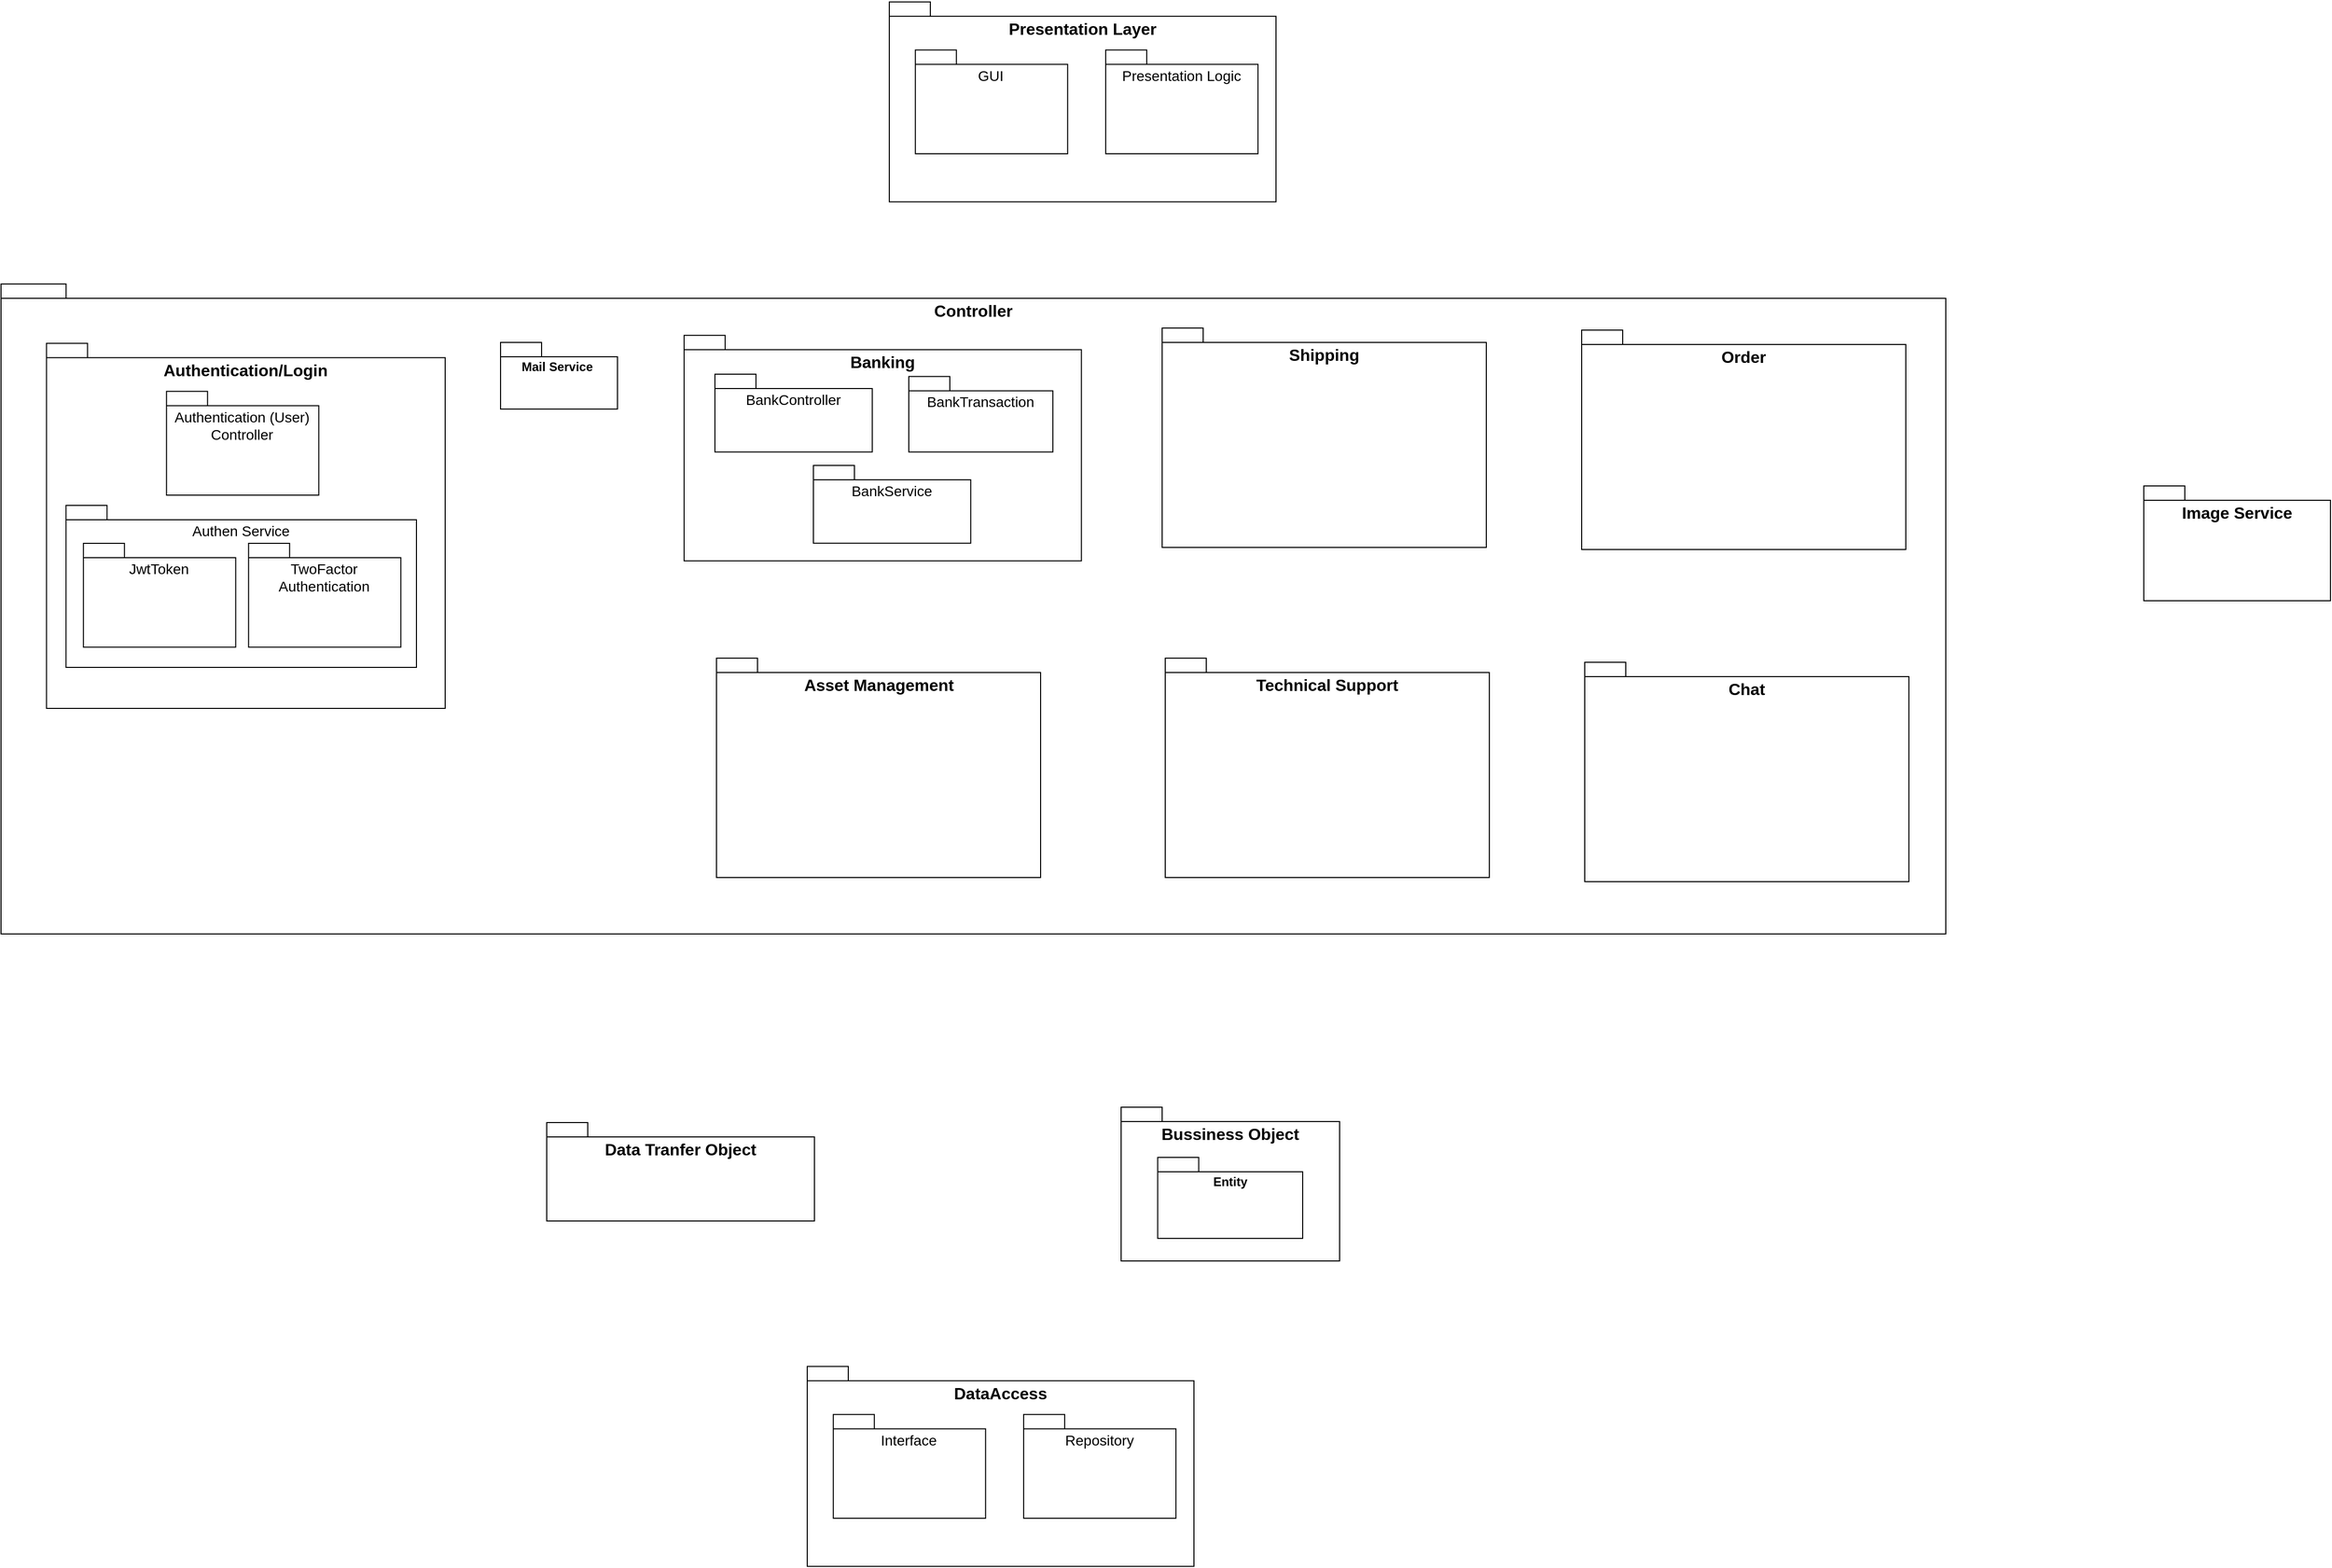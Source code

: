 <mxfile version="22.0.3" type="device" pages="11">
  <diagram name="Page-1" id="sTQ6ejA8YdcaburvhBeP">
    <mxGraphModel dx="1658" dy="820" grid="0" gridSize="10" guides="1" tooltips="1" connect="1" arrows="1" fold="1" page="0" pageScale="1" pageWidth="1654" pageHeight="2336" math="0" shadow="0">
      <root>
        <mxCell id="0" />
        <mxCell id="1" parent="0" />
        <mxCell id="tE2xpC-ojI5xECerwKau-26" value="&lt;font style=&quot;font-size: 16px;&quot;&gt;Controller&lt;/font&gt;" style="shape=folder;fontStyle=1;spacingTop=10;tabWidth=40;tabHeight=14;tabPosition=left;html=1;whiteSpace=wrap;strokeColor=default;align=center;verticalAlign=top;fontFamily=Helvetica;fontSize=12;fontColor=default;fillColor=default;" parent="1" vertex="1">
          <mxGeometry x="106" y="356" width="1896" height="634" as="geometry" />
        </mxCell>
        <mxCell id="tE2xpC-ojI5xECerwKau-6" value="" style="group" parent="1" vertex="1" connectable="0">
          <mxGeometry x="985.67" y="79" width="377" height="195" as="geometry" />
        </mxCell>
        <mxCell id="tE2xpC-ojI5xECerwKau-2" value="&lt;font style=&quot;font-size: 16px;&quot;&gt;Presentation Layer&lt;/font&gt;" style="shape=folder;fontStyle=1;spacingTop=10;tabWidth=40;tabHeight=14;tabPosition=left;html=1;whiteSpace=wrap;verticalAlign=top;" parent="tE2xpC-ojI5xECerwKau-6" vertex="1">
          <mxGeometry x="-13.674" y="1.875" width="377" height="195" as="geometry" />
        </mxCell>
        <mxCell id="tE2xpC-ojI5xECerwKau-4" value="&lt;font style=&quot;font-size: 14px; font-weight: normal;&quot;&gt;GUI&lt;/font&gt;" style="shape=folder;fontStyle=1;spacingTop=10;tabWidth=40;tabHeight=14;tabPosition=left;html=1;whiteSpace=wrap;verticalAlign=top;" parent="tE2xpC-ojI5xECerwKau-6" vertex="1">
          <mxGeometry x="11.72" y="48.75" width="148.456" height="101.25" as="geometry" />
        </mxCell>
        <mxCell id="tE2xpC-ojI5xECerwKau-5" value="&lt;font style=&quot;font-size: 14px; font-weight: normal;&quot;&gt;Presentation Logic&lt;/font&gt;" style="shape=folder;fontStyle=1;spacingTop=10;tabWidth=40;tabHeight=14;tabPosition=left;html=1;whiteSpace=wrap;verticalAlign=top;" parent="tE2xpC-ojI5xECerwKau-6" vertex="1">
          <mxGeometry x="197.29" y="48.75" width="148.456" height="101.25" as="geometry" />
        </mxCell>
        <mxCell id="tE2xpC-ojI5xECerwKau-7" value="" style="group" parent="1" vertex="1" connectable="0">
          <mxGeometry x="164.0" y="412" width="377" height="358.01" as="geometry" />
        </mxCell>
        <mxCell id="tE2xpC-ojI5xECerwKau-8" value="&lt;span style=&quot;font-size: 16px;&quot;&gt;Authentication/Login&lt;/span&gt;" style="shape=folder;fontStyle=1;spacingTop=10;tabWidth=40;tabHeight=14;tabPosition=left;html=1;whiteSpace=wrap;verticalAlign=top;" parent="tE2xpC-ojI5xECerwKau-7" vertex="1">
          <mxGeometry x="-13.67" y="1.88" width="388.67" height="356.13" as="geometry" />
        </mxCell>
        <mxCell id="tE2xpC-ojI5xECerwKau-9" value="&lt;font style=&quot;font-size: 14px; font-weight: normal;&quot;&gt;Authentication (User) Controller&lt;/font&gt;" style="shape=folder;fontStyle=1;spacingTop=10;tabWidth=40;tabHeight=14;tabPosition=left;html=1;whiteSpace=wrap;verticalAlign=top;" parent="tE2xpC-ojI5xECerwKau-7" vertex="1">
          <mxGeometry x="103.33" y="48.75" width="148.456" height="101.25" as="geometry" />
        </mxCell>
        <mxCell id="tE2xpC-ojI5xECerwKau-10" value="&lt;font style=&quot;font-size: 14px; font-weight: normal;&quot;&gt;Authen Service&lt;/font&gt;" style="shape=folder;fontStyle=1;spacingTop=10;tabWidth=40;tabHeight=14;tabPosition=left;html=1;whiteSpace=wrap;verticalAlign=top;" parent="tE2xpC-ojI5xECerwKau-7" vertex="1">
          <mxGeometry x="5.33" y="160" width="341.67" height="158" as="geometry" />
        </mxCell>
        <mxCell id="tE2xpC-ojI5xECerwKau-12" value="&lt;span style=&quot;font-size: 14px; font-weight: 400;&quot;&gt;JwtToken&lt;/span&gt;" style="shape=folder;fontStyle=1;spacingTop=10;tabWidth=40;tabHeight=14;tabPosition=left;html=1;whiteSpace=wrap;verticalAlign=top;" parent="tE2xpC-ojI5xECerwKau-7" vertex="1">
          <mxGeometry x="22.33" y="197" width="148.456" height="101.25" as="geometry" />
        </mxCell>
        <mxCell id="tE2xpC-ojI5xECerwKau-13" value="&lt;font style=&quot;font-size: 14px; font-weight: normal;&quot;&gt;TwoFactor&lt;br&gt;Authentication&lt;/font&gt;" style="shape=folder;fontStyle=1;spacingTop=10;tabWidth=40;tabHeight=14;tabPosition=left;html=1;whiteSpace=wrap;verticalAlign=top;" parent="tE2xpC-ojI5xECerwKau-7" vertex="1">
          <mxGeometry x="183.33" y="197" width="148.456" height="101.25" as="geometry" />
        </mxCell>
        <mxCell id="tE2xpC-ojI5xECerwKau-14" value="" style="group" parent="1" vertex="1" connectable="0">
          <mxGeometry x="786" y="404" width="387.33" height="220" as="geometry" />
        </mxCell>
        <mxCell id="tE2xpC-ojI5xECerwKau-15" value="&lt;font style=&quot;font-size: 16px;&quot;&gt;Banking&lt;/font&gt;" style="shape=folder;fontStyle=1;spacingTop=10;tabWidth=40;tabHeight=14;tabPosition=left;html=1;whiteSpace=wrap;verticalAlign=top;" parent="tE2xpC-ojI5xECerwKau-14" vertex="1">
          <mxGeometry x="-14.048" y="2.115" width="387.33" height="220" as="geometry" />
        </mxCell>
        <mxCell id="tE2xpC-ojI5xECerwKau-16" value="&lt;font style=&quot;font-size: 14px; font-weight: normal;&quot;&gt;BankController&lt;/font&gt;" style="shape=folder;fontStyle=1;spacingTop=10;tabWidth=40;tabHeight=14;tabPosition=left;html=1;whiteSpace=wrap;verticalAlign=top;" parent="tE2xpC-ojI5xECerwKau-14" vertex="1">
          <mxGeometry x="16.001" y="40" width="153.37" height="75.872" as="geometry" />
        </mxCell>
        <mxCell id="tE2xpC-ojI5xECerwKau-17" value="&lt;font style=&quot;font-size: 14px; font-weight: normal;&quot;&gt;BankTransaction&lt;/font&gt;" style="shape=folder;fontStyle=1;spacingTop=10;tabWidth=40;tabHeight=14;tabPosition=left;html=1;whiteSpace=wrap;verticalAlign=top;" parent="tE2xpC-ojI5xECerwKau-14" vertex="1">
          <mxGeometry x="204.996" y="42.26" width="140.456" height="73.615" as="geometry" />
        </mxCell>
        <mxCell id="tE2xpC-ojI5xECerwKau-30" value="&lt;font style=&quot;font-size: 14px; font-weight: normal;&quot;&gt;BankService&lt;/font&gt;" style="shape=folder;fontStyle=1;spacingTop=10;tabWidth=40;tabHeight=14;tabPosition=left;html=1;whiteSpace=wrap;verticalAlign=top;" parent="tE2xpC-ojI5xECerwKau-14" vertex="1">
          <mxGeometry x="112.0" y="128.996" width="153.37" height="75.872" as="geometry" />
        </mxCell>
        <mxCell id="tE2xpC-ojI5xECerwKau-18" value="" style="group" parent="1" vertex="1" connectable="0">
          <mxGeometry x="905.67" y="1410" width="377" height="195" as="geometry" />
        </mxCell>
        <mxCell id="tE2xpC-ojI5xECerwKau-19" value="&lt;span style=&quot;font-size: 16px;&quot;&gt;DataAccess&lt;/span&gt;" style="shape=folder;fontStyle=1;spacingTop=10;tabWidth=40;tabHeight=14;tabPosition=left;html=1;whiteSpace=wrap;verticalAlign=top;" parent="tE2xpC-ojI5xECerwKau-18" vertex="1">
          <mxGeometry x="-13.674" y="1.875" width="377" height="195" as="geometry" />
        </mxCell>
        <mxCell id="tE2xpC-ojI5xECerwKau-20" value="&lt;font style=&quot;font-size: 14px; font-weight: normal;&quot;&gt;Interface&lt;/font&gt;" style="shape=folder;fontStyle=1;spacingTop=10;tabWidth=40;tabHeight=14;tabPosition=left;html=1;whiteSpace=wrap;verticalAlign=top;" parent="tE2xpC-ojI5xECerwKau-18" vertex="1">
          <mxGeometry x="11.72" y="48.75" width="148.456" height="101.25" as="geometry" />
        </mxCell>
        <mxCell id="tE2xpC-ojI5xECerwKau-21" value="&lt;font style=&quot;font-size: 14px; font-weight: normal;&quot;&gt;Repository&lt;/font&gt;" style="shape=folder;fontStyle=1;spacingTop=10;tabWidth=40;tabHeight=14;tabPosition=left;html=1;whiteSpace=wrap;verticalAlign=top;" parent="tE2xpC-ojI5xECerwKau-18" vertex="1">
          <mxGeometry x="197.29" y="48.75" width="148.456" height="101.25" as="geometry" />
        </mxCell>
        <mxCell id="tE2xpC-ojI5xECerwKau-22" value="&lt;font style=&quot;font-size: 16px;&quot;&gt;Data Tranfer Object&lt;/font&gt;" style="shape=folder;fontStyle=1;spacingTop=10;tabWidth=40;tabHeight=14;tabPosition=left;html=1;whiteSpace=wrap;strokeColor=default;align=center;verticalAlign=top;fontFamily=Helvetica;fontSize=12;fontColor=default;fillColor=default;" parent="1" vertex="1">
          <mxGeometry x="638" y="1174" width="261" height="96" as="geometry" />
        </mxCell>
        <mxCell id="tE2xpC-ojI5xECerwKau-25" value="" style="group" parent="1" vertex="1" connectable="0">
          <mxGeometry x="1198" y="1159" width="213" height="150" as="geometry" />
        </mxCell>
        <mxCell id="tE2xpC-ojI5xECerwKau-23" value="&lt;font style=&quot;font-size: 16px;&quot;&gt;Bussiness Object&lt;/font&gt;" style="shape=folder;fontStyle=1;spacingTop=10;tabWidth=40;tabHeight=14;tabPosition=left;html=1;whiteSpace=wrap;strokeColor=default;align=center;verticalAlign=top;fontFamily=Helvetica;fontSize=12;fontColor=default;fillColor=default;" parent="tE2xpC-ojI5xECerwKau-25" vertex="1">
          <mxGeometry width="213" height="150" as="geometry" />
        </mxCell>
        <mxCell id="tE2xpC-ojI5xECerwKau-24" value="Entity" style="shape=folder;fontStyle=1;spacingTop=10;tabWidth=40;tabHeight=14;tabPosition=left;html=1;whiteSpace=wrap;strokeColor=default;align=center;verticalAlign=top;fontFamily=Helvetica;fontSize=12;fontColor=default;fillColor=default;" parent="tE2xpC-ojI5xECerwKau-25" vertex="1">
          <mxGeometry x="35.67" y="49" width="141.33" height="79" as="geometry" />
        </mxCell>
        <mxCell id="tE2xpC-ojI5xECerwKau-29" value="Mail Service&amp;nbsp;" style="shape=folder;fontStyle=1;spacingTop=10;tabWidth=40;tabHeight=14;tabPosition=left;html=1;whiteSpace=wrap;strokeColor=default;align=center;verticalAlign=top;fontFamily=Helvetica;fontSize=12;fontColor=default;fillColor=default;" parent="1" vertex="1">
          <mxGeometry x="593" y="413" width="114" height="65" as="geometry" />
        </mxCell>
        <mxCell id="tE2xpC-ojI5xECerwKau-32" value="&lt;font style=&quot;font-size: 16px;&quot;&gt;Shipping&lt;/font&gt;" style="shape=folder;fontStyle=1;spacingTop=10;tabWidth=40;tabHeight=14;tabPosition=left;html=1;whiteSpace=wrap;strokeColor=default;align=center;verticalAlign=top;fontFamily=Helvetica;fontSize=12;fontColor=default;fillColor=default;" parent="1" vertex="1">
          <mxGeometry x="1238" y="399" width="316" height="214" as="geometry" />
        </mxCell>
        <mxCell id="tE2xpC-ojI5xECerwKau-33" value="&lt;span style=&quot;font-size: 16px;&quot;&gt;Order&lt;/span&gt;" style="shape=folder;fontStyle=1;spacingTop=10;tabWidth=40;tabHeight=14;tabPosition=left;html=1;whiteSpace=wrap;strokeColor=default;align=center;verticalAlign=top;fontFamily=Helvetica;fontSize=12;fontColor=default;fillColor=default;" parent="1" vertex="1">
          <mxGeometry x="1647" y="401" width="316" height="214" as="geometry" />
        </mxCell>
        <mxCell id="tE2xpC-ojI5xECerwKau-34" value="&lt;span style=&quot;font-size: 16px;&quot;&gt;Technical Support&lt;/span&gt;" style="shape=folder;fontStyle=1;spacingTop=10;tabWidth=40;tabHeight=14;tabPosition=left;html=1;whiteSpace=wrap;strokeColor=default;align=center;verticalAlign=top;fontFamily=Helvetica;fontSize=12;fontColor=default;fillColor=default;" parent="1" vertex="1">
          <mxGeometry x="1241" y="721" width="316" height="214" as="geometry" />
        </mxCell>
        <mxCell id="tE2xpC-ojI5xECerwKau-35" value="&lt;span style=&quot;font-size: 16px;&quot;&gt;Chat&lt;/span&gt;" style="shape=folder;fontStyle=1;spacingTop=10;tabWidth=40;tabHeight=14;tabPosition=left;html=1;whiteSpace=wrap;strokeColor=default;align=center;verticalAlign=top;fontFamily=Helvetica;fontSize=12;fontColor=default;fillColor=default;" parent="1" vertex="1">
          <mxGeometry x="1650" y="725" width="316" height="214" as="geometry" />
        </mxCell>
        <mxCell id="tE2xpC-ojI5xECerwKau-36" value="&lt;span style=&quot;font-size: 16px;&quot;&gt;Asset Management&lt;/span&gt;" style="shape=folder;fontStyle=1;spacingTop=10;tabWidth=40;tabHeight=14;tabPosition=left;html=1;whiteSpace=wrap;strokeColor=default;align=center;verticalAlign=top;fontFamily=Helvetica;fontSize=12;fontColor=default;fillColor=default;" parent="1" vertex="1">
          <mxGeometry x="803.5" y="721" width="316" height="214" as="geometry" />
        </mxCell>
        <mxCell id="tE2xpC-ojI5xECerwKau-37" value="&lt;font style=&quot;font-size: 16px;&quot;&gt;Image Service&lt;br&gt;&lt;/font&gt;" style="shape=folder;fontStyle=1;spacingTop=10;tabWidth=40;tabHeight=14;tabPosition=left;html=1;whiteSpace=wrap;strokeColor=default;align=center;verticalAlign=top;fontFamily=Helvetica;fontSize=12;fontColor=default;fillColor=default;" parent="1" vertex="1">
          <mxGeometry x="2195" y="553" width="182" height="112" as="geometry" />
        </mxCell>
      </root>
    </mxGraphModel>
  </diagram>
  <diagram id="FH0nb3U4BQD42qwX8t6F" name="Sign In">
    <mxGraphModel dx="1418" dy="828" grid="1" gridSize="10" guides="1" tooltips="1" connect="1" arrows="1" fold="1" page="1" pageScale="1" pageWidth="1654" pageHeight="2336" math="0" shadow="0">
      <root>
        <mxCell id="0" />
        <mxCell id="1" parent="0" />
        <mxCell id="m0rzxIkNzL2a3wfJxzck-1" value="&lt;font style=&quot;font-size: 15px;&quot;&gt;Cusomter/Seller&lt;/font&gt;" style="shape=umlActor;verticalLabelPosition=bottom;verticalAlign=top;html=1;outlineConnect=0;" parent="1" vertex="1">
          <mxGeometry x="160" y="880" width="70" height="120" as="geometry" />
        </mxCell>
        <mxCell id="m0rzxIkNzL2a3wfJxzck-4" value="&lt;font style=&quot;font-size: 16px;&quot;&gt;Login GUI&lt;/font&gt;" style="rounded=0;whiteSpace=wrap;html=1;" parent="1" vertex="1">
          <mxGeometry x="410" y="920" width="120" height="60" as="geometry" />
        </mxCell>
        <mxCell id="m0rzxIkNzL2a3wfJxzck-5" value="&lt;span style=&quot;font-size: 16px;&quot;&gt;Presentation Logic&lt;/span&gt;" style="rounded=0;whiteSpace=wrap;html=1;" parent="1" vertex="1">
          <mxGeometry x="670" y="920" width="120" height="60" as="geometry" />
        </mxCell>
        <mxCell id="A0_r6HF5ietANmtNoq24-1" value="" style="endArrow=none;dashed=1;html=1;rounded=0;fontFamily=Helvetica;fontSize=12;fontColor=default;strokeWidth=2;" parent="1" edge="1">
          <mxGeometry width="50" height="50" relative="1" as="geometry">
            <mxPoint x="200" y="2450" as="sourcePoint" />
            <mxPoint x="200" y="1000" as="targetPoint" />
          </mxGeometry>
        </mxCell>
        <mxCell id="A0_r6HF5ietANmtNoq24-2" value="" style="endArrow=none;dashed=1;html=1;rounded=0;fontFamily=Helvetica;fontSize=12;fontColor=default;strokeWidth=2;entryX=0.5;entryY=1;entryDx=0;entryDy=0;" parent="1" target="m0rzxIkNzL2a3wfJxzck-4" edge="1">
          <mxGeometry width="50" height="50" relative="1" as="geometry">
            <mxPoint x="470" y="2450" as="sourcePoint" />
            <mxPoint x="500" y="1010" as="targetPoint" />
          </mxGeometry>
        </mxCell>
        <mxCell id="A0_r6HF5ietANmtNoq24-3" value="" style="html=1;points=[[0,0,0,0,5],[0,1,0,0,-5],[1,0,0,0,5],[1,1,0,0,-5]];perimeter=orthogonalPerimeter;outlineConnect=0;targetShapes=umlLifeline;portConstraint=eastwest;newEdgeStyle={&quot;curved&quot;:0,&quot;rounded&quot;:0};rounded=0;strokeColor=default;align=center;verticalAlign=middle;fontFamily=Helvetica;fontSize=12;fontColor=default;fillColor=default;" parent="1" vertex="1">
          <mxGeometry x="462" y="1050" width="15" height="1360" as="geometry" />
        </mxCell>
        <mxCell id="A0_r6HF5ietANmtNoq24-5" value="" style="endArrow=block;html=1;rounded=0;fontFamily=Helvetica;fontSize=12;fontColor=default;endSize=14;endFill=1;" parent="1" target="A0_r6HF5ietANmtNoq24-3" edge="1">
          <mxGeometry width="50" height="50" relative="1" as="geometry">
            <mxPoint x="200" y="1090" as="sourcePoint" />
            <mxPoint x="460" y="1090" as="targetPoint" />
          </mxGeometry>
        </mxCell>
        <mxCell id="A0_r6HF5ietANmtNoq24-6" value="&lt;font style=&quot;font-size: 14px;&quot;&gt;Enter login information&lt;/font&gt;" style="edgeLabel;html=1;align=center;verticalAlign=middle;resizable=0;points=[];fontSize=12;fontFamily=Helvetica;fontColor=default;" parent="A0_r6HF5ietANmtNoq24-5" vertex="1" connectable="0">
          <mxGeometry x="-0.011" y="-1" relative="1" as="geometry">
            <mxPoint y="-13" as="offset" />
          </mxGeometry>
        </mxCell>
        <mxCell id="c9_cywlhfJEeOuh6lB4w-1" value="" style="endArrow=none;dashed=1;html=1;rounded=0;fontFamily=Helvetica;fontSize=12;fontColor=default;strokeWidth=2;entryX=0.5;entryY=1;entryDx=0;entryDy=0;" parent="1" edge="1">
          <mxGeometry width="50" height="50" relative="1" as="geometry">
            <mxPoint x="730" y="2450" as="sourcePoint" />
            <mxPoint x="730.5" y="980" as="targetPoint" />
          </mxGeometry>
        </mxCell>
        <mxCell id="c9_cywlhfJEeOuh6lB4w-2" value="" style="html=1;points=[[0,0,0,0,5],[0,1,0,0,-5],[1,0,0,0,5],[1,1,0,0,-5]];perimeter=orthogonalPerimeter;outlineConnect=0;targetShapes=umlLifeline;portConstraint=eastwest;newEdgeStyle={&quot;curved&quot;:0,&quot;rounded&quot;:0};rounded=0;strokeColor=default;align=center;verticalAlign=middle;fontFamily=Helvetica;fontSize=12;fontColor=default;fillColor=default;" parent="1" vertex="1">
          <mxGeometry x="721.5" y="1060" width="15" height="1310" as="geometry" />
        </mxCell>
        <mxCell id="c9_cywlhfJEeOuh6lB4w-3" value="" style="endArrow=block;html=1;rounded=0;fontFamily=Helvetica;fontSize=12;fontColor=default;endSize=14;endFill=1;" parent="1" source="A0_r6HF5ietANmtNoq24-3" edge="1">
          <mxGeometry width="50" height="50" relative="1" as="geometry">
            <mxPoint x="490" y="1100" as="sourcePoint" />
            <mxPoint x="720" y="1100" as="targetPoint" />
          </mxGeometry>
        </mxCell>
        <mxCell id="c9_cywlhfJEeOuh6lB4w-4" value="&lt;span style=&quot;font-size: 14px;&quot;&gt;Send user account ìnformation&lt;/span&gt;" style="edgeLabel;html=1;align=center;verticalAlign=middle;resizable=0;points=[];fontSize=12;fontFamily=Helvetica;fontColor=default;" parent="c9_cywlhfJEeOuh6lB4w-3" vertex="1" connectable="0">
          <mxGeometry x="-0.011" y="-1" relative="1" as="geometry">
            <mxPoint y="-13" as="offset" />
          </mxGeometry>
        </mxCell>
        <mxCell id="WSxLw_TWdBIhVjpOE-Vx-1" value="&lt;span style=&quot;font-size: 16px;&quot;&gt;Login(User) Controller&lt;/span&gt;" style="rounded=0;whiteSpace=wrap;html=1;" parent="1" vertex="1">
          <mxGeometry x="950" y="920" width="120" height="60" as="geometry" />
        </mxCell>
        <mxCell id="WSxLw_TWdBIhVjpOE-Vx-2" value="" style="endArrow=none;dashed=1;html=1;rounded=0;fontFamily=Helvetica;fontSize=12;fontColor=default;strokeWidth=2;entryX=0.5;entryY=1;entryDx=0;entryDy=0;" parent="1" source="WSxLw_TWdBIhVjpOE-Vx-3" edge="1">
          <mxGeometry width="50" height="50" relative="1" as="geometry">
            <mxPoint x="1010.5" y="1920" as="sourcePoint" />
            <mxPoint x="1010.5" y="980" as="targetPoint" />
          </mxGeometry>
        </mxCell>
        <mxCell id="8vVMKyhHDqcBIdHinc6e-1" value="" style="html=1;points=[[0,0,0,0,5],[0,1,0,0,-5],[1,0,0,0,5],[1,1,0,0,-5]];perimeter=orthogonalPerimeter;outlineConnect=0;targetShapes=umlLifeline;portConstraint=eastwest;newEdgeStyle={&quot;curved&quot;:0,&quot;rounded&quot;:0};rounded=0;strokeColor=default;align=center;verticalAlign=middle;fontFamily=Helvetica;fontSize=12;fontColor=default;fillColor=default;" parent="1" vertex="1">
          <mxGeometry x="730" y="1140" width="15" height="240" as="geometry" />
        </mxCell>
        <mxCell id="8vVMKyhHDqcBIdHinc6e-2" value="&lt;span style=&quot;font-size: 14px;&quot;&gt;&amp;nbsp;check validate input&lt;/span&gt;" style="html=1;align=left;spacingLeft=2;endArrow=block;rounded=0;edgeStyle=orthogonalEdgeStyle;curved=0;rounded=0;labelBackgroundColor=default;strokeColor=default;verticalAlign=middle;fontFamily=Helvetica;fontSize=12;fontColor=default;endSize=14;shape=connector;" parent="1" edge="1">
          <mxGeometry relative="1" as="geometry">
            <mxPoint x="740" y="1105" as="sourcePoint" />
            <Array as="points">
              <mxPoint x="770" y="1105" />
              <mxPoint x="770" y="1165" />
            </Array>
            <mxPoint x="750" y="1165" as="targetPoint" />
          </mxGeometry>
        </mxCell>
        <mxCell id="8vVMKyhHDqcBIdHinc6e-3" value="par" style="shape=umlFrame;whiteSpace=wrap;html=1;pointerEvents=0;rounded=0;strokeColor=default;align=center;verticalAlign=middle;fontFamily=Helvetica;fontSize=12;fontColor=default;fillColor=default;" parent="1" vertex="1">
          <mxGeometry x="70" y="1150" width="740" height="220" as="geometry" />
        </mxCell>
        <mxCell id="8vVMKyhHDqcBIdHinc6e-5" value="opt" style="shape=umlFrame;whiteSpace=wrap;html=1;pointerEvents=0;rounded=0;strokeColor=default;align=center;verticalAlign=middle;fontFamily=Helvetica;fontSize=12;fontColor=default;fillColor=default;" parent="1" vertex="1">
          <mxGeometry x="130" y="1185" width="660" height="75" as="geometry" />
        </mxCell>
        <mxCell id="8vVMKyhHDqcBIdHinc6e-6" value="" style="endArrow=block;html=1;rounded=0;labelBackgroundColor=default;strokeColor=default;align=center;verticalAlign=middle;fontFamily=Helvetica;fontSize=12;fontColor=default;endSize=14;shape=connector;endFill=1;" parent="1" edge="1">
          <mxGeometry width="50" height="50" relative="1" as="geometry">
            <mxPoint x="150" y="516" as="sourcePoint" />
            <mxPoint x="260" y="516" as="targetPoint" />
          </mxGeometry>
        </mxCell>
        <mxCell id="8vVMKyhHDqcBIdHinc6e-7" value="Tin nhăn đồng bộ" style="text;html=1;align=center;verticalAlign=middle;resizable=0;points=[];autosize=1;strokeColor=none;fillColor=none;fontSize=12;fontFamily=Helvetica;fontColor=default;" parent="1" vertex="1">
          <mxGeometry x="260" y="500" width="120" height="30" as="geometry" />
        </mxCell>
        <mxCell id="8vVMKyhHDqcBIdHinc6e-8" value="" style="endArrow=open;html=1;rounded=0;labelBackgroundColor=default;strokeColor=default;align=center;verticalAlign=middle;fontFamily=Helvetica;fontSize=12;fontColor=default;endSize=14;shape=connector;endFill=0;" parent="1" edge="1">
          <mxGeometry width="50" height="50" relative="1" as="geometry">
            <mxPoint x="150" y="561" as="sourcePoint" />
            <mxPoint x="260" y="561" as="targetPoint" />
          </mxGeometry>
        </mxCell>
        <mxCell id="8vVMKyhHDqcBIdHinc6e-9" value="Tin nhắn bất đồng bộ" style="text;html=1;align=center;verticalAlign=middle;resizable=0;points=[];autosize=1;strokeColor=none;fillColor=none;fontSize=12;fontFamily=Helvetica;fontColor=default;" parent="1" vertex="1">
          <mxGeometry x="260" y="547" width="140" height="30" as="geometry" />
        </mxCell>
        <mxCell id="8vVMKyhHDqcBIdHinc6e-11" value="" style="endArrow=open;html=1;rounded=0;labelBackgroundColor=default;strokeColor=default;align=center;verticalAlign=middle;fontFamily=Helvetica;fontSize=12;fontColor=default;endSize=14;shape=connector;endFill=0;dashed=1;" parent="1" edge="1">
          <mxGeometry width="50" height="50" relative="1" as="geometry">
            <mxPoint x="150" y="610" as="sourcePoint" />
            <mxPoint x="260" y="610" as="targetPoint" />
          </mxGeometry>
        </mxCell>
        <mxCell id="8vVMKyhHDqcBIdHinc6e-12" value="Tin nhắn phản hồi" style="text;html=1;align=center;verticalAlign=middle;resizable=0;points=[];autosize=1;strokeColor=none;fillColor=none;fontSize=12;fontFamily=Helvetica;fontColor=default;" parent="1" vertex="1">
          <mxGeometry x="265" y="596" width="120" height="30" as="geometry" />
        </mxCell>
        <mxCell id="8vVMKyhHDqcBIdHinc6e-13" value="Service" style="rounded=0;whiteSpace=wrap;html=1;strokeColor=default;align=center;verticalAlign=middle;fontFamily=Helvetica;fontSize=12;fontColor=default;fillColor=default;" parent="1" vertex="1">
          <mxGeometry x="570" y="420" width="120" height="60" as="geometry" />
        </mxCell>
        <mxCell id="8vVMKyhHDqcBIdHinc6e-15" value="" style="endArrow=none;html=1;rounded=0;labelBackgroundColor=default;strokeColor=default;align=center;verticalAlign=middle;fontFamily=Helvetica;fontSize=12;fontColor=default;endSize=14;shape=connector;entryX=0.5;entryY=1;entryDx=0;entryDy=0;dashed=1;strokeWidth=2;" parent="1" target="8vVMKyhHDqcBIdHinc6e-13" edge="1">
          <mxGeometry width="50" height="50" relative="1" as="geometry">
            <mxPoint x="630" y="630" as="sourcePoint" />
            <mxPoint x="670" y="560" as="targetPoint" />
          </mxGeometry>
        </mxCell>
        <mxCell id="8vVMKyhHDqcBIdHinc6e-16" value="" style="shape=umlDestroy;whiteSpace=wrap;html=1;strokeWidth=3;targetShapes=umlLifeline;rounded=0;strokeColor=default;align=center;verticalAlign=middle;fontFamily=Helvetica;fontSize=12;fontColor=default;fillColor=default;" parent="1" vertex="1">
          <mxGeometry x="615" y="620" width="30" height="30" as="geometry" />
        </mxCell>
        <mxCell id="8vVMKyhHDqcBIdHinc6e-17" value="Ngưng, hết dùng" style="text;html=1;align=center;verticalAlign=middle;resizable=0;points=[];autosize=1;strokeColor=none;fillColor=none;fontSize=12;fontFamily=Helvetica;fontColor=default;" parent="1" vertex="1">
          <mxGeometry x="645" y="620" width="110" height="30" as="geometry" />
        </mxCell>
        <mxCell id="8vVMKyhHDqcBIdHinc6e-19" value="Message không biết người gửi" style="text;html=1;align=center;verticalAlign=middle;resizable=0;points=[];autosize=1;strokeColor=none;fillColor=none;fontSize=12;fontFamily=Helvetica;fontColor=default;" parent="1" vertex="1">
          <mxGeometry x="260" y="446" width="190" height="30" as="geometry" />
        </mxCell>
        <mxCell id="8vVMKyhHDqcBIdHinc6e-21" value="lost" style="edgeStyle=none;html=1;endArrow=sysMLLost;endSize=12;verticalAlign=bottom;rounded=0;labelBackgroundColor=default;strokeColor=default;align=center;fontFamily=Helvetica;fontSize=12;fontColor=default;shape=connector;" parent="1" edge="1">
          <mxGeometry width="160" relative="1" as="geometry">
            <mxPoint x="100" y="400" as="sourcePoint" />
            <mxPoint x="260" y="400" as="targetPoint" />
          </mxGeometry>
        </mxCell>
        <mxCell id="8vVMKyhHDqcBIdHinc6e-22" value="found" style="edgeStyle=none;html=1;endArrow=open;endSize=12;verticalAlign=bottom;startArrow=sysMLFound;startSize=12;rounded=0;labelBackgroundColor=default;strokeColor=default;align=center;fontFamily=Helvetica;fontSize=12;fontColor=default;shape=connector;" parent="1" edge="1">
          <mxGeometry width="160" relative="1" as="geometry">
            <mxPoint x="100" y="460.58" as="sourcePoint" />
            <mxPoint x="260" y="460.58" as="targetPoint" />
          </mxGeometry>
        </mxCell>
        <mxCell id="8vVMKyhHDqcBIdHinc6e-23" value="Message không biết người nhận" style="text;html=1;align=center;verticalAlign=middle;resizable=0;points=[];autosize=1;strokeColor=none;fillColor=none;fontSize=12;fontFamily=Helvetica;fontColor=default;" parent="1" vertex="1">
          <mxGeometry x="262" y="385" width="200" height="30" as="geometry" />
        </mxCell>
        <mxCell id="8vVMKyhHDqcBIdHinc6e-25" value="&lt;font style=&quot;font-size: 14px;&quot;&gt;[validate fail &amp;amp;&amp;amp; username == empty]&lt;/font&gt;" style="text;html=1;align=center;verticalAlign=middle;resizable=0;points=[];autosize=1;strokeColor=none;fillColor=none;fontSize=12;fontFamily=Helvetica;fontColor=default;" parent="1" vertex="1">
          <mxGeometry x="472.5" y="1185" width="250" height="30" as="geometry" />
        </mxCell>
        <mxCell id="8vVMKyhHDqcBIdHinc6e-26" value="" style="endArrow=open;html=1;rounded=0;labelBackgroundColor=default;strokeColor=default;align=center;verticalAlign=middle;fontFamily=Helvetica;fontSize=12;fontColor=default;endSize=14;shape=connector;endFill=0;dashed=1;" parent="1" edge="1">
          <mxGeometry width="50" height="50" relative="1" as="geometry">
            <mxPoint x="720" y="1235" as="sourcePoint" />
            <mxPoint x="477" y="1234.58" as="targetPoint" />
          </mxGeometry>
        </mxCell>
        <mxCell id="8vVMKyhHDqcBIdHinc6e-27" value="&lt;font style=&quot;font-size: 12px;&quot;&gt;Response username require&lt;/font&gt;" style="edgeLabel;html=1;align=center;verticalAlign=middle;resizable=0;points=[];fontSize=12;fontFamily=Helvetica;fontColor=default;" parent="8vVMKyhHDqcBIdHinc6e-26" vertex="1" connectable="0">
          <mxGeometry x="-0.001" relative="1" as="geometry">
            <mxPoint x="12" y="-9" as="offset" />
          </mxGeometry>
        </mxCell>
        <mxCell id="8vVMKyhHDqcBIdHinc6e-28" value="" style="endArrow=open;html=1;rounded=0;labelBackgroundColor=default;strokeColor=default;align=center;verticalAlign=middle;fontFamily=Helvetica;fontSize=12;fontColor=default;endSize=14;shape=connector;endFill=0;dashed=1;" parent="1" source="A0_r6HF5ietANmtNoq24-3" edge="1">
          <mxGeometry width="50" height="50" relative="1" as="geometry">
            <mxPoint x="441.5" y="1244.4" as="sourcePoint" />
            <mxPoint x="198.5" y="1243.98" as="targetPoint" />
          </mxGeometry>
        </mxCell>
        <mxCell id="8vVMKyhHDqcBIdHinc6e-29" value="&lt;font style=&quot;font-size: 12px;&quot;&gt;Response message username require&lt;/font&gt;" style="edgeLabel;html=1;align=center;verticalAlign=middle;resizable=0;points=[];fontSize=12;fontFamily=Helvetica;fontColor=default;" parent="8vVMKyhHDqcBIdHinc6e-28" vertex="1" connectable="0">
          <mxGeometry x="-0.001" relative="1" as="geometry">
            <mxPoint x="12" y="-9" as="offset" />
          </mxGeometry>
        </mxCell>
        <mxCell id="8vVMKyhHDqcBIdHinc6e-30" value="opt" style="shape=umlFrame;whiteSpace=wrap;html=1;pointerEvents=0;rounded=0;strokeColor=default;align=center;verticalAlign=middle;fontFamily=Helvetica;fontSize=12;fontColor=default;fillColor=default;" parent="1" vertex="1">
          <mxGeometry x="130" y="1275" width="660" height="75" as="geometry" />
        </mxCell>
        <mxCell id="8vVMKyhHDqcBIdHinc6e-31" value="&lt;font style=&quot;font-size: 14px;&quot;&gt;[validate fail &amp;amp;&amp;amp; password == empty]&lt;/font&gt;" style="text;html=1;align=center;verticalAlign=middle;resizable=0;points=[];autosize=1;strokeColor=none;fillColor=none;fontSize=12;fontFamily=Helvetica;fontColor=default;" parent="1" vertex="1">
          <mxGeometry x="472.5" y="1275" width="250" height="30" as="geometry" />
        </mxCell>
        <mxCell id="8vVMKyhHDqcBIdHinc6e-34" value="" style="endArrow=open;html=1;rounded=0;labelBackgroundColor=default;strokeColor=default;align=center;verticalAlign=middle;fontFamily=Helvetica;fontSize=12;fontColor=default;endSize=14;shape=connector;endFill=0;dashed=1;" parent="1" edge="1">
          <mxGeometry width="50" height="50" relative="1" as="geometry">
            <mxPoint x="720" y="1324.57" as="sourcePoint" />
            <mxPoint x="477" y="1324.15" as="targetPoint" />
          </mxGeometry>
        </mxCell>
        <mxCell id="8vVMKyhHDqcBIdHinc6e-35" value="&lt;font style=&quot;font-size: 12px;&quot;&gt;Response password require&lt;/font&gt;" style="edgeLabel;html=1;align=center;verticalAlign=middle;resizable=0;points=[];fontSize=12;fontFamily=Helvetica;fontColor=default;" parent="8vVMKyhHDqcBIdHinc6e-34" vertex="1" connectable="0">
          <mxGeometry x="-0.001" relative="1" as="geometry">
            <mxPoint x="12" y="-9" as="offset" />
          </mxGeometry>
        </mxCell>
        <mxCell id="8vVMKyhHDqcBIdHinc6e-36" value="" style="endArrow=open;html=1;rounded=0;labelBackgroundColor=default;strokeColor=default;align=center;verticalAlign=middle;fontFamily=Helvetica;fontSize=12;fontColor=default;endSize=14;shape=connector;endFill=0;dashed=1;" parent="1" edge="1">
          <mxGeometry width="50" height="50" relative="1" as="geometry">
            <mxPoint x="461.75" y="1340.02" as="sourcePoint" />
            <mxPoint x="198.25" y="1340.0" as="targetPoint" />
          </mxGeometry>
        </mxCell>
        <mxCell id="8vVMKyhHDqcBIdHinc6e-37" value="&lt;font style=&quot;font-size: 12px;&quot;&gt;Response message password require&lt;/font&gt;" style="edgeLabel;html=1;align=center;verticalAlign=middle;resizable=0;points=[];fontSize=12;fontFamily=Helvetica;fontColor=default;" parent="8vVMKyhHDqcBIdHinc6e-36" vertex="1" connectable="0">
          <mxGeometry x="-0.001" relative="1" as="geometry">
            <mxPoint x="12" y="-9" as="offset" />
          </mxGeometry>
        </mxCell>
        <mxCell id="8vVMKyhHDqcBIdHinc6e-38" value="" style="endArrow=none;dashed=1;html=1;rounded=0;fontFamily=Helvetica;fontSize=12;fontColor=default;strokeWidth=2;entryX=0.5;entryY=1;entryDx=0;entryDy=0;" parent="1" target="WSxLw_TWdBIhVjpOE-Vx-3" edge="1">
          <mxGeometry width="50" height="50" relative="1" as="geometry">
            <mxPoint x="1010" y="2450" as="sourcePoint" />
            <mxPoint x="1010.5" y="980" as="targetPoint" />
          </mxGeometry>
        </mxCell>
        <mxCell id="WSxLw_TWdBIhVjpOE-Vx-3" value="" style="html=1;points=[[0,0,0,0,5],[0,1,0,0,-5],[1,0,0,0,5],[1,1,0,0,-5]];perimeter=orthogonalPerimeter;outlineConnect=0;targetShapes=umlLifeline;portConstraint=eastwest;newEdgeStyle={&quot;curved&quot;:0,&quot;rounded&quot;:0};rounded=0;strokeColor=default;align=center;verticalAlign=middle;fontFamily=Helvetica;fontSize=12;fontColor=default;fillColor=default;" parent="1" vertex="1">
          <mxGeometry x="1002.5" y="1410" width="15" height="860" as="geometry" />
        </mxCell>
        <mxCell id="8vVMKyhHDqcBIdHinc6e-39" value="" style="endArrow=open;html=1;rounded=0;fontFamily=Helvetica;fontSize=12;fontColor=default;endSize=14;endFill=0;" parent="1" edge="1">
          <mxGeometry width="50" height="50" relative="1" as="geometry">
            <mxPoint x="737.5" y="1424.58" as="sourcePoint" />
            <mxPoint x="1000" y="1425" as="targetPoint" />
          </mxGeometry>
        </mxCell>
        <mxCell id="8vVMKyhHDqcBIdHinc6e-40" value="&lt;span style=&quot;font-size: 14px;&quot;&gt;Call API : SignIn()&lt;/span&gt;" style="edgeLabel;html=1;align=center;verticalAlign=middle;resizable=0;points=[];fontSize=12;fontFamily=Helvetica;fontColor=default;" parent="8vVMKyhHDqcBIdHinc6e-39" vertex="1" connectable="0">
          <mxGeometry x="-0.011" y="-1" relative="1" as="geometry">
            <mxPoint y="-13" as="offset" />
          </mxGeometry>
        </mxCell>
        <mxCell id="7tLfOx50Y14fj7iIpUp_-5" value="" style="endArrow=block;html=1;rounded=0;fontFamily=Helvetica;fontSize=12;fontColor=default;endSize=14;endFill=1;" parent="1" edge="1">
          <mxGeometry width="50" height="50" relative="1" as="geometry">
            <mxPoint x="1017.5" y="1450" as="sourcePoint" />
            <mxPoint x="1280" y="1450.42" as="targetPoint" />
          </mxGeometry>
        </mxCell>
        <mxCell id="7tLfOx50Y14fj7iIpUp_-6" value="&lt;font style=&quot;font-size: 14px;&quot;&gt;&lt;font style=&quot;font-size: 14px;&quot;&gt;Request&lt;br&gt;GetUserByUsernameAndPassword&lt;/font&gt;()&lt;/font&gt;" style="edgeLabel;html=1;align=center;verticalAlign=middle;resizable=0;points=[];fontSize=12;fontFamily=Helvetica;fontColor=default;" parent="7tLfOx50Y14fj7iIpUp_-5" vertex="1" connectable="0">
          <mxGeometry x="-0.011" y="-1" relative="1" as="geometry">
            <mxPoint y="-22" as="offset" />
          </mxGeometry>
        </mxCell>
        <mxCell id="7tLfOx50Y14fj7iIpUp_-7" value="&lt;span style=&quot;font-size: 16px;&quot;&gt;Login(User)&lt;br&gt;DAO&lt;br&gt;&lt;/span&gt;" style="rounded=0;whiteSpace=wrap;html=1;" parent="1" vertex="1">
          <mxGeometry x="1224.5" y="921" width="120" height="60" as="geometry" />
        </mxCell>
        <mxCell id="7tLfOx50Y14fj7iIpUp_-8" value="" style="endArrow=none;dashed=1;html=1;rounded=0;fontFamily=Helvetica;fontSize=12;fontColor=default;strokeWidth=2;entryX=0.5;entryY=1;entryDx=0;entryDy=0;" parent="1" source="7tLfOx50Y14fj7iIpUp_-9" edge="1">
          <mxGeometry width="50" height="50" relative="1" as="geometry">
            <mxPoint x="1285.5" y="1921.833" as="sourcePoint" />
            <mxPoint x="1285" y="981" as="targetPoint" />
          </mxGeometry>
        </mxCell>
        <mxCell id="7tLfOx50Y14fj7iIpUp_-10" value="" style="endArrow=none;dashed=1;html=1;rounded=0;fontFamily=Helvetica;fontSize=12;fontColor=default;strokeWidth=2;entryX=0.5;entryY=1;entryDx=0;entryDy=0;" parent="1" source="6vzCNUbuz62tQ9CqGoHu-15" target="7tLfOx50Y14fj7iIpUp_-9" edge="1">
          <mxGeometry width="50" height="50" relative="1" as="geometry">
            <mxPoint x="1287.5" y="2441" as="sourcePoint" />
            <mxPoint x="1285" y="981" as="targetPoint" />
          </mxGeometry>
        </mxCell>
        <mxCell id="7tLfOx50Y14fj7iIpUp_-9" value="" style="html=1;points=[[0,0,0,0,5],[0,1,0,0,-5],[1,0,0,0,5],[1,1,0,0,-5]];perimeter=orthogonalPerimeter;outlineConnect=0;targetShapes=umlLifeline;portConstraint=eastwest;newEdgeStyle={&quot;curved&quot;:0,&quot;rounded&quot;:0};rounded=0;strokeColor=default;align=center;verticalAlign=middle;fontFamily=Helvetica;fontSize=12;fontColor=default;fillColor=default;" parent="1" vertex="1">
          <mxGeometry x="1277" y="1440" width="15" height="150" as="geometry" />
        </mxCell>
        <mxCell id="7tLfOx50Y14fj7iIpUp_-13" value="&lt;span style=&quot;font-size: 16px;&quot;&gt;Database&lt;br&gt;&lt;/span&gt;" style="rounded=0;whiteSpace=wrap;html=1;" parent="1" vertex="1">
          <mxGeometry x="1817.5" y="921" width="120" height="60" as="geometry" />
        </mxCell>
        <mxCell id="7tLfOx50Y14fj7iIpUp_-14" value="" style="endArrow=none;dashed=1;html=1;rounded=0;fontFamily=Helvetica;fontSize=12;fontColor=default;strokeWidth=2;entryX=0.5;entryY=1;entryDx=0;entryDy=0;" parent="1" source="7tLfOx50Y14fj7iIpUp_-16" edge="1">
          <mxGeometry width="50" height="50" relative="1" as="geometry">
            <mxPoint x="1878.5" y="1921.833" as="sourcePoint" />
            <mxPoint x="1878" y="981" as="targetPoint" />
          </mxGeometry>
        </mxCell>
        <mxCell id="7tLfOx50Y14fj7iIpUp_-15" value="" style="endArrow=none;dashed=1;html=1;rounded=0;fontFamily=Helvetica;fontSize=12;fontColor=default;strokeWidth=2;entryX=0.5;entryY=1;entryDx=0;entryDy=0;" parent="1" source="6vzCNUbuz62tQ9CqGoHu-11" target="7tLfOx50Y14fj7iIpUp_-16" edge="1">
          <mxGeometry width="50" height="50" relative="1" as="geometry">
            <mxPoint x="1877.5" y="2431" as="sourcePoint" />
            <mxPoint x="1878" y="981" as="targetPoint" />
          </mxGeometry>
        </mxCell>
        <mxCell id="7tLfOx50Y14fj7iIpUp_-16" value="" style="html=1;points=[[0,0,0,0,5],[0,1,0,0,-5],[1,0,0,0,5],[1,1,0,0,-5]];perimeter=orthogonalPerimeter;outlineConnect=0;targetShapes=umlLifeline;portConstraint=eastwest;newEdgeStyle={&quot;curved&quot;:0,&quot;rounded&quot;:0};rounded=0;strokeColor=default;align=center;verticalAlign=middle;fontFamily=Helvetica;fontSize=12;fontColor=default;fillColor=default;" parent="1" vertex="1">
          <mxGeometry x="1870" y="1460" width="15" height="101" as="geometry" />
        </mxCell>
        <mxCell id="7tLfOx50Y14fj7iIpUp_-17" value="" style="endArrow=block;html=1;rounded=0;fontFamily=Helvetica;fontSize=12;fontColor=default;endSize=14;endFill=1;" parent="1" edge="1">
          <mxGeometry width="50" height="50" relative="1" as="geometry">
            <mxPoint x="1292" y="1480" as="sourcePoint" />
            <mxPoint x="1870" y="1480" as="targetPoint" />
          </mxGeometry>
        </mxCell>
        <mxCell id="7tLfOx50Y14fj7iIpUp_-18" value="&lt;font style=&quot;font-size: 14px;&quot;&gt;&lt;font style=&quot;font-size: 14px;&quot;&gt;Execute&lt;br&gt;GetUserByUsernameAndPassword&lt;/font&gt;()&lt;/font&gt;" style="edgeLabel;html=1;align=center;verticalAlign=middle;resizable=0;points=[];fontSize=12;fontFamily=Helvetica;fontColor=default;" parent="7tLfOx50Y14fj7iIpUp_-17" vertex="1" connectable="0">
          <mxGeometry x="-0.011" y="-1" relative="1" as="geometry">
            <mxPoint x="30" y="-21" as="offset" />
          </mxGeometry>
        </mxCell>
        <mxCell id="7tLfOx50Y14fj7iIpUp_-19" value="" style="endArrow=none;html=1;rounded=0;labelBackgroundColor=default;strokeColor=default;align=center;verticalAlign=middle;fontFamily=Helvetica;fontSize=12;fontColor=default;endSize=14;shape=connector;startArrow=open;startFill=0;startSize=14;dashed=1;entryX=0;entryY=0.832;entryDx=0;entryDy=0;entryPerimeter=0;" parent="1" target="7tLfOx50Y14fj7iIpUp_-16" edge="1">
          <mxGeometry width="50" height="50" relative="1" as="geometry">
            <mxPoint x="1292" y="1540" as="sourcePoint" />
            <mxPoint x="1865" y="1544" as="targetPoint" />
          </mxGeometry>
        </mxCell>
        <mxCell id="7tLfOx50Y14fj7iIpUp_-20" value="&lt;font style=&quot;font-size: 14px;&quot;&gt;Response User Information&lt;/font&gt;" style="edgeLabel;html=1;align=center;verticalAlign=middle;resizable=0;points=[];fontSize=12;fontFamily=Helvetica;fontColor=default;" parent="7tLfOx50Y14fj7iIpUp_-19" vertex="1" connectable="0">
          <mxGeometry x="0.017" relative="1" as="geometry">
            <mxPoint x="21" y="-11" as="offset" />
          </mxGeometry>
        </mxCell>
        <mxCell id="7tLfOx50Y14fj7iIpUp_-24" value="" style="endArrow=none;html=1;rounded=0;labelBackgroundColor=default;strokeColor=default;align=center;verticalAlign=middle;fontFamily=Helvetica;fontSize=12;fontColor=default;endSize=14;shape=connector;startArrow=open;startFill=0;startSize=14;dashed=1;" parent="1" edge="1">
          <mxGeometry width="50" height="50" relative="1" as="geometry">
            <mxPoint x="1017.5" y="1580" as="sourcePoint" />
            <mxPoint x="1280" y="1580" as="targetPoint" />
          </mxGeometry>
        </mxCell>
        <mxCell id="7tLfOx50Y14fj7iIpUp_-25" value="&lt;font style=&quot;font-size: 14px;&quot;&gt;Response User Information&lt;/font&gt;" style="edgeLabel;html=1;align=center;verticalAlign=middle;resizable=0;points=[];fontSize=12;fontFamily=Helvetica;fontColor=default;" parent="7tLfOx50Y14fj7iIpUp_-24" vertex="1" connectable="0">
          <mxGeometry x="0.017" relative="1" as="geometry">
            <mxPoint y="-11" as="offset" />
          </mxGeometry>
        </mxCell>
        <mxCell id="7tLfOx50Y14fj7iIpUp_-26" value="opt" style="shape=umlFrame;whiteSpace=wrap;html=1;pointerEvents=0;rounded=0;strokeColor=default;align=center;verticalAlign=middle;fontFamily=Helvetica;fontSize=12;fontColor=default;fillColor=default;" parent="1" vertex="1">
          <mxGeometry x="110" y="1610" width="950" height="100" as="geometry" />
        </mxCell>
        <mxCell id="7tLfOx50Y14fj7iIpUp_-27" value="[user == null]" style="text;html=1;align=center;verticalAlign=middle;resizable=0;points=[];autosize=1;strokeColor=none;fillColor=none;fontSize=14;fontFamily=Helvetica;fontColor=default;" parent="1" vertex="1">
          <mxGeometry x="730" y="1610" width="100" height="30" as="geometry" />
        </mxCell>
        <mxCell id="7tLfOx50Y14fj7iIpUp_-28" value="" style="endArrow=none;html=1;rounded=0;labelBackgroundColor=default;strokeColor=default;align=center;verticalAlign=middle;fontFamily=Helvetica;fontSize=12;fontColor=default;endSize=14;shape=connector;startArrow=open;startFill=0;startSize=14;dashed=1;" parent="1" target="WSxLw_TWdBIhVjpOE-Vx-3" edge="1">
          <mxGeometry width="50" height="50" relative="1" as="geometry">
            <mxPoint x="740" y="1660" as="sourcePoint" />
            <mxPoint x="992.5" y="1659.64" as="targetPoint" />
          </mxGeometry>
        </mxCell>
        <mxCell id="7tLfOx50Y14fj7iIpUp_-29" value="&lt;font style=&quot;font-size: 14px;&quot;&gt;Return NotFound with Message&lt;/font&gt;" style="edgeLabel;html=1;align=center;verticalAlign=middle;resizable=0;points=[];fontSize=12;fontFamily=Helvetica;fontColor=default;" parent="7tLfOx50Y14fj7iIpUp_-28" vertex="1" connectable="0">
          <mxGeometry x="0.017" relative="1" as="geometry">
            <mxPoint y="-11" as="offset" />
          </mxGeometry>
        </mxCell>
        <mxCell id="7tLfOx50Y14fj7iIpUp_-30" value="" style="endArrow=none;html=1;rounded=0;labelBackgroundColor=default;strokeColor=default;align=center;verticalAlign=middle;fontFamily=Helvetica;fontSize=12;fontColor=default;endSize=14;shape=connector;startArrow=open;startFill=0;startSize=14;dashed=1;" parent="1" edge="1">
          <mxGeometry width="50" height="50" relative="1" as="geometry">
            <mxPoint x="477" y="1680" as="sourcePoint" />
            <mxPoint x="720" y="1680" as="targetPoint" />
          </mxGeometry>
        </mxCell>
        <mxCell id="7tLfOx50Y14fj7iIpUp_-31" value="&lt;font style=&quot;font-size: 14px;&quot;&gt;Return message:&lt;br&gt;Username or Password not correct!&amp;nbsp;&lt;/font&gt;" style="edgeLabel;html=1;align=center;verticalAlign=middle;resizable=0;points=[];fontSize=12;fontFamily=Helvetica;fontColor=default;" parent="7tLfOx50Y14fj7iIpUp_-30" vertex="1" connectable="0">
          <mxGeometry x="0.017" relative="1" as="geometry">
            <mxPoint y="-23" as="offset" />
          </mxGeometry>
        </mxCell>
        <mxCell id="7tLfOx50Y14fj7iIpUp_-32" value="" style="endArrow=none;html=1;rounded=0;labelBackgroundColor=default;strokeColor=default;align=center;verticalAlign=middle;fontFamily=Helvetica;fontSize=12;fontColor=default;endSize=14;shape=connector;startArrow=open;startFill=0;startSize=14;dashed=1;" parent="1" target="A0_r6HF5ietANmtNoq24-3" edge="1">
          <mxGeometry width="50" height="50" relative="1" as="geometry">
            <mxPoint x="198.5" y="1690" as="sourcePoint" />
            <mxPoint x="441.5" y="1690" as="targetPoint" />
          </mxGeometry>
        </mxCell>
        <mxCell id="7tLfOx50Y14fj7iIpUp_-33" value="&lt;font style=&quot;font-size: 14px;&quot;&gt;Show message:&lt;br&gt;Username or Password not correct!&amp;nbsp;&lt;/font&gt;" style="edgeLabel;html=1;align=center;verticalAlign=middle;resizable=0;points=[];fontSize=12;fontFamily=Helvetica;fontColor=default;" parent="7tLfOx50Y14fj7iIpUp_-32" vertex="1" connectable="0">
          <mxGeometry x="0.017" relative="1" as="geometry">
            <mxPoint y="-23" as="offset" />
          </mxGeometry>
        </mxCell>
        <mxCell id="7tLfOx50Y14fj7iIpUp_-35" value="opt" style="shape=umlFrame;whiteSpace=wrap;html=1;pointerEvents=0;rounded=0;strokeColor=default;align=center;verticalAlign=middle;fontFamily=Helvetica;fontSize=12;fontColor=default;fillColor=default;" parent="1" vertex="1">
          <mxGeometry x="110" y="1750" width="950" height="100" as="geometry" />
        </mxCell>
        <mxCell id="7tLfOx50Y14fj7iIpUp_-36" value="[user status == false]" style="text;html=1;align=center;verticalAlign=middle;resizable=0;points=[];autosize=1;strokeColor=none;fillColor=none;fontSize=14;fontFamily=Helvetica;fontColor=default;" parent="1" vertex="1">
          <mxGeometry x="730" y="1750" width="150" height="30" as="geometry" />
        </mxCell>
        <mxCell id="7tLfOx50Y14fj7iIpUp_-37" value="" style="endArrow=none;html=1;rounded=0;labelBackgroundColor=default;strokeColor=default;align=center;verticalAlign=middle;fontFamily=Helvetica;fontSize=12;fontColor=default;endSize=14;shape=connector;startArrow=open;startFill=0;startSize=14;dashed=1;" parent="1" edge="1">
          <mxGeometry width="50" height="50" relative="1" as="geometry">
            <mxPoint x="740" y="1800" as="sourcePoint" />
            <mxPoint x="1003" y="1800" as="targetPoint" />
          </mxGeometry>
        </mxCell>
        <mxCell id="7tLfOx50Y14fj7iIpUp_-38" value="&lt;font style=&quot;font-size: 14px;&quot;&gt;Return Conflict with Message&lt;/font&gt;" style="edgeLabel;html=1;align=center;verticalAlign=middle;resizable=0;points=[];fontSize=12;fontFamily=Helvetica;fontColor=default;" parent="7tLfOx50Y14fj7iIpUp_-37" vertex="1" connectable="0">
          <mxGeometry x="0.017" relative="1" as="geometry">
            <mxPoint y="-11" as="offset" />
          </mxGeometry>
        </mxCell>
        <mxCell id="7tLfOx50Y14fj7iIpUp_-39" value="" style="endArrow=none;html=1;rounded=0;labelBackgroundColor=default;strokeColor=default;align=center;verticalAlign=middle;fontFamily=Helvetica;fontSize=12;fontColor=default;endSize=14;shape=connector;startArrow=open;startFill=0;startSize=14;dashed=1;" parent="1" edge="1">
          <mxGeometry width="50" height="50" relative="1" as="geometry">
            <mxPoint x="477" y="1820" as="sourcePoint" />
            <mxPoint x="720" y="1820" as="targetPoint" />
          </mxGeometry>
        </mxCell>
        <mxCell id="7tLfOx50Y14fj7iIpUp_-40" value="&lt;font style=&quot;font-size: 14px;&quot;&gt;Return message:&lt;br&gt;Your account was baned!&amp;nbsp;&lt;/font&gt;" style="edgeLabel;html=1;align=center;verticalAlign=middle;resizable=0;points=[];fontSize=12;fontFamily=Helvetica;fontColor=default;" parent="7tLfOx50Y14fj7iIpUp_-39" vertex="1" connectable="0">
          <mxGeometry x="0.017" relative="1" as="geometry">
            <mxPoint y="-23" as="offset" />
          </mxGeometry>
        </mxCell>
        <mxCell id="7tLfOx50Y14fj7iIpUp_-41" value="" style="endArrow=none;html=1;rounded=0;labelBackgroundColor=default;strokeColor=default;align=center;verticalAlign=middle;fontFamily=Helvetica;fontSize=12;fontColor=default;endSize=14;shape=connector;startArrow=open;startFill=0;startSize=14;dashed=1;" parent="1" edge="1">
          <mxGeometry width="50" height="50" relative="1" as="geometry">
            <mxPoint x="198.5" y="1830" as="sourcePoint" />
            <mxPoint x="462" y="1830" as="targetPoint" />
          </mxGeometry>
        </mxCell>
        <mxCell id="7tLfOx50Y14fj7iIpUp_-42" value="&lt;font style=&quot;font-size: 14px;&quot;&gt;Show message:&lt;br&gt;Your account was baned!&amp;nbsp;&lt;/font&gt;" style="edgeLabel;html=1;align=center;verticalAlign=middle;resizable=0;points=[];fontSize=12;fontFamily=Helvetica;fontColor=default;" parent="7tLfOx50Y14fj7iIpUp_-41" vertex="1" connectable="0">
          <mxGeometry x="0.017" relative="1" as="geometry">
            <mxPoint y="-23" as="offset" />
          </mxGeometry>
        </mxCell>
        <mxCell id="7tLfOx50Y14fj7iIpUp_-43" value="opt" style="shape=umlFrame;whiteSpace=wrap;html=1;pointerEvents=0;rounded=0;strokeColor=default;align=center;verticalAlign=middle;fontFamily=Helvetica;fontSize=12;fontColor=default;fillColor=default;" parent="1" vertex="1">
          <mxGeometry x="110" y="1870" width="950" height="100" as="geometry" />
        </mxCell>
        <mxCell id="7tLfOx50Y14fj7iIpUp_-44" value="[user not confirm (email]" style="text;html=1;align=center;verticalAlign=middle;resizable=0;points=[];autosize=1;strokeColor=none;fillColor=none;fontSize=14;fontFamily=Helvetica;fontColor=default;" parent="1" vertex="1">
          <mxGeometry x="730" y="1870" width="170" height="30" as="geometry" />
        </mxCell>
        <mxCell id="7tLfOx50Y14fj7iIpUp_-45" value="" style="endArrow=none;html=1;rounded=0;labelBackgroundColor=default;strokeColor=default;align=center;verticalAlign=middle;fontFamily=Helvetica;fontSize=12;fontColor=default;endSize=14;shape=connector;startArrow=open;startFill=0;startSize=14;dashed=1;" parent="1" edge="1">
          <mxGeometry width="50" height="50" relative="1" as="geometry">
            <mxPoint x="740" y="1920" as="sourcePoint" />
            <mxPoint x="1003" y="1920" as="targetPoint" />
          </mxGeometry>
        </mxCell>
        <mxCell id="7tLfOx50Y14fj7iIpUp_-46" value="&lt;font style=&quot;font-size: 14px;&quot;&gt;Return Conflict with Message&lt;/font&gt;" style="edgeLabel;html=1;align=center;verticalAlign=middle;resizable=0;points=[];fontSize=12;fontFamily=Helvetica;fontColor=default;" parent="7tLfOx50Y14fj7iIpUp_-45" vertex="1" connectable="0">
          <mxGeometry x="0.017" relative="1" as="geometry">
            <mxPoint y="-11" as="offset" />
          </mxGeometry>
        </mxCell>
        <mxCell id="7tLfOx50Y14fj7iIpUp_-47" value="" style="endArrow=none;html=1;rounded=0;labelBackgroundColor=default;strokeColor=default;align=center;verticalAlign=middle;fontFamily=Helvetica;fontSize=12;fontColor=default;endSize=14;shape=connector;startArrow=open;startFill=0;startSize=14;dashed=1;" parent="1" edge="1">
          <mxGeometry width="50" height="50" relative="1" as="geometry">
            <mxPoint x="477" y="1940" as="sourcePoint" />
            <mxPoint x="720" y="1940" as="targetPoint" />
          </mxGeometry>
        </mxCell>
        <mxCell id="7tLfOx50Y14fj7iIpUp_-48" value="&lt;font style=&quot;font-size: 14px;&quot;&gt;Return message:&lt;br&gt;Your account not authenticate email!&amp;nbsp;&lt;/font&gt;" style="edgeLabel;html=1;align=center;verticalAlign=middle;resizable=0;points=[];fontSize=12;fontFamily=Helvetica;fontColor=default;" parent="7tLfOx50Y14fj7iIpUp_-47" vertex="1" connectable="0">
          <mxGeometry x="0.017" relative="1" as="geometry">
            <mxPoint y="-23" as="offset" />
          </mxGeometry>
        </mxCell>
        <mxCell id="7tLfOx50Y14fj7iIpUp_-49" value="" style="endArrow=none;html=1;rounded=0;labelBackgroundColor=default;strokeColor=default;align=center;verticalAlign=middle;fontFamily=Helvetica;fontSize=12;fontColor=default;endSize=14;shape=connector;startArrow=open;startFill=0;startSize=14;dashed=1;" parent="1" edge="1">
          <mxGeometry width="50" height="50" relative="1" as="geometry">
            <mxPoint x="198.5" y="1950" as="sourcePoint" />
            <mxPoint x="462" y="1950" as="targetPoint" />
          </mxGeometry>
        </mxCell>
        <mxCell id="7tLfOx50Y14fj7iIpUp_-50" value="&lt;font style=&quot;&quot;&gt;Show message:&lt;br&gt;&lt;span style=&quot;font-size: 14px;&quot;&gt;Your account not authenticate email!&lt;/span&gt;&lt;br&gt;&lt;/font&gt;" style="edgeLabel;html=1;align=center;verticalAlign=middle;resizable=0;points=[];fontSize=12;fontFamily=Helvetica;fontColor=default;" parent="7tLfOx50Y14fj7iIpUp_-49" vertex="1" connectable="0">
          <mxGeometry x="0.017" relative="1" as="geometry">
            <mxPoint y="-23" as="offset" />
          </mxGeometry>
        </mxCell>
        <mxCell id="7tLfOx50Y14fj7iIpUp_-51" value="opt" style="shape=umlFrame;whiteSpace=wrap;html=1;pointerEvents=0;rounded=0;strokeColor=#82b366;align=center;verticalAlign=middle;fontFamily=Helvetica;fontSize=12;fillColor=#d5e8d4;" parent="1" vertex="1">
          <mxGeometry x="110" y="2010" width="950" height="100" as="geometry" />
        </mxCell>
        <mxCell id="7tLfOx50Y14fj7iIpUp_-52" value="[Has TwoFactorAuthentication]" style="text;html=1;align=center;verticalAlign=middle;resizable=0;points=[];autosize=1;strokeColor=none;fillColor=none;fontSize=14;fontFamily=Helvetica;fontColor=default;" parent="1" vertex="1">
          <mxGeometry x="736.5" y="2010" width="210" height="30" as="geometry" />
        </mxCell>
        <mxCell id="7tLfOx50Y14fj7iIpUp_-53" value="" style="endArrow=none;html=1;rounded=0;labelBackgroundColor=default;strokeColor=default;align=center;verticalAlign=middle;fontFamily=Helvetica;fontSize=12;fontColor=default;endSize=14;shape=connector;startArrow=open;startFill=0;startSize=14;dashed=1;" parent="1" edge="1">
          <mxGeometry width="50" height="50" relative="1" as="geometry">
            <mxPoint x="740" y="2060" as="sourcePoint" />
            <mxPoint x="1003" y="2060" as="targetPoint" />
          </mxGeometry>
        </mxCell>
        <mxCell id="7tLfOx50Y14fj7iIpUp_-54" value="&lt;font style=&quot;font-size: 14px;&quot;&gt;Return Status 416&lt;/font&gt;" style="edgeLabel;html=1;align=center;verticalAlign=middle;resizable=0;points=[];fontSize=12;fontFamily=Helvetica;fontColor=default;" parent="7tLfOx50Y14fj7iIpUp_-53" vertex="1" connectable="0">
          <mxGeometry x="0.017" relative="1" as="geometry">
            <mxPoint y="-11" as="offset" />
          </mxGeometry>
        </mxCell>
        <mxCell id="7tLfOx50Y14fj7iIpUp_-55" value="" style="endArrow=none;html=1;rounded=0;labelBackgroundColor=default;strokeColor=default;align=center;verticalAlign=middle;fontFamily=Helvetica;fontSize=12;fontColor=default;endSize=14;shape=connector;startArrow=open;startFill=0;startSize=14;dashed=1;" parent="1" edge="1">
          <mxGeometry width="50" height="50" relative="1" as="geometry">
            <mxPoint x="477" y="2080" as="sourcePoint" />
            <mxPoint x="720" y="2080" as="targetPoint" />
          </mxGeometry>
        </mxCell>
        <mxCell id="7tLfOx50Y14fj7iIpUp_-56" value="&lt;font style=&quot;font-size: 14px;&quot;&gt;Send status 416 + UserId&amp;nbsp;&lt;/font&gt;" style="edgeLabel;html=1;align=center;verticalAlign=middle;resizable=0;points=[];fontSize=12;fontFamily=Helvetica;fontColor=default;" parent="7tLfOx50Y14fj7iIpUp_-55" vertex="1" connectable="0">
          <mxGeometry x="0.017" relative="1" as="geometry">
            <mxPoint y="-23" as="offset" />
          </mxGeometry>
        </mxCell>
        <mxCell id="7tLfOx50Y14fj7iIpUp_-59" value="&lt;span style=&quot;font-size: 16px;&quot;&gt;JWT Token&lt;br&gt;Service&lt;br&gt;&lt;/span&gt;" style="rounded=0;whiteSpace=wrap;html=1;" parent="1" vertex="1">
          <mxGeometry x="1517.5" y="921" width="120" height="60" as="geometry" />
        </mxCell>
        <mxCell id="7tLfOx50Y14fj7iIpUp_-60" value="" style="endArrow=none;dashed=1;html=1;rounded=0;fontFamily=Helvetica;fontSize=12;fontColor=default;strokeWidth=2;entryX=0.5;entryY=1;entryDx=0;entryDy=0;" parent="1" source="7tLfOx50Y14fj7iIpUp_-62" edge="1">
          <mxGeometry width="50" height="50" relative="1" as="geometry">
            <mxPoint x="1578.5" y="1921.833" as="sourcePoint" />
            <mxPoint x="1578" y="981" as="targetPoint" />
          </mxGeometry>
        </mxCell>
        <mxCell id="7tLfOx50Y14fj7iIpUp_-61" value="" style="endArrow=none;dashed=1;html=1;rounded=0;fontFamily=Helvetica;fontSize=12;fontColor=default;strokeWidth=2;entryX=0.5;entryY=1;entryDx=0;entryDy=0;" parent="1" source="6vzCNUbuz62tQ9CqGoHu-13" target="7tLfOx50Y14fj7iIpUp_-62" edge="1">
          <mxGeometry width="50" height="50" relative="1" as="geometry">
            <mxPoint x="1577.5" y="2441" as="sourcePoint" />
            <mxPoint x="1578" y="981" as="targetPoint" />
          </mxGeometry>
        </mxCell>
        <mxCell id="7tLfOx50Y14fj7iIpUp_-62" value="" style="html=1;points=[[0,0,0,0,5],[0,1,0,0,-5],[1,0,0,0,5],[1,1,0,0,-5]];perimeter=orthogonalPerimeter;outlineConnect=0;targetShapes=umlLifeline;portConstraint=eastwest;newEdgeStyle={&quot;curved&quot;:0,&quot;rounded&quot;:0};rounded=0;strokeColor=default;align=center;verticalAlign=middle;fontFamily=Helvetica;fontSize=12;fontColor=default;fillColor=default;" parent="1" vertex="1">
          <mxGeometry x="1570" y="2121" width="15" height="120" as="geometry" />
        </mxCell>
        <mxCell id="7tLfOx50Y14fj7iIpUp_-63" value="" style="endArrow=block;html=1;rounded=0;labelBackgroundColor=default;strokeColor=default;align=center;verticalAlign=middle;fontFamily=Helvetica;fontSize=12;fontColor=default;endSize=14;shape=connector;endFill=1;" parent="1" target="7tLfOx50Y14fj7iIpUp_-62" edge="1">
          <mxGeometry width="50" height="50" relative="1" as="geometry">
            <mxPoint x="1017.5" y="2146" as="sourcePoint" />
            <mxPoint x="1832.5" y="2146" as="targetPoint" />
          </mxGeometry>
        </mxCell>
        <mxCell id="7tLfOx50Y14fj7iIpUp_-64" value="&lt;font style=&quot;font-size: 14px;&quot;&gt;Request&amp;nbsp;GenerateTokenAsync()&lt;/font&gt;" style="edgeLabel;html=1;align=center;verticalAlign=middle;resizable=0;points=[];fontSize=12;fontFamily=Helvetica;fontColor=default;" parent="7tLfOx50Y14fj7iIpUp_-63" vertex="1" connectable="0">
          <mxGeometry x="-0.009" y="3" relative="1" as="geometry">
            <mxPoint x="-14" y="-13" as="offset" />
          </mxGeometry>
        </mxCell>
        <mxCell id="6vzCNUbuz62tQ9CqGoHu-1" value="" style="endArrow=none;html=1;rounded=0;labelBackgroundColor=default;strokeColor=default;align=center;verticalAlign=middle;fontFamily=Helvetica;fontSize=12;fontColor=default;endSize=14;shape=connector;startArrow=open;startFill=0;startSize=14;dashed=1;" parent="1" target="7tLfOx50Y14fj7iIpUp_-62" edge="1">
          <mxGeometry width="50" height="50" relative="1" as="geometry">
            <mxPoint x="1017.5" y="2210" as="sourcePoint" />
            <mxPoint x="1280.5" y="2210" as="targetPoint" />
          </mxGeometry>
        </mxCell>
        <mxCell id="6vzCNUbuz62tQ9CqGoHu-2" value="&lt;font style=&quot;font-size: 14px;&quot;&gt;Return User Information with Token&lt;/font&gt;" style="edgeLabel;html=1;align=center;verticalAlign=middle;resizable=0;points=[];fontSize=12;fontFamily=Helvetica;fontColor=default;" parent="6vzCNUbuz62tQ9CqGoHu-1" vertex="1" connectable="0">
          <mxGeometry x="0.017" relative="1" as="geometry">
            <mxPoint y="-11" as="offset" />
          </mxGeometry>
        </mxCell>
        <mxCell id="6vzCNUbuz62tQ9CqGoHu-4" value="" style="endArrow=none;html=1;rounded=0;labelBackgroundColor=default;strokeColor=default;align=center;verticalAlign=middle;fontFamily=Helvetica;fontSize=12;fontColor=default;endSize=14;shape=connector;startArrow=open;startFill=0;startSize=14;dashed=1;" parent="1" edge="1">
          <mxGeometry width="50" height="50" relative="1" as="geometry">
            <mxPoint x="736.5" y="2250" as="sourcePoint" />
            <mxPoint x="999.5" y="2250" as="targetPoint" />
          </mxGeometry>
        </mxCell>
        <mxCell id="6vzCNUbuz62tQ9CqGoHu-5" value="&lt;font style=&quot;font-size: 14px;&quot;&gt;Save Login Cookie, return login success&lt;/font&gt;" style="edgeLabel;html=1;align=center;verticalAlign=middle;resizable=0;points=[];fontSize=12;fontFamily=Helvetica;fontColor=default;" parent="6vzCNUbuz62tQ9CqGoHu-4" vertex="1" connectable="0">
          <mxGeometry x="0.017" relative="1" as="geometry">
            <mxPoint y="-11" as="offset" />
          </mxGeometry>
        </mxCell>
        <mxCell id="6vzCNUbuz62tQ9CqGoHu-6" value="" style="endArrow=none;html=1;rounded=0;labelBackgroundColor=default;strokeColor=default;align=center;verticalAlign=middle;fontFamily=Helvetica;fontSize=12;fontColor=default;endSize=14;shape=connector;startArrow=open;startFill=0;startSize=14;dashed=1;" parent="1" edge="1">
          <mxGeometry width="50" height="50" relative="1" as="geometry">
            <mxPoint x="480" y="2270" as="sourcePoint" />
            <mxPoint x="721.5" y="2270" as="targetPoint" />
          </mxGeometry>
        </mxCell>
        <mxCell id="6vzCNUbuz62tQ9CqGoHu-7" value="&lt;font style=&quot;font-size: 14px;&quot;&gt;Redirect to HomePage GUI&lt;/font&gt;" style="edgeLabel;html=1;align=center;verticalAlign=middle;resizable=0;points=[];fontSize=12;fontFamily=Helvetica;fontColor=default;" parent="6vzCNUbuz62tQ9CqGoHu-6" vertex="1" connectable="0">
          <mxGeometry x="0.017" relative="1" as="geometry">
            <mxPoint y="-11" as="offset" />
          </mxGeometry>
        </mxCell>
        <mxCell id="6vzCNUbuz62tQ9CqGoHu-8" value="" style="endArrow=none;html=1;rounded=0;labelBackgroundColor=default;strokeColor=default;align=center;verticalAlign=middle;fontFamily=Helvetica;fontSize=12;fontColor=default;endSize=14;shape=connector;startArrow=open;startFill=0;startSize=14;dashed=1;" parent="1" target="A0_r6HF5ietANmtNoq24-3" edge="1">
          <mxGeometry width="50" height="50" relative="1" as="geometry">
            <mxPoint x="199.25" y="2290" as="sourcePoint" />
            <mxPoint x="440.75" y="2290" as="targetPoint" />
          </mxGeometry>
        </mxCell>
        <mxCell id="6vzCNUbuz62tQ9CqGoHu-9" value="&lt;font style=&quot;font-size: 14px;&quot;&gt;Show HomePage&lt;/font&gt;" style="edgeLabel;html=1;align=center;verticalAlign=middle;resizable=0;points=[];fontSize=12;fontFamily=Helvetica;fontColor=default;" parent="6vzCNUbuz62tQ9CqGoHu-8" vertex="1" connectable="0">
          <mxGeometry x="0.017" relative="1" as="geometry">
            <mxPoint y="-11" as="offset" />
          </mxGeometry>
        </mxCell>
        <mxCell id="6vzCNUbuz62tQ9CqGoHu-12" value="" style="endArrow=none;dashed=1;html=1;rounded=0;fontFamily=Helvetica;fontSize=12;fontColor=default;strokeWidth=2;entryX=0.5;entryY=1;entryDx=0;entryDy=0;" parent="1" target="6vzCNUbuz62tQ9CqGoHu-11" edge="1">
          <mxGeometry width="50" height="50" relative="1" as="geometry">
            <mxPoint x="1877.5" y="2431" as="sourcePoint" />
            <mxPoint x="1877.5" y="1561" as="targetPoint" />
          </mxGeometry>
        </mxCell>
        <mxCell id="6vzCNUbuz62tQ9CqGoHu-11" value="" style="shape=umlDestroy;whiteSpace=wrap;html=1;strokeWidth=3;targetShapes=umlLifeline;rounded=0;strokeColor=default;align=center;verticalAlign=middle;fontFamily=Helvetica;fontSize=12;fontColor=default;fillColor=default;" parent="1" vertex="1">
          <mxGeometry x="1865" y="1601" width="25" height="20" as="geometry" />
        </mxCell>
        <mxCell id="6vzCNUbuz62tQ9CqGoHu-14" value="" style="endArrow=none;dashed=1;html=1;rounded=0;fontFamily=Helvetica;fontSize=12;fontColor=default;strokeWidth=2;entryX=0.5;entryY=1;entryDx=0;entryDy=0;" parent="1" target="6vzCNUbuz62tQ9CqGoHu-13" edge="1">
          <mxGeometry width="50" height="50" relative="1" as="geometry">
            <mxPoint x="1577.5" y="2441" as="sourcePoint" />
            <mxPoint x="1577.5" y="2241" as="targetPoint" />
          </mxGeometry>
        </mxCell>
        <mxCell id="6vzCNUbuz62tQ9CqGoHu-13" value="" style="shape=umlDestroy;whiteSpace=wrap;html=1;strokeWidth=3;targetShapes=umlLifeline;rounded=0;strokeColor=default;align=center;verticalAlign=middle;fontFamily=Helvetica;fontSize=12;fontColor=default;fillColor=default;" parent="1" vertex="1">
          <mxGeometry x="1565" y="2271" width="25" height="20" as="geometry" />
        </mxCell>
        <mxCell id="6vzCNUbuz62tQ9CqGoHu-16" value="" style="endArrow=none;dashed=1;html=1;rounded=0;fontFamily=Helvetica;fontSize=12;fontColor=default;strokeWidth=2;entryX=0.5;entryY=1;entryDx=0;entryDy=0;" parent="1" target="6vzCNUbuz62tQ9CqGoHu-15" edge="1">
          <mxGeometry width="50" height="50" relative="1" as="geometry">
            <mxPoint x="1287.5" y="2441" as="sourcePoint" />
            <mxPoint x="1284.5" y="1581" as="targetPoint" />
          </mxGeometry>
        </mxCell>
        <mxCell id="6vzCNUbuz62tQ9CqGoHu-15" value="" style="shape=umlDestroy;whiteSpace=wrap;html=1;strokeWidth=3;targetShapes=umlLifeline;rounded=0;strokeColor=default;align=center;verticalAlign=middle;fontFamily=Helvetica;fontSize=12;fontColor=default;fillColor=default;" parent="1" vertex="1">
          <mxGeometry x="1270.5" y="1631" width="28" height="20" as="geometry" />
        </mxCell>
      </root>
    </mxGraphModel>
  </diagram>
  <diagram id="KLktNLjizKE7g2AQ8b1n" name="Manage Product - Product">
    <mxGraphModel dx="1418" dy="828" grid="1" gridSize="10" guides="1" tooltips="1" connect="1" arrows="1" fold="1" page="1" pageScale="1" pageWidth="1654" pageHeight="2336" math="0" shadow="0">
      <root>
        <mxCell id="0" />
        <mxCell id="1" parent="0" />
        <mxCell id="pkDsEMxzCgSRlZ9NGcdp-1" value="&lt;font style=&quot;font-size: 15px;&quot;&gt;Seller&lt;/font&gt;" style="shape=umlActor;verticalLabelPosition=bottom;verticalAlign=top;html=1;outlineConnect=0;" parent="1" vertex="1">
          <mxGeometry x="160" y="880" width="70" height="120" as="geometry" />
        </mxCell>
        <mxCell id="pkDsEMxzCgSRlZ9NGcdp-2" value="&lt;font style=&quot;font-size: 16px;&quot;&gt;Manage Product GUI&lt;/font&gt;" style="rounded=0;whiteSpace=wrap;html=1;" parent="1" vertex="1">
          <mxGeometry x="410" y="920" width="120" height="60" as="geometry" />
        </mxCell>
        <mxCell id="pkDsEMxzCgSRlZ9NGcdp-3" value="&lt;span style=&quot;font-size: 16px;&quot;&gt;Presentation Logic&lt;/span&gt;" style="rounded=0;whiteSpace=wrap;html=1;" parent="1" vertex="1">
          <mxGeometry x="670" y="920" width="120" height="60" as="geometry" />
        </mxCell>
        <mxCell id="pkDsEMxzCgSRlZ9NGcdp-4" value="" style="endArrow=block;html=1;rounded=0;fontFamily=Helvetica;fontSize=12;fontColor=default;endSize=14;endFill=1;" parent="1" target="5V_uPc3V-WrmCLitf-lN-3" edge="1">
          <mxGeometry width="50" height="50" relative="1" as="geometry">
            <mxPoint x="200" y="1090" as="sourcePoint" />
            <mxPoint x="470" y="1090" as="targetPoint" />
          </mxGeometry>
        </mxCell>
        <mxCell id="ZT9AsHh6rg8oumbhTfS3-4" value="&lt;font style=&quot;font-size: 14px;&quot;&gt;1: Click &quot;Tất cả sản phẩm&lt;/font&gt;&lt;span style=&quot;font-size: 14px;&quot;&gt;&quot; on seller navbar&lt;/span&gt;" style="edgeLabel;html=1;align=center;verticalAlign=middle;resizable=0;points=[];" parent="pkDsEMxzCgSRlZ9NGcdp-4" vertex="1" connectable="0">
          <mxGeometry x="0.023" y="8" relative="1" as="geometry">
            <mxPoint x="-4" y="-12" as="offset" />
          </mxGeometry>
        </mxCell>
        <mxCell id="pkDsEMxzCgSRlZ9NGcdp-6" value="" style="endArrow=block;html=1;rounded=0;fontFamily=Helvetica;fontSize=12;fontColor=default;endSize=14;endFill=1;" parent="1" target="c0FnrqiPQKJIvP9-LAZi-1" edge="1">
          <mxGeometry width="50" height="50" relative="1" as="geometry">
            <mxPoint x="470" y="1100" as="sourcePoint" />
            <mxPoint x="730" y="1100" as="targetPoint" />
          </mxGeometry>
        </mxCell>
        <mxCell id="pkDsEMxzCgSRlZ9NGcdp-7" value="&lt;span style=&quot;font-size: 14px;&quot;&gt;2: Send request manage product&lt;/span&gt;" style="edgeLabel;html=1;align=center;verticalAlign=middle;resizable=0;points=[];fontSize=12;fontFamily=Helvetica;fontColor=default;" parent="pkDsEMxzCgSRlZ9NGcdp-6" vertex="1" connectable="0">
          <mxGeometry x="-0.011" y="-1" relative="1" as="geometry">
            <mxPoint x="-9" y="-13" as="offset" />
          </mxGeometry>
        </mxCell>
        <mxCell id="pkDsEMxzCgSRlZ9NGcdp-8" value="&lt;span style=&quot;font-size: 16px;&quot;&gt;Seller Controller&lt;/span&gt;" style="rounded=0;whiteSpace=wrap;html=1;" parent="1" vertex="1">
          <mxGeometry x="950" y="920" width="120" height="60" as="geometry" />
        </mxCell>
        <mxCell id="pkDsEMxzCgSRlZ9NGcdp-10" value="&lt;span style=&quot;font-size: 16px;&quot;&gt;Product Interface&lt;br&gt;&lt;/span&gt;" style="rounded=0;whiteSpace=wrap;html=1;" parent="1" vertex="1">
          <mxGeometry x="1210" y="920" width="120" height="60" as="geometry" />
        </mxCell>
        <mxCell id="ZT9AsHh6rg8oumbhTfS3-1" value="" style="endArrow=none;dashed=1;html=1;rounded=0;fontFamily=Helvetica;fontSize=12;fontColor=default;strokeWidth=2;entryX=0.5;entryY=1;entryDx=0;entryDy=0;" parent="1" source="2plo0_4WqwApLTP9Td0S-5" edge="1">
          <mxGeometry width="50" height="50" relative="1" as="geometry">
            <mxPoint x="1011" y="2263" as="sourcePoint" />
            <mxPoint x="1010.5" y="980" as="targetPoint" />
          </mxGeometry>
        </mxCell>
        <mxCell id="ZT9AsHh6rg8oumbhTfS3-2" value="" style="endArrow=none;dashed=1;html=1;rounded=0;fontFamily=Helvetica;fontSize=12;fontColor=default;strokeWidth=2;entryX=0.5;entryY=1;entryDx=0;entryDy=0;" parent="1" source="5V_uPc3V-WrmCLitf-lN-3" edge="1">
          <mxGeometry width="50" height="50" relative="1" as="geometry">
            <mxPoint x="470" y="2261" as="sourcePoint" />
            <mxPoint x="469.5" y="980" as="targetPoint" />
          </mxGeometry>
        </mxCell>
        <mxCell id="ZT9AsHh6rg8oumbhTfS3-3" value="" style="endArrow=none;dashed=1;html=1;rounded=0;fontFamily=Helvetica;fontSize=12;fontColor=default;strokeWidth=2;entryX=0.5;entryY=1;entryDx=0;entryDy=0;" parent="1" edge="1">
          <mxGeometry width="50" height="50" relative="1" as="geometry">
            <mxPoint x="195" y="1841" as="sourcePoint" />
            <mxPoint x="194.5" y="1021" as="targetPoint" />
          </mxGeometry>
        </mxCell>
        <mxCell id="5V_uPc3V-WrmCLitf-lN-1" value="" style="endArrow=none;dashed=1;html=1;rounded=0;fontFamily=Helvetica;fontSize=12;fontColor=default;strokeWidth=2;entryX=0.5;entryY=1;entryDx=0;entryDy=0;" parent="1" edge="1">
          <mxGeometry width="50" height="50" relative="1" as="geometry">
            <mxPoint x="730" y="1840" as="sourcePoint" />
            <mxPoint x="729.5" y="980" as="targetPoint" />
          </mxGeometry>
        </mxCell>
        <mxCell id="5V_uPc3V-WrmCLitf-lN-2" value="" style="endArrow=none;dashed=1;html=1;rounded=0;fontFamily=Helvetica;fontSize=12;fontColor=default;strokeWidth=2;entryX=0.5;entryY=1;entryDx=0;entryDy=0;" parent="1" edge="1">
          <mxGeometry width="50" height="50" relative="1" as="geometry">
            <mxPoint x="470" y="1841" as="sourcePoint" />
            <mxPoint x="469.5" y="1280" as="targetPoint" />
          </mxGeometry>
        </mxCell>
        <mxCell id="5V_uPc3V-WrmCLitf-lN-3" value="" style="html=1;points=[[0,0,0,0,5],[0,1,0,0,-5],[1,0,0,0,5],[1,1,0,0,-5]];perimeter=orthogonalPerimeter;outlineConnect=0;targetShapes=umlLifeline;portConstraint=eastwest;newEdgeStyle={&quot;curved&quot;:0,&quot;rounded&quot;:0};" parent="1" vertex="1">
          <mxGeometry x="462" y="1080" width="15" height="620" as="geometry" />
        </mxCell>
        <mxCell id="c0FnrqiPQKJIvP9-LAZi-1" value="" style="html=1;points=[[0,0,0,0,5],[0,1,0,0,-5],[1,0,0,0,5],[1,1,0,0,-5]];perimeter=orthogonalPerimeter;outlineConnect=0;targetShapes=umlLifeline;portConstraint=eastwest;newEdgeStyle={&quot;curved&quot;:0,&quot;rounded&quot;:0};" parent="1" vertex="1">
          <mxGeometry x="722.5" y="1080" width="15" height="520" as="geometry" />
        </mxCell>
        <mxCell id="c0FnrqiPQKJIvP9-LAZi-2" value="" style="html=1;points=[[0,0,0,0,5],[0,1,0,0,-5],[1,0,0,0,5],[1,1,0,0,-5]];perimeter=orthogonalPerimeter;outlineConnect=0;targetShapes=umlLifeline;portConstraint=eastwest;newEdgeStyle={&quot;curved&quot;:0,&quot;rounded&quot;:0};" parent="1" vertex="1">
          <mxGeometry x="733" y="1128" width="15" height="132" as="geometry" />
        </mxCell>
        <mxCell id="c0FnrqiPQKJIvP9-LAZi-3" value="&lt;font style=&quot;font-size: 14px;&quot;&gt;3 :check user authentication&lt;/font&gt;" style="html=1;align=left;spacingLeft=2;endArrow=block;rounded=0;edgeStyle=orthogonalEdgeStyle;curved=0;rounded=0;endSize=14;" parent="1" target="c0FnrqiPQKJIvP9-LAZi-2" edge="1">
          <mxGeometry relative="1" as="geometry">
            <mxPoint x="738" y="1108" as="sourcePoint" />
            <Array as="points">
              <mxPoint x="768" y="1138" />
            </Array>
          </mxGeometry>
        </mxCell>
        <mxCell id="aI-LJhZTWvYDOyLGUiOo-1" value="&lt;font style=&quot;font-size: 14px;&quot;&gt;opt&lt;/font&gt;" style="shape=umlFrame;whiteSpace=wrap;html=1;pointerEvents=0;fillColor=#d5e8d4;strokeColor=#82b366;" parent="1" vertex="1">
          <mxGeometry x="120" y="1150" width="670" height="100" as="geometry" />
        </mxCell>
        <mxCell id="ryXlBDd1E8k74QVBddpy-1" value="" style="endArrow=open;html=1;rounded=0;labelBackgroundColor=default;strokeColor=default;align=center;verticalAlign=middle;fontFamily=Helvetica;fontSize=12;fontColor=default;endSize=14;shape=connector;endFill=0;dashed=1;" parent="1" edge="1">
          <mxGeometry width="50" height="50" relative="1" as="geometry">
            <mxPoint x="720" y="1220" as="sourcePoint" />
            <mxPoint x="477" y="1220.5" as="targetPoint" />
            <Array as="points" />
          </mxGeometry>
        </mxCell>
        <mxCell id="ryXlBDd1E8k74QVBddpy-4" value="&lt;font style=&quot;font-size: 12px;&quot;&gt;3.1 : Response user not authentication&lt;/font&gt;" style="edgeLabel;html=1;align=center;verticalAlign=middle;resizable=0;points=[];" parent="ryXlBDd1E8k74QVBddpy-1" vertex="1" connectable="0">
          <mxGeometry x="-0.004" y="2" relative="1" as="geometry">
            <mxPoint y="-12" as="offset" />
          </mxGeometry>
        </mxCell>
        <mxCell id="ryXlBDd1E8k74QVBddpy-3" value="&lt;span style=&quot;font-size: 14px;&quot;&gt;[not authentication]&lt;/span&gt;" style="text;html=1;align=center;verticalAlign=middle;resizable=0;points=[];autosize=1;strokeColor=none;fillColor=none;" parent="1" vertex="1">
          <mxGeometry x="470" y="1148" width="140" height="30" as="geometry" />
        </mxCell>
        <mxCell id="ryXlBDd1E8k74QVBddpy-5" value="" style="endArrow=open;html=1;rounded=0;labelBackgroundColor=default;strokeColor=default;align=center;verticalAlign=middle;fontFamily=Helvetica;fontSize=12;fontColor=default;endSize=14;shape=connector;endFill=0;dashed=1;" parent="1" source="5V_uPc3V-WrmCLitf-lN-3" edge="1">
          <mxGeometry width="50" height="50" relative="1" as="geometry">
            <mxPoint x="433" y="1240" as="sourcePoint" />
            <mxPoint x="190" y="1240.5" as="targetPoint" />
            <Array as="points" />
          </mxGeometry>
        </mxCell>
        <mxCell id="ryXlBDd1E8k74QVBddpy-6" value="&lt;font style=&quot;font-size: 12px;&quot;&gt;3.2 : Return&amp;nbsp;&lt;/font&gt;" style="edgeLabel;html=1;align=center;verticalAlign=middle;resizable=0;points=[];" parent="ryXlBDd1E8k74QVBddpy-5" vertex="1" connectable="0">
          <mxGeometry x="-0.004" y="2" relative="1" as="geometry">
            <mxPoint y="-12" as="offset" />
          </mxGeometry>
        </mxCell>
        <mxCell id="ryXlBDd1E8k74QVBddpy-8" value="" style="endArrow=block;html=1;rounded=0;fontFamily=Helvetica;fontSize=12;fontColor=default;endSize=14;endFill=1;" parent="1" target="2plo0_4WqwApLTP9Td0S-5" edge="1">
          <mxGeometry width="50" height="50" relative="1" as="geometry">
            <mxPoint x="737.5" y="1289.5" as="sourcePoint" />
            <mxPoint x="1010" y="1290" as="targetPoint" />
          </mxGeometry>
        </mxCell>
        <mxCell id="ryXlBDd1E8k74QVBddpy-9" value="&lt;font color=&quot;#ff0000&quot; style=&quot;font-size: 14px;&quot;&gt;4: Call API :GetAllProduct/{id}&lt;/font&gt;" style="edgeLabel;html=1;align=center;verticalAlign=middle;resizable=0;points=[];fontSize=12;fontFamily=Helvetica;fontColor=default;" parent="ryXlBDd1E8k74QVBddpy-8" vertex="1" connectable="0">
          <mxGeometry x="-0.011" y="-1" relative="1" as="geometry">
            <mxPoint x="-9" y="-13" as="offset" />
          </mxGeometry>
        </mxCell>
        <mxCell id="2plo0_4WqwApLTP9Td0S-1" value="Seller Id" style="shape=note;size=11;whiteSpace=wrap;html=1;labelBackgroundColor=default;align=center;verticalAlign=middle;fontFamily=Helvetica;fontSize=12;fontColor=default;fillColor=none;gradientColor=none;" parent="1" vertex="1">
          <mxGeometry x="910" y="1185" width="90" height="30" as="geometry" />
        </mxCell>
        <mxCell id="2plo0_4WqwApLTP9Td0S-3" value="" style="endArrow=none;html=1;rounded=0;labelBackgroundColor=default;strokeColor=default;align=center;verticalAlign=middle;fontFamily=Helvetica;fontSize=12;fontColor=default;endSize=14;shape=connector;entryX=0.5;entryY=1;entryDx=0;entryDy=0;entryPerimeter=0;" parent="1" target="2plo0_4WqwApLTP9Td0S-1" edge="1">
          <mxGeometry width="50" height="50" relative="1" as="geometry">
            <mxPoint x="940" y="1270" as="sourcePoint" />
            <mxPoint x="960" y="1240" as="targetPoint" />
          </mxGeometry>
        </mxCell>
        <mxCell id="2plo0_4WqwApLTP9Td0S-6" value="" style="endArrow=none;dashed=1;html=1;rounded=0;fontFamily=Helvetica;fontSize=12;fontColor=default;strokeWidth=2;entryX=0.5;entryY=1;entryDx=0;entryDy=0;" parent="1" target="2plo0_4WqwApLTP9Td0S-5" edge="1">
          <mxGeometry width="50" height="50" relative="1" as="geometry">
            <mxPoint x="1010" y="1840" as="sourcePoint" />
            <mxPoint x="1010.5" y="980" as="targetPoint" />
          </mxGeometry>
        </mxCell>
        <mxCell id="2plo0_4WqwApLTP9Td0S-5" value="" style="html=1;points=[[0,0,0,0,5],[0,1,0,0,-5],[1,0,0,0,5],[1,1,0,0,-5]];perimeter=orthogonalPerimeter;outlineConnect=0;targetShapes=umlLifeline;portConstraint=eastwest;newEdgeStyle={&quot;curved&quot;:0,&quot;rounded&quot;:0};" parent="1" vertex="1">
          <mxGeometry x="1002.5" y="1260" width="15" height="310" as="geometry" />
        </mxCell>
        <mxCell id="2plo0_4WqwApLTP9Td0S-14" value="&lt;font style=&quot;font-size: 14px;&quot;&gt;opt&lt;/font&gt;" style="shape=umlFrame;whiteSpace=wrap;html=1;pointerEvents=0;strokeColor=default;align=center;verticalAlign=middle;fontFamily=Helvetica;fontSize=11;fontColor=default;fillColor=default;" parent="1" vertex="1">
          <mxGeometry x="390" y="1320" width="640" height="80" as="geometry" />
        </mxCell>
        <mxCell id="2plo0_4WqwApLTP9Td0S-16" value="&lt;span style=&quot;font-size: 14px;&quot;&gt;[Id == 0]&lt;/span&gt;" style="text;html=1;align=center;verticalAlign=middle;resizable=0;points=[];autosize=1;strokeColor=none;fillColor=none;" parent="1" vertex="1">
          <mxGeometry x="757" y="1320" width="70" height="30" as="geometry" />
        </mxCell>
        <mxCell id="2plo0_4WqwApLTP9Td0S-17" value="" style="endArrow=open;html=1;rounded=0;labelBackgroundColor=default;strokeColor=default;align=center;verticalAlign=middle;fontFamily=Helvetica;fontSize=12;fontColor=default;endSize=14;shape=connector;endFill=0;dashed=1;" parent="1" edge="1">
          <mxGeometry width="50" height="50" relative="1" as="geometry">
            <mxPoint x="1002.5" y="1365.5" as="sourcePoint" />
            <mxPoint x="737.5" y="1365.5" as="targetPoint" />
            <Array as="points" />
          </mxGeometry>
        </mxCell>
        <mxCell id="2plo0_4WqwApLTP9Td0S-18" value="&lt;span style=&quot;font-size: 12px;&quot;&gt;5.1 : Return Bad Request&lt;/span&gt;" style="edgeLabel;html=1;align=center;verticalAlign=middle;resizable=0;points=[];" parent="2plo0_4WqwApLTP9Td0S-17" vertex="1" connectable="0">
          <mxGeometry x="-0.004" y="2" relative="1" as="geometry">
            <mxPoint y="-12" as="offset" />
          </mxGeometry>
        </mxCell>
        <mxCell id="2plo0_4WqwApLTP9Td0S-19" value="" style="endArrow=open;html=1;rounded=0;labelBackgroundColor=default;strokeColor=default;align=center;verticalAlign=middle;fontFamily=Helvetica;fontSize=12;fontColor=default;endSize=14;shape=connector;endFill=0;dashed=1;" parent="1" edge="1">
          <mxGeometry width="50" height="50" relative="1" as="geometry">
            <mxPoint x="720" y="1380" as="sourcePoint" />
            <mxPoint x="477" y="1380.5" as="targetPoint" />
            <Array as="points" />
          </mxGeometry>
        </mxCell>
        <mxCell id="2plo0_4WqwApLTP9Td0S-20" value="&lt;span style=&quot;font-size: 12px;&quot;&gt;5.1.1 : Return error&lt;/span&gt;" style="edgeLabel;html=1;align=center;verticalAlign=middle;resizable=0;points=[];" parent="2plo0_4WqwApLTP9Td0S-19" vertex="1" connectable="0">
          <mxGeometry x="-0.004" y="2" relative="1" as="geometry">
            <mxPoint y="-12" as="offset" />
          </mxGeometry>
        </mxCell>
        <mxCell id="2plo0_4WqwApLTP9Td0S-21" value="&lt;span style=&quot;font-size: 16px;&quot;&gt;ProductDAO&lt;br&gt;&lt;/span&gt;" style="rounded=0;whiteSpace=wrap;html=1;" parent="1" vertex="1">
          <mxGeometry x="1470" y="920" width="120" height="60" as="geometry" />
        </mxCell>
        <mxCell id="2plo0_4WqwApLTP9Td0S-22" value="" style="endArrow=none;dashed=1;html=1;rounded=0;fontFamily=Helvetica;fontSize=12;fontColor=default;strokeWidth=2;entryX=0.5;entryY=1;entryDx=0;entryDy=0;" parent="1" source="2plo0_4WqwApLTP9Td0S-27" edge="1">
          <mxGeometry width="50" height="50" relative="1" as="geometry">
            <mxPoint x="1270" y="2252" as="sourcePoint" />
            <mxPoint x="1269.5" y="980" as="targetPoint" />
          </mxGeometry>
        </mxCell>
        <mxCell id="2plo0_4WqwApLTP9Td0S-25" value="" style="endArrow=block;html=1;rounded=0;fontFamily=Helvetica;fontSize=12;fontColor=default;endSize=14;endFill=1;" parent="1" edge="1">
          <mxGeometry width="50" height="50" relative="1" as="geometry">
            <mxPoint x="1017.5" y="1425" as="sourcePoint" />
            <mxPoint x="1262.5" y="1425" as="targetPoint" />
          </mxGeometry>
        </mxCell>
        <mxCell id="2plo0_4WqwApLTP9Td0S-26" value="&lt;font style=&quot;font-size: 14px;&quot;&gt;5.2 ::&amp;nbsp; Request&amp;nbsp;GetAllProduct(id)&lt;/font&gt;" style="edgeLabel;html=1;align=center;verticalAlign=middle;resizable=0;points=[];fontSize=12;fontFamily=Helvetica;fontColor=default;" parent="2plo0_4WqwApLTP9Td0S-25" vertex="1" connectable="0">
          <mxGeometry x="-0.011" y="-1" relative="1" as="geometry">
            <mxPoint x="-6" y="-13" as="offset" />
          </mxGeometry>
        </mxCell>
        <mxCell id="2plo0_4WqwApLTP9Td0S-28" value="" style="endArrow=none;dashed=1;html=1;rounded=0;fontFamily=Helvetica;fontSize=12;fontColor=default;strokeWidth=2;entryX=0.5;entryY=1;entryDx=0;entryDy=0;" parent="1" edge="1">
          <mxGeometry width="50" height="50" relative="1" as="geometry">
            <mxPoint x="1270" y="1840" as="sourcePoint" />
            <mxPoint x="1270" y="1390" as="targetPoint" />
          </mxGeometry>
        </mxCell>
        <mxCell id="2plo0_4WqwApLTP9Td0S-27" value="" style="html=1;points=[[0,0,0,0,5],[0,1,0,0,-5],[1,0,0,0,5],[1,1,0,0,-5]];perimeter=orthogonalPerimeter;outlineConnect=0;targetShapes=umlLifeline;portConstraint=eastwest;newEdgeStyle={&quot;curved&quot;:0,&quot;rounded&quot;:0};" parent="1" vertex="1">
          <mxGeometry x="1262.5" y="1400" width="15" height="150" as="geometry" />
        </mxCell>
        <mxCell id="2plo0_4WqwApLTP9Td0S-29" value="" style="endArrow=none;dashed=1;html=1;rounded=0;fontFamily=Helvetica;fontSize=12;fontColor=default;strokeWidth=2;" parent="1" source="2plo0_4WqwApLTP9Td0S-30" edge="1">
          <mxGeometry width="50" height="50" relative="1" as="geometry">
            <mxPoint x="1530" y="2251" as="sourcePoint" />
            <mxPoint x="1530" y="980" as="targetPoint" />
          </mxGeometry>
        </mxCell>
        <mxCell id="2plo0_4WqwApLTP9Td0S-31" value="" style="endArrow=none;dashed=1;html=1;rounded=0;fontFamily=Helvetica;fontSize=12;fontColor=default;strokeWidth=2;" parent="1" target="2plo0_4WqwApLTP9Td0S-30" edge="1">
          <mxGeometry width="50" height="50" relative="1" as="geometry">
            <mxPoint x="1530" y="1840" as="sourcePoint" />
            <mxPoint x="1530" y="980" as="targetPoint" />
          </mxGeometry>
        </mxCell>
        <mxCell id="2plo0_4WqwApLTP9Td0S-30" value="" style="html=1;points=[[0,0,0,0,5],[0,1,0,0,-5],[1,0,0,0,5],[1,1,0,0,-5]];perimeter=orthogonalPerimeter;outlineConnect=0;targetShapes=umlLifeline;portConstraint=eastwest;newEdgeStyle={&quot;curved&quot;:0,&quot;rounded&quot;:0};" parent="1" vertex="1">
          <mxGeometry x="1522.5" y="1420" width="15" height="110" as="geometry" />
        </mxCell>
        <mxCell id="2plo0_4WqwApLTP9Td0S-32" value="&lt;span style=&quot;font-size: 16px;&quot;&gt;Database&lt;br&gt;&lt;/span&gt;" style="rounded=0;whiteSpace=wrap;html=1;" parent="1" vertex="1">
          <mxGeometry x="1720" y="920" width="120" height="60" as="geometry" />
        </mxCell>
        <mxCell id="2plo0_4WqwApLTP9Td0S-33" value="" style="endArrow=block;html=1;rounded=0;fontFamily=Helvetica;fontSize=12;fontColor=default;endSize=14;endFill=1;" parent="1" edge="1">
          <mxGeometry width="50" height="50" relative="1" as="geometry">
            <mxPoint x="1277.5" y="1450" as="sourcePoint" />
            <mxPoint x="1522.5" y="1450" as="targetPoint" />
          </mxGeometry>
        </mxCell>
        <mxCell id="2plo0_4WqwApLTP9Td0S-34" value="&lt;font style=&quot;font-size: 14px;&quot;&gt;6 :&amp;nbsp; Implement GetAllProduct(id)&lt;/font&gt;" style="edgeLabel;html=1;align=center;verticalAlign=middle;resizable=0;points=[];fontSize=12;fontFamily=Helvetica;fontColor=default;" parent="2plo0_4WqwApLTP9Td0S-33" vertex="1" connectable="0">
          <mxGeometry x="-0.011" y="-1" relative="1" as="geometry">
            <mxPoint x="-6" y="-13" as="offset" />
          </mxGeometry>
        </mxCell>
        <mxCell id="2plo0_4WqwApLTP9Td0S-35" value="" style="endArrow=none;dashed=1;html=1;rounded=0;fontFamily=Helvetica;fontSize=12;fontColor=default;strokeWidth=2;" parent="1" source="2plo0_4WqwApLTP9Td0S-36" edge="1">
          <mxGeometry width="50" height="50" relative="1" as="geometry">
            <mxPoint x="1779" y="2256" as="sourcePoint" />
            <mxPoint x="1779.5" y="980" as="targetPoint" />
          </mxGeometry>
        </mxCell>
        <mxCell id="2plo0_4WqwApLTP9Td0S-37" value="" style="endArrow=none;dashed=1;html=1;rounded=0;fontFamily=Helvetica;fontSize=12;fontColor=default;strokeWidth=2;" parent="1" target="2plo0_4WqwApLTP9Td0S-36" edge="1">
          <mxGeometry width="50" height="50" relative="1" as="geometry">
            <mxPoint x="1779" y="1840" as="sourcePoint" />
            <mxPoint x="1779.5" y="980" as="targetPoint" />
          </mxGeometry>
        </mxCell>
        <mxCell id="2plo0_4WqwApLTP9Td0S-36" value="" style="html=1;points=[[0,0,0,0,5],[0,1,0,0,-5],[1,0,0,0,5],[1,1,0,0,-5]];perimeter=orthogonalPerimeter;outlineConnect=0;targetShapes=umlLifeline;portConstraint=eastwest;newEdgeStyle={&quot;curved&quot;:0,&quot;rounded&quot;:0};" parent="1" vertex="1">
          <mxGeometry x="1772.5" y="1440" width="15" height="80" as="geometry" />
        </mxCell>
        <mxCell id="2plo0_4WqwApLTP9Td0S-38" value="" style="endArrow=block;html=1;rounded=0;fontFamily=Helvetica;fontSize=12;fontColor=default;endSize=14;endFill=1;" parent="1" edge="1">
          <mxGeometry width="50" height="50" relative="1" as="geometry">
            <mxPoint x="1537.5" y="1460" as="sourcePoint" />
            <mxPoint x="1770" y="1460" as="targetPoint" />
          </mxGeometry>
        </mxCell>
        <mxCell id="2plo0_4WqwApLTP9Td0S-39" value="&lt;font style=&quot;font-size: 14px;&quot;&gt;7 :&amp;nbsp; Get list Product&amp;nbsp; by seller Id&lt;/font&gt;" style="edgeLabel;html=1;align=center;verticalAlign=middle;resizable=0;points=[];fontSize=12;fontFamily=Helvetica;fontColor=default;" parent="2plo0_4WqwApLTP9Td0S-38" vertex="1" connectable="0">
          <mxGeometry x="-0.011" y="-1" relative="1" as="geometry">
            <mxPoint x="-6" y="-13" as="offset" />
          </mxGeometry>
        </mxCell>
        <mxCell id="2plo0_4WqwApLTP9Td0S-40" value="" style="endArrow=open;html=1;rounded=0;labelBackgroundColor=default;strokeColor=default;align=center;verticalAlign=middle;fontFamily=Helvetica;fontSize=12;fontColor=default;endSize=14;shape=connector;endFill=0;dashed=1;" parent="1" edge="1">
          <mxGeometry width="50" height="50" relative="1" as="geometry">
            <mxPoint x="1770" y="1500" as="sourcePoint" />
            <mxPoint x="1537.5" y="1500.0" as="targetPoint" />
            <Array as="points" />
          </mxGeometry>
        </mxCell>
        <mxCell id="2plo0_4WqwApLTP9Td0S-41" value="&lt;span style=&quot;font-size: 12px;&quot;&gt;8 : Return list product&lt;/span&gt;" style="edgeLabel;html=1;align=center;verticalAlign=middle;resizable=0;points=[];" parent="2plo0_4WqwApLTP9Td0S-40" vertex="1" connectable="0">
          <mxGeometry x="-0.004" y="2" relative="1" as="geometry">
            <mxPoint y="-12" as="offset" />
          </mxGeometry>
        </mxCell>
        <mxCell id="2plo0_4WqwApLTP9Td0S-42" value="" style="endArrow=open;html=1;rounded=0;labelBackgroundColor=default;strokeColor=default;align=center;verticalAlign=middle;fontFamily=Helvetica;fontSize=12;fontColor=default;endSize=14;shape=connector;endFill=0;dashed=1;" parent="1" source="2plo0_4WqwApLTP9Td0S-30" edge="1">
          <mxGeometry width="50" height="50" relative="1" as="geometry">
            <mxPoint x="1510" y="1520" as="sourcePoint" />
            <mxPoint x="1277.5" y="1520.0" as="targetPoint" />
            <Array as="points" />
          </mxGeometry>
        </mxCell>
        <mxCell id="2plo0_4WqwApLTP9Td0S-43" value="&lt;span style=&quot;font-size: 12px;&quot;&gt;9 : Return list product DTO&lt;/span&gt;" style="edgeLabel;html=1;align=center;verticalAlign=middle;resizable=0;points=[];" parent="2plo0_4WqwApLTP9Td0S-42" vertex="1" connectable="0">
          <mxGeometry x="-0.004" y="2" relative="1" as="geometry">
            <mxPoint y="-12" as="offset" />
          </mxGeometry>
        </mxCell>
        <mxCell id="2plo0_4WqwApLTP9Td0S-44" value="" style="endArrow=open;html=1;rounded=0;labelBackgroundColor=default;strokeColor=default;align=center;verticalAlign=middle;fontFamily=Helvetica;fontSize=12;fontColor=default;endSize=14;shape=connector;endFill=0;dashed=1;" parent="1" edge="1">
          <mxGeometry width="50" height="50" relative="1" as="geometry">
            <mxPoint x="1262.5" y="1540" as="sourcePoint" />
            <mxPoint x="1017" y="1540.0" as="targetPoint" />
            <Array as="points" />
          </mxGeometry>
        </mxCell>
        <mxCell id="2plo0_4WqwApLTP9Td0S-45" value="&lt;span style=&quot;font-size: 12px;&quot;&gt;10 : Return list product of seller&lt;/span&gt;" style="edgeLabel;html=1;align=center;verticalAlign=middle;resizable=0;points=[];" parent="2plo0_4WqwApLTP9Td0S-44" vertex="1" connectable="0">
          <mxGeometry x="-0.004" y="2" relative="1" as="geometry">
            <mxPoint y="-12" as="offset" />
          </mxGeometry>
        </mxCell>
        <mxCell id="2plo0_4WqwApLTP9Td0S-46" value="" style="endArrow=open;html=1;rounded=0;labelBackgroundColor=default;strokeColor=default;align=center;verticalAlign=middle;fontFamily=Helvetica;fontSize=12;fontColor=default;endSize=14;shape=connector;endFill=0;dashed=1;" parent="1" edge="1">
          <mxGeometry width="50" height="50" relative="1" as="geometry">
            <mxPoint x="1000" y="1560" as="sourcePoint" />
            <mxPoint x="737.5" y="1560.0" as="targetPoint" />
            <Array as="points" />
          </mxGeometry>
        </mxCell>
        <mxCell id="2plo0_4WqwApLTP9Td0S-47" value="&lt;span style=&quot;font-size: 12px;&quot;&gt;11 : Response list product of seller&lt;/span&gt;" style="edgeLabel;html=1;align=center;verticalAlign=middle;resizable=0;points=[];" parent="2plo0_4WqwApLTP9Td0S-46" vertex="1" connectable="0">
          <mxGeometry x="-0.004" y="2" relative="1" as="geometry">
            <mxPoint y="-12" as="offset" />
          </mxGeometry>
        </mxCell>
        <mxCell id="2plo0_4WqwApLTP9Td0S-49" value="" style="endArrow=open;html=1;rounded=0;labelBackgroundColor=default;strokeColor=default;align=center;verticalAlign=middle;fontFamily=Helvetica;fontSize=12;fontColor=default;endSize=14;shape=connector;endFill=0;dashed=1;" parent="1" edge="1">
          <mxGeometry width="50" height="50" relative="1" as="geometry">
            <mxPoint x="720" y="1590" as="sourcePoint" />
            <mxPoint x="477" y="1590.0" as="targetPoint" />
            <Array as="points" />
          </mxGeometry>
        </mxCell>
        <mxCell id="2plo0_4WqwApLTP9Td0S-50" value="&lt;span style=&quot;font-size: 12px;&quot;&gt;12 : Setup list product on table&lt;/span&gt;" style="edgeLabel;html=1;align=center;verticalAlign=middle;resizable=0;points=[];" parent="2plo0_4WqwApLTP9Td0S-49" vertex="1" connectable="0">
          <mxGeometry x="-0.004" y="2" relative="1" as="geometry">
            <mxPoint y="-12" as="offset" />
          </mxGeometry>
        </mxCell>
        <mxCell id="2plo0_4WqwApLTP9Td0S-51" value="" style="endArrow=open;html=1;rounded=0;labelBackgroundColor=default;strokeColor=default;align=center;verticalAlign=middle;fontFamily=Helvetica;fontSize=12;fontColor=default;endSize=14;shape=connector;endFill=0;dashed=1;" parent="1" edge="1">
          <mxGeometry width="50" height="50" relative="1" as="geometry">
            <mxPoint x="460" y="1620" as="sourcePoint" />
            <mxPoint x="190" y="1620.0" as="targetPoint" />
            <Array as="points" />
          </mxGeometry>
        </mxCell>
        <mxCell id="2plo0_4WqwApLTP9Td0S-52" value="&lt;span style=&quot;font-size: 12px;&quot;&gt;13 : Return table of list product&lt;/span&gt;" style="edgeLabel;html=1;align=center;verticalAlign=middle;resizable=0;points=[];" parent="2plo0_4WqwApLTP9Td0S-51" vertex="1" connectable="0">
          <mxGeometry x="-0.004" y="2" relative="1" as="geometry">
            <mxPoint y="-12" as="offset" />
          </mxGeometry>
        </mxCell>
        <mxCell id="ov_B6P1aqO_MlZF0FXEZ-1" value="&lt;font style=&quot;font-size: 48px;&quot;&gt;Danh sách sản phẩm&lt;/font&gt;" style="rounded=0;whiteSpace=wrap;html=1;strokeColor=default;align=center;verticalAlign=middle;fontFamily=Helvetica;fontSize=11;fontColor=default;fillColor=default;" parent="1" vertex="1">
          <mxGeometry x="150" y="700" width="490" height="60" as="geometry" />
        </mxCell>
      </root>
    </mxGraphModel>
  </diagram>
  <diagram id="llxlWJrwM9ut67H2iLuE" name="Manage Product - Add Product">
    <mxGraphModel dx="1687" dy="993" grid="1" gridSize="10" guides="1" tooltips="1" connect="1" arrows="1" fold="1" page="1" pageScale="1" pageWidth="1654" pageHeight="2336" math="0" shadow="0">
      <root>
        <mxCell id="0" />
        <mxCell id="1" parent="0" />
        <mxCell id="LE6DJJJdcUBDCgxZfjiG-109" value="" style="endArrow=none;dashed=1;html=1;rounded=0;fontFamily=Helvetica;fontSize=12;fontColor=default;strokeWidth=2;entryX=0.5;entryY=1;entryDx=0;entryDy=0;" edge="1" parent="1" target="LE6DJJJdcUBDCgxZfjiG-108">
          <mxGeometry width="50" height="50" relative="1" as="geometry">
            <mxPoint x="730" y="3200" as="sourcePoint" />
            <mxPoint x="729.5" y="980" as="targetPoint" />
          </mxGeometry>
        </mxCell>
        <mxCell id="lR_0oKBYGaduNYM1dZKD-1" value="&lt;font style=&quot;font-size: 15px;&quot;&gt;Seller&lt;/font&gt;" style="shape=umlActor;verticalLabelPosition=bottom;verticalAlign=top;html=1;outlineConnect=0;" parent="1" vertex="1">
          <mxGeometry x="160" y="880" width="70" height="120" as="geometry" />
        </mxCell>
        <mxCell id="lR_0oKBYGaduNYM1dZKD-2" value="&lt;font style=&quot;font-size: 16px;&quot;&gt;Add Product GUI&lt;/font&gt;" style="rounded=0;whiteSpace=wrap;html=1;" parent="1" vertex="1">
          <mxGeometry x="410" y="920" width="120" height="60" as="geometry" />
        </mxCell>
        <mxCell id="lR_0oKBYGaduNYM1dZKD-3" value="&lt;span style=&quot;font-size: 16px;&quot;&gt;Presentation Logic&lt;/span&gt;" style="rounded=0;whiteSpace=wrap;html=1;" parent="1" vertex="1">
          <mxGeometry x="670" y="920" width="120" height="60" as="geometry" />
        </mxCell>
        <mxCell id="lR_0oKBYGaduNYM1dZKD-4" value="" style="endArrow=block;html=1;rounded=0;fontFamily=Helvetica;fontSize=12;fontColor=default;endSize=14;endFill=1;" parent="1" edge="1">
          <mxGeometry width="50" height="50" relative="1" as="geometry">
            <mxPoint x="200" y="1090" as="sourcePoint" />
            <mxPoint x="450" y="1090" as="targetPoint" />
          </mxGeometry>
        </mxCell>
        <mxCell id="lR_0oKBYGaduNYM1dZKD-5" value="&lt;font style=&quot;font-size: 14px;&quot;&gt;1: Click &quot;Thêm sản phẩm&lt;/font&gt;&lt;span style=&quot;font-size: 14px;&quot;&gt;&quot; on seller navbar&lt;/span&gt;" style="edgeLabel;html=1;align=center;verticalAlign=middle;resizable=0;points=[];" parent="lR_0oKBYGaduNYM1dZKD-4" vertex="1" connectable="0">
          <mxGeometry x="0.023" y="8" relative="1" as="geometry">
            <mxPoint x="-4" y="-12" as="offset" />
          </mxGeometry>
        </mxCell>
        <mxCell id="lR_0oKBYGaduNYM1dZKD-6" value="" style="endArrow=block;html=1;rounded=0;fontFamily=Helvetica;fontSize=12;fontColor=default;endSize=14;endFill=1;" parent="1" target="LE6DJJJdcUBDCgxZfjiG-108" edge="1">
          <mxGeometry width="50" height="50" relative="1" as="geometry">
            <mxPoint x="470" y="1100" as="sourcePoint" />
            <mxPoint x="710" y="1100" as="targetPoint" />
          </mxGeometry>
        </mxCell>
        <mxCell id="lR_0oKBYGaduNYM1dZKD-7" value="&lt;span style=&quot;font-size: 14px;&quot;&gt;2: Request display form product&lt;/span&gt;" style="edgeLabel;html=1;align=center;verticalAlign=middle;resizable=0;points=[];fontSize=12;fontFamily=Helvetica;fontColor=default;" parent="lR_0oKBYGaduNYM1dZKD-6" vertex="1" connectable="0">
          <mxGeometry x="-0.011" y="-1" relative="1" as="geometry">
            <mxPoint x="-9" y="-13" as="offset" />
          </mxGeometry>
        </mxCell>
        <mxCell id="lR_0oKBYGaduNYM1dZKD-8" value="&lt;span style=&quot;font-size: 16px;&quot;&gt;Categories Controller&lt;/span&gt;" style="rounded=0;whiteSpace=wrap;html=1;" parent="1" vertex="1">
          <mxGeometry x="950" y="920" width="120" height="60" as="geometry" />
        </mxCell>
        <mxCell id="lR_0oKBYGaduNYM1dZKD-10" value="" style="endArrow=none;dashed=1;html=1;rounded=0;fontFamily=Helvetica;fontSize=12;fontColor=default;strokeWidth=2;entryX=0.5;entryY=1;entryDx=0;entryDy=0;" parent="1" source="lR_0oKBYGaduNYM1dZKD-30" edge="1">
          <mxGeometry width="50" height="50" relative="1" as="geometry">
            <mxPoint x="1011" y="2263" as="sourcePoint" />
            <mxPoint x="1010.5" y="980" as="targetPoint" />
          </mxGeometry>
        </mxCell>
        <mxCell id="lR_0oKBYGaduNYM1dZKD-11" value="" style="endArrow=none;dashed=1;html=1;rounded=0;fontFamily=Helvetica;fontSize=12;fontColor=default;strokeWidth=2;entryX=0.5;entryY=1;entryDx=0;entryDy=0;" parent="1" source="LE6DJJJdcUBDCgxZfjiG-106" edge="1">
          <mxGeometry width="50" height="50" relative="1" as="geometry">
            <mxPoint x="470" y="2261" as="sourcePoint" />
            <mxPoint x="469.5" y="980" as="targetPoint" />
          </mxGeometry>
        </mxCell>
        <mxCell id="lR_0oKBYGaduNYM1dZKD-12" value="" style="endArrow=none;dashed=1;html=1;rounded=0;fontFamily=Helvetica;fontSize=12;fontColor=default;strokeWidth=2;entryX=0.5;entryY=1;entryDx=0;entryDy=0;" parent="1" edge="1">
          <mxGeometry width="50" height="50" relative="1" as="geometry">
            <mxPoint x="195" y="3200" as="sourcePoint" />
            <mxPoint x="194.5" y="1021" as="targetPoint" />
          </mxGeometry>
        </mxCell>
        <mxCell id="lR_0oKBYGaduNYM1dZKD-13" value="" style="endArrow=none;dashed=1;html=1;rounded=0;fontFamily=Helvetica;fontSize=12;fontColor=default;strokeWidth=2;entryX=0.5;entryY=1;entryDx=0;entryDy=0;" parent="1" edge="1" source="LE6DJJJdcUBDCgxZfjiG-108">
          <mxGeometry width="50" height="50" relative="1" as="geometry">
            <mxPoint x="730" y="3000" as="sourcePoint" />
            <mxPoint x="729.5" y="980" as="targetPoint" />
          </mxGeometry>
        </mxCell>
        <mxCell id="lR_0oKBYGaduNYM1dZKD-14" value="" style="endArrow=none;dashed=1;html=1;rounded=0;fontFamily=Helvetica;fontSize=12;fontColor=default;strokeWidth=2;entryX=0.5;entryY=1;entryDx=0;entryDy=0;" parent="1" edge="1">
          <mxGeometry width="50" height="50" relative="1" as="geometry">
            <mxPoint x="470" y="3200" as="sourcePoint" />
            <mxPoint x="469.5" y="1280" as="targetPoint" />
          </mxGeometry>
        </mxCell>
        <mxCell id="lR_0oKBYGaduNYM1dZKD-15" value="" style="html=1;points=[[0,0,0,0,5],[0,1,0,0,-5],[1,0,0,0,5],[1,1,0,0,-5]];perimeter=orthogonalPerimeter;outlineConnect=0;targetShapes=umlLifeline;portConstraint=eastwest;newEdgeStyle={&quot;curved&quot;:0,&quot;rounded&quot;:0};" parent="1" vertex="1">
          <mxGeometry x="462" y="1350" width="15" height="1700" as="geometry" />
        </mxCell>
        <mxCell id="lR_0oKBYGaduNYM1dZKD-16" value="" style="html=1;points=[[0,0,0,0,5],[0,1,0,0,-5],[1,0,0,0,5],[1,1,0,0,-5]];perimeter=orthogonalPerimeter;outlineConnect=0;targetShapes=umlLifeline;portConstraint=eastwest;newEdgeStyle={&quot;curved&quot;:0,&quot;rounded&quot;:0};" parent="1" vertex="1">
          <mxGeometry x="722.5" y="1380" width="15" height="1640" as="geometry" />
        </mxCell>
        <mxCell id="lR_0oKBYGaduNYM1dZKD-23" value="" style="endArrow=open;html=1;rounded=0;labelBackgroundColor=default;strokeColor=default;align=center;verticalAlign=middle;fontFamily=Helvetica;fontSize=12;fontColor=default;endSize=14;shape=connector;endFill=0;dashed=1;" parent="1" edge="1">
          <mxGeometry width="50" height="50" relative="1" as="geometry">
            <mxPoint x="462" y="1290.0" as="sourcePoint" />
            <mxPoint x="190" y="1290.0" as="targetPoint" />
            <Array as="points" />
          </mxGeometry>
        </mxCell>
        <mxCell id="lR_0oKBYGaduNYM1dZKD-24" value="&lt;font style=&quot;font-size: 12px;&quot;&gt;10 : Display form&lt;/font&gt;" style="edgeLabel;html=1;align=center;verticalAlign=middle;resizable=0;points=[];" parent="lR_0oKBYGaduNYM1dZKD-23" vertex="1" connectable="0">
          <mxGeometry x="-0.004" y="2" relative="1" as="geometry">
            <mxPoint y="-12" as="offset" />
          </mxGeometry>
        </mxCell>
        <mxCell id="lR_0oKBYGaduNYM1dZKD-25" value="" style="endArrow=block;html=1;rounded=0;fontFamily=Helvetica;fontSize=12;fontColor=default;endSize=14;endFill=1;" parent="1" edge="1">
          <mxGeometry width="50" height="50" relative="1" as="geometry">
            <mxPoint x="482" y="1400" as="sourcePoint" />
            <mxPoint x="724.5" y="1400" as="targetPoint" />
          </mxGeometry>
        </mxCell>
        <mxCell id="VZr1ThGEQbTZJ97Bw0DS-3" value="&lt;font style=&quot;font-size: 14px;&quot;&gt;12: Send new Product data&lt;/font&gt;" style="edgeLabel;html=1;align=center;verticalAlign=middle;resizable=0;points=[];fontSize=11;fontFamily=Helvetica;fontColor=default;" parent="lR_0oKBYGaduNYM1dZKD-25" vertex="1" connectable="0">
          <mxGeometry x="-0.01" y="-1" relative="1" as="geometry">
            <mxPoint y="-11" as="offset" />
          </mxGeometry>
        </mxCell>
        <mxCell id="lR_0oKBYGaduNYM1dZKD-29" value="" style="endArrow=none;dashed=1;html=1;rounded=0;fontFamily=Helvetica;fontSize=12;fontColor=default;strokeWidth=2;entryX=0.5;entryY=1;entryDx=0;entryDy=0;startArrow=none;startFill=0;targetPerimeterSpacing=13;sourcePerimeterSpacing=6;endSize=7;endFill=0;" parent="1" target="lR_0oKBYGaduNYM1dZKD-30" edge="1">
          <mxGeometry width="50" height="50" relative="1" as="geometry">
            <mxPoint x="1010" y="1420" as="sourcePoint" />
            <mxPoint x="1010.5" y="980" as="targetPoint" />
          </mxGeometry>
        </mxCell>
        <mxCell id="lR_0oKBYGaduNYM1dZKD-30" value="" style="html=1;points=[[0,0,0,0,5],[0,1,0,0,-5],[1,0,0,0,5],[1,1,0,0,-5]];perimeter=orthogonalPerimeter;outlineConnect=0;targetShapes=umlLifeline;portConstraint=eastwest;newEdgeStyle={&quot;curved&quot;:0,&quot;rounded&quot;:0};" parent="1" vertex="1">
          <mxGeometry x="1002.5" y="1103" width="15" height="167" as="geometry" />
        </mxCell>
        <mxCell id="lR_0oKBYGaduNYM1dZKD-37" value="&lt;span style=&quot;font-size: 16px;&quot;&gt;CategoryDAO&lt;br&gt;&lt;/span&gt;" style="rounded=0;whiteSpace=wrap;html=1;" parent="1" vertex="1">
          <mxGeometry x="1500" y="920" width="120" height="60" as="geometry" />
        </mxCell>
        <mxCell id="lR_0oKBYGaduNYM1dZKD-43" value="" style="endArrow=none;dashed=1;html=1;rounded=0;fontFamily=Helvetica;fontSize=12;fontColor=default;strokeWidth=2;" parent="1" source="LE6DJJJdcUBDCgxZfjiG-70" edge="1">
          <mxGeometry width="50" height="50" relative="1" as="geometry">
            <mxPoint x="1560" y="2251" as="sourcePoint" />
            <mxPoint x="1560" y="980" as="targetPoint" />
          </mxGeometry>
        </mxCell>
        <mxCell id="lR_0oKBYGaduNYM1dZKD-46" value="&lt;span style=&quot;font-size: 16px;&quot;&gt;Database&lt;br&gt;&lt;/span&gt;" style="rounded=0;whiteSpace=wrap;html=1;" parent="1" vertex="1">
          <mxGeometry x="2020" y="920" width="120" height="60" as="geometry" />
        </mxCell>
        <mxCell id="lR_0oKBYGaduNYM1dZKD-49" value="" style="endArrow=none;dashed=1;html=1;rounded=0;fontFamily=Helvetica;fontSize=12;fontColor=default;strokeWidth=2;entryX=0.5;entryY=1;entryDx=0;entryDy=0;" parent="1" source="C-G0KpzsXE2fypr5DKwE-29" edge="1" target="lR_0oKBYGaduNYM1dZKD-46">
          <mxGeometry width="50" height="50" relative="1" as="geometry">
            <mxPoint x="2079.47" y="4000" as="sourcePoint" />
            <mxPoint x="2079.47" y="990" as="targetPoint" />
          </mxGeometry>
        </mxCell>
        <mxCell id="8JPzrH5o2oVbWEENsV2q-2" value="&lt;font style=&quot;font-size: 24px;&quot;&gt;Thêm Sản phẩm&lt;/font&gt;" style="rounded=0;whiteSpace=wrap;html=1;strokeColor=default;align=center;verticalAlign=middle;fontFamily=Helvetica;fontSize=11;fontColor=default;fillColor=default;" parent="1" vertex="1">
          <mxGeometry x="160" y="700" width="350" height="60" as="geometry" />
        </mxCell>
        <mxCell id="VZr1ThGEQbTZJ97Bw0DS-1" value="" style="endArrow=block;html=1;rounded=0;fontFamily=Helvetica;fontSize=12;fontColor=default;endSize=14;endFill=1;" parent="1" edge="1">
          <mxGeometry width="50" height="50" relative="1" as="geometry">
            <mxPoint x="202" y="1380" as="sourcePoint" />
            <mxPoint x="464" y="1380" as="targetPoint" />
          </mxGeometry>
        </mxCell>
        <mxCell id="VZr1ThGEQbTZJ97Bw0DS-2" value="&lt;font style=&quot;font-size: 14px;&quot;&gt;11: Input data of new product&lt;br&gt;&lt;/font&gt;" style="edgeLabel;html=1;align=center;verticalAlign=middle;resizable=0;points=[];" parent="VZr1ThGEQbTZJ97Bw0DS-1" vertex="1" connectable="0">
          <mxGeometry x="0.023" y="8" relative="1" as="geometry">
            <mxPoint x="-4" y="-6" as="offset" />
          </mxGeometry>
        </mxCell>
        <mxCell id="VZr1ThGEQbTZJ97Bw0DS-4" value="" style="html=1;points=[[0,0,0,0,5],[0,1,0,0,-5],[1,0,0,0,5],[1,1,0,0,-5]];perimeter=orthogonalPerimeter;outlineConnect=0;targetShapes=umlLifeline;portConstraint=eastwest;newEdgeStyle={&quot;curved&quot;:0,&quot;rounded&quot;:0};strokeColor=default;align=center;verticalAlign=middle;fontFamily=Helvetica;fontSize=11;fontColor=default;fillColor=default;" parent="1" vertex="1">
          <mxGeometry x="733" y="1410" width="15" height="1250" as="geometry" />
        </mxCell>
        <mxCell id="VZr1ThGEQbTZJ97Bw0DS-5" value="&lt;font style=&quot;font-size: 14px;&quot;&gt;13: check validate input&lt;/font&gt;" style="html=1;align=left;spacingLeft=2;endArrow=block;rounded=0;edgeStyle=orthogonalEdgeStyle;curved=0;rounded=0;labelBackgroundColor=default;strokeColor=default;verticalAlign=middle;fontFamily=Helvetica;fontSize=11;fontColor=default;endSize=14;shape=connector;" parent="1" edge="1">
          <mxGeometry relative="1" as="geometry">
            <mxPoint x="740" y="1410" as="sourcePoint" />
            <Array as="points">
              <mxPoint x="770" y="1440" />
            </Array>
            <mxPoint x="750" y="1440.0" as="targetPoint" />
          </mxGeometry>
        </mxCell>
        <mxCell id="VZr1ThGEQbTZJ97Bw0DS-6" value="&lt;span style=&quot;font-size: 14px;&quot;&gt;[nameProduct == empty]&lt;/span&gt;" style="text;html=1;align=center;verticalAlign=middle;resizable=0;points=[];autosize=1;strokeColor=none;fillColor=none;fontSize=11;fontFamily=Helvetica;fontColor=default;" parent="1" vertex="1">
          <mxGeometry x="470" y="1518" width="180" height="30" as="geometry" />
        </mxCell>
        <mxCell id="VZr1ThGEQbTZJ97Bw0DS-10" value="" style="group" parent="1" vertex="1" connectable="0">
          <mxGeometry x="110" y="1518" width="650" height="90" as="geometry" />
        </mxCell>
        <mxCell id="lR_0oKBYGaduNYM1dZKD-35" value="" style="endArrow=open;html=1;rounded=0;labelBackgroundColor=default;strokeColor=default;align=center;verticalAlign=middle;fontFamily=Helvetica;fontSize=12;fontColor=default;endSize=14;shape=connector;endFill=0;dashed=1;" parent="VZr1ThGEQbTZJ97Bw0DS-10" edge="1">
          <mxGeometry width="50" height="50" relative="1" as="geometry">
            <mxPoint x="610" y="60" as="sourcePoint" />
            <mxPoint x="367" y="60.5" as="targetPoint" />
            <Array as="points" />
          </mxGeometry>
        </mxCell>
        <mxCell id="lR_0oKBYGaduNYM1dZKD-36" value="&lt;span style=&quot;font-size: 12px;&quot;&gt;7.1 : Return error&lt;/span&gt;" style="edgeLabel;html=1;align=center;verticalAlign=middle;resizable=0;points=[];" parent="lR_0oKBYGaduNYM1dZKD-35" vertex="1" connectable="0">
          <mxGeometry x="-0.004" y="2" relative="1" as="geometry">
            <mxPoint y="-12" as="offset" />
          </mxGeometry>
        </mxCell>
        <mxCell id="lR_0oKBYGaduNYM1dZKD-31" value="&lt;font style=&quot;font-size: 14px;&quot;&gt;opt&lt;/font&gt;" style="shape=umlFrame;whiteSpace=wrap;html=1;pointerEvents=0;strokeColor=default;align=center;verticalAlign=middle;fontFamily=Helvetica;fontSize=11;fontColor=default;fillColor=default;" parent="VZr1ThGEQbTZJ97Bw0DS-10" vertex="1">
          <mxGeometry width="650" height="90" as="geometry" />
        </mxCell>
        <mxCell id="VZr1ThGEQbTZJ97Bw0DS-7" value="" style="endArrow=open;html=1;rounded=0;labelBackgroundColor=default;strokeColor=default;align=center;verticalAlign=middle;fontFamily=Helvetica;fontSize=12;fontColor=default;endSize=14;shape=connector;endFill=0;dashed=1;" parent="VZr1ThGEQbTZJ97Bw0DS-10" source="lR_0oKBYGaduNYM1dZKD-15" edge="1">
          <mxGeometry width="50" height="50" relative="1" as="geometry">
            <mxPoint x="323" y="79.5" as="sourcePoint" />
            <mxPoint x="80" y="80.0" as="targetPoint" />
            <Array as="points" />
          </mxGeometry>
        </mxCell>
        <mxCell id="VZr1ThGEQbTZJ97Bw0DS-8" value="&lt;font style=&quot;font-size: 12px;&quot;&gt;7.2 : Return error :&amp;nbsp;&lt;br&gt;&quot;Tên sản phẩm không để trống.&quot;&lt;/font&gt;" style="edgeLabel;html=1;align=center;verticalAlign=middle;resizable=0;points=[];" parent="VZr1ThGEQbTZJ97Bw0DS-7" vertex="1" connectable="0">
          <mxGeometry x="-0.004" y="2" relative="1" as="geometry">
            <mxPoint y="-22" as="offset" />
          </mxGeometry>
        </mxCell>
        <mxCell id="VZr1ThGEQbTZJ97Bw0DS-17" value="" style="group" parent="1" vertex="1" connectable="0">
          <mxGeometry x="110" y="1628" width="650" height="90" as="geometry" />
        </mxCell>
        <mxCell id="VZr1ThGEQbTZJ97Bw0DS-18" value="" style="endArrow=open;html=1;rounded=0;labelBackgroundColor=default;strokeColor=default;align=center;verticalAlign=middle;fontFamily=Helvetica;fontSize=12;fontColor=default;endSize=14;shape=connector;endFill=0;dashed=1;" parent="VZr1ThGEQbTZJ97Bw0DS-17" edge="1">
          <mxGeometry width="50" height="50" relative="1" as="geometry">
            <mxPoint x="610" y="60" as="sourcePoint" />
            <mxPoint x="367" y="60.5" as="targetPoint" />
            <Array as="points" />
          </mxGeometry>
        </mxCell>
        <mxCell id="VZr1ThGEQbTZJ97Bw0DS-19" value="&lt;span style=&quot;font-size: 12px;&quot;&gt;7.1 : Return error&lt;/span&gt;" style="edgeLabel;html=1;align=center;verticalAlign=middle;resizable=0;points=[];" parent="VZr1ThGEQbTZJ97Bw0DS-18" vertex="1" connectable="0">
          <mxGeometry x="-0.004" y="2" relative="1" as="geometry">
            <mxPoint y="-12" as="offset" />
          </mxGeometry>
        </mxCell>
        <mxCell id="VZr1ThGEQbTZJ97Bw0DS-20" value="&lt;font style=&quot;font-size: 14px;&quot;&gt;opt&lt;/font&gt;" style="shape=umlFrame;whiteSpace=wrap;html=1;pointerEvents=0;strokeColor=default;align=center;verticalAlign=middle;fontFamily=Helvetica;fontSize=11;fontColor=default;fillColor=default;" parent="VZr1ThGEQbTZJ97Bw0DS-17" vertex="1">
          <mxGeometry width="650" height="90" as="geometry" />
        </mxCell>
        <mxCell id="VZr1ThGEQbTZJ97Bw0DS-21" value="" style="endArrow=open;html=1;rounded=0;labelBackgroundColor=default;strokeColor=default;align=center;verticalAlign=middle;fontFamily=Helvetica;fontSize=12;fontColor=default;endSize=14;shape=connector;endFill=0;dashed=1;" parent="VZr1ThGEQbTZJ97Bw0DS-17" edge="1">
          <mxGeometry width="50" height="50" relative="1" as="geometry">
            <mxPoint x="350" y="80" as="sourcePoint" />
            <mxPoint x="80" y="80.0" as="targetPoint" />
            <Array as="points" />
          </mxGeometry>
        </mxCell>
        <mxCell id="VZr1ThGEQbTZJ97Bw0DS-22" value="&lt;font style=&quot;&quot;&gt;7.2 : Return error :&amp;nbsp;&lt;br&gt;&lt;span style=&quot;font-size: 12px;&quot;&gt;&#39;Mô tả sản phẩm không để trống.&#39;&lt;/span&gt;&lt;br&gt;&lt;/font&gt;" style="edgeLabel;html=1;align=center;verticalAlign=middle;resizable=0;points=[];" parent="VZr1ThGEQbTZJ97Bw0DS-21" vertex="1" connectable="0">
          <mxGeometry x="-0.004" y="2" relative="1" as="geometry">
            <mxPoint y="-22" as="offset" />
          </mxGeometry>
        </mxCell>
        <mxCell id="VZr1ThGEQbTZJ97Bw0DS-25" value="&lt;span style=&quot;font-size: 14px;&quot;&gt;[description == empty]&lt;/span&gt;" style="text;html=1;align=center;verticalAlign=middle;resizable=0;points=[];autosize=1;strokeColor=none;fillColor=none;fontSize=11;fontFamily=Helvetica;fontColor=default;" parent="VZr1ThGEQbTZJ97Bw0DS-17" vertex="1">
          <mxGeometry x="370" width="160" height="30" as="geometry" />
        </mxCell>
        <mxCell id="VZr1ThGEQbTZJ97Bw0DS-34" value="" style="group" parent="1" vertex="1" connectable="0">
          <mxGeometry x="110" y="1738" width="650" height="90" as="geometry" />
        </mxCell>
        <mxCell id="VZr1ThGEQbTZJ97Bw0DS-35" value="" style="endArrow=open;html=1;rounded=0;labelBackgroundColor=default;strokeColor=default;align=center;verticalAlign=middle;fontFamily=Helvetica;fontSize=12;fontColor=default;endSize=14;shape=connector;endFill=0;dashed=1;" parent="VZr1ThGEQbTZJ97Bw0DS-34" edge="1">
          <mxGeometry width="50" height="50" relative="1" as="geometry">
            <mxPoint x="610" y="60" as="sourcePoint" />
            <mxPoint x="367" y="60.5" as="targetPoint" />
            <Array as="points" />
          </mxGeometry>
        </mxCell>
        <mxCell id="VZr1ThGEQbTZJ97Bw0DS-36" value="&lt;span style=&quot;font-size: 12px;&quot;&gt;7.1 : Return error&lt;/span&gt;" style="edgeLabel;html=1;align=center;verticalAlign=middle;resizable=0;points=[];" parent="VZr1ThGEQbTZJ97Bw0DS-35" vertex="1" connectable="0">
          <mxGeometry x="-0.004" y="2" relative="1" as="geometry">
            <mxPoint y="-12" as="offset" />
          </mxGeometry>
        </mxCell>
        <mxCell id="VZr1ThGEQbTZJ97Bw0DS-37" value="&lt;font style=&quot;font-size: 14px;&quot;&gt;opt&lt;/font&gt;" style="shape=umlFrame;whiteSpace=wrap;html=1;pointerEvents=0;strokeColor=default;align=center;verticalAlign=middle;fontFamily=Helvetica;fontSize=11;fontColor=default;fillColor=default;" parent="VZr1ThGEQbTZJ97Bw0DS-34" vertex="1">
          <mxGeometry width="650" height="90" as="geometry" />
        </mxCell>
        <mxCell id="VZr1ThGEQbTZJ97Bw0DS-38" value="" style="endArrow=open;html=1;rounded=0;labelBackgroundColor=default;strokeColor=default;align=center;verticalAlign=middle;fontFamily=Helvetica;fontSize=12;fontColor=default;endSize=14;shape=connector;endFill=0;dashed=1;" parent="VZr1ThGEQbTZJ97Bw0DS-34" edge="1">
          <mxGeometry width="50" height="50" relative="1" as="geometry">
            <mxPoint x="350" y="80" as="sourcePoint" />
            <mxPoint x="80" y="80.0" as="targetPoint" />
            <Array as="points" />
          </mxGeometry>
        </mxCell>
        <mxCell id="VZr1ThGEQbTZJ97Bw0DS-39" value="&lt;font style=&quot;&quot;&gt;7.2 : Return error :&amp;nbsp;&lt;br&gt;&#39;Ảnh đại diện sản phẩm không để trống.&#39;&lt;br&gt;&lt;/font&gt;" style="edgeLabel;html=1;align=center;verticalAlign=middle;resizable=0;points=[];" parent="VZr1ThGEQbTZJ97Bw0DS-38" vertex="1" connectable="0">
          <mxGeometry x="-0.004" y="2" relative="1" as="geometry">
            <mxPoint y="-22" as="offset" />
          </mxGeometry>
        </mxCell>
        <mxCell id="VZr1ThGEQbTZJ97Bw0DS-40" value="&lt;font style=&quot;font-size: 14px;&quot;&gt;&lt;font style=&quot;&quot;&gt;[&lt;/font&gt;&lt;font style=&quot;&quot;&gt;thumbnailProduct&lt;/font&gt;&amp;nbsp;== empty]&lt;/font&gt;" style="text;html=1;align=center;verticalAlign=middle;resizable=0;points=[];autosize=1;strokeColor=none;fillColor=none;fontSize=11;fontFamily=Helvetica;fontColor=default;" parent="VZr1ThGEQbTZJ97Bw0DS-34" vertex="1">
          <mxGeometry x="360" width="200" height="30" as="geometry" />
        </mxCell>
        <mxCell id="VZr1ThGEQbTZJ97Bw0DS-48" value="" style="group" parent="1" vertex="1" connectable="0">
          <mxGeometry x="111" y="1848" width="650" height="90" as="geometry" />
        </mxCell>
        <mxCell id="VZr1ThGEQbTZJ97Bw0DS-49" value="" style="endArrow=open;html=1;rounded=0;labelBackgroundColor=default;strokeColor=default;align=center;verticalAlign=middle;fontFamily=Helvetica;fontSize=12;fontColor=default;endSize=14;shape=connector;endFill=0;dashed=1;" parent="VZr1ThGEQbTZJ97Bw0DS-48" edge="1">
          <mxGeometry width="50" height="50" relative="1" as="geometry">
            <mxPoint x="610" y="60" as="sourcePoint" />
            <mxPoint x="367" y="60.5" as="targetPoint" />
            <Array as="points" />
          </mxGeometry>
        </mxCell>
        <mxCell id="VZr1ThGEQbTZJ97Bw0DS-50" value="&lt;span style=&quot;font-size: 12px;&quot;&gt;7.1 : Return error&lt;/span&gt;" style="edgeLabel;html=1;align=center;verticalAlign=middle;resizable=0;points=[];" parent="VZr1ThGEQbTZJ97Bw0DS-49" vertex="1" connectable="0">
          <mxGeometry x="-0.004" y="2" relative="1" as="geometry">
            <mxPoint y="-12" as="offset" />
          </mxGeometry>
        </mxCell>
        <mxCell id="VZr1ThGEQbTZJ97Bw0DS-51" value="&lt;font style=&quot;font-size: 14px;&quot;&gt;opt&lt;/font&gt;" style="shape=umlFrame;whiteSpace=wrap;html=1;pointerEvents=0;strokeColor=default;align=center;verticalAlign=middle;fontFamily=Helvetica;fontSize=11;fontColor=default;fillColor=default;" parent="VZr1ThGEQbTZJ97Bw0DS-48" vertex="1">
          <mxGeometry width="650" height="90" as="geometry" />
        </mxCell>
        <mxCell id="VZr1ThGEQbTZJ97Bw0DS-52" value="" style="endArrow=open;html=1;rounded=0;labelBackgroundColor=default;strokeColor=default;align=center;verticalAlign=middle;fontFamily=Helvetica;fontSize=12;fontColor=default;endSize=14;shape=connector;endFill=0;dashed=1;" parent="VZr1ThGEQbTZJ97Bw0DS-48" edge="1">
          <mxGeometry width="50" height="50" relative="1" as="geometry">
            <mxPoint x="349" y="80" as="sourcePoint" />
            <mxPoint x="80" y="80.0" as="targetPoint" />
            <Array as="points" />
          </mxGeometry>
        </mxCell>
        <mxCell id="VZr1ThGEQbTZJ97Bw0DS-53" value="&lt;font style=&quot;&quot;&gt;7.2 : Return error :&amp;nbsp;&lt;br&gt;&#39;Ảnh chi tiết sản phẩm không để trống.&#39;&lt;br&gt;&lt;/font&gt;" style="edgeLabel;html=1;align=center;verticalAlign=middle;resizable=0;points=[];" parent="VZr1ThGEQbTZJ97Bw0DS-52" vertex="1" connectable="0">
          <mxGeometry x="-0.004" y="2" relative="1" as="geometry">
            <mxPoint y="-22" as="offset" />
          </mxGeometry>
        </mxCell>
        <mxCell id="VZr1ThGEQbTZJ97Bw0DS-54" value="&lt;font style=&quot;font-size: 14px;&quot;&gt;&lt;font style=&quot;&quot;&gt;&lt;font style=&quot;&quot;&gt;[productImages&lt;/font&gt;&lt;/font&gt;&lt;span style=&quot;background-color: initial;&quot;&gt;== empty]&lt;/span&gt;&lt;/font&gt;" style="text;html=1;align=center;verticalAlign=middle;resizable=0;points=[];autosize=1;strokeColor=none;fillColor=none;fontSize=11;fontFamily=Helvetica;fontColor=default;" parent="VZr1ThGEQbTZJ97Bw0DS-48" vertex="1">
          <mxGeometry x="370" width="180" height="30" as="geometry" />
        </mxCell>
        <mxCell id="VZr1ThGEQbTZJ97Bw0DS-55" value="" style="group" parent="1" vertex="1" connectable="0">
          <mxGeometry x="110" y="1958" width="650" height="90" as="geometry" />
        </mxCell>
        <mxCell id="VZr1ThGEQbTZJ97Bw0DS-56" value="" style="endArrow=open;html=1;rounded=0;labelBackgroundColor=default;strokeColor=default;align=center;verticalAlign=middle;fontFamily=Helvetica;fontSize=12;fontColor=default;endSize=14;shape=connector;endFill=0;dashed=1;" parent="VZr1ThGEQbTZJ97Bw0DS-55" edge="1">
          <mxGeometry width="50" height="50" relative="1" as="geometry">
            <mxPoint x="610" y="60" as="sourcePoint" />
            <mxPoint x="367" y="60.5" as="targetPoint" />
            <Array as="points" />
          </mxGeometry>
        </mxCell>
        <mxCell id="VZr1ThGEQbTZJ97Bw0DS-57" value="&lt;span style=&quot;font-size: 12px;&quot;&gt;7.1 : Return error&lt;/span&gt;" style="edgeLabel;html=1;align=center;verticalAlign=middle;resizable=0;points=[];" parent="VZr1ThGEQbTZJ97Bw0DS-56" vertex="1" connectable="0">
          <mxGeometry x="-0.004" y="2" relative="1" as="geometry">
            <mxPoint y="-12" as="offset" />
          </mxGeometry>
        </mxCell>
        <mxCell id="VZr1ThGEQbTZJ97Bw0DS-58" value="&lt;font style=&quot;font-size: 14px;&quot;&gt;opt&lt;/font&gt;" style="shape=umlFrame;whiteSpace=wrap;html=1;pointerEvents=0;strokeColor=default;align=center;verticalAlign=middle;fontFamily=Helvetica;fontSize=11;fontColor=default;fillColor=default;" parent="VZr1ThGEQbTZJ97Bw0DS-55" vertex="1">
          <mxGeometry width="650" height="90" as="geometry" />
        </mxCell>
        <mxCell id="VZr1ThGEQbTZJ97Bw0DS-59" value="" style="endArrow=open;html=1;rounded=0;labelBackgroundColor=default;strokeColor=default;align=center;verticalAlign=middle;fontFamily=Helvetica;fontSize=12;fontColor=default;endSize=14;shape=connector;endFill=0;dashed=1;" parent="VZr1ThGEQbTZJ97Bw0DS-55" edge="1">
          <mxGeometry width="50" height="50" relative="1" as="geometry">
            <mxPoint x="349" y="80" as="sourcePoint" />
            <mxPoint x="80" y="80.0" as="targetPoint" />
            <Array as="points" />
          </mxGeometry>
        </mxCell>
        <mxCell id="VZr1ThGEQbTZJ97Bw0DS-60" value="&lt;font style=&quot;&quot;&gt;7.2 : Return error :&amp;nbsp;&lt;br&gt;&#39;Giảm giá sản phẩm không để trống.&#39;&lt;br&gt;&lt;/font&gt;" style="edgeLabel;html=1;align=center;verticalAlign=middle;resizable=0;points=[];" parent="VZr1ThGEQbTZJ97Bw0DS-59" vertex="1" connectable="0">
          <mxGeometry x="-0.004" y="2" relative="1" as="geometry">
            <mxPoint y="-22" as="offset" />
          </mxGeometry>
        </mxCell>
        <mxCell id="VZr1ThGEQbTZJ97Bw0DS-61" value="&lt;font style=&quot;font-size: 14px;&quot;&gt;&lt;font style=&quot;&quot;&gt;&lt;font style=&quot;&quot;&gt;[discount&lt;/font&gt;&lt;/font&gt;&lt;/font&gt;&lt;span style=&quot;background-color: initial; font-size: 14px;&quot;&gt;== empty]&lt;/span&gt;" style="text;html=1;align=center;verticalAlign=middle;resizable=0;points=[];autosize=1;strokeColor=none;fillColor=none;fontSize=11;fontFamily=Helvetica;fontColor=default;" parent="VZr1ThGEQbTZJ97Bw0DS-55" vertex="1">
          <mxGeometry x="390" width="140" height="30" as="geometry" />
        </mxCell>
        <mxCell id="LE6DJJJdcUBDCgxZfjiG-1" value="" style="group" vertex="1" connectable="0" parent="1">
          <mxGeometry x="111" y="2188" width="650" height="90" as="geometry" />
        </mxCell>
        <mxCell id="LE6DJJJdcUBDCgxZfjiG-2" value="" style="endArrow=open;html=1;rounded=0;labelBackgroundColor=default;strokeColor=default;align=center;verticalAlign=middle;fontFamily=Helvetica;fontSize=12;fontColor=default;endSize=14;shape=connector;endFill=0;dashed=1;" edge="1" parent="LE6DJJJdcUBDCgxZfjiG-1">
          <mxGeometry width="50" height="50" relative="1" as="geometry">
            <mxPoint x="610" y="60" as="sourcePoint" />
            <mxPoint x="367" y="60.5" as="targetPoint" />
            <Array as="points" />
          </mxGeometry>
        </mxCell>
        <mxCell id="LE6DJJJdcUBDCgxZfjiG-3" value="&lt;span style=&quot;font-size: 12px;&quot;&gt;7.1 : Return error&lt;/span&gt;" style="edgeLabel;html=1;align=center;verticalAlign=middle;resizable=0;points=[];" vertex="1" connectable="0" parent="LE6DJJJdcUBDCgxZfjiG-2">
          <mxGeometry x="-0.004" y="2" relative="1" as="geometry">
            <mxPoint y="-12" as="offset" />
          </mxGeometry>
        </mxCell>
        <mxCell id="LE6DJJJdcUBDCgxZfjiG-4" value="&lt;font style=&quot;font-size: 14px;&quot;&gt;opt&lt;/font&gt;" style="shape=umlFrame;whiteSpace=wrap;html=1;pointerEvents=0;strokeColor=default;align=center;verticalAlign=middle;fontFamily=Helvetica;fontSize=11;fontColor=default;fillColor=default;" vertex="1" parent="LE6DJJJdcUBDCgxZfjiG-1">
          <mxGeometry width="650" height="90" as="geometry" />
        </mxCell>
        <mxCell id="LE6DJJJdcUBDCgxZfjiG-5" value="" style="endArrow=open;html=1;rounded=0;labelBackgroundColor=default;strokeColor=default;align=center;verticalAlign=middle;fontFamily=Helvetica;fontSize=12;fontColor=default;endSize=14;shape=connector;endFill=0;dashed=1;" edge="1" parent="LE6DJJJdcUBDCgxZfjiG-1">
          <mxGeometry width="50" height="50" relative="1" as="geometry">
            <mxPoint x="349" y="80" as="sourcePoint" />
            <mxPoint x="80" y="80.0" as="targetPoint" />
            <Array as="points" />
          </mxGeometry>
        </mxCell>
        <mxCell id="LE6DJJJdcUBDCgxZfjiG-6" value="&lt;font style=&quot;&quot;&gt;7.2 : Return error :&amp;nbsp;&lt;br&gt;&#39;Loại sản phẩm không để trống.&#39;&#39;&lt;br&gt;&lt;/font&gt;" style="edgeLabel;html=1;align=center;verticalAlign=middle;resizable=0;points=[];" vertex="1" connectable="0" parent="LE6DJJJdcUBDCgxZfjiG-5">
          <mxGeometry x="-0.004" y="2" relative="1" as="geometry">
            <mxPoint y="-22" as="offset" />
          </mxGeometry>
        </mxCell>
        <mxCell id="LE6DJJJdcUBDCgxZfjiG-7" value="&lt;font style=&quot;font-size: 14px;&quot;&gt;&lt;font style=&quot;&quot;&gt;&lt;font style=&quot;&quot;&gt;[productype&lt;/font&gt;&lt;/font&gt;&lt;/font&gt;&lt;span style=&quot;background-color: initial; font-size: 14px;&quot;&gt;== empty]&lt;/span&gt;" style="text;html=1;align=center;verticalAlign=middle;resizable=0;points=[];autosize=1;strokeColor=none;fillColor=none;fontSize=11;fontFamily=Helvetica;fontColor=default;" vertex="1" parent="LE6DJJJdcUBDCgxZfjiG-1">
          <mxGeometry x="380" width="160" height="30" as="geometry" />
        </mxCell>
        <mxCell id="LE6DJJJdcUBDCgxZfjiG-22" value="" style="group" vertex="1" connectable="0" parent="1">
          <mxGeometry x="120" y="2078" width="650" height="90" as="geometry" />
        </mxCell>
        <mxCell id="LE6DJJJdcUBDCgxZfjiG-23" value="" style="endArrow=open;html=1;rounded=0;labelBackgroundColor=default;strokeColor=default;align=center;verticalAlign=middle;fontFamily=Helvetica;fontSize=12;fontColor=default;endSize=14;shape=connector;endFill=0;dashed=1;" edge="1" parent="LE6DJJJdcUBDCgxZfjiG-22">
          <mxGeometry width="50" height="50" relative="1" as="geometry">
            <mxPoint x="610" y="60" as="sourcePoint" />
            <mxPoint x="367" y="60.5" as="targetPoint" />
            <Array as="points" />
          </mxGeometry>
        </mxCell>
        <mxCell id="LE6DJJJdcUBDCgxZfjiG-24" value="&lt;span style=&quot;font-size: 12px;&quot;&gt;7.1 : Return error&lt;/span&gt;" style="edgeLabel;html=1;align=center;verticalAlign=middle;resizable=0;points=[];" vertex="1" connectable="0" parent="LE6DJJJdcUBDCgxZfjiG-23">
          <mxGeometry x="-0.004" y="2" relative="1" as="geometry">
            <mxPoint y="-12" as="offset" />
          </mxGeometry>
        </mxCell>
        <mxCell id="LE6DJJJdcUBDCgxZfjiG-25" value="&lt;font style=&quot;font-size: 14px;&quot;&gt;opt&lt;/font&gt;" style="shape=umlFrame;whiteSpace=wrap;html=1;pointerEvents=0;strokeColor=default;align=center;verticalAlign=middle;fontFamily=Helvetica;fontSize=11;fontColor=default;fillColor=default;" vertex="1" parent="LE6DJJJdcUBDCgxZfjiG-22">
          <mxGeometry x="-10" width="650" height="90" as="geometry" />
        </mxCell>
        <mxCell id="LE6DJJJdcUBDCgxZfjiG-26" value="" style="endArrow=open;html=1;rounded=0;labelBackgroundColor=default;strokeColor=default;align=center;verticalAlign=middle;fontFamily=Helvetica;fontSize=12;fontColor=default;endSize=14;shape=connector;endFill=0;dashed=1;" edge="1" parent="LE6DJJJdcUBDCgxZfjiG-22">
          <mxGeometry width="50" height="50" relative="1" as="geometry">
            <mxPoint x="349" y="80" as="sourcePoint" />
            <mxPoint x="80" y="80.0" as="targetPoint" />
            <Array as="points" />
          </mxGeometry>
        </mxCell>
        <mxCell id="LE6DJJJdcUBDCgxZfjiG-27" value="&lt;font style=&quot;&quot;&gt;7.2 : Return error :&amp;nbsp;&lt;br&gt;&#39;Danh mục sản phẩm không để trống.&#39;&lt;br&gt;&lt;/font&gt;" style="edgeLabel;html=1;align=center;verticalAlign=middle;resizable=0;points=[];" vertex="1" connectable="0" parent="LE6DJJJdcUBDCgxZfjiG-26">
          <mxGeometry x="-0.004" y="2" relative="1" as="geometry">
            <mxPoint y="-22" as="offset" />
          </mxGeometry>
        </mxCell>
        <mxCell id="LE6DJJJdcUBDCgxZfjiG-28" value="&lt;font style=&quot;font-size: 14px;&quot;&gt;&lt;font style=&quot;&quot;&gt;&lt;font style=&quot;&quot;&gt;[category&lt;/font&gt;&lt;/font&gt;&lt;/font&gt;&lt;span style=&quot;background-color: initial; font-size: 14px;&quot;&gt;== empty]&lt;/span&gt;" style="text;html=1;align=center;verticalAlign=middle;resizable=0;points=[];autosize=1;strokeColor=none;fillColor=none;fontSize=11;fontFamily=Helvetica;fontColor=default;" vertex="1" parent="LE6DJJJdcUBDCgxZfjiG-22">
          <mxGeometry x="390" width="140" height="30" as="geometry" />
        </mxCell>
        <mxCell id="LE6DJJJdcUBDCgxZfjiG-36" value="" style="group" vertex="1" connectable="0" parent="1">
          <mxGeometry x="110" y="2308" width="650" height="90" as="geometry" />
        </mxCell>
        <mxCell id="LE6DJJJdcUBDCgxZfjiG-37" value="" style="endArrow=open;html=1;rounded=0;labelBackgroundColor=default;strokeColor=default;align=center;verticalAlign=middle;fontFamily=Helvetica;fontSize=12;fontColor=default;endSize=14;shape=connector;endFill=0;dashed=1;" edge="1" parent="LE6DJJJdcUBDCgxZfjiG-36">
          <mxGeometry width="50" height="50" relative="1" as="geometry">
            <mxPoint x="610" y="60" as="sourcePoint" />
            <mxPoint x="367" y="60.5" as="targetPoint" />
            <Array as="points" />
          </mxGeometry>
        </mxCell>
        <mxCell id="LE6DJJJdcUBDCgxZfjiG-38" value="&lt;span style=&quot;font-size: 12px;&quot;&gt;7.1 : Return error&lt;/span&gt;" style="edgeLabel;html=1;align=center;verticalAlign=middle;resizable=0;points=[];" vertex="1" connectable="0" parent="LE6DJJJdcUBDCgxZfjiG-37">
          <mxGeometry x="-0.004" y="2" relative="1" as="geometry">
            <mxPoint y="-12" as="offset" />
          </mxGeometry>
        </mxCell>
        <mxCell id="LE6DJJJdcUBDCgxZfjiG-39" value="&lt;font style=&quot;font-size: 14px;&quot;&gt;opt&lt;/font&gt;" style="shape=umlFrame;whiteSpace=wrap;html=1;pointerEvents=0;strokeColor=default;align=center;verticalAlign=middle;fontFamily=Helvetica;fontSize=11;fontColor=default;fillColor=default;" vertex="1" parent="LE6DJJJdcUBDCgxZfjiG-36">
          <mxGeometry width="650" height="90" as="geometry" />
        </mxCell>
        <mxCell id="LE6DJJJdcUBDCgxZfjiG-40" value="" style="endArrow=open;html=1;rounded=0;labelBackgroundColor=default;strokeColor=default;align=center;verticalAlign=middle;fontFamily=Helvetica;fontSize=12;fontColor=default;endSize=14;shape=connector;endFill=0;dashed=1;" edge="1" parent="LE6DJJJdcUBDCgxZfjiG-36">
          <mxGeometry width="50" height="50" relative="1" as="geometry">
            <mxPoint x="349" y="80" as="sourcePoint" />
            <mxPoint x="80" y="80.0" as="targetPoint" />
            <Array as="points" />
          </mxGeometry>
        </mxCell>
        <mxCell id="LE6DJJJdcUBDCgxZfjiG-41" value="&lt;font style=&quot;&quot;&gt;7.2 : Return error :&amp;nbsp;&lt;br&gt;&#39;Giá loại sản phẩm không để trống.&#39;&lt;br&gt;&lt;/font&gt;" style="edgeLabel;html=1;align=center;verticalAlign=middle;resizable=0;points=[];" vertex="1" connectable="0" parent="LE6DJJJdcUBDCgxZfjiG-40">
          <mxGeometry x="-0.004" y="2" relative="1" as="geometry">
            <mxPoint y="-22" as="offset" />
          </mxGeometry>
        </mxCell>
        <mxCell id="LE6DJJJdcUBDCgxZfjiG-42" value="&lt;font style=&quot;font-size: 14px;&quot;&gt;&lt;font style=&quot;&quot;&gt;&lt;font style=&quot;&quot;&gt;[productypeprice&lt;/font&gt;&lt;/font&gt;&lt;/font&gt;&lt;span style=&quot;background-color: initial; font-size: 14px;&quot;&gt;== empty]&lt;/span&gt;" style="text;html=1;align=center;verticalAlign=middle;resizable=0;points=[];autosize=1;strokeColor=none;fillColor=none;fontSize=11;fontFamily=Helvetica;fontColor=default;" vertex="1" parent="LE6DJJJdcUBDCgxZfjiG-36">
          <mxGeometry x="365" width="190" height="30" as="geometry" />
        </mxCell>
        <mxCell id="LE6DJJJdcUBDCgxZfjiG-50" value="" style="group" vertex="1" connectable="0" parent="1">
          <mxGeometry x="111" y="2538" width="650" height="90" as="geometry" />
        </mxCell>
        <mxCell id="LE6DJJJdcUBDCgxZfjiG-51" value="" style="endArrow=open;html=1;rounded=0;labelBackgroundColor=default;strokeColor=default;align=center;verticalAlign=middle;fontFamily=Helvetica;fontSize=12;fontColor=default;endSize=14;shape=connector;endFill=0;dashed=1;" edge="1" parent="LE6DJJJdcUBDCgxZfjiG-50">
          <mxGeometry width="50" height="50" relative="1" as="geometry">
            <mxPoint x="610" y="60" as="sourcePoint" />
            <mxPoint x="367" y="60.5" as="targetPoint" />
            <Array as="points" />
          </mxGeometry>
        </mxCell>
        <mxCell id="LE6DJJJdcUBDCgxZfjiG-52" value="&lt;span style=&quot;font-size: 12px;&quot;&gt;7.1 : Return error&lt;/span&gt;" style="edgeLabel;html=1;align=center;verticalAlign=middle;resizable=0;points=[];" vertex="1" connectable="0" parent="LE6DJJJdcUBDCgxZfjiG-51">
          <mxGeometry x="-0.004" y="2" relative="1" as="geometry">
            <mxPoint y="-12" as="offset" />
          </mxGeometry>
        </mxCell>
        <mxCell id="LE6DJJJdcUBDCgxZfjiG-53" value="&lt;font style=&quot;font-size: 14px;&quot;&gt;opt&lt;/font&gt;" style="shape=umlFrame;whiteSpace=wrap;html=1;pointerEvents=0;strokeColor=default;align=center;verticalAlign=middle;fontFamily=Helvetica;fontSize=11;fontColor=default;fillColor=default;" vertex="1" parent="LE6DJJJdcUBDCgxZfjiG-50">
          <mxGeometry width="650" height="90" as="geometry" />
        </mxCell>
        <mxCell id="LE6DJJJdcUBDCgxZfjiG-54" value="" style="endArrow=open;html=1;rounded=0;labelBackgroundColor=default;strokeColor=default;align=center;verticalAlign=middle;fontFamily=Helvetica;fontSize=12;fontColor=default;endSize=14;shape=connector;endFill=0;dashed=1;" edge="1" parent="LE6DJJJdcUBDCgxZfjiG-50">
          <mxGeometry width="50" height="50" relative="1" as="geometry">
            <mxPoint x="349" y="80" as="sourcePoint" />
            <mxPoint x="80" y="80.0" as="targetPoint" />
            <Array as="points" />
          </mxGeometry>
        </mxCell>
        <mxCell id="LE6DJJJdcUBDCgxZfjiG-55" value="&lt;font style=&quot;&quot;&gt;7.2 : Return error :&amp;nbsp;&lt;br&gt;&#39;&#39;Vui lòng nhập ít nhất 1 nhãn.&#39;&lt;/font&gt;" style="edgeLabel;html=1;align=center;verticalAlign=middle;resizable=0;points=[];" vertex="1" connectable="0" parent="LE6DJJJdcUBDCgxZfjiG-54">
          <mxGeometry x="-0.004" y="2" relative="1" as="geometry">
            <mxPoint y="-22" as="offset" />
          </mxGeometry>
        </mxCell>
        <mxCell id="LE6DJJJdcUBDCgxZfjiG-56" value="&lt;font style=&quot;font-size: 14px;&quot;&gt;&lt;font style=&quot;&quot;&gt;&lt;font style=&quot;&quot;&gt;[tagsProduct&lt;/font&gt;&lt;/font&gt;&lt;/font&gt;&lt;span style=&quot;background-color: initial; font-size: 14px;&quot;&gt;==empty]&lt;/span&gt;" style="text;html=1;align=center;verticalAlign=middle;resizable=0;points=[];autosize=1;strokeColor=none;fillColor=none;fontSize=11;fontFamily=Helvetica;fontColor=default;" vertex="1" parent="LE6DJJJdcUBDCgxZfjiG-50">
          <mxGeometry x="380" width="160" height="30" as="geometry" />
        </mxCell>
        <mxCell id="LE6DJJJdcUBDCgxZfjiG-57" value="" style="group" vertex="1" connectable="0" parent="1">
          <mxGeometry x="111" y="2428" width="650" height="90" as="geometry" />
        </mxCell>
        <mxCell id="LE6DJJJdcUBDCgxZfjiG-58" value="" style="endArrow=open;html=1;rounded=0;labelBackgroundColor=default;strokeColor=default;align=center;verticalAlign=middle;fontFamily=Helvetica;fontSize=12;fontColor=default;endSize=14;shape=connector;endFill=0;dashed=1;" edge="1" parent="LE6DJJJdcUBDCgxZfjiG-57">
          <mxGeometry width="50" height="50" relative="1" as="geometry">
            <mxPoint x="610" y="60" as="sourcePoint" />
            <mxPoint x="367" y="60.5" as="targetPoint" />
            <Array as="points" />
          </mxGeometry>
        </mxCell>
        <mxCell id="LE6DJJJdcUBDCgxZfjiG-59" value="&lt;span style=&quot;font-size: 12px;&quot;&gt;7.1 : Return error&lt;/span&gt;" style="edgeLabel;html=1;align=center;verticalAlign=middle;resizable=0;points=[];" vertex="1" connectable="0" parent="LE6DJJJdcUBDCgxZfjiG-58">
          <mxGeometry x="-0.004" y="2" relative="1" as="geometry">
            <mxPoint y="-12" as="offset" />
          </mxGeometry>
        </mxCell>
        <mxCell id="LE6DJJJdcUBDCgxZfjiG-60" value="&lt;font style=&quot;font-size: 14px;&quot;&gt;opt&lt;/font&gt;" style="shape=umlFrame;whiteSpace=wrap;html=1;pointerEvents=0;strokeColor=default;align=center;verticalAlign=middle;fontFamily=Helvetica;fontSize=11;fontColor=default;fillColor=default;" vertex="1" parent="LE6DJJJdcUBDCgxZfjiG-57">
          <mxGeometry width="650" height="90" as="geometry" />
        </mxCell>
        <mxCell id="LE6DJJJdcUBDCgxZfjiG-61" value="" style="endArrow=open;html=1;rounded=0;labelBackgroundColor=default;strokeColor=default;align=center;verticalAlign=middle;fontFamily=Helvetica;fontSize=12;fontColor=default;endSize=14;shape=connector;endFill=0;dashed=1;" edge="1" parent="LE6DJJJdcUBDCgxZfjiG-57">
          <mxGeometry width="50" height="50" relative="1" as="geometry">
            <mxPoint x="349" y="80" as="sourcePoint" />
            <mxPoint x="80" y="80.0" as="targetPoint" />
            <Array as="points" />
          </mxGeometry>
        </mxCell>
        <mxCell id="LE6DJJJdcUBDCgxZfjiG-62" value="&lt;font style=&quot;&quot;&gt;7.2 : Return error :&amp;nbsp;&lt;br&gt;&#39;&lt;/font&gt;&#39;Vui lòng tải dữ liệu.&#39;" style="edgeLabel;html=1;align=center;verticalAlign=middle;resizable=0;points=[];" vertex="1" connectable="0" parent="LE6DJJJdcUBDCgxZfjiG-61">
          <mxGeometry x="-0.004" y="2" relative="1" as="geometry">
            <mxPoint y="-22" as="offset" />
          </mxGeometry>
        </mxCell>
        <mxCell id="LE6DJJJdcUBDCgxZfjiG-63" value="&lt;font style=&quot;font-size: 14px;&quot;&gt;&lt;font style=&quot;&quot;&gt;&lt;font style=&quot;&quot;&gt;[filedata&lt;/font&gt;&lt;/font&gt;&lt;/font&gt;&lt;span style=&quot;background-color: initial; font-size: 14px;&quot;&gt;== empty]&lt;/span&gt;" style="text;html=1;align=center;verticalAlign=middle;resizable=0;points=[];autosize=1;strokeColor=none;fillColor=none;fontSize=11;fontFamily=Helvetica;fontColor=default;" vertex="1" parent="LE6DJJJdcUBDCgxZfjiG-57">
          <mxGeometry x="395" width="130" height="30" as="geometry" />
        </mxCell>
        <mxCell id="LE6DJJJdcUBDCgxZfjiG-64" value="" style="endArrow=block;html=1;rounded=0;fontFamily=Helvetica;fontSize=12;fontColor=default;endSize=14;endFill=1;" edge="1" parent="1">
          <mxGeometry width="50" height="50" relative="1" as="geometry">
            <mxPoint x="737.5" y="1130" as="sourcePoint" />
            <mxPoint x="1000" y="1130" as="targetPoint" />
          </mxGeometry>
        </mxCell>
        <mxCell id="LE6DJJJdcUBDCgxZfjiG-65" value="&lt;span style=&quot;font-size: 14px;&quot;&gt;3 : Call API : getAllCategory&lt;/span&gt;" style="edgeLabel;html=1;align=center;verticalAlign=middle;resizable=0;points=[];fontSize=12;fontFamily=Helvetica;fontColor=default;" vertex="1" connectable="0" parent="LE6DJJJdcUBDCgxZfjiG-64">
          <mxGeometry x="-0.011" y="-1" relative="1" as="geometry">
            <mxPoint x="-9" y="-13" as="offset" />
          </mxGeometry>
        </mxCell>
        <mxCell id="LE6DJJJdcUBDCgxZfjiG-66" value="" style="endArrow=block;html=1;rounded=0;fontFamily=Helvetica;fontSize=12;fontColor=default;endSize=14;endFill=1;entryX=0.5;entryY=0.182;entryDx=0;entryDy=0;entryPerimeter=0;" edge="1" parent="1">
          <mxGeometry width="50" height="50" relative="1" as="geometry">
            <mxPoint x="1017.5" y="1150" as="sourcePoint" />
            <mxPoint x="1550" y="1148.02" as="targetPoint" />
          </mxGeometry>
        </mxCell>
        <mxCell id="LE6DJJJdcUBDCgxZfjiG-67" value="&lt;span style=&quot;font-size: 14px;&quot;&gt;4 : Implement GetAll()&lt;/span&gt;" style="edgeLabel;html=1;align=center;verticalAlign=middle;resizable=0;points=[];fontSize=12;fontFamily=Helvetica;fontColor=default;" vertex="1" connectable="0" parent="LE6DJJJdcUBDCgxZfjiG-66">
          <mxGeometry x="-0.011" y="-1" relative="1" as="geometry">
            <mxPoint x="-9" y="-13" as="offset" />
          </mxGeometry>
        </mxCell>
        <mxCell id="LE6DJJJdcUBDCgxZfjiG-71" value="" style="endArrow=none;dashed=1;html=1;rounded=0;fontFamily=Helvetica;fontSize=12;fontColor=default;strokeWidth=2;" edge="1" parent="1" source="LE6DJJJdcUBDCgxZfjiG-113" target="LE6DJJJdcUBDCgxZfjiG-70">
          <mxGeometry width="50" height="50" relative="1" as="geometry">
            <mxPoint x="1560" y="1420" as="sourcePoint" />
            <mxPoint x="1560" y="980" as="targetPoint" />
          </mxGeometry>
        </mxCell>
        <mxCell id="LE6DJJJdcUBDCgxZfjiG-70" value="" style="html=1;points=[[0,0,0,0,5],[0,1,0,0,-5],[1,0,0,0,5],[1,1,0,0,-5]];perimeter=orthogonalPerimeter;outlineConnect=0;targetShapes=umlLifeline;portConstraint=eastwest;newEdgeStyle={&quot;curved&quot;:0,&quot;rounded&quot;:0};" vertex="1" parent="1">
          <mxGeometry x="1552.5" y="1140" width="15" height="120" as="geometry" />
        </mxCell>
        <mxCell id="LE6DJJJdcUBDCgxZfjiG-92" value="" style="html=1;points=[[0,0,0,0,5],[0,1,0,0,-5],[1,0,0,0,5],[1,1,0,0,-5]];perimeter=orthogonalPerimeter;outlineConnect=0;targetShapes=umlLifeline;portConstraint=eastwest;newEdgeStyle={&quot;curved&quot;:0,&quot;rounded&quot;:0};" vertex="1" parent="1">
          <mxGeometry x="2072.5" y="1150" width="15" height="70" as="geometry" />
        </mxCell>
        <mxCell id="LE6DJJJdcUBDCgxZfjiG-93" value="" style="endArrow=open;html=1;rounded=0;labelBackgroundColor=default;strokeColor=default;align=center;verticalAlign=middle;fontFamily=Helvetica;fontSize=12;fontColor=default;endSize=14;shape=connector;endFill=0;dashed=1;" edge="1" parent="1">
          <mxGeometry width="50" height="50" relative="1" as="geometry">
            <mxPoint x="2072.5" y="1209" as="sourcePoint" />
            <mxPoint x="1567.5" y="1209" as="targetPoint" />
            <Array as="points" />
          </mxGeometry>
        </mxCell>
        <mxCell id="LE6DJJJdcUBDCgxZfjiG-94" value="&lt;span style=&quot;font-size: 12px;&quot;&gt;6 : Return list category&lt;/span&gt;" style="edgeLabel;html=1;align=center;verticalAlign=middle;resizable=0;points=[];" vertex="1" connectable="0" parent="LE6DJJJdcUBDCgxZfjiG-93">
          <mxGeometry x="-0.004" y="2" relative="1" as="geometry">
            <mxPoint y="-12" as="offset" />
          </mxGeometry>
        </mxCell>
        <mxCell id="LE6DJJJdcUBDCgxZfjiG-97" value="" style="endArrow=block;html=1;rounded=0;fontFamily=Helvetica;fontSize=12;fontColor=default;endSize=14;endFill=1;" edge="1" parent="1" target="LE6DJJJdcUBDCgxZfjiG-92">
          <mxGeometry width="50" height="50" relative="1" as="geometry">
            <mxPoint x="1570" y="1160" as="sourcePoint" />
            <mxPoint x="2060" y="1174" as="targetPoint" />
          </mxGeometry>
        </mxCell>
        <mxCell id="LE6DJJJdcUBDCgxZfjiG-98" value="&lt;span style=&quot;font-size: 14px;&quot;&gt;5 : Get list all Category&lt;/span&gt;" style="edgeLabel;html=1;align=center;verticalAlign=middle;resizable=0;points=[];fontSize=12;fontFamily=Helvetica;fontColor=default;" vertex="1" connectable="0" parent="LE6DJJJdcUBDCgxZfjiG-97">
          <mxGeometry x="-0.011" y="-1" relative="1" as="geometry">
            <mxPoint x="-9" y="-13" as="offset" />
          </mxGeometry>
        </mxCell>
        <mxCell id="LE6DJJJdcUBDCgxZfjiG-99" value="" style="endArrow=open;html=1;rounded=0;labelBackgroundColor=default;strokeColor=default;align=center;verticalAlign=middle;fontFamily=Helvetica;fontSize=12;fontColor=default;endSize=14;shape=connector;endFill=0;dashed=1;" edge="1" parent="1">
          <mxGeometry width="50" height="50" relative="1" as="geometry">
            <mxPoint x="1550" y="1230" as="sourcePoint" />
            <mxPoint x="1017.5" y="1230.0" as="targetPoint" />
            <Array as="points" />
          </mxGeometry>
        </mxCell>
        <mxCell id="LE6DJJJdcUBDCgxZfjiG-100" value="&lt;span style=&quot;font-size: 12px;&quot;&gt;7 : Return list category&amp;nbsp;&lt;/span&gt;" style="edgeLabel;html=1;align=center;verticalAlign=middle;resizable=0;points=[];" vertex="1" connectable="0" parent="LE6DJJJdcUBDCgxZfjiG-99">
          <mxGeometry x="-0.004" y="2" relative="1" as="geometry">
            <mxPoint y="-12" as="offset" />
          </mxGeometry>
        </mxCell>
        <mxCell id="LE6DJJJdcUBDCgxZfjiG-102" value="" style="endArrow=open;html=1;rounded=0;labelBackgroundColor=default;strokeColor=default;align=center;verticalAlign=middle;fontFamily=Helvetica;fontSize=12;fontColor=default;endSize=14;shape=connector;endFill=0;dashed=1;" edge="1" parent="1">
          <mxGeometry width="50" height="50" relative="1" as="geometry">
            <mxPoint x="1000" y="1250" as="sourcePoint" />
            <mxPoint x="737.5" y="1250.0" as="targetPoint" />
            <Array as="points" />
          </mxGeometry>
        </mxCell>
        <mxCell id="LE6DJJJdcUBDCgxZfjiG-103" value="&lt;span style=&quot;font-size: 12px;&quot;&gt;8&amp;nbsp; :Respone data&amp;nbsp;&lt;/span&gt;" style="edgeLabel;html=1;align=center;verticalAlign=middle;resizable=0;points=[];" vertex="1" connectable="0" parent="LE6DJJJdcUBDCgxZfjiG-102">
          <mxGeometry x="-0.004" y="2" relative="1" as="geometry">
            <mxPoint y="-12" as="offset" />
          </mxGeometry>
        </mxCell>
        <mxCell id="LE6DJJJdcUBDCgxZfjiG-104" value="" style="endArrow=open;html=1;rounded=0;labelBackgroundColor=default;strokeColor=default;align=center;verticalAlign=middle;fontFamily=Helvetica;fontSize=12;fontColor=default;endSize=14;shape=connector;endFill=0;dashed=1;" edge="1" parent="1">
          <mxGeometry width="50" height="50" relative="1" as="geometry">
            <mxPoint x="720.5" y="1270" as="sourcePoint" />
            <mxPoint x="477.5" y="1270.5" as="targetPoint" />
            <Array as="points" />
          </mxGeometry>
        </mxCell>
        <mxCell id="LE6DJJJdcUBDCgxZfjiG-105" value="&lt;font style=&quot;font-size: 12px;&quot;&gt;9 : Response form&lt;/font&gt;" style="edgeLabel;html=1;align=center;verticalAlign=middle;resizable=0;points=[];" vertex="1" connectable="0" parent="LE6DJJJdcUBDCgxZfjiG-104">
          <mxGeometry x="-0.004" y="2" relative="1" as="geometry">
            <mxPoint y="-12" as="offset" />
          </mxGeometry>
        </mxCell>
        <mxCell id="LE6DJJJdcUBDCgxZfjiG-106" value="" style="html=1;points=[[0,0,0,0,5],[0,1,0,0,-5],[1,0,0,0,5],[1,1,0,0,-5]];perimeter=orthogonalPerimeter;outlineConnect=0;targetShapes=umlLifeline;portConstraint=eastwest;newEdgeStyle={&quot;curved&quot;:0,&quot;rounded&quot;:0};" vertex="1" parent="1">
          <mxGeometry x="462.5" y="1040" width="15" height="270" as="geometry" />
        </mxCell>
        <mxCell id="LE6DJJJdcUBDCgxZfjiG-108" value="" style="html=1;points=[[0,0,0,0,5],[0,1,0,0,-5],[1,0,0,0,5],[1,1,0,0,-5]];perimeter=orthogonalPerimeter;outlineConnect=0;targetShapes=umlLifeline;portConstraint=eastwest;newEdgeStyle={&quot;curved&quot;:0,&quot;rounded&quot;:0};" vertex="1" parent="1">
          <mxGeometry x="722.5" y="1070" width="15" height="230" as="geometry" />
        </mxCell>
        <mxCell id="LE6DJJJdcUBDCgxZfjiG-110" value="" style="shape=umlDestroy;whiteSpace=wrap;html=1;strokeWidth=3;targetShapes=umlLifeline;" vertex="1" parent="1">
          <mxGeometry x="998" y="1310" width="25" height="20" as="geometry" />
        </mxCell>
        <mxCell id="LE6DJJJdcUBDCgxZfjiG-114" value="" style="endArrow=none;dashed=1;html=1;rounded=0;fontFamily=Helvetica;fontSize=12;fontColor=default;strokeWidth=2;" edge="1" parent="1" target="LE6DJJJdcUBDCgxZfjiG-113">
          <mxGeometry width="50" height="50" relative="1" as="geometry">
            <mxPoint x="1557.616" y="1420" as="sourcePoint" />
            <mxPoint x="1560" y="1230" as="targetPoint" />
          </mxGeometry>
        </mxCell>
        <mxCell id="LE6DJJJdcUBDCgxZfjiG-113" value="" style="shape=umlDestroy;whiteSpace=wrap;html=1;strokeWidth=3;targetShapes=umlLifeline;" vertex="1" parent="1">
          <mxGeometry x="1547.5" y="1280" width="25" height="20" as="geometry" />
        </mxCell>
        <mxCell id="LE6DJJJdcUBDCgxZfjiG-116" value="&lt;span style=&quot;font-size: 16px;&quot;&gt;Selller Controller&lt;/span&gt;" style="rounded=0;whiteSpace=wrap;html=1;" vertex="1" parent="1">
          <mxGeometry x="1210" y="918" width="120" height="60" as="geometry" />
        </mxCell>
        <mxCell id="LE6DJJJdcUBDCgxZfjiG-117" value="" style="endArrow=none;dashed=1;html=1;rounded=0;fontFamily=Helvetica;fontSize=12;fontColor=default;strokeWidth=2;entryX=0.5;entryY=1;entryDx=0;entryDy=0;" edge="1" parent="1" source="LE6DJJJdcUBDCgxZfjiG-141">
          <mxGeometry width="50" height="50" relative="1" as="geometry">
            <mxPoint x="1270" y="4000" as="sourcePoint" />
            <mxPoint x="1270.5" y="978" as="targetPoint" />
          </mxGeometry>
        </mxCell>
        <mxCell id="LE6DJJJdcUBDCgxZfjiG-122" value="&lt;span style=&quot;font-size: 16px;&quot;&gt;ProductDAO&lt;br&gt;&lt;/span&gt;" style="rounded=0;whiteSpace=wrap;html=1;" vertex="1" parent="1">
          <mxGeometry x="1760" y="920" width="120" height="60" as="geometry" />
        </mxCell>
        <mxCell id="LE6DJJJdcUBDCgxZfjiG-138" value="" style="endArrow=block;html=1;rounded=0;fontFamily=Helvetica;fontSize=12;fontColor=default;endSize=14;endFill=1;" edge="1" parent="1" target="LE6DJJJdcUBDCgxZfjiG-141">
          <mxGeometry width="50" height="50" relative="1" as="geometry">
            <mxPoint x="737.5" y="2690" as="sourcePoint" />
            <mxPoint x="1254.5" y="2690" as="targetPoint" />
          </mxGeometry>
        </mxCell>
        <mxCell id="LE6DJJJdcUBDCgxZfjiG-139" value="&lt;span style=&quot;font-size: 14px;&quot;&gt;3 : Call API : addProduct&lt;/span&gt;" style="edgeLabel;html=1;align=center;verticalAlign=middle;resizable=0;points=[];fontSize=12;fontFamily=Helvetica;fontColor=default;" vertex="1" connectable="0" parent="LE6DJJJdcUBDCgxZfjiG-138">
          <mxGeometry x="-0.011" y="-1" relative="1" as="geometry">
            <mxPoint x="-9" y="-13" as="offset" />
          </mxGeometry>
        </mxCell>
        <mxCell id="LE6DJJJdcUBDCgxZfjiG-140" value="" style="endArrow=none;dashed=1;html=1;rounded=0;fontFamily=Helvetica;fontSize=12;fontColor=default;strokeWidth=2;entryX=0.5;entryY=1;entryDx=0;entryDy=0;" edge="1" parent="1" target="LE6DJJJdcUBDCgxZfjiG-141">
          <mxGeometry width="50" height="50" relative="1" as="geometry">
            <mxPoint x="1270" y="3200" as="sourcePoint" />
            <mxPoint x="1270.5" y="978" as="targetPoint" />
          </mxGeometry>
        </mxCell>
        <mxCell id="LE6DJJJdcUBDCgxZfjiG-141" value="" style="html=1;points=[[0,0,0,0,5],[0,1,0,0,-5],[1,0,0,0,5],[1,1,0,0,-5]];perimeter=orthogonalPerimeter;outlineConnect=0;targetShapes=umlLifeline;portConstraint=eastwest;newEdgeStyle={&quot;curved&quot;:0,&quot;rounded&quot;:0};" vertex="1" parent="1">
          <mxGeometry x="1265" y="2670" width="15" height="310" as="geometry" />
        </mxCell>
        <mxCell id="C-G0KpzsXE2fypr5DKwE-2" value="" style="endArrow=none;dashed=1;html=1;rounded=0;fontFamily=Helvetica;fontSize=12;fontColor=default;strokeWidth=2;" edge="1" parent="1" source="C-G0KpzsXE2fypr5DKwE-3">
          <mxGeometry width="50" height="50" relative="1" as="geometry">
            <mxPoint x="1819.47" y="4000" as="sourcePoint" />
            <mxPoint x="1819.47" y="980" as="targetPoint" />
          </mxGeometry>
        </mxCell>
        <mxCell id="C-G0KpzsXE2fypr5DKwE-4" value="" style="endArrow=none;dashed=1;html=1;rounded=0;fontFamily=Helvetica;fontSize=12;fontColor=default;strokeWidth=2;" edge="1" parent="1" target="C-G0KpzsXE2fypr5DKwE-3">
          <mxGeometry width="50" height="50" relative="1" as="geometry">
            <mxPoint x="1819.47" y="3200" as="sourcePoint" />
            <mxPoint x="1819.47" y="980" as="targetPoint" />
          </mxGeometry>
        </mxCell>
        <mxCell id="C-G0KpzsXE2fypr5DKwE-3" value="" style="html=1;points=[[0,0,0,0,5],[0,1,0,0,-5],[1,0,0,0,5],[1,1,0,0,-5]];perimeter=orthogonalPerimeter;outlineConnect=0;targetShapes=umlLifeline;portConstraint=eastwest;newEdgeStyle={&quot;curved&quot;:0,&quot;rounded&quot;:0};" vertex="1" parent="1">
          <mxGeometry x="1812.5" y="2820" width="15" height="130" as="geometry" />
        </mxCell>
        <mxCell id="C-G0KpzsXE2fypr5DKwE-17" value="opt" style="shape=umlFrame;whiteSpace=wrap;html=1;pointerEvents=0;" vertex="1" parent="1">
          <mxGeometry x="110" y="2720" width="1190" height="100" as="geometry" />
        </mxCell>
        <mxCell id="C-G0KpzsXE2fypr5DKwE-18" value="" style="endArrow=open;html=1;rounded=0;labelBackgroundColor=default;strokeColor=default;align=center;verticalAlign=middle;fontFamily=Helvetica;fontSize=12;fontColor=default;endSize=14;shape=connector;endFill=0;dashed=1;" edge="1" parent="1">
          <mxGeometry width="50" height="50" relative="1" as="geometry">
            <mxPoint x="1265" y="2780" as="sourcePoint" />
            <mxPoint x="737.5" y="2780" as="targetPoint" />
            <Array as="points" />
          </mxGeometry>
        </mxCell>
        <mxCell id="C-G0KpzsXE2fypr5DKwE-19" value="&lt;font style=&quot;font-size: 12px;&quot;&gt;7.1 : Return message&amp;nbsp;&quot;File không hợp lệ.&quot;&lt;/font&gt;" style="edgeLabel;html=1;align=center;verticalAlign=middle;resizable=0;points=[];" vertex="1" connectable="0" parent="C-G0KpzsXE2fypr5DKwE-18">
          <mxGeometry x="-0.004" y="2" relative="1" as="geometry">
            <mxPoint y="-12" as="offset" />
          </mxGeometry>
        </mxCell>
        <mxCell id="C-G0KpzsXE2fypr5DKwE-20" value="&lt;span style=&quot;font-size: 14px;&quot;&gt;[(file name : excel or image) not correct format]&lt;/span&gt;" style="text;html=1;align=center;verticalAlign=middle;resizable=0;points=[];autosize=1;strokeColor=none;fillColor=none;" vertex="1" parent="1">
          <mxGeometry x="748" y="2728" width="310" height="30" as="geometry" />
        </mxCell>
        <mxCell id="C-G0KpzsXE2fypr5DKwE-21" value="" style="endArrow=open;html=1;rounded=0;labelBackgroundColor=default;strokeColor=default;align=center;verticalAlign=middle;fontFamily=Helvetica;fontSize=12;fontColor=default;endSize=14;shape=connector;endFill=0;dashed=1;" edge="1" parent="1">
          <mxGeometry width="50" height="50" relative="1" as="geometry">
            <mxPoint x="720" y="2800.5" as="sourcePoint" />
            <mxPoint x="477.5" y="2800" as="targetPoint" />
            <Array as="points" />
          </mxGeometry>
        </mxCell>
        <mxCell id="C-G0KpzsXE2fypr5DKwE-22" value="&lt;font style=&quot;font-size: 12px;&quot;&gt;7.1 : Return message&amp;nbsp;&quot;File không hợp lệ.&quot;&lt;/font&gt;" style="edgeLabel;html=1;align=center;verticalAlign=middle;resizable=0;points=[];" vertex="1" connectable="0" parent="C-G0KpzsXE2fypr5DKwE-21">
          <mxGeometry x="-0.004" y="2" relative="1" as="geometry">
            <mxPoint y="-12" as="offset" />
          </mxGeometry>
        </mxCell>
        <mxCell id="C-G0KpzsXE2fypr5DKwE-23" value="" style="endArrow=open;html=1;rounded=0;labelBackgroundColor=default;strokeColor=default;align=center;verticalAlign=middle;fontFamily=Helvetica;fontSize=12;fontColor=default;endSize=14;shape=connector;endFill=0;dashed=1;" edge="1" parent="1">
          <mxGeometry width="50" height="50" relative="1" as="geometry">
            <mxPoint x="432.5" y="2810.5" as="sourcePoint" />
            <mxPoint x="190" y="2810" as="targetPoint" />
            <Array as="points" />
          </mxGeometry>
        </mxCell>
        <mxCell id="C-G0KpzsXE2fypr5DKwE-24" value="&lt;font style=&quot;font-size: 12px;&quot;&gt;7.1 : Show message&amp;nbsp;&quot;File không hợp lệ.&quot;&lt;/font&gt;" style="edgeLabel;html=1;align=center;verticalAlign=middle;resizable=0;points=[];" vertex="1" connectable="0" parent="C-G0KpzsXE2fypr5DKwE-23">
          <mxGeometry x="-0.004" y="2" relative="1" as="geometry">
            <mxPoint y="-12" as="offset" />
          </mxGeometry>
        </mxCell>
        <mxCell id="C-G0KpzsXE2fypr5DKwE-25" value="" style="endArrow=block;html=1;rounded=0;fontFamily=Helvetica;fontSize=12;fontColor=default;endSize=14;endFill=1;" edge="1" parent="1" target="C-G0KpzsXE2fypr5DKwE-3">
          <mxGeometry width="50" height="50" relative="1" as="geometry">
            <mxPoint x="1280" y="2840" as="sourcePoint" />
            <mxPoint x="1810" y="2840" as="targetPoint" />
          </mxGeometry>
        </mxCell>
        <mxCell id="C-G0KpzsXE2fypr5DKwE-26" value="&lt;span style=&quot;font-size: 14px;&quot;&gt;3 : Implement AddProduct(new product)&lt;/span&gt;" style="edgeLabel;html=1;align=center;verticalAlign=middle;resizable=0;points=[];fontSize=12;fontFamily=Helvetica;fontColor=default;" vertex="1" connectable="0" parent="C-G0KpzsXE2fypr5DKwE-25">
          <mxGeometry x="-0.011" y="-1" relative="1" as="geometry">
            <mxPoint x="-9" y="-13" as="offset" />
          </mxGeometry>
        </mxCell>
        <mxCell id="C-G0KpzsXE2fypr5DKwE-30" value="" style="endArrow=none;dashed=1;html=1;rounded=0;fontFamily=Helvetica;fontSize=12;fontColor=default;strokeWidth=2;entryX=0.5;entryY=1;entryDx=0;entryDy=0;" edge="1" parent="1" target="C-G0KpzsXE2fypr5DKwE-29">
          <mxGeometry width="50" height="50" relative="1" as="geometry">
            <mxPoint x="2079.47" y="3200" as="sourcePoint" />
            <mxPoint x="2080" y="980" as="targetPoint" />
          </mxGeometry>
        </mxCell>
        <mxCell id="C-G0KpzsXE2fypr5DKwE-29" value="" style="html=1;points=[[0,0,0,0,5],[0,1,0,0,-5],[1,0,0,0,5],[1,1,0,0,-5]];perimeter=orthogonalPerimeter;outlineConnect=0;targetShapes=umlLifeline;portConstraint=eastwest;newEdgeStyle={&quot;curved&quot;:0,&quot;rounded&quot;:0};" vertex="1" parent="1">
          <mxGeometry x="2072.5" y="2830" width="15" height="100" as="geometry" />
        </mxCell>
        <mxCell id="C-G0KpzsXE2fypr5DKwE-31" value="" style="endArrow=block;html=1;rounded=0;fontFamily=Helvetica;fontSize=12;fontColor=default;endSize=14;endFill=1;" edge="1" parent="1">
          <mxGeometry width="50" height="50" relative="1" as="geometry">
            <mxPoint x="1830" y="2860" as="sourcePoint" />
            <mxPoint x="2072.5" y="2860" as="targetPoint" />
          </mxGeometry>
        </mxCell>
        <mxCell id="C-G0KpzsXE2fypr5DKwE-32" value="&lt;span style=&quot;font-size: 14px;&quot;&gt;Insert new product&lt;/span&gt;" style="edgeLabel;html=1;align=center;verticalAlign=middle;resizable=0;points=[];fontSize=12;fontFamily=Helvetica;fontColor=default;" vertex="1" connectable="0" parent="C-G0KpzsXE2fypr5DKwE-31">
          <mxGeometry x="-0.011" y="-1" relative="1" as="geometry">
            <mxPoint x="-9" y="-13" as="offset" />
          </mxGeometry>
        </mxCell>
        <mxCell id="C-G0KpzsXE2fypr5DKwE-35" value="" style="endArrow=open;html=1;rounded=0;labelBackgroundColor=default;strokeColor=default;align=center;verticalAlign=middle;fontFamily=Helvetica;fontSize=12;fontColor=default;endSize=14;shape=connector;endFill=0;dashed=1;exitX=0.181;exitY=0.799;exitDx=0;exitDy=0;exitPerimeter=0;" edge="1" parent="1" source="C-G0KpzsXE2fypr5DKwE-29" target="C-G0KpzsXE2fypr5DKwE-3">
          <mxGeometry width="50" height="50" relative="1" as="geometry">
            <mxPoint x="2070" y="2910.5" as="sourcePoint" />
            <mxPoint x="1840" y="2910" as="targetPoint" />
            <Array as="points" />
          </mxGeometry>
        </mxCell>
        <mxCell id="C-G0KpzsXE2fypr5DKwE-36" value="&lt;font style=&quot;font-size: 12px;&quot;&gt;response&lt;/font&gt;" style="edgeLabel;html=1;align=center;verticalAlign=middle;resizable=0;points=[];" vertex="1" connectable="0" parent="C-G0KpzsXE2fypr5DKwE-35">
          <mxGeometry x="-0.004" y="2" relative="1" as="geometry">
            <mxPoint y="-12" as="offset" />
          </mxGeometry>
        </mxCell>
        <mxCell id="C-G0KpzsXE2fypr5DKwE-37" value="" style="endArrow=open;html=1;rounded=0;labelBackgroundColor=default;strokeColor=default;align=center;verticalAlign=middle;fontFamily=Helvetica;fontSize=12;fontColor=default;endSize=14;shape=connector;endFill=0;dashed=1;" edge="1" parent="1">
          <mxGeometry width="50" height="50" relative="1" as="geometry">
            <mxPoint x="1810" y="2930" as="sourcePoint" />
            <mxPoint x="1280" y="2930" as="targetPoint" />
            <Array as="points" />
          </mxGeometry>
        </mxCell>
        <mxCell id="C-G0KpzsXE2fypr5DKwE-38" value="&lt;font style=&quot;font-size: 12px;&quot;&gt;Return success&lt;/font&gt;" style="edgeLabel;html=1;align=center;verticalAlign=middle;resizable=0;points=[];" vertex="1" connectable="0" parent="C-G0KpzsXE2fypr5DKwE-37">
          <mxGeometry x="-0.004" y="2" relative="1" as="geometry">
            <mxPoint y="-12" as="offset" />
          </mxGeometry>
        </mxCell>
        <mxCell id="C-G0KpzsXE2fypr5DKwE-39" value="" style="endArrow=open;html=1;rounded=0;labelBackgroundColor=default;strokeColor=default;align=center;verticalAlign=middle;fontFamily=Helvetica;fontSize=12;fontColor=default;endSize=14;shape=connector;endFill=0;dashed=1;" edge="1" parent="1">
          <mxGeometry width="50" height="50" relative="1" as="geometry">
            <mxPoint x="1268" y="2960" as="sourcePoint" />
            <mxPoint x="737.5" y="2960" as="targetPoint" />
            <Array as="points" />
          </mxGeometry>
        </mxCell>
        <mxCell id="C-G0KpzsXE2fypr5DKwE-40" value="&lt;font style=&quot;font-size: 12px;&quot;&gt;Response add new product success&lt;/font&gt;" style="edgeLabel;html=1;align=center;verticalAlign=middle;resizable=0;points=[];" vertex="1" connectable="0" parent="C-G0KpzsXE2fypr5DKwE-39">
          <mxGeometry x="-0.004" y="2" relative="1" as="geometry">
            <mxPoint y="-12" as="offset" />
          </mxGeometry>
        </mxCell>
        <mxCell id="C-G0KpzsXE2fypr5DKwE-41" value="" style="endArrow=open;html=1;rounded=0;labelBackgroundColor=default;strokeColor=default;align=center;verticalAlign=middle;fontFamily=Helvetica;fontSize=12;fontColor=default;endSize=14;shape=connector;endFill=0;dashed=1;" edge="1" parent="1">
          <mxGeometry width="50" height="50" relative="1" as="geometry">
            <mxPoint x="720" y="2990" as="sourcePoint" />
            <mxPoint x="475.25" y="2990" as="targetPoint" />
            <Array as="points" />
          </mxGeometry>
        </mxCell>
        <mxCell id="C-G0KpzsXE2fypr5DKwE-42" value="&lt;font style=&quot;font-size: 12px;&quot;&gt;Return message&lt;/font&gt;" style="edgeLabel;html=1;align=center;verticalAlign=middle;resizable=0;points=[];" vertex="1" connectable="0" parent="C-G0KpzsXE2fypr5DKwE-41">
          <mxGeometry x="-0.004" y="2" relative="1" as="geometry">
            <mxPoint y="-12" as="offset" />
          </mxGeometry>
        </mxCell>
        <mxCell id="C-G0KpzsXE2fypr5DKwE-43" value="" style="endArrow=open;html=1;rounded=0;labelBackgroundColor=default;strokeColor=default;align=center;verticalAlign=middle;fontFamily=Helvetica;fontSize=12;fontColor=default;endSize=14;shape=connector;endFill=0;dashed=1;" edge="1" parent="1">
          <mxGeometry width="50" height="50" relative="1" as="geometry">
            <mxPoint x="460" y="3020" as="sourcePoint" />
            <mxPoint x="190" y="3020" as="targetPoint" />
            <Array as="points" />
          </mxGeometry>
        </mxCell>
        <mxCell id="C-G0KpzsXE2fypr5DKwE-44" value="&lt;font style=&quot;font-size: 12px;&quot;&gt;Show message :&amp;nbsp;&lt;br&gt;&quot;Thêm sản phẩm mới thành công.&quot;&lt;/font&gt;" style="edgeLabel;html=1;align=center;verticalAlign=middle;resizable=0;points=[];" vertex="1" connectable="0" parent="C-G0KpzsXE2fypr5DKwE-43">
          <mxGeometry x="-0.004" y="2" relative="1" as="geometry">
            <mxPoint x="10" y="-22" as="offset" />
          </mxGeometry>
        </mxCell>
      </root>
    </mxGraphModel>
  </diagram>
  <diagram id="e75z-tADyQubm7lTg52r" name="Edit Product">
    <mxGraphModel dx="2508" dy="820" grid="1" gridSize="10" guides="1" tooltips="1" connect="1" arrows="1" fold="1" page="1" pageScale="1" pageWidth="850" pageHeight="1100" math="0" shadow="0">
      <root>
        <mxCell id="0" />
        <mxCell id="1" parent="0" />
        <mxCell id="E6Lh_o7SfO-EvPbnd-Uf-4" value="" style="endArrow=none;dashed=1;html=1;rounded=0;fontFamily=Helvetica;fontSize=12;fontColor=default;strokeWidth=2;entryX=0.5;entryY=1;entryDx=0;entryDy=0;" parent="1" edge="1">
          <mxGeometry width="50" height="50" relative="1" as="geometry">
            <mxPoint x="1214.47" y="3000" as="sourcePoint" />
            <mxPoint x="1214.97" y="370" as="targetPoint" />
          </mxGeometry>
        </mxCell>
        <mxCell id="ovXayV9y7jGxZkK8vgmh-1" value="&lt;font style=&quot;font-size: 24px;&quot;&gt;Cập nhật Sản phẩm&lt;/font&gt;" style="rounded=0;whiteSpace=wrap;html=1;strokeColor=default;align=center;verticalAlign=middle;fontFamily=Helvetica;fontSize=11;fontColor=default;fillColor=default;" parent="1" vertex="1">
          <mxGeometry x="40" y="110" width="350" height="60" as="geometry" />
        </mxCell>
        <mxCell id="lBPE3myHwg-ytzXDNws7-1" value="&lt;font style=&quot;font-size: 15px;&quot;&gt;Seller&lt;/font&gt;" style="shape=umlActor;verticalLabelPosition=bottom;verticalAlign=top;html=1;outlineConnect=0;" parent="1" vertex="1">
          <mxGeometry x="100" y="270" width="70" height="120" as="geometry" />
        </mxCell>
        <mxCell id="lBPE3myHwg-ytzXDNws7-2" value="&lt;font style=&quot;font-size: 16px;&quot;&gt;Edit Product GUI&lt;/font&gt;" style="rounded=0;whiteSpace=wrap;html=1;" parent="1" vertex="1">
          <mxGeometry x="350" y="310" width="120" height="60" as="geometry" />
        </mxCell>
        <mxCell id="lBPE3myHwg-ytzXDNws7-3" value="&lt;span style=&quot;font-size: 16px;&quot;&gt;Presentation Logic&lt;/span&gt;" style="rounded=0;whiteSpace=wrap;html=1;" parent="1" vertex="1">
          <mxGeometry x="610" y="310" width="120" height="60" as="geometry" />
        </mxCell>
        <mxCell id="lBPE3myHwg-ytzXDNws7-4" value="" style="endArrow=block;html=1;rounded=0;fontFamily=Helvetica;fontSize=12;fontColor=default;endSize=14;endFill=1;" parent="1" target="lBPE3myHwg-ytzXDNws7-15" edge="1">
          <mxGeometry width="50" height="50" relative="1" as="geometry">
            <mxPoint x="140" y="480" as="sourcePoint" />
            <mxPoint x="410" y="480" as="targetPoint" />
          </mxGeometry>
        </mxCell>
        <mxCell id="lBPE3myHwg-ytzXDNws7-5" value="&lt;font style=&quot;font-size: 14px;&quot;&gt;1: Click &quot;Cập nhật&lt;/font&gt;&lt;span style=&quot;font-size: 14px;&quot;&gt;&quot; on Manage Product GUI&lt;/span&gt;" style="edgeLabel;html=1;align=center;verticalAlign=middle;resizable=0;points=[];" parent="lBPE3myHwg-ytzXDNws7-4" vertex="1" connectable="0">
          <mxGeometry x="0.023" y="8" relative="1" as="geometry">
            <mxPoint x="-4" y="-12" as="offset" />
          </mxGeometry>
        </mxCell>
        <mxCell id="lBPE3myHwg-ytzXDNws7-6" value="" style="endArrow=block;html=1;rounded=0;fontFamily=Helvetica;fontSize=12;fontColor=default;endSize=14;endFill=1;" parent="1" target="lBPE3myHwg-ytzXDNws7-16" edge="1">
          <mxGeometry width="50" height="50" relative="1" as="geometry">
            <mxPoint x="410" y="490" as="sourcePoint" />
            <mxPoint x="670" y="490" as="targetPoint" />
          </mxGeometry>
        </mxCell>
        <mxCell id="lBPE3myHwg-ytzXDNws7-7" value="&lt;span style=&quot;font-size: 14px;&quot;&gt;2: Send request get detail product&lt;/span&gt;" style="edgeLabel;html=1;align=center;verticalAlign=middle;resizable=0;points=[];fontSize=12;fontFamily=Helvetica;fontColor=default;" parent="lBPE3myHwg-ytzXDNws7-6" vertex="1" connectable="0">
          <mxGeometry x="-0.011" y="-1" relative="1" as="geometry">
            <mxPoint x="-5" y="-13" as="offset" />
          </mxGeometry>
        </mxCell>
        <mxCell id="lBPE3myHwg-ytzXDNws7-8" value="&lt;span style=&quot;font-size: 16px;&quot;&gt;Seller Controller&lt;/span&gt;" style="rounded=0;whiteSpace=wrap;html=1;" parent="1" vertex="1">
          <mxGeometry x="890" y="310" width="120" height="60" as="geometry" />
        </mxCell>
        <mxCell id="lBPE3myHwg-ytzXDNws7-10" value="" style="endArrow=none;dashed=1;html=1;rounded=0;fontFamily=Helvetica;fontSize=12;fontColor=default;strokeWidth=2;entryX=0.5;entryY=1;entryDx=0;entryDy=0;" parent="1" source="lBPE3myHwg-ytzXDNws7-30" edge="1">
          <mxGeometry width="50" height="50" relative="1" as="geometry">
            <mxPoint x="951" y="1653" as="sourcePoint" />
            <mxPoint x="950.5" y="370" as="targetPoint" />
          </mxGeometry>
        </mxCell>
        <mxCell id="lBPE3myHwg-ytzXDNws7-11" value="" style="endArrow=none;dashed=1;html=1;rounded=0;fontFamily=Helvetica;fontSize=12;fontColor=default;strokeWidth=2;entryX=0.5;entryY=1;entryDx=0;entryDy=0;" parent="1" source="lBPE3myHwg-ytzXDNws7-15" edge="1">
          <mxGeometry width="50" height="50" relative="1" as="geometry">
            <mxPoint x="410" y="1651" as="sourcePoint" />
            <mxPoint x="409.5" y="370" as="targetPoint" />
          </mxGeometry>
        </mxCell>
        <mxCell id="lBPE3myHwg-ytzXDNws7-12" value="" style="endArrow=none;dashed=1;html=1;rounded=0;fontFamily=Helvetica;fontSize=12;fontColor=default;strokeWidth=2;entryX=0.5;entryY=1;entryDx=0;entryDy=0;" parent="1" edge="1">
          <mxGeometry width="50" height="50" relative="1" as="geometry">
            <mxPoint x="135" y="3000" as="sourcePoint" />
            <mxPoint x="134.5" y="411" as="targetPoint" />
          </mxGeometry>
        </mxCell>
        <mxCell id="lBPE3myHwg-ytzXDNws7-13" value="" style="endArrow=none;dashed=1;html=1;rounded=0;fontFamily=Helvetica;fontSize=12;fontColor=default;strokeWidth=2;entryX=0.5;entryY=1;entryDx=0;entryDy=0;" parent="1" source="LRxKEsL-t02aAUoXTOAJ-17" edge="1">
          <mxGeometry width="50" height="50" relative="1" as="geometry">
            <mxPoint x="670" y="5000" as="sourcePoint" />
            <mxPoint x="669.5" y="370" as="targetPoint" />
          </mxGeometry>
        </mxCell>
        <mxCell id="lBPE3myHwg-ytzXDNws7-14" value="" style="endArrow=none;dashed=1;html=1;rounded=0;fontFamily=Helvetica;fontSize=12;fontColor=default;strokeWidth=2;entryX=0.5;entryY=1;entryDx=0;entryDy=0;" parent="1" edge="1">
          <mxGeometry width="50" height="50" relative="1" as="geometry">
            <mxPoint x="410" y="3000" as="sourcePoint" />
            <mxPoint x="409.5" y="670" as="targetPoint" />
          </mxGeometry>
        </mxCell>
        <mxCell id="lBPE3myHwg-ytzXDNws7-15" value="" style="html=1;points=[[0,0,0,0,5],[0,1,0,0,-5],[1,0,0,0,5],[1,1,0,0,-5]];perimeter=orthogonalPerimeter;outlineConnect=0;targetShapes=umlLifeline;portConstraint=eastwest;newEdgeStyle={&quot;curved&quot;:0,&quot;rounded&quot;:0};" parent="1" vertex="1">
          <mxGeometry x="402" y="470" width="15" height="1690" as="geometry" />
        </mxCell>
        <mxCell id="lBPE3myHwg-ytzXDNws7-16" value="" style="html=1;points=[[0,0,0,0,5],[0,1,0,0,-5],[1,0,0,0,5],[1,1,0,0,-5]];perimeter=orthogonalPerimeter;outlineConnect=0;targetShapes=umlLifeline;portConstraint=eastwest;newEdgeStyle={&quot;curved&quot;:0,&quot;rounded&quot;:0};" parent="1" vertex="1">
          <mxGeometry x="662.5" y="470" width="15" height="1630" as="geometry" />
        </mxCell>
        <mxCell id="lBPE3myHwg-ytzXDNws7-25" value="" style="endArrow=block;html=1;rounded=0;fontFamily=Helvetica;fontSize=12;fontColor=default;endSize=14;endFill=1;" parent="1" target="lBPE3myHwg-ytzXDNws7-30" edge="1">
          <mxGeometry width="50" height="50" relative="1" as="geometry">
            <mxPoint x="677.5" y="679.5" as="sourcePoint" />
            <mxPoint x="950" y="680" as="targetPoint" />
          </mxGeometry>
        </mxCell>
        <mxCell id="lBPE3myHwg-ytzXDNws7-26" value="&lt;font style=&quot;font-size: 14px;&quot;&gt;4: Call API : &lt;br&gt;getProductById(userid, productid)&lt;/font&gt;" style="edgeLabel;html=1;align=center;verticalAlign=middle;resizable=0;points=[];fontSize=12;fontFamily=Helvetica;fontColor=default;" parent="lBPE3myHwg-ytzXDNws7-25" vertex="1" connectable="0">
          <mxGeometry x="-0.011" y="-1" relative="1" as="geometry">
            <mxPoint x="2" y="-20" as="offset" />
          </mxGeometry>
        </mxCell>
        <mxCell id="lBPE3myHwg-ytzXDNws7-29" value="" style="endArrow=none;dashed=1;html=1;rounded=0;fontFamily=Helvetica;fontSize=12;fontColor=default;strokeWidth=2;entryX=0.5;entryY=1;entryDx=0;entryDy=0;" parent="1" source="LRxKEsL-t02aAUoXTOAJ-35" target="lBPE3myHwg-ytzXDNws7-30" edge="1">
          <mxGeometry width="50" height="50" relative="1" as="geometry">
            <mxPoint x="950" y="5000" as="sourcePoint" />
            <mxPoint x="950.5" y="370" as="targetPoint" />
          </mxGeometry>
        </mxCell>
        <mxCell id="lBPE3myHwg-ytzXDNws7-30" value="" style="html=1;points=[[0,0,0,0,5],[0,1,0,0,-5],[1,0,0,0,5],[1,1,0,0,-5]];perimeter=orthogonalPerimeter;outlineConnect=0;targetShapes=umlLifeline;portConstraint=eastwest;newEdgeStyle={&quot;curved&quot;:0,&quot;rounded&quot;:0};" parent="1" vertex="1">
          <mxGeometry x="942.5" y="650" width="15" height="1110" as="geometry" />
        </mxCell>
        <mxCell id="lBPE3myHwg-ytzXDNws7-37" value="&lt;span style=&quot;font-size: 16px;&quot;&gt;ShopDAO&lt;br&gt;&lt;/span&gt;" style="rounded=0;whiteSpace=wrap;html=1;" parent="1" vertex="1">
          <mxGeometry x="1417.45" y="310" width="120" height="60" as="geometry" />
        </mxCell>
        <mxCell id="lBPE3myHwg-ytzXDNws7-38" value="" style="endArrow=none;dashed=1;html=1;rounded=0;fontFamily=Helvetica;fontSize=12;fontColor=default;strokeWidth=2;entryX=0.5;entryY=1;entryDx=0;entryDy=0;" parent="1" source="lBPE3myHwg-ytzXDNws7-42" edge="1">
          <mxGeometry width="50" height="50" relative="1" as="geometry">
            <mxPoint x="1477.45" y="1642" as="sourcePoint" />
            <mxPoint x="1476.95" y="370" as="targetPoint" />
          </mxGeometry>
        </mxCell>
        <mxCell id="lBPE3myHwg-ytzXDNws7-39" value="" style="endArrow=block;html=1;rounded=0;fontFamily=Helvetica;fontSize=12;fontColor=default;endSize=14;endFill=1;" parent="1" target="lBPE3myHwg-ytzXDNws7-42" edge="1">
          <mxGeometry width="50" height="50" relative="1" as="geometry">
            <mxPoint x="957.5" y="720" as="sourcePoint" />
            <mxPoint x="1202.5" y="720" as="targetPoint" />
          </mxGeometry>
        </mxCell>
        <mxCell id="lBPE3myHwg-ytzXDNws7-40" value="&lt;font style=&quot;font-size: 14px;&quot;&gt;5 :&amp;nbsp; check user have shop:&amp;nbsp;UserHasShop(userid)&lt;/font&gt;" style="edgeLabel;html=1;align=center;verticalAlign=middle;resizable=0;points=[];fontSize=12;fontFamily=Helvetica;fontColor=default;" parent="lBPE3myHwg-ytzXDNws7-39" vertex="1" connectable="0">
          <mxGeometry x="-0.011" y="-1" relative="1" as="geometry">
            <mxPoint x="19" y="-21" as="offset" />
          </mxGeometry>
        </mxCell>
        <mxCell id="lBPE3myHwg-ytzXDNws7-41" value="" style="endArrow=none;dashed=1;html=1;rounded=0;fontFamily=Helvetica;fontSize=12;fontColor=default;strokeWidth=2;entryX=0.5;entryY=1;entryDx=0;entryDy=0;" parent="1" edge="1">
          <mxGeometry width="50" height="50" relative="1" as="geometry">
            <mxPoint x="1477.45" y="3000" as="sourcePoint" />
            <mxPoint x="1477.45" y="780" as="targetPoint" />
          </mxGeometry>
        </mxCell>
        <mxCell id="lBPE3myHwg-ytzXDNws7-42" value="" style="html=1;points=[[0,0,0,0,5],[0,1,0,0,-5],[1,0,0,0,5],[1,1,0,0,-5]];perimeter=orthogonalPerimeter;outlineConnect=0;targetShapes=umlLifeline;portConstraint=eastwest;newEdgeStyle={&quot;curved&quot;:0,&quot;rounded&quot;:0};" parent="1" vertex="1">
          <mxGeometry x="1469.95" y="700" width="15" height="80" as="geometry" />
        </mxCell>
        <mxCell id="lBPE3myHwg-ytzXDNws7-43" value="" style="endArrow=none;dashed=1;html=1;rounded=0;fontFamily=Helvetica;fontSize=12;fontColor=default;strokeWidth=2;" parent="1" edge="1">
          <mxGeometry width="50" height="50" relative="1" as="geometry">
            <mxPoint x="2171" y="720" as="sourcePoint" />
            <mxPoint x="2171" y="370" as="targetPoint" />
          </mxGeometry>
        </mxCell>
        <mxCell id="lBPE3myHwg-ytzXDNws7-44" value="" style="endArrow=none;dashed=1;html=1;rounded=0;fontFamily=Helvetica;fontSize=12;fontColor=default;strokeWidth=2;" parent="1" source="yOq1ypsmmiC5gnHa8Goc-42" edge="1">
          <mxGeometry width="50" height="50" relative="1" as="geometry">
            <mxPoint x="2171" y="2000" as="sourcePoint" />
            <mxPoint x="2171" y="710" as="targetPoint" />
          </mxGeometry>
        </mxCell>
        <mxCell id="lBPE3myHwg-ytzXDNws7-46" value="&lt;span style=&quot;font-size: 16px;&quot;&gt;Database&lt;br&gt;&lt;/span&gt;" style="rounded=0;whiteSpace=wrap;html=1;" parent="1" vertex="1">
          <mxGeometry x="2111" y="310" width="120" height="60" as="geometry" />
        </mxCell>
        <mxCell id="vE03G6J2m5GjgQWbGQ0K-1" value="" style="html=1;points=[[0,0,0,0,5],[0,1,0,0,-5],[1,0,0,0,5],[1,1,0,0,-5]];perimeter=orthogonalPerimeter;outlineConnect=0;targetShapes=umlLifeline;portConstraint=eastwest;newEdgeStyle={&quot;curved&quot;:0,&quot;rounded&quot;:0};" parent="1" vertex="1">
          <mxGeometry x="673" y="535" width="15" height="75" as="geometry" />
        </mxCell>
        <mxCell id="vE03G6J2m5GjgQWbGQ0K-2" value="&lt;font style=&quot;font-size: 14px;&quot;&gt;&lt;font style=&quot;&quot;&gt;getUserId&lt;/font&gt;()&lt;/font&gt;" style="html=1;align=left;spacingLeft=2;endArrow=block;rounded=0;edgeStyle=orthogonalEdgeStyle;curved=0;rounded=0;" parent="1" target="vE03G6J2m5GjgQWbGQ0K-1" edge="1">
          <mxGeometry relative="1" as="geometry">
            <mxPoint x="678" y="515" as="sourcePoint" />
            <Array as="points">
              <mxPoint x="708" y="545" />
            </Array>
          </mxGeometry>
        </mxCell>
        <mxCell id="vE03G6J2m5GjgQWbGQ0K-4" value="&lt;font style=&quot;font-size: 14px;&quot;&gt;alt&lt;/font&gt;" style="shape=umlFrame;whiteSpace=wrap;html=1;pointerEvents=0;" parent="1" vertex="1">
          <mxGeometry x="-10" y="790" width="1800" height="1120" as="geometry" />
        </mxCell>
        <mxCell id="vE03G6J2m5GjgQWbGQ0K-5" value="" style="endArrow=none;html=1;rounded=0;dashed=1;exitX=-0.001;exitY=0.115;exitDx=0;exitDy=0;exitPerimeter=0;" parent="1" source="vE03G6J2m5GjgQWbGQ0K-4" edge="1">
          <mxGeometry width="50" height="50" relative="1" as="geometry">
            <mxPoint x="-10" y="917" as="sourcePoint" />
            <mxPoint x="1540" y="917" as="targetPoint" />
          </mxGeometry>
        </mxCell>
        <mxCell id="yOq1ypsmmiC5gnHa8Goc-3" value="" style="endArrow=none;endFill=0;endSize=12;html=1;rounded=0;startArrow=open;startFill=0;startSize=14;dashed=1;" parent="1" target="lBPE3myHwg-ytzXDNws7-42" edge="1">
          <mxGeometry width="160" relative="1" as="geometry">
            <mxPoint x="957.44" y="770" as="sourcePoint" />
            <mxPoint x="1202.5" y="770" as="targetPoint" />
          </mxGeometry>
        </mxCell>
        <mxCell id="yOq1ypsmmiC5gnHa8Goc-4" value="&lt;font style=&quot;font-size: 14px;&quot;&gt;Returns the value true or false&lt;/font&gt;" style="edgeLabel;html=1;align=center;verticalAlign=middle;resizable=0;points=[];" parent="yOq1ypsmmiC5gnHa8Goc-3" vertex="1" connectable="0">
          <mxGeometry x="0.008" y="2" relative="1" as="geometry">
            <mxPoint x="25" y="-8" as="offset" />
          </mxGeometry>
        </mxCell>
        <mxCell id="yOq1ypsmmiC5gnHa8Goc-5" value="&lt;font style=&quot;font-size: 14px;&quot;&gt;[existShop == false]&lt;/font&gt;" style="text;html=1;align=center;verticalAlign=middle;resizable=0;points=[];autosize=1;strokeColor=none;fillColor=none;" parent="1" vertex="1">
          <mxGeometry x="792.5" y="785" width="150" height="30" as="geometry" />
        </mxCell>
        <mxCell id="yOq1ypsmmiC5gnHa8Goc-7" value="" style="endArrow=none;endFill=0;endSize=12;html=1;rounded=0;startArrow=open;startFill=0;startSize=14;entryX=-0.167;entryY=0.404;entryDx=0;entryDy=0;entryPerimeter=0;dashed=1;" parent="1" edge="1">
          <mxGeometry width="160" relative="1" as="geometry">
            <mxPoint x="677.5" y="850.12" as="sourcePoint" />
            <mxPoint x="939.995" y="850.0" as="targetPoint" />
          </mxGeometry>
        </mxCell>
        <mxCell id="yOq1ypsmmiC5gnHa8Goc-8" value="&lt;font style=&quot;font-size: 14px;&quot;&gt;Response message :&amp;nbsp;&lt;br&gt;&quot;Cửa hàng không tồn tại.&quot;&lt;/font&gt;" style="edgeLabel;html=1;align=center;verticalAlign=middle;resizable=0;points=[];" parent="yOq1ypsmmiC5gnHa8Goc-7" vertex="1" connectable="0">
          <mxGeometry x="0.008" y="2" relative="1" as="geometry">
            <mxPoint x="1" y="-18" as="offset" />
          </mxGeometry>
        </mxCell>
        <mxCell id="yOq1ypsmmiC5gnHa8Goc-9" value="" style="endArrow=none;endFill=0;endSize=12;html=1;rounded=0;startArrow=open;startFill=0;startSize=14;dashed=1;" parent="1" edge="1">
          <mxGeometry width="160" relative="1" as="geometry">
            <mxPoint x="417" y="870.12" as="sourcePoint" />
            <mxPoint x="660" y="870" as="targetPoint" />
          </mxGeometry>
        </mxCell>
        <mxCell id="yOq1ypsmmiC5gnHa8Goc-10" value="&lt;font style=&quot;font-size: 14px;&quot;&gt;Return message :&amp;nbsp;&lt;br&gt;&quot;Cửa hàng không tồn tại.&quot;&lt;/font&gt;" style="edgeLabel;html=1;align=center;verticalAlign=middle;resizable=0;points=[];" parent="yOq1ypsmmiC5gnHa8Goc-9" vertex="1" connectable="0">
          <mxGeometry x="0.008" y="2" relative="1" as="geometry">
            <mxPoint x="1" y="-18" as="offset" />
          </mxGeometry>
        </mxCell>
        <mxCell id="yOq1ypsmmiC5gnHa8Goc-11" value="" style="endArrow=none;endFill=0;endSize=12;html=1;rounded=0;startArrow=open;startFill=0;startSize=14;dashed=1;" parent="1" target="lBPE3myHwg-ytzXDNws7-15" edge="1">
          <mxGeometry width="160" relative="1" as="geometry">
            <mxPoint x="130" y="884.62" as="sourcePoint" />
            <mxPoint x="373" y="884.5" as="targetPoint" />
          </mxGeometry>
        </mxCell>
        <mxCell id="yOq1ypsmmiC5gnHa8Goc-12" value="&lt;font style=&quot;font-size: 14px;&quot;&gt;Show message :&amp;nbsp;&lt;br&gt;&quot;Cửa hàng không tồn tại.&quot;&lt;/font&gt;" style="edgeLabel;html=1;align=center;verticalAlign=middle;resizable=0;points=[];" parent="yOq1ypsmmiC5gnHa8Goc-11" vertex="1" connectable="0">
          <mxGeometry x="0.008" y="2" relative="1" as="geometry">
            <mxPoint x="1" y="-18" as="offset" />
          </mxGeometry>
        </mxCell>
        <mxCell id="yOq1ypsmmiC5gnHa8Goc-14" value="&lt;font style=&quot;font-size: 14px;&quot;&gt;[existShop == true]&lt;/font&gt;" style="text;html=1;align=center;verticalAlign=middle;resizable=0;points=[];autosize=1;strokeColor=none;fillColor=none;" parent="1" vertex="1">
          <mxGeometry x="802.5" y="920" width="140" height="30" as="geometry" />
        </mxCell>
        <mxCell id="yOq1ypsmmiC5gnHa8Goc-17" value="" style="endArrow=block;html=1;rounded=0;fontFamily=Helvetica;fontSize=12;fontColor=default;endSize=14;endFill=1;" parent="1" target="yOq1ypsmmiC5gnHa8Goc-19" edge="1">
          <mxGeometry width="50" height="50" relative="1" as="geometry">
            <mxPoint x="957.5" y="960" as="sourcePoint" />
            <mxPoint x="1202.5" y="960" as="targetPoint" />
          </mxGeometry>
        </mxCell>
        <mxCell id="yOq1ypsmmiC5gnHa8Goc-18" value="&lt;font style=&quot;font-size: 14px;&quot;&gt;5 :&amp;nbsp; check shop have product:&amp;nbsp;ShopHasProduct(userid, productid)&lt;/font&gt;" style="edgeLabel;html=1;align=center;verticalAlign=middle;resizable=0;points=[];fontSize=12;fontFamily=Helvetica;fontColor=default;" parent="yOq1ypsmmiC5gnHa8Goc-17" vertex="1" connectable="0">
          <mxGeometry x="-0.011" y="-1" relative="1" as="geometry">
            <mxPoint x="39" y="-21" as="offset" />
          </mxGeometry>
        </mxCell>
        <mxCell id="yOq1ypsmmiC5gnHa8Goc-19" value="" style="html=1;points=[[0,0,0,0,5],[0,1,0,0,-5],[1,0,0,0,5],[1,1,0,0,-5]];perimeter=orthogonalPerimeter;outlineConnect=0;targetShapes=umlLifeline;portConstraint=eastwest;newEdgeStyle={&quot;curved&quot;:0,&quot;rounded&quot;:0};" parent="1" vertex="1">
          <mxGeometry x="1469.95" y="940" width="15" height="80" as="geometry" />
        </mxCell>
        <mxCell id="yOq1ypsmmiC5gnHa8Goc-20" value="" style="endArrow=none;endFill=0;endSize=12;html=1;rounded=0;startArrow=open;startFill=0;startSize=14;dashed=1;" parent="1" target="yOq1ypsmmiC5gnHa8Goc-19" edge="1">
          <mxGeometry width="160" relative="1" as="geometry">
            <mxPoint x="957.5" y="1000" as="sourcePoint" />
            <mxPoint x="1202.56" y="1000" as="targetPoint" />
          </mxGeometry>
        </mxCell>
        <mxCell id="yOq1ypsmmiC5gnHa8Goc-21" value="&lt;font style=&quot;font-size: 14px;&quot;&gt;Returns the value true or false&lt;/font&gt;" style="edgeLabel;html=1;align=center;verticalAlign=middle;resizable=0;points=[];" parent="yOq1ypsmmiC5gnHa8Goc-20" vertex="1" connectable="0">
          <mxGeometry x="0.008" y="2" relative="1" as="geometry">
            <mxPoint x="15" y="-8" as="offset" />
          </mxGeometry>
        </mxCell>
        <mxCell id="yOq1ypsmmiC5gnHa8Goc-22" value="&lt;font style=&quot;font-size: 14px;&quot;&gt;alt&lt;/font&gt;" style="shape=umlFrame;whiteSpace=wrap;html=1;pointerEvents=0;" parent="1" vertex="1">
          <mxGeometry x="20" y="1020" width="1730" height="800" as="geometry" />
        </mxCell>
        <mxCell id="yOq1ypsmmiC5gnHa8Goc-24" value="&lt;font style=&quot;font-size: 14px;&quot;&gt;[existProduct ==false]&lt;/font&gt;" style="text;html=1;align=center;verticalAlign=middle;resizable=0;points=[];autosize=1;strokeColor=none;fillColor=none;" parent="1" vertex="1">
          <mxGeometry x="787.5" y="1030" width="160" height="30" as="geometry" />
        </mxCell>
        <mxCell id="yOq1ypsmmiC5gnHa8Goc-28" value="" style="endArrow=none;endFill=0;endSize=12;html=1;rounded=0;startArrow=open;startFill=0;startSize=14;entryX=-0.167;entryY=0.404;entryDx=0;entryDy=0;entryPerimeter=0;dashed=1;" parent="1" edge="1">
          <mxGeometry width="160" relative="1" as="geometry">
            <mxPoint x="677.5" y="1099.12" as="sourcePoint" />
            <mxPoint x="939.995" y="1099" as="targetPoint" />
          </mxGeometry>
        </mxCell>
        <mxCell id="yOq1ypsmmiC5gnHa8Goc-29" value="&lt;font style=&quot;&quot;&gt;&lt;font style=&quot;font-size: 14px;&quot;&gt;Response message :&amp;nbsp;&lt;br&gt;&quot;Cửa hàng không tồn tại sản phẩm này.&quot;&lt;/font&gt;&lt;br&gt;&lt;/font&gt;" style="edgeLabel;html=1;align=center;verticalAlign=middle;resizable=0;points=[];" parent="yOq1ypsmmiC5gnHa8Goc-28" vertex="1" connectable="0">
          <mxGeometry x="0.008" y="2" relative="1" as="geometry">
            <mxPoint x="1" y="-18" as="offset" />
          </mxGeometry>
        </mxCell>
        <mxCell id="yOq1ypsmmiC5gnHa8Goc-30" value="" style="endArrow=none;endFill=0;endSize=12;html=1;rounded=0;startArrow=open;startFill=0;startSize=14;dashed=1;" parent="1" edge="1">
          <mxGeometry width="160" relative="1" as="geometry">
            <mxPoint x="420" y="1130" as="sourcePoint" />
            <mxPoint x="660" y="1130" as="targetPoint" />
          </mxGeometry>
        </mxCell>
        <mxCell id="yOq1ypsmmiC5gnHa8Goc-31" value="&lt;font style=&quot;&quot;&gt;&lt;font style=&quot;font-size: 14px;&quot;&gt;Return message :&amp;nbsp;&lt;br&gt;&quot;Cửa hàng không tồn tại sản phẩm này.&quot;&lt;/font&gt;&lt;br&gt;&lt;/font&gt;" style="edgeLabel;html=1;align=center;verticalAlign=middle;resizable=0;points=[];" parent="yOq1ypsmmiC5gnHa8Goc-30" vertex="1" connectable="0">
          <mxGeometry x="0.008" y="2" relative="1" as="geometry">
            <mxPoint x="1" y="-28" as="offset" />
          </mxGeometry>
        </mxCell>
        <mxCell id="yOq1ypsmmiC5gnHa8Goc-34" value="" style="endArrow=none;endFill=0;endSize=12;html=1;rounded=0;startArrow=open;startFill=0;startSize=14;dashed=1;" parent="1" target="lBPE3myHwg-ytzXDNws7-15" edge="1">
          <mxGeometry width="160" relative="1" as="geometry">
            <mxPoint x="130" y="1160" as="sourcePoint" />
            <mxPoint x="370" y="1160" as="targetPoint" />
          </mxGeometry>
        </mxCell>
        <mxCell id="yOq1ypsmmiC5gnHa8Goc-35" value="&lt;font style=&quot;&quot;&gt;&lt;font style=&quot;font-size: 14px;&quot;&gt;Show message :&amp;nbsp;&lt;br&gt;&quot;Cửa hàng không tồn tại sản phẩm này.&quot;&lt;/font&gt;&lt;br&gt;&lt;/font&gt;" style="edgeLabel;html=1;align=center;verticalAlign=middle;resizable=0;points=[];" parent="yOq1ypsmmiC5gnHa8Goc-34" vertex="1" connectable="0">
          <mxGeometry x="0.008" y="2" relative="1" as="geometry">
            <mxPoint x="1" y="-28" as="offset" />
          </mxGeometry>
        </mxCell>
        <mxCell id="yOq1ypsmmiC5gnHa8Goc-36" value="&lt;font style=&quot;font-size: 14px;&quot;&gt;[existProduct == true]&lt;/font&gt;" style="text;html=1;align=center;verticalAlign=middle;resizable=0;points=[];autosize=1;strokeColor=none;fillColor=none;" parent="1" vertex="1">
          <mxGeometry x="782.5" y="1190" width="160" height="30" as="geometry" />
        </mxCell>
        <mxCell id="yOq1ypsmmiC5gnHa8Goc-37" value="" style="endArrow=block;html=1;rounded=0;fontFamily=Helvetica;fontSize=12;fontColor=default;endSize=14;endFill=1;" parent="1" target="yOq1ypsmmiC5gnHa8Goc-39" edge="1">
          <mxGeometry width="50" height="50" relative="1" as="geometry">
            <mxPoint x="957.5" y="1230" as="sourcePoint" />
            <mxPoint x="1202.5" y="1230" as="targetPoint" />
          </mxGeometry>
        </mxCell>
        <mxCell id="yOq1ypsmmiC5gnHa8Goc-38" value="&lt;font style=&quot;&quot;&gt;&lt;font style=&quot;font-size: 14px;&quot;&gt;5 :&amp;nbsp; Get detail product: GetProductById(productId)&lt;/font&gt;&lt;br&gt;&lt;/font&gt;" style="edgeLabel;html=1;align=center;verticalAlign=middle;resizable=0;points=[];fontSize=12;fontFamily=Helvetica;fontColor=default;" parent="yOq1ypsmmiC5gnHa8Goc-37" vertex="1" connectable="0">
          <mxGeometry x="-0.011" y="-1" relative="1" as="geometry">
            <mxPoint x="29" y="-21" as="offset" />
          </mxGeometry>
        </mxCell>
        <mxCell id="yOq1ypsmmiC5gnHa8Goc-39" value="" style="html=1;points=[[0,0,0,0,5],[0,1,0,0,-5],[1,0,0,0,5],[1,1,0,0,-5]];perimeter=orthogonalPerimeter;outlineConnect=0;targetShapes=umlLifeline;portConstraint=eastwest;newEdgeStyle={&quot;curved&quot;:0,&quot;rounded&quot;:0};" parent="1" vertex="1">
          <mxGeometry x="1469.95" y="1220" width="15" height="100" as="geometry" />
        </mxCell>
        <mxCell id="yOq1ypsmmiC5gnHa8Goc-41" value="" style="endArrow=none;dashed=1;html=1;rounded=0;fontFamily=Helvetica;fontSize=12;fontColor=default;strokeWidth=2;entryX=0.5;entryY=1;entryDx=0;entryDy=0;entryPerimeter=0;" parent="1" source="LRxKEsL-t02aAUoXTOAJ-60" target="yOq1ypsmmiC5gnHa8Goc-40" edge="1">
          <mxGeometry width="50" height="50" relative="1" as="geometry">
            <mxPoint x="2171" y="5010" as="sourcePoint" />
            <mxPoint x="1978.45" y="710" as="targetPoint" />
          </mxGeometry>
        </mxCell>
        <mxCell id="yOq1ypsmmiC5gnHa8Goc-40" value="" style="html=1;points=[[0,0,0,0,5],[0,1,0,0,-5],[1,0,0,0,5],[1,1,0,0,-5]];perimeter=orthogonalPerimeter;outlineConnect=0;targetShapes=umlLifeline;portConstraint=eastwest;newEdgeStyle={&quot;curved&quot;:0,&quot;rounded&quot;:0};" parent="1" vertex="1">
          <mxGeometry x="2163.5" y="1220" width="15" height="60" as="geometry" />
        </mxCell>
        <mxCell id="yOq1ypsmmiC5gnHa8Goc-43" value="" style="endArrow=none;dashed=1;html=1;rounded=0;fontFamily=Helvetica;fontSize=12;fontColor=default;strokeWidth=2;" parent="1" source="yOq1ypsmmiC5gnHa8Goc-40" target="yOq1ypsmmiC5gnHa8Goc-42" edge="1">
          <mxGeometry width="50" height="50" relative="1" as="geometry">
            <mxPoint x="2171" y="1220" as="sourcePoint" />
            <mxPoint x="2171" y="710" as="targetPoint" />
          </mxGeometry>
        </mxCell>
        <mxCell id="yOq1ypsmmiC5gnHa8Goc-42" value="" style="html=1;points=[[0,0,0,0,5],[0,1,0,0,-5],[1,0,0,0,5],[1,1,0,0,-5]];perimeter=orthogonalPerimeter;outlineConnect=0;targetShapes=umlLifeline;portConstraint=eastwest;newEdgeStyle={&quot;curved&quot;:0,&quot;rounded&quot;:0};" parent="1" vertex="1">
          <mxGeometry x="2163.5" y="710" width="15" height="60" as="geometry" />
        </mxCell>
        <mxCell id="yOq1ypsmmiC5gnHa8Goc-44" value="" style="endArrow=block;html=1;rounded=0;fontFamily=Helvetica;fontSize=12;fontColor=default;endSize=14;endFill=1;exitX=1.167;exitY=0.375;exitDx=0;exitDy=0;exitPerimeter=0;" parent="1" source="lBPE3myHwg-ytzXDNws7-42" target="yOq1ypsmmiC5gnHa8Goc-42" edge="1">
          <mxGeometry width="50" height="50" relative="1" as="geometry">
            <mxPoint x="1497.45" y="730" as="sourcePoint" />
            <mxPoint x="1727.45" y="730" as="targetPoint" />
          </mxGeometry>
        </mxCell>
        <mxCell id="yOq1ypsmmiC5gnHa8Goc-45" value="&lt;span style=&quot;font-size: 14px;&quot;&gt;Get data&lt;/span&gt;" style="edgeLabel;html=1;align=center;verticalAlign=middle;resizable=0;points=[];fontSize=12;fontFamily=Helvetica;fontColor=default;" parent="yOq1ypsmmiC5gnHa8Goc-44" vertex="1" connectable="0">
          <mxGeometry x="-0.011" y="-1" relative="1" as="geometry">
            <mxPoint x="-6" y="-21" as="offset" />
          </mxGeometry>
        </mxCell>
        <mxCell id="yOq1ypsmmiC5gnHa8Goc-46" value="" style="endArrow=none;endFill=0;endSize=12;html=1;rounded=0;startArrow=open;startFill=0;startSize=14;dashed=1;" parent="1" target="yOq1ypsmmiC5gnHa8Goc-42" edge="1">
          <mxGeometry width="160" relative="1" as="geometry">
            <mxPoint x="1484.95" y="760" as="sourcePoint" />
            <mxPoint x="1730.01" y="760" as="targetPoint" />
          </mxGeometry>
        </mxCell>
        <mxCell id="yOq1ypsmmiC5gnHa8Goc-47" value="&lt;font style=&quot;font-size: 14px;&quot;&gt;Return data&lt;/font&gt;" style="edgeLabel;html=1;align=center;verticalAlign=middle;resizable=0;points=[];" parent="yOq1ypsmmiC5gnHa8Goc-46" vertex="1" connectable="0">
          <mxGeometry x="0.008" y="2" relative="1" as="geometry">
            <mxPoint x="1" y="-8" as="offset" />
          </mxGeometry>
        </mxCell>
        <mxCell id="yOq1ypsmmiC5gnHa8Goc-50" value="" style="endArrow=none;dashed=1;html=1;rounded=0;fontFamily=Helvetica;fontSize=12;fontColor=default;strokeWidth=2;" parent="1" source="yOq1ypsmmiC5gnHa8Goc-51" edge="1">
          <mxGeometry width="50" height="50" relative="1" as="geometry">
            <mxPoint x="2171" y="2230" as="sourcePoint" />
            <mxPoint x="2171" y="940" as="targetPoint" />
          </mxGeometry>
        </mxCell>
        <mxCell id="yOq1ypsmmiC5gnHa8Goc-51" value="" style="html=1;points=[[0,0,0,0,5],[0,1,0,0,-5],[1,0,0,0,5],[1,1,0,0,-5]];perimeter=orthogonalPerimeter;outlineConnect=0;targetShapes=umlLifeline;portConstraint=eastwest;newEdgeStyle={&quot;curved&quot;:0,&quot;rounded&quot;:0};" parent="1" vertex="1">
          <mxGeometry x="2163.5" y="950" width="15" height="50" as="geometry" />
        </mxCell>
        <mxCell id="yOq1ypsmmiC5gnHa8Goc-52" value="" style="endArrow=block;html=1;rounded=0;fontFamily=Helvetica;fontSize=12;fontColor=default;endSize=14;endFill=1;exitX=1.167;exitY=0.375;exitDx=0;exitDy=0;exitPerimeter=0;" parent="1" target="yOq1ypsmmiC5gnHa8Goc-51" edge="1">
          <mxGeometry width="50" height="50" relative="1" as="geometry">
            <mxPoint x="1487.45" y="965" as="sourcePoint" />
            <mxPoint x="1727.45" y="965" as="targetPoint" />
          </mxGeometry>
        </mxCell>
        <mxCell id="yOq1ypsmmiC5gnHa8Goc-53" value="&lt;span style=&quot;font-size: 14px;&quot;&gt;Get data&lt;/span&gt;" style="edgeLabel;html=1;align=center;verticalAlign=middle;resizable=0;points=[];fontSize=12;fontFamily=Helvetica;fontColor=default;" parent="yOq1ypsmmiC5gnHa8Goc-52" vertex="1" connectable="0">
          <mxGeometry x="-0.011" y="-1" relative="1" as="geometry">
            <mxPoint x="-6" y="-21" as="offset" />
          </mxGeometry>
        </mxCell>
        <mxCell id="yOq1ypsmmiC5gnHa8Goc-54" value="" style="endArrow=none;endFill=0;endSize=12;html=1;rounded=0;startArrow=open;startFill=0;startSize=14;dashed=1;" parent="1" target="yOq1ypsmmiC5gnHa8Goc-51" edge="1">
          <mxGeometry width="160" relative="1" as="geometry">
            <mxPoint x="1484.95" y="990" as="sourcePoint" />
            <mxPoint x="1730.01" y="990" as="targetPoint" />
          </mxGeometry>
        </mxCell>
        <mxCell id="yOq1ypsmmiC5gnHa8Goc-55" value="&lt;font style=&quot;font-size: 14px;&quot;&gt;Return data&lt;/font&gt;" style="edgeLabel;html=1;align=center;verticalAlign=middle;resizable=0;points=[];" parent="yOq1ypsmmiC5gnHa8Goc-54" vertex="1" connectable="0">
          <mxGeometry x="0.008" y="2" relative="1" as="geometry">
            <mxPoint x="1" y="-8" as="offset" />
          </mxGeometry>
        </mxCell>
        <mxCell id="yOq1ypsmmiC5gnHa8Goc-56" value="" style="endArrow=block;html=1;rounded=0;fontFamily=Helvetica;fontSize=12;fontColor=default;endSize=14;endFill=1;" parent="1" target="yOq1ypsmmiC5gnHa8Goc-40" edge="1">
          <mxGeometry width="50" height="50" relative="1" as="geometry">
            <mxPoint x="1484.95" y="1240" as="sourcePoint" />
            <mxPoint x="1729.95" y="1240" as="targetPoint" />
          </mxGeometry>
        </mxCell>
        <mxCell id="yOq1ypsmmiC5gnHa8Goc-57" value="&lt;font style=&quot;&quot;&gt;&lt;font style=&quot;font-size: 14px;&quot;&gt;Retrieve data: product detail&lt;/font&gt;&lt;br&gt;&lt;/font&gt;" style="edgeLabel;html=1;align=center;verticalAlign=middle;resizable=0;points=[];fontSize=12;fontFamily=Helvetica;fontColor=default;" parent="yOq1ypsmmiC5gnHa8Goc-56" vertex="1" connectable="0">
          <mxGeometry x="-0.011" y="-1" relative="1" as="geometry">
            <mxPoint x="-6" y="-16" as="offset" />
          </mxGeometry>
        </mxCell>
        <mxCell id="yOq1ypsmmiC5gnHa8Goc-58" value="" style="endArrow=none;endFill=0;endSize=12;html=1;rounded=0;startArrow=open;startFill=0;startSize=14;dashed=1;" parent="1" target="yOq1ypsmmiC5gnHa8Goc-40" edge="1">
          <mxGeometry width="160" relative="1" as="geometry">
            <mxPoint x="1484.95" y="1270" as="sourcePoint" />
            <mxPoint x="1730.01" y="1270" as="targetPoint" />
          </mxGeometry>
        </mxCell>
        <mxCell id="yOq1ypsmmiC5gnHa8Goc-59" value="&lt;font style=&quot;font-size: 14px;&quot;&gt;Reponse detail of product&lt;/font&gt;" style="edgeLabel;html=1;align=center;verticalAlign=middle;resizable=0;points=[];" parent="yOq1ypsmmiC5gnHa8Goc-58" vertex="1" connectable="0">
          <mxGeometry x="0.008" y="2" relative="1" as="geometry">
            <mxPoint x="1" y="-8" as="offset" />
          </mxGeometry>
        </mxCell>
        <mxCell id="yOq1ypsmmiC5gnHa8Goc-61" value="" style="endArrow=none;endFill=0;endSize=12;html=1;rounded=0;startArrow=open;startFill=0;startSize=14;dashed=1;" parent="1" target="yOq1ypsmmiC5gnHa8Goc-39" edge="1">
          <mxGeometry width="160" relative="1" as="geometry">
            <mxPoint x="957.44" y="1290" as="sourcePoint" />
            <mxPoint x="1202.5" y="1290" as="targetPoint" />
          </mxGeometry>
        </mxCell>
        <mxCell id="yOq1ypsmmiC5gnHa8Goc-62" value="&lt;font style=&quot;font-size: 14px;&quot;&gt;Return product detail&lt;/font&gt;" style="edgeLabel;html=1;align=center;verticalAlign=middle;resizable=0;points=[];" parent="yOq1ypsmmiC5gnHa8Goc-61" vertex="1" connectable="0">
          <mxGeometry x="0.008" y="2" relative="1" as="geometry">
            <mxPoint x="15" y="-8" as="offset" />
          </mxGeometry>
        </mxCell>
        <mxCell id="yOq1ypsmmiC5gnHa8Goc-63" value="&lt;font style=&quot;font-size: 14px;&quot;&gt;alt&lt;/font&gt;" style="shape=umlFrame;whiteSpace=wrap;html=1;pointerEvents=0;" parent="1" vertex="1">
          <mxGeometry x="50" y="1320" width="970" height="410" as="geometry" />
        </mxCell>
        <mxCell id="yOq1ypsmmiC5gnHa8Goc-64" value="&lt;font style=&quot;font-size: 14px;&quot;&gt;[Product Status ID == 2(Product Ban Code)]&lt;/font&gt;" style="text;html=1;align=center;verticalAlign=middle;resizable=0;points=[];autosize=1;strokeColor=none;fillColor=none;" parent="1" vertex="1">
          <mxGeometry x="662.5" y="1320" width="300" height="30" as="geometry" />
        </mxCell>
        <mxCell id="yOq1ypsmmiC5gnHa8Goc-65" value="" style="endArrow=none;endFill=0;endSize=12;html=1;rounded=0;startArrow=open;startFill=0;startSize=14;entryX=-0.167;entryY=0.404;entryDx=0;entryDy=0;entryPerimeter=0;dashed=1;" parent="1" edge="1">
          <mxGeometry width="160" relative="1" as="geometry">
            <mxPoint x="677.5" y="1410.12" as="sourcePoint" />
            <mxPoint x="939.995" y="1410" as="targetPoint" />
          </mxGeometry>
        </mxCell>
        <mxCell id="yOq1ypsmmiC5gnHa8Goc-66" value="&lt;font style=&quot;&quot;&gt;&lt;font style=&quot;font-size: 14px;&quot;&gt;&lt;font style=&quot;&quot;&gt;Response message :&amp;nbsp;&lt;br&gt;&lt;/font&gt;&quot;Sản phẩm đã vi phạm &lt;br&gt;chính sách của sàn.&lt;/font&gt;&lt;br&gt;&lt;/font&gt;" style="edgeLabel;html=1;align=center;verticalAlign=middle;resizable=0;points=[];" parent="yOq1ypsmmiC5gnHa8Goc-65" vertex="1" connectable="0">
          <mxGeometry x="0.008" y="2" relative="1" as="geometry">
            <mxPoint x="3" y="-28" as="offset" />
          </mxGeometry>
        </mxCell>
        <mxCell id="yOq1ypsmmiC5gnHa8Goc-67" value="" style="endArrow=none;endFill=0;endSize=12;html=1;rounded=0;startArrow=open;startFill=0;startSize=14;dashed=1;" parent="1" edge="1">
          <mxGeometry width="160" relative="1" as="geometry">
            <mxPoint x="417" y="1430" as="sourcePoint" />
            <mxPoint x="657" y="1430" as="targetPoint" />
          </mxGeometry>
        </mxCell>
        <mxCell id="yOq1ypsmmiC5gnHa8Goc-68" value="&lt;font style=&quot;&quot;&gt;&lt;font style=&quot;font-size: 14px;&quot;&gt;&lt;font style=&quot;&quot;&gt;Return message :&amp;nbsp;&lt;br&gt;&lt;/font&gt;&quot;Sản phẩm đã vi phạm &lt;br&gt;chính sách của sàn.&lt;/font&gt;&lt;br&gt;&lt;/font&gt;" style="edgeLabel;html=1;align=center;verticalAlign=middle;resizable=0;points=[];" parent="yOq1ypsmmiC5gnHa8Goc-67" vertex="1" connectable="0">
          <mxGeometry x="0.008" y="2" relative="1" as="geometry">
            <mxPoint x="1" y="-28" as="offset" />
          </mxGeometry>
        </mxCell>
        <mxCell id="yOq1ypsmmiC5gnHa8Goc-69" value="" style="endArrow=none;endFill=0;endSize=12;html=1;rounded=0;startArrow=open;startFill=0;startSize=14;dashed=1;" parent="1" edge="1">
          <mxGeometry width="160" relative="1" as="geometry">
            <mxPoint x="130" y="1450" as="sourcePoint" />
            <mxPoint x="402" y="1450" as="targetPoint" />
          </mxGeometry>
        </mxCell>
        <mxCell id="yOq1ypsmmiC5gnHa8Goc-70" value="&lt;font style=&quot;&quot;&gt;&lt;font style=&quot;font-size: 14px;&quot;&gt;&lt;font style=&quot;&quot;&gt;Show message :&amp;nbsp;&lt;br&gt;&lt;/font&gt;&quot;Sản phẩm đã vi phạm &lt;br&gt;chính sách của sàn.&lt;/font&gt;&lt;br&gt;&lt;/font&gt;" style="edgeLabel;html=1;align=center;verticalAlign=middle;resizable=0;points=[];" parent="yOq1ypsmmiC5gnHa8Goc-69" vertex="1" connectable="0">
          <mxGeometry x="0.008" y="2" relative="1" as="geometry">
            <mxPoint x="1" y="-28" as="offset" />
          </mxGeometry>
        </mxCell>
        <mxCell id="yOq1ypsmmiC5gnHa8Goc-72" value="&lt;font style=&quot;font-size: 14px;&quot;&gt;[Product Status ID == 3(Product Hide Code)]&lt;/font&gt;" style="text;html=1;align=center;verticalAlign=middle;resizable=0;points=[];autosize=1;strokeColor=none;fillColor=none;" parent="1" vertex="1">
          <mxGeometry x="662.5" y="1470" width="300" height="30" as="geometry" />
        </mxCell>
        <mxCell id="yOq1ypsmmiC5gnHa8Goc-78" value="" style="endArrow=none;endFill=0;endSize=12;html=1;rounded=0;startArrow=open;startFill=0;startSize=14;entryX=-0.167;entryY=0.404;entryDx=0;entryDy=0;entryPerimeter=0;dashed=1;" parent="1" edge="1">
          <mxGeometry width="160" relative="1" as="geometry">
            <mxPoint x="677.5" y="1540.12" as="sourcePoint" />
            <mxPoint x="939.995" y="1540" as="targetPoint" />
          </mxGeometry>
        </mxCell>
        <mxCell id="yOq1ypsmmiC5gnHa8Goc-79" value="&lt;font style=&quot;&quot;&gt;&lt;font style=&quot;font-size: 14px;&quot;&gt;&lt;font style=&quot;&quot;&gt;&lt;font style=&quot;&quot;&gt;Response message :&amp;nbsp;&lt;br&gt;&lt;/font&gt;&lt;/font&gt;&quot;Sản phẩm đã bị xóa.&quot;&lt;/font&gt;&lt;br&gt;&lt;/font&gt;" style="edgeLabel;html=1;align=center;verticalAlign=middle;resizable=0;points=[];" parent="yOq1ypsmmiC5gnHa8Goc-78" vertex="1" connectable="0">
          <mxGeometry x="0.008" y="2" relative="1" as="geometry">
            <mxPoint x="3" y="-18" as="offset" />
          </mxGeometry>
        </mxCell>
        <mxCell id="yOq1ypsmmiC5gnHa8Goc-80" value="" style="endArrow=none;endFill=0;endSize=12;html=1;rounded=0;startArrow=open;startFill=0;startSize=14;dashed=1;" parent="1" edge="1">
          <mxGeometry width="160" relative="1" as="geometry">
            <mxPoint x="417" y="1560" as="sourcePoint" />
            <mxPoint x="657" y="1560" as="targetPoint" />
          </mxGeometry>
        </mxCell>
        <mxCell id="yOq1ypsmmiC5gnHa8Goc-81" value="&lt;font style=&quot;&quot;&gt;&lt;font style=&quot;font-size: 14px;&quot;&gt;&lt;font style=&quot;&quot;&gt;&lt;font style=&quot;&quot;&gt;Return message :&amp;nbsp;&lt;br&gt;&lt;/font&gt;&lt;/font&gt;&quot;Sản phẩm đã bị xóa.&quot;&lt;/font&gt;&lt;br&gt;&lt;/font&gt;" style="edgeLabel;html=1;align=center;verticalAlign=middle;resizable=0;points=[];" parent="yOq1ypsmmiC5gnHa8Goc-80" vertex="1" connectable="0">
          <mxGeometry x="0.008" y="2" relative="1" as="geometry">
            <mxPoint x="-3" y="-18" as="offset" />
          </mxGeometry>
        </mxCell>
        <mxCell id="yOq1ypsmmiC5gnHa8Goc-82" value="" style="endArrow=none;endFill=0;endSize=12;html=1;rounded=0;startArrow=open;startFill=0;startSize=14;dashed=1;" parent="1" edge="1">
          <mxGeometry width="160" relative="1" as="geometry">
            <mxPoint x="130" y="1580" as="sourcePoint" />
            <mxPoint x="402" y="1580" as="targetPoint" />
          </mxGeometry>
        </mxCell>
        <mxCell id="yOq1ypsmmiC5gnHa8Goc-83" value="&lt;font style=&quot;&quot;&gt;&lt;font style=&quot;font-size: 14px;&quot;&gt;&lt;font style=&quot;&quot;&gt;&lt;font style=&quot;&quot;&gt;Show message :&amp;nbsp;&lt;br&gt;&lt;/font&gt;&lt;/font&gt;&quot;Sản phẩm đã bị xóa.&quot;&lt;/font&gt;&lt;br&gt;&lt;/font&gt;" style="edgeLabel;html=1;align=center;verticalAlign=middle;resizable=0;points=[];" parent="yOq1ypsmmiC5gnHa8Goc-82" vertex="1" connectable="0">
          <mxGeometry x="0.008" y="2" relative="1" as="geometry">
            <mxPoint x="1" y="-18" as="offset" />
          </mxGeometry>
        </mxCell>
        <mxCell id="yOq1ypsmmiC5gnHa8Goc-84" value="&lt;span style=&quot;font-size: 14px;&quot;&gt;[OK]&lt;/span&gt;" style="text;html=1;align=center;verticalAlign=middle;resizable=0;points=[];autosize=1;strokeColor=none;fillColor=none;" parent="1" vertex="1">
          <mxGeometry x="680" y="1600" width="50" height="30" as="geometry" />
        </mxCell>
        <mxCell id="yOq1ypsmmiC5gnHa8Goc-85" value="" style="endArrow=none;endFill=0;endSize=12;html=1;rounded=0;startArrow=open;startFill=0;startSize=14;entryX=-0.167;entryY=0.404;entryDx=0;entryDy=0;entryPerimeter=0;dashed=1;" parent="1" edge="1">
          <mxGeometry width="160" relative="1" as="geometry">
            <mxPoint x="677.5" y="1670.12" as="sourcePoint" />
            <mxPoint x="939.995" y="1670" as="targetPoint" />
          </mxGeometry>
        </mxCell>
        <mxCell id="yOq1ypsmmiC5gnHa8Goc-86" value="&lt;font style=&quot;&quot;&gt;&lt;span style=&quot;font-size: 14px;&quot;&gt;Reponse detail of product&lt;/span&gt;&lt;br&gt;&lt;/font&gt;" style="edgeLabel;html=1;align=center;verticalAlign=middle;resizable=0;points=[];" parent="yOq1ypsmmiC5gnHa8Goc-85" vertex="1" connectable="0">
          <mxGeometry x="0.008" y="2" relative="1" as="geometry">
            <mxPoint x="3" y="-8" as="offset" />
          </mxGeometry>
        </mxCell>
        <mxCell id="yOq1ypsmmiC5gnHa8Goc-91" value="" style="endArrow=none;html=1;rounded=0;entryX=1.002;entryY=0.197;entryDx=0;entryDy=0;entryPerimeter=0;exitX=-0.001;exitY=0.197;exitDx=0;exitDy=0;exitPerimeter=0;dashed=1;" parent="1" source="yOq1ypsmmiC5gnHa8Goc-22" target="yOq1ypsmmiC5gnHa8Goc-22" edge="1">
          <mxGeometry width="50" height="50" relative="1" as="geometry">
            <mxPoint x="-70" y="1220" as="sourcePoint" />
            <mxPoint x="-20" y="1170" as="targetPoint" />
          </mxGeometry>
        </mxCell>
        <mxCell id="yOq1ypsmmiC5gnHa8Goc-93" value="" style="endArrow=none;html=1;rounded=0;entryX=1.003;entryY=0.358;entryDx=0;entryDy=0;entryPerimeter=0;dashed=1;" parent="1" target="yOq1ypsmmiC5gnHa8Goc-63" edge="1">
          <mxGeometry width="50" height="50" relative="1" as="geometry">
            <mxPoint x="50" y="1467" as="sourcePoint" />
            <mxPoint x="-100" y="1350" as="targetPoint" />
          </mxGeometry>
        </mxCell>
        <mxCell id="yOq1ypsmmiC5gnHa8Goc-95" value="" style="endArrow=none;html=1;rounded=0;entryX=1.003;entryY=0.358;entryDx=0;entryDy=0;entryPerimeter=0;dashed=1;" parent="1" edge="1">
          <mxGeometry width="50" height="50" relative="1" as="geometry">
            <mxPoint x="50" y="1600" as="sourcePoint" />
            <mxPoint x="1023" y="1600" as="targetPoint" />
          </mxGeometry>
        </mxCell>
        <mxCell id="E6Lh_o7SfO-EvPbnd-Uf-2" value="&lt;span style=&quot;font-size: 16px;&quot;&gt;Categories Controller&lt;/span&gt;" style="rounded=0;whiteSpace=wrap;html=1;" parent="1" vertex="1">
          <mxGeometry x="1155" y="310" width="120" height="60" as="geometry" />
        </mxCell>
        <mxCell id="E6Lh_o7SfO-EvPbnd-Uf-3" value="&lt;span style=&quot;font-size: 16px;&quot;&gt;Categories DAO&lt;br&gt;&lt;/span&gt;" style="rounded=0;whiteSpace=wrap;html=1;" parent="1" vertex="1">
          <mxGeometry x="1650" y="310" width="120" height="60" as="geometry" />
        </mxCell>
        <mxCell id="ioKSFAoKYITcrWHIXqSH-2" value="" style="endArrow=block;html=1;rounded=0;fontFamily=Helvetica;fontSize=12;fontColor=default;endSize=14;endFill=1;" parent="1" target="z8N5Tj7W7iq9nwtFx5iY-1" edge="1">
          <mxGeometry width="50" height="50" relative="1" as="geometry">
            <mxPoint x="679.75" y="1950" as="sourcePoint" />
            <mxPoint x="945.25" y="1950.5" as="targetPoint" />
          </mxGeometry>
        </mxCell>
        <mxCell id="ioKSFAoKYITcrWHIXqSH-3" value="&lt;font style=&quot;font-size: 14px;&quot;&gt;&amp;nbsp;Call API : getAllCategory&lt;/font&gt;" style="edgeLabel;html=1;align=center;verticalAlign=middle;resizable=0;points=[];fontSize=12;fontFamily=Helvetica;fontColor=default;" parent="ioKSFAoKYITcrWHIXqSH-2" vertex="1" connectable="0">
          <mxGeometry x="-0.011" y="-1" relative="1" as="geometry">
            <mxPoint x="1" y="-16" as="offset" />
          </mxGeometry>
        </mxCell>
        <mxCell id="z8N5Tj7W7iq9nwtFx5iY-1" value="" style="html=1;points=[[0,0,0,0,5],[0,1,0,0,-5],[1,0,0,0,5],[1,1,0,0,-5]];perimeter=orthogonalPerimeter;outlineConnect=0;targetShapes=umlLifeline;portConstraint=eastwest;newEdgeStyle={&quot;curved&quot;:0,&quot;rounded&quot;:0};" parent="1" vertex="1">
          <mxGeometry x="1207" y="1930" width="15" height="130" as="geometry" />
        </mxCell>
        <mxCell id="z8N5Tj7W7iq9nwtFx5iY-3" value="" style="endArrow=none;dashed=1;html=1;rounded=0;fontFamily=Helvetica;fontSize=12;fontColor=default;strokeWidth=2;entryX=0.5;entryY=1;entryDx=0;entryDy=0;" parent="1" source="z8N5Tj7W7iq9nwtFx5iY-4" edge="1">
          <mxGeometry width="50" height="50" relative="1" as="geometry">
            <mxPoint x="1709.47" y="5000" as="sourcePoint" />
            <mxPoint x="1709.97" y="370" as="targetPoint" />
          </mxGeometry>
        </mxCell>
        <mxCell id="z8N5Tj7W7iq9nwtFx5iY-5" value="" style="endArrow=none;dashed=1;html=1;rounded=0;fontFamily=Helvetica;fontSize=12;fontColor=default;strokeWidth=2;entryX=0.5;entryY=1;entryDx=0;entryDy=0;" parent="1" target="z8N5Tj7W7iq9nwtFx5iY-4" edge="1">
          <mxGeometry width="50" height="50" relative="1" as="geometry">
            <mxPoint x="1709.47" y="3000" as="sourcePoint" />
            <mxPoint x="1709.97" y="370" as="targetPoint" />
          </mxGeometry>
        </mxCell>
        <mxCell id="z8N5Tj7W7iq9nwtFx5iY-4" value="" style="html=1;points=[[0,0,0,0,5],[0,1,0,0,-5],[1,0,0,0,5],[1,1,0,0,-5]];perimeter=orthogonalPerimeter;outlineConnect=0;targetShapes=umlLifeline;portConstraint=eastwest;newEdgeStyle={&quot;curved&quot;:0,&quot;rounded&quot;:0};" parent="1" vertex="1">
          <mxGeometry x="1700" y="1950" width="15" height="90" as="geometry" />
        </mxCell>
        <mxCell id="z8N5Tj7W7iq9nwtFx5iY-6" value="" style="endArrow=block;html=1;rounded=0;fontFamily=Helvetica;fontSize=12;fontColor=default;endSize=14;endFill=1;" parent="1" source="z8N5Tj7W7iq9nwtFx5iY-1" edge="1">
          <mxGeometry width="50" height="50" relative="1" as="geometry">
            <mxPoint x="1260" y="1970" as="sourcePoint" />
            <mxPoint x="1700.25" y="1970" as="targetPoint" />
          </mxGeometry>
        </mxCell>
        <mxCell id="z8N5Tj7W7iq9nwtFx5iY-7" value="&lt;font style=&quot;font-size: 14px;&quot;&gt;&amp;nbsp;Request get list categories :&amp;nbsp;GetAll()&lt;/font&gt;" style="edgeLabel;html=1;align=center;verticalAlign=middle;resizable=0;points=[];fontSize=12;fontFamily=Helvetica;fontColor=default;" parent="z8N5Tj7W7iq9nwtFx5iY-6" vertex="1" connectable="0">
          <mxGeometry x="-0.011" y="-1" relative="1" as="geometry">
            <mxPoint x="1" y="-16" as="offset" />
          </mxGeometry>
        </mxCell>
        <mxCell id="cM2YZh2im1DmcXBsKiS5-1" value="" style="html=1;points=[[0,0,0,0,5],[0,1,0,0,-5],[1,0,0,0,5],[1,1,0,0,-5]];perimeter=orthogonalPerimeter;outlineConnect=0;targetShapes=umlLifeline;portConstraint=eastwest;newEdgeStyle={&quot;curved&quot;:0,&quot;rounded&quot;:0};" parent="1" vertex="1">
          <mxGeometry x="2161" y="1960" width="15" height="60" as="geometry" />
        </mxCell>
        <mxCell id="cM2YZh2im1DmcXBsKiS5-2" value="" style="endArrow=block;html=1;rounded=0;fontFamily=Helvetica;fontSize=12;fontColor=default;endSize=14;endFill=1;" parent="1" target="cM2YZh2im1DmcXBsKiS5-1" edge="1">
          <mxGeometry width="50" height="50" relative="1" as="geometry">
            <mxPoint x="1715" y="1975" as="sourcePoint" />
            <mxPoint x="1920" y="1975" as="targetPoint" />
          </mxGeometry>
        </mxCell>
        <mxCell id="cM2YZh2im1DmcXBsKiS5-3" value="&lt;font style=&quot;font-size: 14px;&quot;&gt;&amp;nbsp;&lt;/font&gt;" style="edgeLabel;html=1;align=center;verticalAlign=middle;resizable=0;points=[];fontSize=12;fontFamily=Helvetica;fontColor=default;" parent="cM2YZh2im1DmcXBsKiS5-2" vertex="1" connectable="0">
          <mxGeometry x="-0.011" y="-1" relative="1" as="geometry">
            <mxPoint x="242" y="-16" as="offset" />
          </mxGeometry>
        </mxCell>
        <mxCell id="cM2YZh2im1DmcXBsKiS5-4" value="&lt;font style=&quot;font-size: 14px;&quot;&gt;Retrieve data:list categories&lt;/font&gt;" style="edgeLabel;html=1;align=center;verticalAlign=middle;resizable=0;points=[];" parent="cM2YZh2im1DmcXBsKiS5-2" vertex="1" connectable="0">
          <mxGeometry x="-0.079" relative="1" as="geometry">
            <mxPoint x="40" y="-15" as="offset" />
          </mxGeometry>
        </mxCell>
        <mxCell id="cM2YZh2im1DmcXBsKiS5-7" value="" style="endArrow=open;endFill=1;endSize=12;html=1;rounded=0;dashed=1;" parent="1" source="cM2YZh2im1DmcXBsKiS5-1" edge="1">
          <mxGeometry width="160" relative="1" as="geometry">
            <mxPoint x="1920" y="2011" as="sourcePoint" />
            <mxPoint x="1715" y="2011" as="targetPoint" />
          </mxGeometry>
        </mxCell>
        <mxCell id="cM2YZh2im1DmcXBsKiS5-8" value="&lt;font style=&quot;font-size: 14px;&quot;&gt;Return list categories&amp;nbsp;&lt;/font&gt;" style="edgeLabel;html=1;align=center;verticalAlign=middle;resizable=0;points=[];" parent="cM2YZh2im1DmcXBsKiS5-7" vertex="1" connectable="0">
          <mxGeometry x="-0.024" y="-1" relative="1" as="geometry">
            <mxPoint x="17" y="-10" as="offset" />
          </mxGeometry>
        </mxCell>
        <mxCell id="LRxKEsL-t02aAUoXTOAJ-3" value="" style="endArrow=open;endFill=1;endSize=12;html=1;rounded=0;exitX=0;exitY=1;exitDx=0;exitDy=-5;exitPerimeter=0;dashed=1;" parent="1" edge="1">
          <mxGeometry width="160" relative="1" as="geometry">
            <mxPoint x="1700" y="2028" as="sourcePoint" />
            <mxPoint x="1222" y="2028" as="targetPoint" />
          </mxGeometry>
        </mxCell>
        <mxCell id="LRxKEsL-t02aAUoXTOAJ-4" value="&lt;font style=&quot;font-size: 14px;&quot;&gt;Return list categories&amp;nbsp;&lt;/font&gt;" style="edgeLabel;html=1;align=center;verticalAlign=middle;resizable=0;points=[];" parent="LRxKEsL-t02aAUoXTOAJ-3" vertex="1" connectable="0">
          <mxGeometry x="-0.024" y="-1" relative="1" as="geometry">
            <mxPoint y="-10" as="offset" />
          </mxGeometry>
        </mxCell>
        <mxCell id="LRxKEsL-t02aAUoXTOAJ-5" value="" style="endArrow=open;endFill=1;endSize=12;html=1;rounded=0;dashed=1;" parent="1" source="z8N5Tj7W7iq9nwtFx5iY-1" edge="1">
          <mxGeometry width="160" relative="1" as="geometry">
            <mxPoint x="1158" y="2040" as="sourcePoint" />
            <mxPoint x="680" y="2040" as="targetPoint" />
          </mxGeometry>
        </mxCell>
        <mxCell id="LRxKEsL-t02aAUoXTOAJ-6" value="&lt;font style=&quot;font-size: 14px;&quot;&gt;Response list categories&amp;nbsp;&lt;/font&gt;" style="edgeLabel;html=1;align=center;verticalAlign=middle;resizable=0;points=[];" parent="LRxKEsL-t02aAUoXTOAJ-5" vertex="1" connectable="0">
          <mxGeometry x="-0.024" y="-1" relative="1" as="geometry">
            <mxPoint y="-10" as="offset" />
          </mxGeometry>
        </mxCell>
        <mxCell id="LRxKEsL-t02aAUoXTOAJ-7" value="" style="endArrow=none;endFill=0;endSize=12;html=1;rounded=0;startArrow=open;startFill=0;startSize=14;dashed=1;" parent="1" target="lBPE3myHwg-ytzXDNws7-16" edge="1">
          <mxGeometry width="160" relative="1" as="geometry">
            <mxPoint x="415.01" y="2080.12" as="sourcePoint" />
            <mxPoint x="677.505" y="2080" as="targetPoint" />
          </mxGeometry>
        </mxCell>
        <mxCell id="LRxKEsL-t02aAUoXTOAJ-8" value="&lt;font style=&quot;&quot;&gt;&lt;span style=&quot;font-size: 14px;&quot;&gt;Return list category&lt;/span&gt;&lt;br&gt;&lt;/font&gt;" style="edgeLabel;html=1;align=center;verticalAlign=middle;resizable=0;points=[];" parent="LRxKEsL-t02aAUoXTOAJ-7" vertex="1" connectable="0">
          <mxGeometry x="0.008" y="2" relative="1" as="geometry">
            <mxPoint x="3" y="-8" as="offset" />
          </mxGeometry>
        </mxCell>
        <mxCell id="LRxKEsL-t02aAUoXTOAJ-11" value="" style="endArrow=none;endFill=0;endSize=12;html=1;rounded=0;startArrow=open;startFill=0;startSize=14;dashed=1;" parent="1" edge="1">
          <mxGeometry width="160" relative="1" as="geometry">
            <mxPoint x="130" y="2110" as="sourcePoint" />
            <mxPoint x="402" y="2110" as="targetPoint" />
          </mxGeometry>
        </mxCell>
        <mxCell id="LRxKEsL-t02aAUoXTOAJ-12" value="&lt;font style=&quot;&quot;&gt;&lt;span style=&quot;font-size: 14px;&quot;&gt;Show form with detail product&lt;/span&gt;&lt;br&gt;&lt;/font&gt;" style="edgeLabel;html=1;align=center;verticalAlign=middle;resizable=0;points=[];" parent="LRxKEsL-t02aAUoXTOAJ-11" vertex="1" connectable="0">
          <mxGeometry x="0.008" y="2" relative="1" as="geometry">
            <mxPoint x="3" y="-8" as="offset" />
          </mxGeometry>
        </mxCell>
        <mxCell id="LRxKEsL-t02aAUoXTOAJ-13" value="" style="html=1;points=[[0,0,0,0,5],[0,1,0,0,-5],[1,0,0,0,5],[1,1,0,0,-5]];perimeter=orthogonalPerimeter;outlineConnect=0;targetShapes=umlLifeline;portConstraint=eastwest;newEdgeStyle={&quot;curved&quot;:0,&quot;rounded&quot;:0};" parent="1" vertex="1">
          <mxGeometry x="402" y="2240" width="15" height="730" as="geometry" />
        </mxCell>
        <mxCell id="LRxKEsL-t02aAUoXTOAJ-14" value="" style="endArrow=block;html=1;rounded=0;endSize=14;endFill=1;" parent="1" edge="1">
          <mxGeometry width="50" height="50" relative="1" as="geometry">
            <mxPoint x="140" y="2260" as="sourcePoint" />
            <mxPoint x="400" y="2260" as="targetPoint" />
          </mxGeometry>
        </mxCell>
        <mxCell id="LRxKEsL-t02aAUoXTOAJ-15" value="&lt;font style=&quot;font-size: 14px;&quot;&gt;Input new data for product &lt;br&gt;and click:&quot;Xác nhận&quot;&lt;/font&gt;" style="edgeLabel;html=1;align=center;verticalAlign=middle;resizable=0;points=[];" parent="LRxKEsL-t02aAUoXTOAJ-14" vertex="1" connectable="0">
          <mxGeometry x="-0.061" y="2" relative="1" as="geometry">
            <mxPoint y="-18" as="offset" />
          </mxGeometry>
        </mxCell>
        <mxCell id="LRxKEsL-t02aAUoXTOAJ-16" value="" style="endArrow=none;dashed=1;html=1;rounded=0;fontFamily=Helvetica;fontSize=12;fontColor=default;strokeWidth=2;entryX=0.5;entryY=1;entryDx=0;entryDy=0;" parent="1" target="LRxKEsL-t02aAUoXTOAJ-17" edge="1">
          <mxGeometry width="50" height="50" relative="1" as="geometry">
            <mxPoint x="670" y="3000" as="sourcePoint" />
            <mxPoint x="669.5" y="370" as="targetPoint" />
          </mxGeometry>
        </mxCell>
        <mxCell id="LRxKEsL-t02aAUoXTOAJ-17" value="" style="html=1;points=[[0,0,0,0,5],[0,1,0,0,-5],[1,0,0,0,5],[1,1,0,0,-5]];perimeter=orthogonalPerimeter;outlineConnect=0;targetShapes=umlLifeline;portConstraint=eastwest;newEdgeStyle={&quot;curved&quot;:0,&quot;rounded&quot;:0};" parent="1" vertex="1">
          <mxGeometry x="662" y="2260" width="15" height="660" as="geometry" />
        </mxCell>
        <mxCell id="LRxKEsL-t02aAUoXTOAJ-18" value="" style="endArrow=block;html=1;rounded=0;endSize=14;endFill=1;" parent="1" edge="1">
          <mxGeometry width="50" height="50" relative="1" as="geometry">
            <mxPoint x="417.5" y="2290" as="sourcePoint" />
            <mxPoint x="662.5" y="2290" as="targetPoint" />
          </mxGeometry>
        </mxCell>
        <mxCell id="LRxKEsL-t02aAUoXTOAJ-19" value="&lt;font style=&quot;font-size: 14px;&quot;&gt;Request update product&lt;/font&gt;" style="edgeLabel;html=1;align=center;verticalAlign=middle;resizable=0;points=[];" parent="LRxKEsL-t02aAUoXTOAJ-18" vertex="1" connectable="0">
          <mxGeometry x="-0.061" y="2" relative="1" as="geometry">
            <mxPoint y="-8" as="offset" />
          </mxGeometry>
        </mxCell>
        <mxCell id="LRxKEsL-t02aAUoXTOAJ-22" value="" style="html=1;points=[[0,0,0,0,5],[0,1,0,0,-5],[1,0,0,0,5],[1,1,0,0,-5]];perimeter=orthogonalPerimeter;outlineConnect=0;targetShapes=umlLifeline;portConstraint=eastwest;newEdgeStyle={&quot;curved&quot;:0,&quot;rounded&quot;:0};" parent="1" vertex="1">
          <mxGeometry x="674" y="2310" width="15" height="130" as="geometry" />
        </mxCell>
        <mxCell id="LRxKEsL-t02aAUoXTOAJ-23" value="&lt;font style=&quot;font-size: 14px;&quot;&gt;check validate input field&lt;/font&gt;" style="html=1;align=left;spacingLeft=2;endArrow=block;rounded=0;edgeStyle=orthogonalEdgeStyle;curved=0;rounded=0;" parent="1" target="LRxKEsL-t02aAUoXTOAJ-22" edge="1">
          <mxGeometry relative="1" as="geometry">
            <mxPoint x="679" y="2290" as="sourcePoint" />
            <Array as="points">
              <mxPoint x="709" y="2320" />
            </Array>
          </mxGeometry>
        </mxCell>
        <mxCell id="LRxKEsL-t02aAUoXTOAJ-26" value="&lt;font style=&quot;font-size: 14px;&quot;&gt;opt&lt;/font&gt;" style="shape=umlFrame;whiteSpace=wrap;html=1;pointerEvents=0;" parent="1" vertex="1">
          <mxGeometry x="50" y="2330" width="700" height="90" as="geometry" />
        </mxCell>
        <mxCell id="LRxKEsL-t02aAUoXTOAJ-27" value="" style="endArrow=none;endFill=0;endSize=12;html=1;rounded=0;startArrow=open;startFill=0;startSize=14;dashed=1;" parent="1" edge="1">
          <mxGeometry width="160" relative="1" as="geometry">
            <mxPoint x="414.01" y="2380.12" as="sourcePoint" />
            <mxPoint x="662" y="2380.0" as="targetPoint" />
          </mxGeometry>
        </mxCell>
        <mxCell id="LRxKEsL-t02aAUoXTOAJ-28" value="&lt;font style=&quot;&quot;&gt;&lt;span style=&quot;font-size: 14px;&quot;&gt;Return error validate&lt;/span&gt;&lt;br&gt;&lt;/font&gt;" style="edgeLabel;html=1;align=center;verticalAlign=middle;resizable=0;points=[];" parent="LRxKEsL-t02aAUoXTOAJ-27" vertex="1" connectable="0">
          <mxGeometry x="0.008" y="2" relative="1" as="geometry">
            <mxPoint x="3" y="-8" as="offset" />
          </mxGeometry>
        </mxCell>
        <mxCell id="LRxKEsL-t02aAUoXTOAJ-29" value="&lt;font style=&quot;font-size: 14px;&quot;&gt;[validate fail]&amp;nbsp;&lt;/font&gt;" style="text;html=1;align=center;verticalAlign=middle;resizable=0;points=[];autosize=1;strokeColor=none;fillColor=none;" parent="1" vertex="1">
          <mxGeometry x="410" y="2330" width="110" height="30" as="geometry" />
        </mxCell>
        <mxCell id="LRxKEsL-t02aAUoXTOAJ-30" value="" style="endArrow=none;endFill=0;endSize=12;html=1;rounded=0;startArrow=open;startFill=0;startSize=14;dashed=1;" parent="1" edge="1">
          <mxGeometry width="160" relative="1" as="geometry">
            <mxPoint x="130" y="2397.12" as="sourcePoint" />
            <mxPoint x="402" y="2397.12" as="targetPoint" />
          </mxGeometry>
        </mxCell>
        <mxCell id="LRxKEsL-t02aAUoXTOAJ-31" value="&lt;font style=&quot;&quot;&gt;&lt;span style=&quot;font-size: 14px;&quot;&gt;Show error validate&lt;/span&gt;&lt;br&gt;&lt;/font&gt;" style="edgeLabel;html=1;align=center;verticalAlign=middle;resizable=0;points=[];" parent="LRxKEsL-t02aAUoXTOAJ-30" vertex="1" connectable="0">
          <mxGeometry x="0.008" y="2" relative="1" as="geometry">
            <mxPoint x="3" y="-8" as="offset" />
          </mxGeometry>
        </mxCell>
        <mxCell id="LRxKEsL-t02aAUoXTOAJ-32" value="&lt;font style=&quot;font-size: 14px;&quot;&gt;Detail validate error in table below&lt;/font&gt;" style="shape=note;whiteSpace=wrap;html=1;backgroundOutline=1;darkOpacity=0.05;size=19;" parent="1" vertex="1">
          <mxGeometry x="440" y="2450" width="180" height="60" as="geometry" />
        </mxCell>
        <mxCell id="LRxKEsL-t02aAUoXTOAJ-33" value="" style="endArrow=none;html=1;rounded=0;exitX=0.204;exitY=0.033;exitDx=0;exitDy=0;exitPerimeter=0;" parent="1" source="LRxKEsL-t02aAUoXTOAJ-32" target="LRxKEsL-t02aAUoXTOAJ-29" edge="1">
          <mxGeometry width="50" height="50" relative="1" as="geometry">
            <mxPoint x="530" y="2450" as="sourcePoint" />
            <mxPoint x="580" y="2400" as="targetPoint" />
          </mxGeometry>
        </mxCell>
        <mxCell id="LRxKEsL-t02aAUoXTOAJ-34" value="" style="endArrow=none;dashed=1;html=1;rounded=0;fontFamily=Helvetica;fontSize=12;fontColor=default;strokeWidth=2;entryX=0.5;entryY=1;entryDx=0;entryDy=0;" parent="1" target="LRxKEsL-t02aAUoXTOAJ-35" edge="1">
          <mxGeometry width="50" height="50" relative="1" as="geometry">
            <mxPoint x="950" y="3000" as="sourcePoint" />
            <mxPoint x="950" y="1760" as="targetPoint" />
          </mxGeometry>
        </mxCell>
        <mxCell id="LRxKEsL-t02aAUoXTOAJ-35" value="" style="html=1;points=[[0,0,0,0,5],[0,1,0,0,-5],[1,0,0,0,5],[1,1,0,0,-5]];perimeter=orthogonalPerimeter;outlineConnect=0;targetShapes=umlLifeline;portConstraint=eastwest;newEdgeStyle={&quot;curved&quot;:0,&quot;rounded&quot;:0};" parent="1" vertex="1">
          <mxGeometry x="942.5" y="2460" width="15" height="430" as="geometry" />
        </mxCell>
        <mxCell id="LRxKEsL-t02aAUoXTOAJ-36" value="" style="endArrow=block;html=1;rounded=0;endSize=14;endFill=1;" parent="1" edge="1">
          <mxGeometry width="50" height="50" relative="1" as="geometry">
            <mxPoint x="680" y="2480" as="sourcePoint" />
            <mxPoint x="940" y="2480" as="targetPoint" />
          </mxGeometry>
        </mxCell>
        <mxCell id="LRxKEsL-t02aAUoXTOAJ-37" value="&lt;font style=&quot;font-size: 14px;&quot;&gt;&lt;font style=&quot;&quot;&gt;Call API :&amp;nbsp;&lt;/font&gt;editProduct&lt;/font&gt;" style="edgeLabel;html=1;align=center;verticalAlign=middle;resizable=0;points=[];" parent="LRxKEsL-t02aAUoXTOAJ-36" vertex="1" connectable="0">
          <mxGeometry x="-0.061" y="2" relative="1" as="geometry">
            <mxPoint x="10" y="-14" as="offset" />
          </mxGeometry>
        </mxCell>
        <mxCell id="LRxKEsL-t02aAUoXTOAJ-40" value="" style="html=1;points=[[0,0,0,0,5],[0,1,0,0,-5],[1,0,0,0,5],[1,1,0,0,-5]];perimeter=orthogonalPerimeter;outlineConnect=0;targetShapes=umlLifeline;portConstraint=eastwest;newEdgeStyle={&quot;curved&quot;:0,&quot;rounded&quot;:0};" parent="1" vertex="1">
          <mxGeometry x="953" y="2500" width="15" height="160" as="geometry" />
        </mxCell>
        <mxCell id="LRxKEsL-t02aAUoXTOAJ-41" value="&lt;font style=&quot;font-size: 14px;&quot;&gt;check new data valid&lt;/font&gt;" style="html=1;align=left;spacingLeft=2;endArrow=block;rounded=0;edgeStyle=orthogonalEdgeStyle;curved=0;rounded=0;" parent="1" target="LRxKEsL-t02aAUoXTOAJ-40" edge="1">
          <mxGeometry relative="1" as="geometry">
            <mxPoint x="958" y="2480" as="sourcePoint" />
            <Array as="points">
              <mxPoint x="988" y="2510" />
            </Array>
          </mxGeometry>
        </mxCell>
        <mxCell id="LRxKEsL-t02aAUoXTOAJ-42" value="&lt;font style=&quot;font-size: 14px;&quot;&gt;opt&lt;/font&gt;" style="shape=umlFrame;whiteSpace=wrap;html=1;pointerEvents=0;" parent="1" vertex="1">
          <mxGeometry x="40" y="2530" width="980" height="120" as="geometry" />
        </mxCell>
        <mxCell id="LRxKEsL-t02aAUoXTOAJ-43" value="&lt;font style=&quot;font-size: 14px;&quot;&gt;[new data no valid]&amp;nbsp;&lt;/font&gt;" style="text;html=1;align=center;verticalAlign=middle;resizable=0;points=[];autosize=1;strokeColor=none;fillColor=none;" parent="1" vertex="1">
          <mxGeometry x="674" y="2530" width="140" height="30" as="geometry" />
        </mxCell>
        <mxCell id="LRxKEsL-t02aAUoXTOAJ-44" value="" style="endArrow=none;endFill=0;endSize=12;html=1;rounded=0;startArrow=open;startFill=0;startSize=14;dashed=1;" parent="1" edge="1">
          <mxGeometry width="160" relative="1" as="geometry">
            <mxPoint x="677.5" y="2590.0" as="sourcePoint" />
            <mxPoint x="940" y="2590.0" as="targetPoint" />
          </mxGeometry>
        </mxCell>
        <mxCell id="LRxKEsL-t02aAUoXTOAJ-45" value="&lt;font style=&quot;&quot;&gt;&lt;font style=&quot;font-size: 14px;&quot;&gt;Response message :&amp;nbsp;&lt;br&gt;&quot;Sản phẩm không hợp lệ.&quot;&lt;/font&gt;&lt;br&gt;&lt;/font&gt;" style="edgeLabel;html=1;align=center;verticalAlign=middle;resizable=0;points=[];" parent="LRxKEsL-t02aAUoXTOAJ-44" vertex="1" connectable="0">
          <mxGeometry x="0.008" y="2" relative="1" as="geometry">
            <mxPoint x="3" y="-18" as="offset" />
          </mxGeometry>
        </mxCell>
        <mxCell id="LRxKEsL-t02aAUoXTOAJ-47" value="" style="endArrow=none;endFill=0;endSize=12;html=1;rounded=0;startArrow=open;startFill=0;startSize=14;dashed=1;" parent="1" edge="1">
          <mxGeometry width="160" relative="1" as="geometry">
            <mxPoint x="417.5" y="2610.0" as="sourcePoint" />
            <mxPoint x="660" y="2610" as="targetPoint" />
          </mxGeometry>
        </mxCell>
        <mxCell id="LRxKEsL-t02aAUoXTOAJ-48" value="&lt;font style=&quot;&quot;&gt;&lt;font style=&quot;font-size: 14px;&quot;&gt;Return message :&amp;nbsp;&lt;br&gt;&quot;Sản phẩm không hợp lệ.&quot;&lt;/font&gt;&lt;br&gt;&lt;/font&gt;" style="edgeLabel;html=1;align=center;verticalAlign=middle;resizable=0;points=[];" parent="LRxKEsL-t02aAUoXTOAJ-47" vertex="1" connectable="0">
          <mxGeometry x="0.008" y="2" relative="1" as="geometry">
            <mxPoint x="3" y="-18" as="offset" />
          </mxGeometry>
        </mxCell>
        <mxCell id="LRxKEsL-t02aAUoXTOAJ-49" value="" style="endArrow=none;endFill=0;endSize=12;html=1;rounded=0;startArrow=open;startFill=0;startSize=14;dashed=1;" parent="1" target="LRxKEsL-t02aAUoXTOAJ-13" edge="1">
          <mxGeometry width="160" relative="1" as="geometry">
            <mxPoint x="130" y="2640.0" as="sourcePoint" />
            <mxPoint x="372.5" y="2640" as="targetPoint" />
          </mxGeometry>
        </mxCell>
        <mxCell id="LRxKEsL-t02aAUoXTOAJ-50" value="&lt;font style=&quot;&quot;&gt;&lt;font style=&quot;font-size: 14px;&quot;&gt;Show message :&amp;nbsp;&lt;br&gt;&quot;Sản phẩm không hợp lệ.&quot;&lt;/font&gt;&lt;br&gt;&lt;/font&gt;" style="edgeLabel;html=1;align=center;verticalAlign=middle;resizable=0;points=[];" parent="LRxKEsL-t02aAUoXTOAJ-49" vertex="1" connectable="0">
          <mxGeometry x="0.008" y="2" relative="1" as="geometry">
            <mxPoint x="3" y="-18" as="offset" />
          </mxGeometry>
        </mxCell>
        <mxCell id="LRxKEsL-t02aAUoXTOAJ-51" value="" style="html=1;points=[[0,0,0,0,5],[0,1,0,0,-5],[1,0,0,0,5],[1,1,0,0,-5]];perimeter=orthogonalPerimeter;outlineConnect=0;targetShapes=umlLifeline;portConstraint=eastwest;newEdgeStyle={&quot;curved&quot;:0,&quot;rounded&quot;:0};" parent="1" vertex="1">
          <mxGeometry x="953" y="2710" width="15" height="60" as="geometry" />
        </mxCell>
        <mxCell id="LRxKEsL-t02aAUoXTOAJ-52" value="&lt;font style=&quot;font-size: 14px;&quot;&gt;setup field follow&amp;nbsp;rules of requirements&amp;nbsp;&lt;/font&gt;" style="html=1;align=left;spacingLeft=2;endArrow=block;rounded=0;edgeStyle=orthogonalEdgeStyle;curved=0;rounded=0;" parent="1" target="LRxKEsL-t02aAUoXTOAJ-51" edge="1">
          <mxGeometry relative="1" as="geometry">
            <mxPoint x="958" y="2690" as="sourcePoint" />
            <Array as="points">
              <mxPoint x="988" y="2720" />
            </Array>
          </mxGeometry>
        </mxCell>
        <mxCell id="LRxKEsL-t02aAUoXTOAJ-55" value="&lt;span style=&quot;font-size: 16px;&quot;&gt;Product DAO&lt;br&gt;&lt;/span&gt;" style="rounded=0;whiteSpace=wrap;html=1;" parent="1" vertex="1">
          <mxGeometry x="1890" y="310" width="120" height="60" as="geometry" />
        </mxCell>
        <mxCell id="LRxKEsL-t02aAUoXTOAJ-56" value="" style="endArrow=none;dashed=1;html=1;rounded=0;fontFamily=Helvetica;fontSize=12;fontColor=default;strokeWidth=2;entryX=0.5;entryY=1;entryDx=0;entryDy=0;" parent="1" source="LRxKEsL-t02aAUoXTOAJ-53" edge="1">
          <mxGeometry width="50" height="50" relative="1" as="geometry">
            <mxPoint x="1950" y="4194" as="sourcePoint" />
            <mxPoint x="1949.5" y="370" as="targetPoint" />
          </mxGeometry>
        </mxCell>
        <mxCell id="LRxKEsL-t02aAUoXTOAJ-57" value="" style="endArrow=none;dashed=1;html=1;rounded=0;fontFamily=Helvetica;fontSize=12;fontColor=default;strokeWidth=2;entryX=0.5;entryY=1;entryDx=0;entryDy=0;" parent="1" target="LRxKEsL-t02aAUoXTOAJ-53" edge="1">
          <mxGeometry width="50" height="50" relative="1" as="geometry">
            <mxPoint x="1950" y="3000" as="sourcePoint" />
            <mxPoint x="1949.5" y="370" as="targetPoint" />
          </mxGeometry>
        </mxCell>
        <mxCell id="LRxKEsL-t02aAUoXTOAJ-53" value="" style="html=1;points=[[0,0,0,0,5],[0,1,0,0,-5],[1,0,0,0,5],[1,1,0,0,-5]];perimeter=orthogonalPerimeter;outlineConnect=0;targetShapes=umlLifeline;portConstraint=eastwest;newEdgeStyle={&quot;curved&quot;:0,&quot;rounded&quot;:0};" parent="1" vertex="1">
          <mxGeometry x="1942.5" y="2780" width="15" height="80" as="geometry" />
        </mxCell>
        <mxCell id="LRxKEsL-t02aAUoXTOAJ-58" value="" style="endArrow=block;html=1;rounded=0;endSize=14;endFill=1;" parent="1" edge="1">
          <mxGeometry width="50" height="50" relative="1" as="geometry">
            <mxPoint x="957.5" y="2790" as="sourcePoint" />
            <mxPoint x="1942.5" y="2790" as="targetPoint" />
          </mxGeometry>
        </mxCell>
        <mxCell id="LRxKEsL-t02aAUoXTOAJ-59" value="&lt;font style=&quot;font-size: 14px;&quot;&gt;Implement&amp;nbsp;EditProduct()&lt;/font&gt;" style="edgeLabel;html=1;align=center;verticalAlign=middle;resizable=0;points=[];" parent="LRxKEsL-t02aAUoXTOAJ-58" vertex="1" connectable="0">
          <mxGeometry x="-0.061" y="2" relative="1" as="geometry">
            <mxPoint x="41" y="-14" as="offset" />
          </mxGeometry>
        </mxCell>
        <mxCell id="LRxKEsL-t02aAUoXTOAJ-61" value="" style="endArrow=none;dashed=1;html=1;rounded=0;fontFamily=Helvetica;fontSize=12;fontColor=default;strokeWidth=2;entryX=0.5;entryY=1;entryDx=0;entryDy=0;entryPerimeter=0;" parent="1" target="LRxKEsL-t02aAUoXTOAJ-60" edge="1">
          <mxGeometry width="50" height="50" relative="1" as="geometry">
            <mxPoint x="2171" y="3000" as="sourcePoint" />
            <mxPoint x="2171" y="1280" as="targetPoint" />
          </mxGeometry>
        </mxCell>
        <mxCell id="LRxKEsL-t02aAUoXTOAJ-60" value="" style="html=1;points=[[0,0,0,0,5],[0,1,0,0,-5],[1,0,0,0,5],[1,1,0,0,-5]];perimeter=orthogonalPerimeter;outlineConnect=0;targetShapes=umlLifeline;portConstraint=eastwest;newEdgeStyle={&quot;curved&quot;:0,&quot;rounded&quot;:0};" parent="1" vertex="1">
          <mxGeometry x="2163.5" y="2790" width="15" height="60" as="geometry" />
        </mxCell>
        <mxCell id="LRxKEsL-t02aAUoXTOAJ-62" value="" style="endArrow=block;html=1;rounded=0;endSize=14;endFill=1;" parent="1" target="LRxKEsL-t02aAUoXTOAJ-60" edge="1">
          <mxGeometry width="50" height="50" relative="1" as="geometry">
            <mxPoint x="1957.5" y="2800" as="sourcePoint" />
            <mxPoint x="2217.5" y="2800" as="targetPoint" />
          </mxGeometry>
        </mxCell>
        <mxCell id="LRxKEsL-t02aAUoXTOAJ-63" value="&lt;span style=&quot;font-size: 14px;&quot;&gt;update product&lt;/span&gt;" style="edgeLabel;html=1;align=center;verticalAlign=middle;resizable=0;points=[];" parent="LRxKEsL-t02aAUoXTOAJ-62" vertex="1" connectable="0">
          <mxGeometry x="-0.061" y="2" relative="1" as="geometry">
            <mxPoint x="10" y="-14" as="offset" />
          </mxGeometry>
        </mxCell>
        <mxCell id="LRxKEsL-t02aAUoXTOAJ-64" value="" style="endArrow=none;endFill=0;endSize=12;html=1;rounded=0;startArrow=open;startFill=0;startSize=14;dashed=1;" parent="1" edge="1">
          <mxGeometry width="160" relative="1" as="geometry">
            <mxPoint x="1957.5" y="2840.0" as="sourcePoint" />
            <mxPoint x="2160" y="2840" as="targetPoint" />
          </mxGeometry>
        </mxCell>
        <mxCell id="LRxKEsL-t02aAUoXTOAJ-65" value="&lt;font style=&quot;&quot;&gt;&lt;span style=&quot;font-size: 14px;&quot;&gt;response&lt;/span&gt;&lt;br&gt;&lt;/font&gt;" style="edgeLabel;html=1;align=center;verticalAlign=middle;resizable=0;points=[];" parent="LRxKEsL-t02aAUoXTOAJ-64" vertex="1" connectable="0">
          <mxGeometry x="0.008" y="2" relative="1" as="geometry">
            <mxPoint x="3" y="-8" as="offset" />
          </mxGeometry>
        </mxCell>
        <mxCell id="LRxKEsL-t02aAUoXTOAJ-66" value="" style="endArrow=none;endFill=0;endSize=12;html=1;rounded=0;startArrow=open;startFill=0;startSize=14;dashed=1;entryX=0;entryY=1;entryDx=0;entryDy=-5;entryPerimeter=0;" parent="1" target="LRxKEsL-t02aAUoXTOAJ-53" edge="1">
          <mxGeometry width="160" relative="1" as="geometry">
            <mxPoint x="960" y="2860" as="sourcePoint" />
            <mxPoint x="1672.45" y="2850" as="targetPoint" />
          </mxGeometry>
        </mxCell>
        <mxCell id="LRxKEsL-t02aAUoXTOAJ-67" value="&lt;font style=&quot;&quot;&gt;&lt;span style=&quot;font-size: 14px;&quot;&gt;Response update success&lt;/span&gt;&lt;br&gt;&lt;/font&gt;" style="edgeLabel;html=1;align=center;verticalAlign=middle;resizable=0;points=[];" parent="LRxKEsL-t02aAUoXTOAJ-66" vertex="1" connectable="0">
          <mxGeometry x="0.008" y="2" relative="1" as="geometry">
            <mxPoint x="3" y="-8" as="offset" />
          </mxGeometry>
        </mxCell>
        <mxCell id="LRxKEsL-t02aAUoXTOAJ-69" value="" style="endArrow=none;endFill=0;endSize=12;html=1;rounded=0;startArrow=open;startFill=0;startSize=14;dashed=1;" parent="1" edge="1">
          <mxGeometry width="160" relative="1" as="geometry">
            <mxPoint x="677" y="2880.0" as="sourcePoint" />
            <mxPoint x="939.5" y="2880.0" as="targetPoint" />
          </mxGeometry>
        </mxCell>
        <mxCell id="LRxKEsL-t02aAUoXTOAJ-70" value="&lt;font style=&quot;&quot;&gt;&lt;span style=&quot;font-size: 14px;&quot;&gt;Response success&lt;/span&gt;&lt;br&gt;&lt;/font&gt;" style="edgeLabel;html=1;align=center;verticalAlign=middle;resizable=0;points=[];" parent="LRxKEsL-t02aAUoXTOAJ-69" vertex="1" connectable="0">
          <mxGeometry x="0.008" y="2" relative="1" as="geometry">
            <mxPoint x="3" y="-18" as="offset" />
          </mxGeometry>
        </mxCell>
        <mxCell id="LRxKEsL-t02aAUoXTOAJ-71" value="" style="endArrow=none;endFill=0;endSize=12;html=1;rounded=0;startArrow=open;startFill=0;startSize=14;dashed=1;" parent="1" edge="1">
          <mxGeometry width="160" relative="1" as="geometry">
            <mxPoint x="414.5" y="2900.0" as="sourcePoint" />
            <mxPoint x="660" y="2900" as="targetPoint" />
          </mxGeometry>
        </mxCell>
        <mxCell id="LRxKEsL-t02aAUoXTOAJ-72" value="&lt;font style=&quot;&quot;&gt;&lt;font style=&quot;font-size: 14px;&quot;&gt;Return message :&amp;nbsp;&lt;br&gt;&#39;Cập nhật sản phẩm thành công.&#39;&lt;/font&gt;&lt;br&gt;&lt;/font&gt;" style="edgeLabel;html=1;align=center;verticalAlign=middle;resizable=0;points=[];" parent="LRxKEsL-t02aAUoXTOAJ-71" vertex="1" connectable="0">
          <mxGeometry x="0.008" y="2" relative="1" as="geometry">
            <mxPoint x="3" y="-18" as="offset" />
          </mxGeometry>
        </mxCell>
        <mxCell id="LRxKEsL-t02aAUoXTOAJ-73" value="" style="endArrow=none;endFill=0;endSize=12;html=1;rounded=0;startArrow=open;startFill=0;startSize=14;dashed=1;" parent="1" target="LRxKEsL-t02aAUoXTOAJ-13" edge="1">
          <mxGeometry width="160" relative="1" as="geometry">
            <mxPoint x="130" y="2930.0" as="sourcePoint" />
            <mxPoint x="375.5" y="2930" as="targetPoint" />
          </mxGeometry>
        </mxCell>
        <mxCell id="LRxKEsL-t02aAUoXTOAJ-74" value="&lt;font style=&quot;&quot;&gt;&lt;font style=&quot;font-size: 14px;&quot;&gt;Show message :&amp;nbsp;&lt;br&gt;&#39;Cập nhật sản phẩm thành công.&#39;&lt;/font&gt;&lt;br&gt;&lt;/font&gt;" style="edgeLabel;html=1;align=center;verticalAlign=middle;resizable=0;points=[];" parent="LRxKEsL-t02aAUoXTOAJ-73" vertex="1" connectable="0">
          <mxGeometry x="0.008" y="2" relative="1" as="geometry">
            <mxPoint x="3" y="-18" as="offset" />
          </mxGeometry>
        </mxCell>
      </root>
    </mxGraphModel>
  </diagram>
  <diagram id="L1VNQtdP1Xy4o67Ouanf" name="Login with Google">
    <mxGraphModel dx="1658" dy="820" grid="1" gridSize="10" guides="1" tooltips="1" connect="1" arrows="1" fold="1" page="1" pageScale="1" pageWidth="850" pageHeight="1100" math="0" shadow="0">
      <root>
        <mxCell id="0" />
        <mxCell id="1" parent="0" />
        <mxCell id="2kjNfIq3AaSQXPs_xZ21-6" value="&lt;font size=&quot;3&quot;&gt;Login with Gooogle&lt;/font&gt;" style="rounded=0;whiteSpace=wrap;html=1;" parent="1" vertex="1">
          <mxGeometry x="80" y="130" width="320" height="80" as="geometry" />
        </mxCell>
        <mxCell id="-61ATlNS1JpFZwvMSm1D-1" value="&lt;font style=&quot;font-size: 15px;&quot;&gt;Cusomter/Seller&lt;/font&gt;" style="shape=umlActor;verticalLabelPosition=bottom;verticalAlign=top;html=1;outlineConnect=0;" parent="1" vertex="1">
          <mxGeometry x="190" y="290" width="70" height="120" as="geometry" />
        </mxCell>
        <mxCell id="-61ATlNS1JpFZwvMSm1D-2" value="&lt;font style=&quot;font-size: 16px;&quot;&gt;Login GUI&lt;/font&gt;" style="rounded=0;whiteSpace=wrap;html=1;" parent="1" vertex="1">
          <mxGeometry x="440" y="330" width="120" height="60" as="geometry" />
        </mxCell>
        <mxCell id="-61ATlNS1JpFZwvMSm1D-3" value="&lt;span style=&quot;font-size: 16px;&quot;&gt;Presentation Logic&lt;/span&gt;" style="rounded=0;whiteSpace=wrap;html=1;" parent="1" vertex="1">
          <mxGeometry x="700" y="330" width="120" height="60" as="geometry" />
        </mxCell>
        <mxCell id="-61ATlNS1JpFZwvMSm1D-4" value="" style="endArrow=none;dashed=1;html=1;rounded=0;fontFamily=Helvetica;fontSize=12;fontColor=default;strokeWidth=2;" parent="1" edge="1">
          <mxGeometry width="50" height="50" relative="1" as="geometry">
            <mxPoint x="230" y="1860" as="sourcePoint" />
            <mxPoint x="230" y="410" as="targetPoint" />
          </mxGeometry>
        </mxCell>
        <mxCell id="-61ATlNS1JpFZwvMSm1D-5" value="" style="endArrow=none;dashed=1;html=1;rounded=0;fontFamily=Helvetica;fontSize=12;fontColor=default;strokeWidth=2;entryX=0.5;entryY=1;entryDx=0;entryDy=0;" parent="1" target="-61ATlNS1JpFZwvMSm1D-2" edge="1">
          <mxGeometry width="50" height="50" relative="1" as="geometry">
            <mxPoint x="500" y="1860" as="sourcePoint" />
            <mxPoint x="530" y="420" as="targetPoint" />
          </mxGeometry>
        </mxCell>
        <mxCell id="-61ATlNS1JpFZwvMSm1D-6" value="" style="html=1;points=[[0,0,0,0,5],[0,1,0,0,-5],[1,0,0,0,5],[1,1,0,0,-5]];perimeter=orthogonalPerimeter;outlineConnect=0;targetShapes=umlLifeline;portConstraint=eastwest;newEdgeStyle={&quot;curved&quot;:0,&quot;rounded&quot;:0};rounded=0;strokeColor=default;align=center;verticalAlign=middle;fontFamily=Helvetica;fontSize=12;fontColor=default;fillColor=default;" parent="1" vertex="1">
          <mxGeometry x="492" y="670" width="15" height="1150" as="geometry" />
        </mxCell>
        <mxCell id="-61ATlNS1JpFZwvMSm1D-7" value="" style="endArrow=block;html=1;rounded=0;fontFamily=Helvetica;fontSize=12;fontColor=default;endSize=14;endFill=1;" parent="1" target="sI6sCBUiJVAzb1DXV8SW-5" edge="1">
          <mxGeometry width="50" height="50" relative="1" as="geometry">
            <mxPoint x="230" y="500" as="sourcePoint" />
            <mxPoint x="490" y="500" as="targetPoint" />
          </mxGeometry>
        </mxCell>
        <mxCell id="-61ATlNS1JpFZwvMSm1D-8" value="&lt;font style=&quot;font-size: 14px;&quot;&gt;Click Sign-in with Google Button&lt;/font&gt;" style="edgeLabel;html=1;align=center;verticalAlign=middle;resizable=0;points=[];fontSize=12;fontFamily=Helvetica;fontColor=default;" parent="-61ATlNS1JpFZwvMSm1D-7" vertex="1" connectable="0">
          <mxGeometry x="-0.011" y="-1" relative="1" as="geometry">
            <mxPoint y="-13" as="offset" />
          </mxGeometry>
        </mxCell>
        <mxCell id="-61ATlNS1JpFZwvMSm1D-9" value="" style="endArrow=none;dashed=1;html=1;rounded=0;fontFamily=Helvetica;fontSize=12;fontColor=default;strokeWidth=2;entryX=0.5;entryY=1;entryDx=0;entryDy=0;" parent="1" edge="1">
          <mxGeometry width="50" height="50" relative="1" as="geometry">
            <mxPoint x="760" y="1860" as="sourcePoint" />
            <mxPoint x="760.5" y="390" as="targetPoint" />
          </mxGeometry>
        </mxCell>
        <mxCell id="-61ATlNS1JpFZwvMSm1D-10" value="" style="html=1;points=[[0,0,0,0,5],[0,1,0,0,-5],[1,0,0,0,5],[1,1,0,0,-5]];perimeter=orthogonalPerimeter;outlineConnect=0;targetShapes=umlLifeline;portConstraint=eastwest;newEdgeStyle={&quot;curved&quot;:0,&quot;rounded&quot;:0};rounded=0;strokeColor=default;align=center;verticalAlign=middle;fontFamily=Helvetica;fontSize=12;fontColor=default;fillColor=default;" parent="1" vertex="1">
          <mxGeometry x="751.5" y="720" width="15" height="1060" as="geometry" />
        </mxCell>
        <mxCell id="-61ATlNS1JpFZwvMSm1D-11" value="" style="endArrow=block;html=1;rounded=0;fontFamily=Helvetica;fontSize=12;fontColor=default;endSize=14;endFill=1;" parent="1" source="sI6sCBUiJVAzb1DXV8SW-5" edge="1">
          <mxGeometry width="50" height="50" relative="1" as="geometry">
            <mxPoint x="520" y="510" as="sourcePoint" />
            <mxPoint x="750" y="510" as="targetPoint" />
          </mxGeometry>
        </mxCell>
        <mxCell id="-61ATlNS1JpFZwvMSm1D-12" value="&lt;span style=&quot;font-size: 14px;&quot;&gt;Send user account ìnformation&lt;/span&gt;" style="edgeLabel;html=1;align=center;verticalAlign=middle;resizable=0;points=[];fontSize=12;fontFamily=Helvetica;fontColor=default;" parent="-61ATlNS1JpFZwvMSm1D-11" vertex="1" connectable="0">
          <mxGeometry x="-0.011" y="-1" relative="1" as="geometry">
            <mxPoint y="-13" as="offset" />
          </mxGeometry>
        </mxCell>
        <mxCell id="-61ATlNS1JpFZwvMSm1D-13" value="&lt;span style=&quot;font-size: 16px;&quot;&gt;Login(User) Controller&lt;/span&gt;" style="rounded=0;whiteSpace=wrap;html=1;" parent="1" vertex="1">
          <mxGeometry x="980" y="330" width="120" height="60" as="geometry" />
        </mxCell>
        <mxCell id="-61ATlNS1JpFZwvMSm1D-14" value="" style="endArrow=none;dashed=1;html=1;rounded=0;fontFamily=Helvetica;fontSize=12;fontColor=default;strokeWidth=2;entryX=0.5;entryY=1;entryDx=0;entryDy=0;" parent="1" source="-61ATlNS1JpFZwvMSm1D-31" edge="1">
          <mxGeometry width="50" height="50" relative="1" as="geometry">
            <mxPoint x="1040.5" y="1330" as="sourcePoint" />
            <mxPoint x="1040.5" y="390" as="targetPoint" />
          </mxGeometry>
        </mxCell>
        <mxCell id="-61ATlNS1JpFZwvMSm1D-30" value="" style="endArrow=none;dashed=1;html=1;rounded=0;fontFamily=Helvetica;fontSize=12;fontColor=default;strokeWidth=2;entryX=0.5;entryY=1;entryDx=0;entryDy=0;" parent="1" target="-61ATlNS1JpFZwvMSm1D-31" edge="1">
          <mxGeometry width="50" height="50" relative="1" as="geometry">
            <mxPoint x="1040" y="1860" as="sourcePoint" />
            <mxPoint x="1040.5" y="390" as="targetPoint" />
          </mxGeometry>
        </mxCell>
        <mxCell id="-61ATlNS1JpFZwvMSm1D-31" value="" style="html=1;points=[[0,0,0,0,5],[0,1,0,0,-5],[1,0,0,0,5],[1,1,0,0,-5]];perimeter=orthogonalPerimeter;outlineConnect=0;targetShapes=umlLifeline;portConstraint=eastwest;newEdgeStyle={&quot;curved&quot;:0,&quot;rounded&quot;:0};rounded=0;strokeColor=default;align=center;verticalAlign=middle;fontFamily=Helvetica;fontSize=12;fontColor=default;fillColor=default;" parent="1" vertex="1">
          <mxGeometry x="1032.5" y="820" width="15" height="860" as="geometry" />
        </mxCell>
        <mxCell id="-61ATlNS1JpFZwvMSm1D-32" value="" style="endArrow=open;html=1;rounded=0;fontFamily=Helvetica;fontSize=12;fontColor=default;endSize=14;endFill=0;" parent="1" edge="1">
          <mxGeometry width="50" height="50" relative="1" as="geometry">
            <mxPoint x="767.5" y="834.58" as="sourcePoint" />
            <mxPoint x="1030" y="835" as="targetPoint" />
          </mxGeometry>
        </mxCell>
        <mxCell id="-61ATlNS1JpFZwvMSm1D-33" value="&lt;span style=&quot;font-size: 14px;&quot;&gt;Call API : SignIn()&lt;/span&gt;" style="edgeLabel;html=1;align=center;verticalAlign=middle;resizable=0;points=[];fontSize=12;fontFamily=Helvetica;fontColor=default;" parent="-61ATlNS1JpFZwvMSm1D-32" vertex="1" connectable="0">
          <mxGeometry x="-0.011" y="-1" relative="1" as="geometry">
            <mxPoint y="-13" as="offset" />
          </mxGeometry>
        </mxCell>
        <mxCell id="-61ATlNS1JpFZwvMSm1D-34" value="" style="endArrow=block;html=1;rounded=0;fontFamily=Helvetica;fontSize=12;fontColor=default;endSize=14;endFill=1;" parent="1" edge="1">
          <mxGeometry width="50" height="50" relative="1" as="geometry">
            <mxPoint x="1047.5" y="860" as="sourcePoint" />
            <mxPoint x="1310" y="860.42" as="targetPoint" />
          </mxGeometry>
        </mxCell>
        <mxCell id="-61ATlNS1JpFZwvMSm1D-35" value="&lt;font style=&quot;font-size: 14px;&quot;&gt;&lt;font style=&quot;font-size: 14px;&quot;&gt;Request&lt;br&gt;GetUserByUsernameAndPassword&lt;/font&gt;()&lt;/font&gt;" style="edgeLabel;html=1;align=center;verticalAlign=middle;resizable=0;points=[];fontSize=12;fontFamily=Helvetica;fontColor=default;" parent="-61ATlNS1JpFZwvMSm1D-34" vertex="1" connectable="0">
          <mxGeometry x="-0.011" y="-1" relative="1" as="geometry">
            <mxPoint y="-22" as="offset" />
          </mxGeometry>
        </mxCell>
        <mxCell id="-61ATlNS1JpFZwvMSm1D-36" value="&lt;span style=&quot;font-size: 16px;&quot;&gt;Login(User)&lt;br&gt;DAO&lt;br&gt;&lt;/span&gt;" style="rounded=0;whiteSpace=wrap;html=1;" parent="1" vertex="1">
          <mxGeometry x="1254.5" y="331" width="120" height="60" as="geometry" />
        </mxCell>
        <mxCell id="-61ATlNS1JpFZwvMSm1D-37" value="" style="endArrow=none;dashed=1;html=1;rounded=0;fontFamily=Helvetica;fontSize=12;fontColor=default;strokeWidth=2;entryX=0.5;entryY=1;entryDx=0;entryDy=0;" parent="1" source="-61ATlNS1JpFZwvMSm1D-39" edge="1">
          <mxGeometry width="50" height="50" relative="1" as="geometry">
            <mxPoint x="1315.5" y="1331.833" as="sourcePoint" />
            <mxPoint x="1315" y="391" as="targetPoint" />
          </mxGeometry>
        </mxCell>
        <mxCell id="-61ATlNS1JpFZwvMSm1D-38" value="" style="endArrow=none;dashed=1;html=1;rounded=0;fontFamily=Helvetica;fontSize=12;fontColor=default;strokeWidth=2;entryX=0.5;entryY=1;entryDx=0;entryDy=0;" parent="1" source="-61ATlNS1JpFZwvMSm1D-99" target="-61ATlNS1JpFZwvMSm1D-39" edge="1">
          <mxGeometry width="50" height="50" relative="1" as="geometry">
            <mxPoint x="1317.5" y="1851" as="sourcePoint" />
            <mxPoint x="1315" y="391" as="targetPoint" />
          </mxGeometry>
        </mxCell>
        <mxCell id="-61ATlNS1JpFZwvMSm1D-39" value="" style="html=1;points=[[0,0,0,0,5],[0,1,0,0,-5],[1,0,0,0,5],[1,1,0,0,-5]];perimeter=orthogonalPerimeter;outlineConnect=0;targetShapes=umlLifeline;portConstraint=eastwest;newEdgeStyle={&quot;curved&quot;:0,&quot;rounded&quot;:0};rounded=0;strokeColor=default;align=center;verticalAlign=middle;fontFamily=Helvetica;fontSize=12;fontColor=default;fillColor=default;" parent="1" vertex="1">
          <mxGeometry x="1307" y="850" width="15" height="150" as="geometry" />
        </mxCell>
        <mxCell id="-61ATlNS1JpFZwvMSm1D-40" value="&lt;span style=&quot;font-size: 16px;&quot;&gt;Database&lt;br&gt;&lt;/span&gt;" style="rounded=0;whiteSpace=wrap;html=1;" parent="1" vertex="1">
          <mxGeometry x="1847.5" y="331" width="120" height="60" as="geometry" />
        </mxCell>
        <mxCell id="-61ATlNS1JpFZwvMSm1D-41" value="" style="endArrow=none;dashed=1;html=1;rounded=0;fontFamily=Helvetica;fontSize=12;fontColor=default;strokeWidth=2;entryX=0.5;entryY=1;entryDx=0;entryDy=0;" parent="1" source="-61ATlNS1JpFZwvMSm1D-43" edge="1">
          <mxGeometry width="50" height="50" relative="1" as="geometry">
            <mxPoint x="1908.5" y="1331.833" as="sourcePoint" />
            <mxPoint x="1908" y="391" as="targetPoint" />
          </mxGeometry>
        </mxCell>
        <mxCell id="-61ATlNS1JpFZwvMSm1D-42" value="" style="endArrow=none;dashed=1;html=1;rounded=0;fontFamily=Helvetica;fontSize=12;fontColor=default;strokeWidth=2;entryX=0.5;entryY=1;entryDx=0;entryDy=0;" parent="1" source="-61ATlNS1JpFZwvMSm1D-95" target="-61ATlNS1JpFZwvMSm1D-43" edge="1">
          <mxGeometry width="50" height="50" relative="1" as="geometry">
            <mxPoint x="1907.5" y="1841" as="sourcePoint" />
            <mxPoint x="1908" y="391" as="targetPoint" />
          </mxGeometry>
        </mxCell>
        <mxCell id="-61ATlNS1JpFZwvMSm1D-43" value="" style="html=1;points=[[0,0,0,0,5],[0,1,0,0,-5],[1,0,0,0,5],[1,1,0,0,-5]];perimeter=orthogonalPerimeter;outlineConnect=0;targetShapes=umlLifeline;portConstraint=eastwest;newEdgeStyle={&quot;curved&quot;:0,&quot;rounded&quot;:0};rounded=0;strokeColor=default;align=center;verticalAlign=middle;fontFamily=Helvetica;fontSize=12;fontColor=default;fillColor=default;" parent="1" vertex="1">
          <mxGeometry x="1900" y="870" width="15" height="101" as="geometry" />
        </mxCell>
        <mxCell id="-61ATlNS1JpFZwvMSm1D-44" value="" style="endArrow=block;html=1;rounded=0;fontFamily=Helvetica;fontSize=12;fontColor=default;endSize=14;endFill=1;" parent="1" edge="1">
          <mxGeometry width="50" height="50" relative="1" as="geometry">
            <mxPoint x="1322" y="890" as="sourcePoint" />
            <mxPoint x="1900" y="890" as="targetPoint" />
          </mxGeometry>
        </mxCell>
        <mxCell id="-61ATlNS1JpFZwvMSm1D-45" value="&lt;font style=&quot;font-size: 14px;&quot;&gt;&lt;font style=&quot;font-size: 14px;&quot;&gt;Execute&lt;br&gt;GetUserByUsernameAndPassword&lt;/font&gt;()&lt;/font&gt;" style="edgeLabel;html=1;align=center;verticalAlign=middle;resizable=0;points=[];fontSize=12;fontFamily=Helvetica;fontColor=default;" parent="-61ATlNS1JpFZwvMSm1D-44" vertex="1" connectable="0">
          <mxGeometry x="-0.011" y="-1" relative="1" as="geometry">
            <mxPoint x="30" y="-21" as="offset" />
          </mxGeometry>
        </mxCell>
        <mxCell id="-61ATlNS1JpFZwvMSm1D-46" value="" style="endArrow=none;html=1;rounded=0;labelBackgroundColor=default;strokeColor=default;align=center;verticalAlign=middle;fontFamily=Helvetica;fontSize=12;fontColor=default;endSize=14;shape=connector;startArrow=open;startFill=0;startSize=14;dashed=1;entryX=0;entryY=0.832;entryDx=0;entryDy=0;entryPerimeter=0;" parent="1" target="-61ATlNS1JpFZwvMSm1D-43" edge="1">
          <mxGeometry width="50" height="50" relative="1" as="geometry">
            <mxPoint x="1322" y="950" as="sourcePoint" />
            <mxPoint x="1895" y="954" as="targetPoint" />
          </mxGeometry>
        </mxCell>
        <mxCell id="-61ATlNS1JpFZwvMSm1D-47" value="&lt;font style=&quot;font-size: 14px;&quot;&gt;Response User Information&lt;/font&gt;" style="edgeLabel;html=1;align=center;verticalAlign=middle;resizable=0;points=[];fontSize=12;fontFamily=Helvetica;fontColor=default;" parent="-61ATlNS1JpFZwvMSm1D-46" vertex="1" connectable="0">
          <mxGeometry x="0.017" relative="1" as="geometry">
            <mxPoint x="21" y="-11" as="offset" />
          </mxGeometry>
        </mxCell>
        <mxCell id="-61ATlNS1JpFZwvMSm1D-48" value="" style="endArrow=none;html=1;rounded=0;labelBackgroundColor=default;strokeColor=default;align=center;verticalAlign=middle;fontFamily=Helvetica;fontSize=12;fontColor=default;endSize=14;shape=connector;startArrow=open;startFill=0;startSize=14;dashed=1;" parent="1" edge="1">
          <mxGeometry width="50" height="50" relative="1" as="geometry">
            <mxPoint x="1047.5" y="990" as="sourcePoint" />
            <mxPoint x="1310" y="990" as="targetPoint" />
          </mxGeometry>
        </mxCell>
        <mxCell id="-61ATlNS1JpFZwvMSm1D-49" value="&lt;font style=&quot;font-size: 14px;&quot;&gt;Response User Information&lt;/font&gt;" style="edgeLabel;html=1;align=center;verticalAlign=middle;resizable=0;points=[];fontSize=12;fontFamily=Helvetica;fontColor=default;" parent="-61ATlNS1JpFZwvMSm1D-48" vertex="1" connectable="0">
          <mxGeometry x="0.017" relative="1" as="geometry">
            <mxPoint y="-11" as="offset" />
          </mxGeometry>
        </mxCell>
        <mxCell id="-61ATlNS1JpFZwvMSm1D-50" value="opt" style="shape=umlFrame;whiteSpace=wrap;html=1;pointerEvents=0;rounded=0;strokeColor=default;align=center;verticalAlign=middle;fontFamily=Helvetica;fontSize=12;fontColor=default;fillColor=default;" parent="1" vertex="1">
          <mxGeometry x="140" y="1020" width="950" height="100" as="geometry" />
        </mxCell>
        <mxCell id="-61ATlNS1JpFZwvMSm1D-51" value="[user == null]" style="text;html=1;align=center;verticalAlign=middle;resizable=0;points=[];autosize=1;strokeColor=none;fillColor=none;fontSize=14;fontFamily=Helvetica;fontColor=default;" parent="1" vertex="1">
          <mxGeometry x="760" y="1020" width="100" height="30" as="geometry" />
        </mxCell>
        <mxCell id="-61ATlNS1JpFZwvMSm1D-52" value="" style="endArrow=none;html=1;rounded=0;labelBackgroundColor=default;strokeColor=default;align=center;verticalAlign=middle;fontFamily=Helvetica;fontSize=12;fontColor=default;endSize=14;shape=connector;startArrow=open;startFill=0;startSize=14;dashed=1;" parent="1" target="-61ATlNS1JpFZwvMSm1D-31" edge="1">
          <mxGeometry width="50" height="50" relative="1" as="geometry">
            <mxPoint x="770" y="1070" as="sourcePoint" />
            <mxPoint x="1022.5" y="1069.64" as="targetPoint" />
          </mxGeometry>
        </mxCell>
        <mxCell id="-61ATlNS1JpFZwvMSm1D-53" value="&lt;font style=&quot;font-size: 14px;&quot;&gt;Return NotFound with Message&lt;/font&gt;" style="edgeLabel;html=1;align=center;verticalAlign=middle;resizable=0;points=[];fontSize=12;fontFamily=Helvetica;fontColor=default;" parent="-61ATlNS1JpFZwvMSm1D-52" vertex="1" connectable="0">
          <mxGeometry x="0.017" relative="1" as="geometry">
            <mxPoint y="-11" as="offset" />
          </mxGeometry>
        </mxCell>
        <mxCell id="-61ATlNS1JpFZwvMSm1D-54" value="" style="endArrow=none;html=1;rounded=0;labelBackgroundColor=default;strokeColor=default;align=center;verticalAlign=middle;fontFamily=Helvetica;fontSize=12;fontColor=default;endSize=14;shape=connector;startArrow=open;startFill=0;startSize=14;dashed=1;" parent="1" edge="1">
          <mxGeometry width="50" height="50" relative="1" as="geometry">
            <mxPoint x="507" y="1090" as="sourcePoint" />
            <mxPoint x="750" y="1090" as="targetPoint" />
          </mxGeometry>
        </mxCell>
        <mxCell id="-61ATlNS1JpFZwvMSm1D-55" value="&lt;font style=&quot;font-size: 14px;&quot;&gt;Return message:&lt;br&gt;Username or Password not correct!&amp;nbsp;&lt;/font&gt;" style="edgeLabel;html=1;align=center;verticalAlign=middle;resizable=0;points=[];fontSize=12;fontFamily=Helvetica;fontColor=default;" parent="-61ATlNS1JpFZwvMSm1D-54" vertex="1" connectable="0">
          <mxGeometry x="0.017" relative="1" as="geometry">
            <mxPoint y="-23" as="offset" />
          </mxGeometry>
        </mxCell>
        <mxCell id="-61ATlNS1JpFZwvMSm1D-56" value="" style="endArrow=none;html=1;rounded=0;labelBackgroundColor=default;strokeColor=default;align=center;verticalAlign=middle;fontFamily=Helvetica;fontSize=12;fontColor=default;endSize=14;shape=connector;startArrow=open;startFill=0;startSize=14;dashed=1;" parent="1" target="-61ATlNS1JpFZwvMSm1D-6" edge="1">
          <mxGeometry width="50" height="50" relative="1" as="geometry">
            <mxPoint x="228.5" y="1100" as="sourcePoint" />
            <mxPoint x="471.5" y="1100" as="targetPoint" />
          </mxGeometry>
        </mxCell>
        <mxCell id="-61ATlNS1JpFZwvMSm1D-57" value="&lt;font style=&quot;font-size: 14px;&quot;&gt;Show message:&lt;br&gt;Username or Password not correct!&amp;nbsp;&lt;/font&gt;" style="edgeLabel;html=1;align=center;verticalAlign=middle;resizable=0;points=[];fontSize=12;fontFamily=Helvetica;fontColor=default;" parent="-61ATlNS1JpFZwvMSm1D-56" vertex="1" connectable="0">
          <mxGeometry x="0.017" relative="1" as="geometry">
            <mxPoint y="-23" as="offset" />
          </mxGeometry>
        </mxCell>
        <mxCell id="-61ATlNS1JpFZwvMSm1D-58" value="opt" style="shape=umlFrame;whiteSpace=wrap;html=1;pointerEvents=0;rounded=0;strokeColor=default;align=center;verticalAlign=middle;fontFamily=Helvetica;fontSize=12;fontColor=default;fillColor=default;" parent="1" vertex="1">
          <mxGeometry x="140" y="1160" width="950" height="100" as="geometry" />
        </mxCell>
        <mxCell id="-61ATlNS1JpFZwvMSm1D-59" value="[user status == false]" style="text;html=1;align=center;verticalAlign=middle;resizable=0;points=[];autosize=1;strokeColor=none;fillColor=none;fontSize=14;fontFamily=Helvetica;fontColor=default;" parent="1" vertex="1">
          <mxGeometry x="760" y="1160" width="150" height="30" as="geometry" />
        </mxCell>
        <mxCell id="-61ATlNS1JpFZwvMSm1D-60" value="" style="endArrow=none;html=1;rounded=0;labelBackgroundColor=default;strokeColor=default;align=center;verticalAlign=middle;fontFamily=Helvetica;fontSize=12;fontColor=default;endSize=14;shape=connector;startArrow=open;startFill=0;startSize=14;dashed=1;" parent="1" edge="1">
          <mxGeometry width="50" height="50" relative="1" as="geometry">
            <mxPoint x="770" y="1210" as="sourcePoint" />
            <mxPoint x="1033" y="1210" as="targetPoint" />
          </mxGeometry>
        </mxCell>
        <mxCell id="-61ATlNS1JpFZwvMSm1D-61" value="&lt;font style=&quot;font-size: 14px;&quot;&gt;Return Conflict with Message&lt;/font&gt;" style="edgeLabel;html=1;align=center;verticalAlign=middle;resizable=0;points=[];fontSize=12;fontFamily=Helvetica;fontColor=default;" parent="-61ATlNS1JpFZwvMSm1D-60" vertex="1" connectable="0">
          <mxGeometry x="0.017" relative="1" as="geometry">
            <mxPoint y="-11" as="offset" />
          </mxGeometry>
        </mxCell>
        <mxCell id="-61ATlNS1JpFZwvMSm1D-62" value="" style="endArrow=none;html=1;rounded=0;labelBackgroundColor=default;strokeColor=default;align=center;verticalAlign=middle;fontFamily=Helvetica;fontSize=12;fontColor=default;endSize=14;shape=connector;startArrow=open;startFill=0;startSize=14;dashed=1;" parent="1" edge="1">
          <mxGeometry width="50" height="50" relative="1" as="geometry">
            <mxPoint x="507" y="1230" as="sourcePoint" />
            <mxPoint x="750" y="1230" as="targetPoint" />
          </mxGeometry>
        </mxCell>
        <mxCell id="-61ATlNS1JpFZwvMSm1D-63" value="&lt;font style=&quot;font-size: 14px;&quot;&gt;Return message:&lt;br&gt;Your account was baned!&amp;nbsp;&lt;/font&gt;" style="edgeLabel;html=1;align=center;verticalAlign=middle;resizable=0;points=[];fontSize=12;fontFamily=Helvetica;fontColor=default;" parent="-61ATlNS1JpFZwvMSm1D-62" vertex="1" connectable="0">
          <mxGeometry x="0.017" relative="1" as="geometry">
            <mxPoint y="-23" as="offset" />
          </mxGeometry>
        </mxCell>
        <mxCell id="-61ATlNS1JpFZwvMSm1D-64" value="" style="endArrow=none;html=1;rounded=0;labelBackgroundColor=default;strokeColor=default;align=center;verticalAlign=middle;fontFamily=Helvetica;fontSize=12;fontColor=default;endSize=14;shape=connector;startArrow=open;startFill=0;startSize=14;dashed=1;" parent="1" edge="1">
          <mxGeometry width="50" height="50" relative="1" as="geometry">
            <mxPoint x="228.5" y="1240" as="sourcePoint" />
            <mxPoint x="492" y="1240" as="targetPoint" />
          </mxGeometry>
        </mxCell>
        <mxCell id="-61ATlNS1JpFZwvMSm1D-65" value="&lt;font style=&quot;font-size: 14px;&quot;&gt;Show message:&lt;br&gt;Your account was baned!&amp;nbsp;&lt;/font&gt;" style="edgeLabel;html=1;align=center;verticalAlign=middle;resizable=0;points=[];fontSize=12;fontFamily=Helvetica;fontColor=default;" parent="-61ATlNS1JpFZwvMSm1D-64" vertex="1" connectable="0">
          <mxGeometry x="0.017" relative="1" as="geometry">
            <mxPoint y="-23" as="offset" />
          </mxGeometry>
        </mxCell>
        <mxCell id="-61ATlNS1JpFZwvMSm1D-66" value="opt" style="shape=umlFrame;whiteSpace=wrap;html=1;pointerEvents=0;rounded=0;strokeColor=default;align=center;verticalAlign=middle;fontFamily=Helvetica;fontSize=12;fontColor=default;fillColor=default;" parent="1" vertex="1">
          <mxGeometry x="140" y="1280" width="950" height="100" as="geometry" />
        </mxCell>
        <mxCell id="-61ATlNS1JpFZwvMSm1D-67" value="[user not confirm (email]" style="text;html=1;align=center;verticalAlign=middle;resizable=0;points=[];autosize=1;strokeColor=none;fillColor=none;fontSize=14;fontFamily=Helvetica;fontColor=default;" parent="1" vertex="1">
          <mxGeometry x="760" y="1280" width="170" height="30" as="geometry" />
        </mxCell>
        <mxCell id="-61ATlNS1JpFZwvMSm1D-68" value="" style="endArrow=none;html=1;rounded=0;labelBackgroundColor=default;strokeColor=default;align=center;verticalAlign=middle;fontFamily=Helvetica;fontSize=12;fontColor=default;endSize=14;shape=connector;startArrow=open;startFill=0;startSize=14;dashed=1;" parent="1" edge="1">
          <mxGeometry width="50" height="50" relative="1" as="geometry">
            <mxPoint x="770" y="1330" as="sourcePoint" />
            <mxPoint x="1033" y="1330" as="targetPoint" />
          </mxGeometry>
        </mxCell>
        <mxCell id="-61ATlNS1JpFZwvMSm1D-69" value="&lt;font style=&quot;font-size: 14px;&quot;&gt;Return Conflict with Message&lt;/font&gt;" style="edgeLabel;html=1;align=center;verticalAlign=middle;resizable=0;points=[];fontSize=12;fontFamily=Helvetica;fontColor=default;" parent="-61ATlNS1JpFZwvMSm1D-68" vertex="1" connectable="0">
          <mxGeometry x="0.017" relative="1" as="geometry">
            <mxPoint y="-11" as="offset" />
          </mxGeometry>
        </mxCell>
        <mxCell id="-61ATlNS1JpFZwvMSm1D-70" value="" style="endArrow=none;html=1;rounded=0;labelBackgroundColor=default;strokeColor=default;align=center;verticalAlign=middle;fontFamily=Helvetica;fontSize=12;fontColor=default;endSize=14;shape=connector;startArrow=open;startFill=0;startSize=14;dashed=1;" parent="1" edge="1">
          <mxGeometry width="50" height="50" relative="1" as="geometry">
            <mxPoint x="507" y="1350" as="sourcePoint" />
            <mxPoint x="750" y="1350" as="targetPoint" />
          </mxGeometry>
        </mxCell>
        <mxCell id="-61ATlNS1JpFZwvMSm1D-71" value="&lt;font style=&quot;font-size: 14px;&quot;&gt;Return message:&lt;br&gt;Your account not authenticate email!&amp;nbsp;&lt;/font&gt;" style="edgeLabel;html=1;align=center;verticalAlign=middle;resizable=0;points=[];fontSize=12;fontFamily=Helvetica;fontColor=default;" parent="-61ATlNS1JpFZwvMSm1D-70" vertex="1" connectable="0">
          <mxGeometry x="0.017" relative="1" as="geometry">
            <mxPoint y="-23" as="offset" />
          </mxGeometry>
        </mxCell>
        <mxCell id="-61ATlNS1JpFZwvMSm1D-72" value="" style="endArrow=none;html=1;rounded=0;labelBackgroundColor=default;strokeColor=default;align=center;verticalAlign=middle;fontFamily=Helvetica;fontSize=12;fontColor=default;endSize=14;shape=connector;startArrow=open;startFill=0;startSize=14;dashed=1;" parent="1" edge="1">
          <mxGeometry width="50" height="50" relative="1" as="geometry">
            <mxPoint x="228.5" y="1360" as="sourcePoint" />
            <mxPoint x="492" y="1360" as="targetPoint" />
          </mxGeometry>
        </mxCell>
        <mxCell id="-61ATlNS1JpFZwvMSm1D-73" value="&lt;font style=&quot;&quot;&gt;Show message:&lt;br&gt;&lt;span style=&quot;font-size: 14px;&quot;&gt;Your account not authenticate email!&lt;/span&gt;&lt;br&gt;&lt;/font&gt;" style="edgeLabel;html=1;align=center;verticalAlign=middle;resizable=0;points=[];fontSize=12;fontFamily=Helvetica;fontColor=default;" parent="-61ATlNS1JpFZwvMSm1D-72" vertex="1" connectable="0">
          <mxGeometry x="0.017" relative="1" as="geometry">
            <mxPoint y="-23" as="offset" />
          </mxGeometry>
        </mxCell>
        <mxCell id="-61ATlNS1JpFZwvMSm1D-74" value="opt" style="shape=umlFrame;whiteSpace=wrap;html=1;pointerEvents=0;rounded=0;strokeColor=#82b366;align=center;verticalAlign=middle;fontFamily=Helvetica;fontSize=12;fillColor=#d5e8d4;" parent="1" vertex="1">
          <mxGeometry x="140" y="1420" width="950" height="100" as="geometry" />
        </mxCell>
        <mxCell id="-61ATlNS1JpFZwvMSm1D-75" value="[Has TwoFactorAuthentication]" style="text;html=1;align=center;verticalAlign=middle;resizable=0;points=[];autosize=1;strokeColor=none;fillColor=none;fontSize=14;fontFamily=Helvetica;fontColor=default;" parent="1" vertex="1">
          <mxGeometry x="766.5" y="1420" width="210" height="30" as="geometry" />
        </mxCell>
        <mxCell id="-61ATlNS1JpFZwvMSm1D-76" value="" style="endArrow=none;html=1;rounded=0;labelBackgroundColor=default;strokeColor=default;align=center;verticalAlign=middle;fontFamily=Helvetica;fontSize=12;fontColor=default;endSize=14;shape=connector;startArrow=open;startFill=0;startSize=14;dashed=1;" parent="1" edge="1">
          <mxGeometry width="50" height="50" relative="1" as="geometry">
            <mxPoint x="770" y="1470" as="sourcePoint" />
            <mxPoint x="1033" y="1470" as="targetPoint" />
          </mxGeometry>
        </mxCell>
        <mxCell id="-61ATlNS1JpFZwvMSm1D-77" value="&lt;font style=&quot;font-size: 14px;&quot;&gt;Return Status 416&lt;/font&gt;" style="edgeLabel;html=1;align=center;verticalAlign=middle;resizable=0;points=[];fontSize=12;fontFamily=Helvetica;fontColor=default;" parent="-61ATlNS1JpFZwvMSm1D-76" vertex="1" connectable="0">
          <mxGeometry x="0.017" relative="1" as="geometry">
            <mxPoint y="-11" as="offset" />
          </mxGeometry>
        </mxCell>
        <mxCell id="-61ATlNS1JpFZwvMSm1D-78" value="" style="endArrow=none;html=1;rounded=0;labelBackgroundColor=default;strokeColor=default;align=center;verticalAlign=middle;fontFamily=Helvetica;fontSize=12;fontColor=default;endSize=14;shape=connector;startArrow=open;startFill=0;startSize=14;dashed=1;" parent="1" edge="1">
          <mxGeometry width="50" height="50" relative="1" as="geometry">
            <mxPoint x="507" y="1490" as="sourcePoint" />
            <mxPoint x="750" y="1490" as="targetPoint" />
          </mxGeometry>
        </mxCell>
        <mxCell id="-61ATlNS1JpFZwvMSm1D-79" value="&lt;font style=&quot;font-size: 14px;&quot;&gt;Send status 416 + UserId&amp;nbsp;&lt;/font&gt;" style="edgeLabel;html=1;align=center;verticalAlign=middle;resizable=0;points=[];fontSize=12;fontFamily=Helvetica;fontColor=default;" parent="-61ATlNS1JpFZwvMSm1D-78" vertex="1" connectable="0">
          <mxGeometry x="0.017" relative="1" as="geometry">
            <mxPoint y="-23" as="offset" />
          </mxGeometry>
        </mxCell>
        <mxCell id="-61ATlNS1JpFZwvMSm1D-80" value="&lt;span style=&quot;font-size: 16px;&quot;&gt;JWT Token&lt;br&gt;Service&lt;br&gt;&lt;/span&gt;" style="rounded=0;whiteSpace=wrap;html=1;" parent="1" vertex="1">
          <mxGeometry x="1547.5" y="331" width="120" height="60" as="geometry" />
        </mxCell>
        <mxCell id="-61ATlNS1JpFZwvMSm1D-81" value="" style="endArrow=none;dashed=1;html=1;rounded=0;fontFamily=Helvetica;fontSize=12;fontColor=default;strokeWidth=2;entryX=0.5;entryY=1;entryDx=0;entryDy=0;" parent="1" source="-61ATlNS1JpFZwvMSm1D-83" edge="1">
          <mxGeometry width="50" height="50" relative="1" as="geometry">
            <mxPoint x="1608.5" y="1331.833" as="sourcePoint" />
            <mxPoint x="1608" y="391" as="targetPoint" />
          </mxGeometry>
        </mxCell>
        <mxCell id="-61ATlNS1JpFZwvMSm1D-82" value="" style="endArrow=none;dashed=1;html=1;rounded=0;fontFamily=Helvetica;fontSize=12;fontColor=default;strokeWidth=2;entryX=0.5;entryY=1;entryDx=0;entryDy=0;" parent="1" source="-61ATlNS1JpFZwvMSm1D-97" target="-61ATlNS1JpFZwvMSm1D-83" edge="1">
          <mxGeometry width="50" height="50" relative="1" as="geometry">
            <mxPoint x="1607.5" y="1851" as="sourcePoint" />
            <mxPoint x="1608" y="391" as="targetPoint" />
          </mxGeometry>
        </mxCell>
        <mxCell id="-61ATlNS1JpFZwvMSm1D-83" value="" style="html=1;points=[[0,0,0,0,5],[0,1,0,0,-5],[1,0,0,0,5],[1,1,0,0,-5]];perimeter=orthogonalPerimeter;outlineConnect=0;targetShapes=umlLifeline;portConstraint=eastwest;newEdgeStyle={&quot;curved&quot;:0,&quot;rounded&quot;:0};rounded=0;strokeColor=default;align=center;verticalAlign=middle;fontFamily=Helvetica;fontSize=12;fontColor=default;fillColor=default;" parent="1" vertex="1">
          <mxGeometry x="1600" y="1531" width="15" height="120" as="geometry" />
        </mxCell>
        <mxCell id="-61ATlNS1JpFZwvMSm1D-84" value="" style="endArrow=block;html=1;rounded=0;labelBackgroundColor=default;strokeColor=default;align=center;verticalAlign=middle;fontFamily=Helvetica;fontSize=12;fontColor=default;endSize=14;shape=connector;endFill=1;" parent="1" target="-61ATlNS1JpFZwvMSm1D-83" edge="1">
          <mxGeometry width="50" height="50" relative="1" as="geometry">
            <mxPoint x="1047.5" y="1556" as="sourcePoint" />
            <mxPoint x="1862.5" y="1556" as="targetPoint" />
          </mxGeometry>
        </mxCell>
        <mxCell id="-61ATlNS1JpFZwvMSm1D-85" value="&lt;font style=&quot;font-size: 14px;&quot;&gt;Request&amp;nbsp;GenerateTokenAsync()&lt;/font&gt;" style="edgeLabel;html=1;align=center;verticalAlign=middle;resizable=0;points=[];fontSize=12;fontFamily=Helvetica;fontColor=default;" parent="-61ATlNS1JpFZwvMSm1D-84" vertex="1" connectable="0">
          <mxGeometry x="-0.009" y="3" relative="1" as="geometry">
            <mxPoint x="-14" y="-13" as="offset" />
          </mxGeometry>
        </mxCell>
        <mxCell id="-61ATlNS1JpFZwvMSm1D-86" value="" style="endArrow=none;html=1;rounded=0;labelBackgroundColor=default;strokeColor=default;align=center;verticalAlign=middle;fontFamily=Helvetica;fontSize=12;fontColor=default;endSize=14;shape=connector;startArrow=open;startFill=0;startSize=14;dashed=1;" parent="1" target="-61ATlNS1JpFZwvMSm1D-83" edge="1">
          <mxGeometry width="50" height="50" relative="1" as="geometry">
            <mxPoint x="1047.5" y="1620" as="sourcePoint" />
            <mxPoint x="1310.5" y="1620" as="targetPoint" />
          </mxGeometry>
        </mxCell>
        <mxCell id="-61ATlNS1JpFZwvMSm1D-87" value="&lt;font style=&quot;font-size: 14px;&quot;&gt;Return User Information with Token&lt;/font&gt;" style="edgeLabel;html=1;align=center;verticalAlign=middle;resizable=0;points=[];fontSize=12;fontFamily=Helvetica;fontColor=default;" parent="-61ATlNS1JpFZwvMSm1D-86" vertex="1" connectable="0">
          <mxGeometry x="0.017" relative="1" as="geometry">
            <mxPoint y="-11" as="offset" />
          </mxGeometry>
        </mxCell>
        <mxCell id="-61ATlNS1JpFZwvMSm1D-88" value="" style="endArrow=none;html=1;rounded=0;labelBackgroundColor=default;strokeColor=default;align=center;verticalAlign=middle;fontFamily=Helvetica;fontSize=12;fontColor=default;endSize=14;shape=connector;startArrow=open;startFill=0;startSize=14;dashed=1;" parent="1" edge="1">
          <mxGeometry width="50" height="50" relative="1" as="geometry">
            <mxPoint x="766.5" y="1660" as="sourcePoint" />
            <mxPoint x="1029.5" y="1660" as="targetPoint" />
          </mxGeometry>
        </mxCell>
        <mxCell id="-61ATlNS1JpFZwvMSm1D-89" value="&lt;font style=&quot;font-size: 14px;&quot;&gt;Save Login Cookie, return login success&lt;/font&gt;" style="edgeLabel;html=1;align=center;verticalAlign=middle;resizable=0;points=[];fontSize=12;fontFamily=Helvetica;fontColor=default;" parent="-61ATlNS1JpFZwvMSm1D-88" vertex="1" connectable="0">
          <mxGeometry x="0.017" relative="1" as="geometry">
            <mxPoint y="-11" as="offset" />
          </mxGeometry>
        </mxCell>
        <mxCell id="-61ATlNS1JpFZwvMSm1D-90" value="" style="endArrow=none;html=1;rounded=0;labelBackgroundColor=default;strokeColor=default;align=center;verticalAlign=middle;fontFamily=Helvetica;fontSize=12;fontColor=default;endSize=14;shape=connector;startArrow=open;startFill=0;startSize=14;dashed=1;" parent="1" edge="1">
          <mxGeometry width="50" height="50" relative="1" as="geometry">
            <mxPoint x="510" y="1680" as="sourcePoint" />
            <mxPoint x="751.5" y="1680" as="targetPoint" />
          </mxGeometry>
        </mxCell>
        <mxCell id="-61ATlNS1JpFZwvMSm1D-91" value="&lt;font style=&quot;font-size: 14px;&quot;&gt;Redirect to HomePage GUI&lt;/font&gt;" style="edgeLabel;html=1;align=center;verticalAlign=middle;resizable=0;points=[];fontSize=12;fontFamily=Helvetica;fontColor=default;" parent="-61ATlNS1JpFZwvMSm1D-90" vertex="1" connectable="0">
          <mxGeometry x="0.017" relative="1" as="geometry">
            <mxPoint y="-11" as="offset" />
          </mxGeometry>
        </mxCell>
        <mxCell id="-61ATlNS1JpFZwvMSm1D-92" value="" style="endArrow=none;html=1;rounded=0;labelBackgroundColor=default;strokeColor=default;align=center;verticalAlign=middle;fontFamily=Helvetica;fontSize=12;fontColor=default;endSize=14;shape=connector;startArrow=open;startFill=0;startSize=14;dashed=1;" parent="1" target="-61ATlNS1JpFZwvMSm1D-6" edge="1">
          <mxGeometry width="50" height="50" relative="1" as="geometry">
            <mxPoint x="229.25" y="1700" as="sourcePoint" />
            <mxPoint x="470.75" y="1700" as="targetPoint" />
          </mxGeometry>
        </mxCell>
        <mxCell id="-61ATlNS1JpFZwvMSm1D-93" value="&lt;font style=&quot;font-size: 14px;&quot;&gt;Show HomePage&lt;/font&gt;" style="edgeLabel;html=1;align=center;verticalAlign=middle;resizable=0;points=[];fontSize=12;fontFamily=Helvetica;fontColor=default;" parent="-61ATlNS1JpFZwvMSm1D-92" vertex="1" connectable="0">
          <mxGeometry x="0.017" relative="1" as="geometry">
            <mxPoint y="-11" as="offset" />
          </mxGeometry>
        </mxCell>
        <mxCell id="-61ATlNS1JpFZwvMSm1D-94" value="" style="endArrow=none;dashed=1;html=1;rounded=0;fontFamily=Helvetica;fontSize=12;fontColor=default;strokeWidth=2;entryX=0.5;entryY=1;entryDx=0;entryDy=0;" parent="1" target="-61ATlNS1JpFZwvMSm1D-95" edge="1">
          <mxGeometry width="50" height="50" relative="1" as="geometry">
            <mxPoint x="1907.5" y="1841" as="sourcePoint" />
            <mxPoint x="1907.5" y="971" as="targetPoint" />
          </mxGeometry>
        </mxCell>
        <mxCell id="-61ATlNS1JpFZwvMSm1D-95" value="" style="shape=umlDestroy;whiteSpace=wrap;html=1;strokeWidth=3;targetShapes=umlLifeline;rounded=0;strokeColor=default;align=center;verticalAlign=middle;fontFamily=Helvetica;fontSize=12;fontColor=default;fillColor=default;" parent="1" vertex="1">
          <mxGeometry x="1895" y="1011" width="25" height="20" as="geometry" />
        </mxCell>
        <mxCell id="-61ATlNS1JpFZwvMSm1D-96" value="" style="endArrow=none;dashed=1;html=1;rounded=0;fontFamily=Helvetica;fontSize=12;fontColor=default;strokeWidth=2;entryX=0.5;entryY=1;entryDx=0;entryDy=0;" parent="1" target="-61ATlNS1JpFZwvMSm1D-97" edge="1">
          <mxGeometry width="50" height="50" relative="1" as="geometry">
            <mxPoint x="1607.5" y="1851" as="sourcePoint" />
            <mxPoint x="1607.5" y="1651" as="targetPoint" />
          </mxGeometry>
        </mxCell>
        <mxCell id="-61ATlNS1JpFZwvMSm1D-97" value="" style="shape=umlDestroy;whiteSpace=wrap;html=1;strokeWidth=3;targetShapes=umlLifeline;rounded=0;strokeColor=default;align=center;verticalAlign=middle;fontFamily=Helvetica;fontSize=12;fontColor=default;fillColor=default;" parent="1" vertex="1">
          <mxGeometry x="1595" y="1681" width="25" height="20" as="geometry" />
        </mxCell>
        <mxCell id="-61ATlNS1JpFZwvMSm1D-98" value="" style="endArrow=none;dashed=1;html=1;rounded=0;fontFamily=Helvetica;fontSize=12;fontColor=default;strokeWidth=2;entryX=0.5;entryY=1;entryDx=0;entryDy=0;" parent="1" target="-61ATlNS1JpFZwvMSm1D-99" edge="1">
          <mxGeometry width="50" height="50" relative="1" as="geometry">
            <mxPoint x="1317.5" y="1851" as="sourcePoint" />
            <mxPoint x="1314.5" y="991" as="targetPoint" />
          </mxGeometry>
        </mxCell>
        <mxCell id="-61ATlNS1JpFZwvMSm1D-99" value="" style="shape=umlDestroy;whiteSpace=wrap;html=1;strokeWidth=3;targetShapes=umlLifeline;rounded=0;strokeColor=default;align=center;verticalAlign=middle;fontFamily=Helvetica;fontSize=12;fontColor=default;fillColor=default;" parent="1" vertex="1">
          <mxGeometry x="1300.5" y="1041" width="28" height="20" as="geometry" />
        </mxCell>
        <mxCell id="-61ATlNS1JpFZwvMSm1D-100" value="" style="endArrow=none;endFill=0;endSize=12;html=1;rounded=0;startArrow=open;startFill=0;startSize=14;dashed=1;" parent="1" edge="1">
          <mxGeometry width="160" relative="1" as="geometry">
            <mxPoint x="507" y="560" as="sourcePoint" />
            <mxPoint x="750" y="560" as="targetPoint" />
          </mxGeometry>
        </mxCell>
        <mxCell id="-61ATlNS1JpFZwvMSm1D-102" value="&lt;font style=&quot;font-size: 14px;&quot;&gt;Return&amp;nbsp;&lt;span style=&quot;border-color: var(--border-color); color: rgb(55, 65, 81); text-align: start; background-color: rgb(247, 247, 248);&quot;&gt;Google Sign-In popup&lt;/span&gt;&lt;/font&gt;" style="edgeLabel;html=1;align=center;verticalAlign=middle;resizable=0;points=[];" parent="-61ATlNS1JpFZwvMSm1D-100" vertex="1" connectable="0">
          <mxGeometry x="0.012" relative="1" as="geometry">
            <mxPoint y="-14" as="offset" />
          </mxGeometry>
        </mxCell>
        <mxCell id="-61ATlNS1JpFZwvMSm1D-104" value="" style="endArrow=none;endFill=0;endSize=12;html=1;rounded=0;startArrow=open;startFill=0;startSize=14;dashed=1;" parent="1" edge="1">
          <mxGeometry width="160" relative="1" as="geometry">
            <mxPoint x="229" y="590" as="sourcePoint" />
            <mxPoint x="492" y="590" as="targetPoint" />
          </mxGeometry>
        </mxCell>
        <mxCell id="-61ATlNS1JpFZwvMSm1D-105" value="&lt;font style=&quot;font-size: 14px;&quot;&gt;Show&amp;nbsp;&lt;span style=&quot;color: rgb(55, 65, 81); text-align: start; background-color: rgb(247, 247, 248);&quot;&gt;Google Sign-In popup&lt;/span&gt;&lt;br&gt;&lt;/font&gt;" style="edgeLabel;html=1;align=center;verticalAlign=middle;resizable=0;points=[];" parent="-61ATlNS1JpFZwvMSm1D-104" vertex="1" connectable="0">
          <mxGeometry x="0.008" y="2" relative="1" as="geometry">
            <mxPoint x="1" y="-18" as="offset" />
          </mxGeometry>
        </mxCell>
        <mxCell id="sI6sCBUiJVAzb1DXV8SW-5" value="" style="html=1;points=[[0,0,0,0,5],[0,1,0,0,-5],[1,0,0,0,5],[1,1,0,0,-5]];perimeter=orthogonalPerimeter;outlineConnect=0;targetShapes=umlLifeline;portConstraint=eastwest;newEdgeStyle={&quot;curved&quot;:0,&quot;rounded&quot;:0};" parent="1" vertex="1">
          <mxGeometry x="492" y="440" width="15" height="180" as="geometry" />
        </mxCell>
        <mxCell id="-61ATlNS1JpFZwvMSm1D-106" value="" style="endArrow=block;html=1;rounded=0;fontFamily=Helvetica;fontSize=12;fontColor=default;endSize=14;endFill=1;" parent="1" edge="1">
          <mxGeometry width="50" height="50" relative="1" as="geometry">
            <mxPoint x="229" y="730" as="sourcePoint" />
            <mxPoint x="491" y="730" as="targetPoint" />
          </mxGeometry>
        </mxCell>
        <mxCell id="-61ATlNS1JpFZwvMSm1D-107" value="&lt;font style=&quot;font-size: 14px;&quot;&gt;Choose account to login with Google&lt;/font&gt;" style="edgeLabel;html=1;align=center;verticalAlign=middle;resizable=0;points=[];" parent="-61ATlNS1JpFZwvMSm1D-106" vertex="1" connectable="0">
          <mxGeometry x="0.023" y="8" relative="1" as="geometry">
            <mxPoint x="-4" y="-6" as="offset" />
          </mxGeometry>
        </mxCell>
        <mxCell id="-61ATlNS1JpFZwvMSm1D-108" value="" style="endArrow=block;html=1;rounded=0;fontFamily=Helvetica;fontSize=12;fontColor=default;endSize=14;endFill=1;" parent="1" edge="1">
          <mxGeometry width="50" height="50" relative="1" as="geometry">
            <mxPoint x="507" y="780" as="sourcePoint" />
            <mxPoint x="749" y="780" as="targetPoint" />
          </mxGeometry>
        </mxCell>
        <mxCell id="-61ATlNS1JpFZwvMSm1D-109" value="&lt;font style=&quot;font-size: 14px;&quot;&gt;Send data of google account &lt;br&gt;( username, password)&lt;/font&gt;" style="edgeLabel;html=1;align=center;verticalAlign=middle;resizable=0;points=[];" parent="-61ATlNS1JpFZwvMSm1D-108" vertex="1" connectable="0">
          <mxGeometry x="0.023" y="8" relative="1" as="geometry">
            <mxPoint x="-4" y="-12" as="offset" />
          </mxGeometry>
        </mxCell>
      </root>
    </mxGraphModel>
  </diagram>
  <diagram id="2XevTBJjL2n6Yep0eL0U" name="Link Bank Account">
    <mxGraphModel dx="1658" dy="820" grid="1" gridSize="10" guides="1" tooltips="1" connect="1" arrows="1" fold="1" page="1" pageScale="1" pageWidth="850" pageHeight="1100" math="0" shadow="0">
      <root>
        <mxCell id="0" />
        <mxCell id="1" parent="0" />
        <mxCell id="wEzdUod192kHV1TkfdyV-1" value="&lt;font style=&quot;font-size: 14px;&quot;&gt;Link Bank Account&lt;/font&gt;" style="rounded=0;whiteSpace=wrap;html=1;" parent="1" vertex="1">
          <mxGeometry x="120" y="150" width="210" height="60" as="geometry" />
        </mxCell>
        <mxCell id="rh09NIw9YwTbgEGvct-z-1" value="&lt;font style=&quot;font-size: 15px;&quot;&gt;Seller/Customer&lt;/font&gt;" style="shape=umlActor;verticalLabelPosition=bottom;verticalAlign=top;html=1;outlineConnect=0;" parent="1" vertex="1">
          <mxGeometry x="100" y="270" width="70" height="120" as="geometry" />
        </mxCell>
        <mxCell id="rh09NIw9YwTbgEGvct-z-2" value="&lt;span style=&quot;font-size: 16px;&quot;&gt;User Setting GUI&lt;/span&gt;" style="rounded=0;whiteSpace=wrap;html=1;" parent="1" vertex="1">
          <mxGeometry x="350" y="310" width="120" height="60" as="geometry" />
        </mxCell>
        <mxCell id="rh09NIw9YwTbgEGvct-z-3" value="" style="endArrow=block;html=1;rounded=0;fontFamily=Helvetica;fontSize=12;fontColor=default;endSize=14;endFill=1;" parent="1" edge="1">
          <mxGeometry width="50" height="50" relative="1" as="geometry">
            <mxPoint x="140" y="480" as="sourcePoint" />
            <mxPoint x="402" y="480" as="targetPoint" />
          </mxGeometry>
        </mxCell>
        <mxCell id="rh09NIw9YwTbgEGvct-z-4" value="&lt;font style=&quot;font-size: 14px;&quot;&gt;1: Click &quot;Cập nhật&lt;/font&gt;&lt;span style=&quot;font-size: 14px;&quot;&gt;&quot; on Manage Product GUI&lt;/span&gt;" style="edgeLabel;html=1;align=center;verticalAlign=middle;resizable=0;points=[];" parent="rh09NIw9YwTbgEGvct-z-3" vertex="1" connectable="0">
          <mxGeometry x="0.023" y="8" relative="1" as="geometry">
            <mxPoint x="-4" y="-12" as="offset" />
          </mxGeometry>
        </mxCell>
        <mxCell id="rh09NIw9YwTbgEGvct-z-5" value="" style="endArrow=none;dashed=1;html=1;rounded=0;fontFamily=Helvetica;fontSize=12;fontColor=default;strokeWidth=2;entryX=0.5;entryY=1;entryDx=0;entryDy=0;" parent="1" edge="1">
          <mxGeometry width="50" height="50" relative="1" as="geometry">
            <mxPoint x="410" y="470" as="sourcePoint" />
            <mxPoint x="409.5" y="370" as="targetPoint" />
          </mxGeometry>
        </mxCell>
        <mxCell id="CtR83REvjt5fqBLHiPxx-1" value="" style="endArrow=none;dashed=1;html=1;rounded=0;fontFamily=Helvetica;fontSize=12;fontColor=default;strokeWidth=2;entryX=0.5;entryY=1;entryDx=0;entryDy=0;" parent="1" edge="1">
          <mxGeometry width="50" height="50" relative="1" as="geometry">
            <mxPoint x="409.5" y="3000" as="sourcePoint" />
            <mxPoint x="409.5" y="370" as="targetPoint" />
          </mxGeometry>
        </mxCell>
        <mxCell id="CtR83REvjt5fqBLHiPxx-2" value="" style="endArrow=none;dashed=1;html=1;rounded=0;fontFamily=Helvetica;fontSize=12;fontColor=default;strokeWidth=2;entryX=0.5;entryY=1;entryDx=0;entryDy=0;" parent="1" edge="1">
          <mxGeometry width="50" height="50" relative="1" as="geometry">
            <mxPoint x="135" y="3000" as="sourcePoint" />
            <mxPoint x="134.5" y="411" as="targetPoint" />
          </mxGeometry>
        </mxCell>
      </root>
    </mxGraphModel>
  </diagram>
  <diagram id="BfjBbxYV7-uuwIsjtGcT" name="Active 2FA">
    <mxGraphModel dx="2671" dy="1231" grid="1" gridSize="10" guides="1" tooltips="1" connect="1" arrows="1" fold="1" page="1" pageScale="1" pageWidth="850" pageHeight="1100" math="0" shadow="0">
      <root>
        <mxCell id="0" />
        <mxCell id="1" parent="0" />
        <mxCell id="Pj5I0E_fagc1j6rIwXTf-1" value="&lt;span style=&quot;font-size: 24px;&quot;&gt;Active Two Factor Authentication Sercutiru&lt;/span&gt;" style="rounded=0;whiteSpace=wrap;html=1;" parent="1" vertex="1">
          <mxGeometry x="60" y="90" width="310" height="100" as="geometry" />
        </mxCell>
        <mxCell id="CwvkOUvB3BdgT0VcHsep-1" value="&lt;font style=&quot;font-size: 15px;&quot;&gt;Seller/Customer&lt;/font&gt;" style="shape=umlActor;verticalLabelPosition=bottom;verticalAlign=top;html=1;outlineConnect=0;" parent="1" vertex="1">
          <mxGeometry x="100" y="270" width="70" height="120" as="geometry" />
        </mxCell>
        <mxCell id="CwvkOUvB3BdgT0VcHsep-2" value="&lt;span style=&quot;font-size: 16px;&quot;&gt;Personal Setting GUI&lt;/span&gt;" style="rounded=0;whiteSpace=wrap;html=1;" parent="1" vertex="1">
          <mxGeometry x="350" y="310" width="120" height="60" as="geometry" />
        </mxCell>
        <mxCell id="CwvkOUvB3BdgT0VcHsep-3" value="" style="endArrow=block;html=1;rounded=0;fontFamily=Helvetica;fontSize=12;fontColor=default;endSize=14;endFill=1;" parent="1" edge="1">
          <mxGeometry width="50" height="50" relative="1" as="geometry">
            <mxPoint x="140" y="480" as="sourcePoint" />
            <mxPoint x="402" y="480" as="targetPoint" />
          </mxGeometry>
        </mxCell>
        <mxCell id="CwvkOUvB3BdgT0VcHsep-4" value="&lt;font style=&quot;font-size: 14px;&quot;&gt;&amp;nbsp;Click &quot;Bảo mật&lt;/font&gt;&lt;span style=&quot;font-size: 14px;&quot;&gt;&quot; on User Setting GUI&lt;/span&gt;" style="edgeLabel;html=1;align=center;verticalAlign=middle;resizable=0;points=[];" parent="CwvkOUvB3BdgT0VcHsep-3" vertex="1" connectable="0">
          <mxGeometry x="0.023" y="8" relative="1" as="geometry">
            <mxPoint x="-4" y="-12" as="offset" />
          </mxGeometry>
        </mxCell>
        <mxCell id="CwvkOUvB3BdgT0VcHsep-5" value="" style="endArrow=none;dashed=1;html=1;rounded=0;fontFamily=Helvetica;fontSize=12;fontColor=default;strokeWidth=2;entryX=0.5;entryY=1;entryDx=0;entryDy=0;" parent="1" edge="1">
          <mxGeometry width="50" height="50" relative="1" as="geometry">
            <mxPoint x="409.5" y="620.0" as="sourcePoint" />
            <mxPoint x="409.5" y="370" as="targetPoint" />
          </mxGeometry>
        </mxCell>
        <mxCell id="EwOh6egy_ACJj9NELela-1" value="" style="endArrow=none;dashed=1;html=1;rounded=0;fontFamily=Helvetica;fontSize=12;fontColor=default;strokeWidth=2;entryX=0.5;entryY=1;entryDx=0;entryDy=0;" parent="1" edge="1">
          <mxGeometry width="50" height="50" relative="1" as="geometry">
            <mxPoint x="135" y="2500" as="sourcePoint" />
            <mxPoint x="134.5" y="411" as="targetPoint" />
          </mxGeometry>
        </mxCell>
        <mxCell id="mVNfTvC6jK5lKisGvSCu-1" value="&lt;span style=&quot;font-size: 16px;&quot;&gt;Presentation Logic&lt;/span&gt;" style="rounded=0;whiteSpace=wrap;html=1;" parent="1" vertex="1">
          <mxGeometry x="620" y="310" width="120" height="60" as="geometry" />
        </mxCell>
        <mxCell id="mVNfTvC6jK5lKisGvSCu-2" value="" style="endArrow=none;dashed=1;html=1;rounded=0;fontFamily=Helvetica;fontSize=12;fontColor=default;strokeWidth=2;entryX=0.5;entryY=1;entryDx=0;entryDy=0;" parent="1" source="mVNfTvC6jK5lKisGvSCu-5" edge="1">
          <mxGeometry width="50" height="50" relative="1" as="geometry">
            <mxPoint x="680" y="1840" as="sourcePoint" />
            <mxPoint x="680.5" y="370" as="targetPoint" />
          </mxGeometry>
        </mxCell>
        <mxCell id="mVNfTvC6jK5lKisGvSCu-3" value="" style="endArrow=block;html=1;rounded=0;fontFamily=Helvetica;fontSize=12;fontColor=default;endSize=14;endFill=1;" parent="1" target="mVNfTvC6jK5lKisGvSCu-5" edge="1">
          <mxGeometry width="50" height="50" relative="1" as="geometry">
            <mxPoint x="417.5" y="500" as="sourcePoint" />
            <mxPoint x="680" y="500" as="targetPoint" />
          </mxGeometry>
        </mxCell>
        <mxCell id="mVNfTvC6jK5lKisGvSCu-4" value="&lt;font style=&quot;font-size: 14px;&quot;&gt;&amp;nbsp;Request change GUI&lt;/font&gt;" style="edgeLabel;html=1;align=center;verticalAlign=middle;resizable=0;points=[];" parent="mVNfTvC6jK5lKisGvSCu-3" vertex="1" connectable="0">
          <mxGeometry x="0.023" y="8" relative="1" as="geometry">
            <mxPoint x="-4" y="-12" as="offset" />
          </mxGeometry>
        </mxCell>
        <mxCell id="mVNfTvC6jK5lKisGvSCu-6" value="" style="endArrow=none;dashed=1;html=1;rounded=0;fontFamily=Helvetica;fontSize=12;fontColor=default;strokeWidth=2;entryX=0.5;entryY=1;entryDx=0;entryDy=0;" parent="1" source="kRmkgisevnMifr_1OL5j-9" target="mVNfTvC6jK5lKisGvSCu-5" edge="1">
          <mxGeometry width="50" height="50" relative="1" as="geometry">
            <mxPoint x="680" y="1840" as="sourcePoint" />
            <mxPoint x="680.5" y="370" as="targetPoint" />
          </mxGeometry>
        </mxCell>
        <mxCell id="mVNfTvC6jK5lKisGvSCu-5" value="" style="html=1;points=[[0,0,0,0,5],[0,1,0,0,-5],[1,0,0,0,5],[1,1,0,0,-5]];perimeter=orthogonalPerimeter;outlineConnect=0;targetShapes=umlLifeline;portConstraint=eastwest;newEdgeStyle={&quot;curved&quot;:0,&quot;rounded&quot;:0};" parent="1" vertex="1">
          <mxGeometry x="672.5" y="490" width="15" height="70" as="geometry" />
        </mxCell>
        <mxCell id="kRmkgisevnMifr_1OL5j-1" value="" style="endArrow=none;endFill=0;endSize=12;html=1;rounded=0;startArrow=open;startFill=0;startSize=14;dashed=1;" parent="1" edge="1">
          <mxGeometry width="160" relative="1" as="geometry">
            <mxPoint x="417.5" y="540" as="sourcePoint" />
            <mxPoint x="670" y="540" as="targetPoint" />
          </mxGeometry>
        </mxCell>
        <mxCell id="kRmkgisevnMifr_1OL5j-2" value="&lt;div style=&quot;text-align: start;&quot;&gt;&lt;span style=&quot;font-size: 14px;&quot;&gt;Return &lt;font color=&quot;#374151&quot;&gt;&lt;span style=&quot;background-color: rgb(247, 247, 248);&quot;&gt;Account Security GUI&lt;/span&gt;&lt;/font&gt;&lt;/span&gt;&lt;/div&gt;" style="edgeLabel;html=1;align=center;verticalAlign=middle;resizable=0;points=[];" parent="kRmkgisevnMifr_1OL5j-1" vertex="1" connectable="0">
          <mxGeometry x="0.012" relative="1" as="geometry">
            <mxPoint y="-14" as="offset" />
          </mxGeometry>
        </mxCell>
        <mxCell id="kRmkgisevnMifr_1OL5j-3" value="" style="endArrow=none;endFill=0;endSize=12;html=1;rounded=0;startArrow=open;startFill=0;startSize=14;dashed=1;" parent="1" edge="1">
          <mxGeometry width="160" relative="1" as="geometry">
            <mxPoint x="130" y="554.5" as="sourcePoint" />
            <mxPoint x="402.5" y="554.5" as="targetPoint" />
          </mxGeometry>
        </mxCell>
        <mxCell id="kRmkgisevnMifr_1OL5j-4" value="&lt;div style=&quot;text-align: start;&quot;&gt;&lt;span style=&quot;font-size: 14px;&quot;&gt;Show Account Sercurity GUI&lt;br&gt;Tab : &quot;Liên kết tài khoản &quot;&lt;/span&gt;&lt;/div&gt;" style="edgeLabel;html=1;align=center;verticalAlign=middle;resizable=0;points=[];" parent="kRmkgisevnMifr_1OL5j-3" vertex="1" connectable="0">
          <mxGeometry x="0.012" relative="1" as="geometry">
            <mxPoint y="-24" as="offset" />
          </mxGeometry>
        </mxCell>
        <mxCell id="kRmkgisevnMifr_1OL5j-5" value="" style="endArrow=block;html=1;rounded=0;fontFamily=Helvetica;fontSize=12;fontColor=default;endSize=14;endFill=1;" parent="1" edge="1">
          <mxGeometry width="50" height="50" relative="1" as="geometry">
            <mxPoint x="140.5" y="640" as="sourcePoint" />
            <mxPoint x="402.5" y="640" as="targetPoint" />
          </mxGeometry>
        </mxCell>
        <mxCell id="kRmkgisevnMifr_1OL5j-6" value="&lt;font style=&quot;font-size: 14px;&quot;&gt;&amp;nbsp;Click Tab &quot;Bảo mật hai lớp&quot;&lt;/font&gt;" style="edgeLabel;html=1;align=center;verticalAlign=middle;resizable=0;points=[];" parent="kRmkgisevnMifr_1OL5j-5" vertex="1" connectable="0">
          <mxGeometry x="0.023" y="8" relative="1" as="geometry">
            <mxPoint x="-4" y="-12" as="offset" />
          </mxGeometry>
        </mxCell>
        <mxCell id="kRmkgisevnMifr_1OL5j-8" value="" style="endArrow=none;dashed=1;html=1;rounded=0;fontFamily=Helvetica;fontSize=12;fontColor=default;strokeWidth=2;entryX=0.5;entryY=1;entryDx=0;entryDy=0;" parent="1" edge="1">
          <mxGeometry width="50" height="50" relative="1" as="geometry">
            <mxPoint x="410" y="2500" as="sourcePoint" />
            <mxPoint x="410" y="890" as="targetPoint" />
          </mxGeometry>
        </mxCell>
        <mxCell id="kRmkgisevnMifr_1OL5j-10" value="" style="endArrow=none;dashed=1;html=1;rounded=0;fontFamily=Helvetica;fontSize=12;fontColor=default;strokeWidth=2;entryX=0.5;entryY=1;entryDx=0;entryDy=0;" parent="1" source="kRmkgisevnMifr_1OL5j-52" target="kRmkgisevnMifr_1OL5j-9" edge="1">
          <mxGeometry width="50" height="50" relative="1" as="geometry">
            <mxPoint x="680" y="1840" as="sourcePoint" />
            <mxPoint x="680" y="560" as="targetPoint" />
          </mxGeometry>
        </mxCell>
        <mxCell id="kRmkgisevnMifr_1OL5j-9" value="" style="html=1;points=[[0,0,0,0,5],[0,1,0,0,-5],[1,0,0,0,5],[1,1,0,0,-5]];perimeter=orthogonalPerimeter;outlineConnect=0;targetShapes=umlLifeline;portConstraint=eastwest;newEdgeStyle={&quot;curved&quot;:0,&quot;rounded&quot;:0};" parent="1" vertex="1">
          <mxGeometry x="672.5" y="650" width="15" height="200" as="geometry" />
        </mxCell>
        <mxCell id="kRmkgisevnMifr_1OL5j-11" value="" style="endArrow=block;html=1;rounded=0;fontFamily=Helvetica;fontSize=12;fontColor=default;endSize=14;endFill=1;" parent="1" edge="1">
          <mxGeometry width="50" height="50" relative="1" as="geometry">
            <mxPoint x="417.5" y="660" as="sourcePoint" />
            <mxPoint x="673" y="660" as="targetPoint" />
          </mxGeometry>
        </mxCell>
        <mxCell id="kRmkgisevnMifr_1OL5j-12" value="&lt;span style=&quot;font-size: 14px;&quot;&gt;Request change GUI&amp;nbsp;&lt;/span&gt;" style="edgeLabel;html=1;align=center;verticalAlign=middle;resizable=0;points=[];" parent="kRmkgisevnMifr_1OL5j-11" vertex="1" connectable="0">
          <mxGeometry x="0.023" y="8" relative="1" as="geometry">
            <mxPoint x="-4" y="-12" as="offset" />
          </mxGeometry>
        </mxCell>
        <mxCell id="kRmkgisevnMifr_1OL5j-13" value="" style="endArrow=none;endFill=0;endSize=12;html=1;rounded=0;startArrow=open;startFill=0;startSize=14;dashed=1;" parent="1" edge="1">
          <mxGeometry width="160" relative="1" as="geometry">
            <mxPoint x="417.5" y="820" as="sourcePoint" />
            <mxPoint x="670" y="820" as="targetPoint" />
          </mxGeometry>
        </mxCell>
        <mxCell id="kRmkgisevnMifr_1OL5j-14" value="&lt;div style=&quot;&quot;&gt;&lt;span style=&quot;font-size: 14px;&quot;&gt;Return &lt;font color=&quot;#374151&quot;&gt;&lt;span style=&quot;background-color: rgb(247, 247, 248);&quot;&gt;Account Security GUI&lt;br&gt;Tab &quot;Bảo mật hai lớp&quot;&lt;/span&gt;&lt;/font&gt;&lt;/span&gt;&lt;/div&gt;" style="edgeLabel;html=1;align=center;verticalAlign=middle;resizable=0;points=[];" parent="kRmkgisevnMifr_1OL5j-13" vertex="1" connectable="0">
          <mxGeometry x="0.012" relative="1" as="geometry">
            <mxPoint x="15" y="-20" as="offset" />
          </mxGeometry>
        </mxCell>
        <mxCell id="kRmkgisevnMifr_1OL5j-17" value="" style="endArrow=none;endFill=0;endSize=12;html=1;rounded=0;startArrow=open;startFill=0;startSize=14;dashed=1;" parent="1" edge="1">
          <mxGeometry width="160" relative="1" as="geometry">
            <mxPoint x="132.5" y="840" as="sourcePoint" />
            <mxPoint x="402.5" y="840" as="targetPoint" />
          </mxGeometry>
        </mxCell>
        <mxCell id="kRmkgisevnMifr_1OL5j-18" value="&lt;div style=&quot;text-align: start;&quot;&gt;&lt;span style=&quot;font-size: 14px;&quot;&gt;Show&amp;nbsp;&lt;font color=&quot;#374151&quot;&gt;&lt;span style=&quot;background-color: rgb(247, 247, 248);&quot;&gt;Account Security GUI&lt;br&gt;Tab &quot;Bảo mật hai lớp&quot;&lt;/span&gt;&lt;/font&gt;&lt;/span&gt;&lt;/div&gt;" style="edgeLabel;html=1;align=center;verticalAlign=middle;resizable=0;points=[];" parent="kRmkgisevnMifr_1OL5j-17" vertex="1" connectable="0">
          <mxGeometry x="0.012" relative="1" as="geometry">
            <mxPoint x="15" y="-20" as="offset" />
          </mxGeometry>
        </mxCell>
        <mxCell id="kRmkgisevnMifr_1OL5j-19" value="" style="html=1;points=[[0,0,0,0,5],[0,1,0,0,-5],[1,0,0,0,5],[1,1,0,0,-5]];perimeter=orthogonalPerimeter;outlineConnect=0;targetShapes=umlLifeline;portConstraint=eastwest;newEdgeStyle={&quot;curved&quot;:0,&quot;rounded&quot;:0};" parent="1" vertex="1">
          <mxGeometry x="402.5" y="470" width="15" height="1860" as="geometry" />
        </mxCell>
        <mxCell id="kRmkgisevnMifr_1OL5j-21" value="" style="endArrow=block;html=1;rounded=0;fontFamily=Helvetica;fontSize=12;fontColor=default;endSize=14;endFill=1;" parent="1" edge="1">
          <mxGeometry width="50" height="50" relative="1" as="geometry">
            <mxPoint x="130" y="1079" as="sourcePoint" />
            <mxPoint x="402.5" y="1079" as="targetPoint" />
          </mxGeometry>
        </mxCell>
        <mxCell id="kRmkgisevnMifr_1OL5j-22" value="&lt;font style=&quot;font-size: 14px;&quot;&gt;&amp;nbsp;Click &quot;Kích hoạt&quot;&lt;/font&gt;" style="edgeLabel;html=1;align=center;verticalAlign=middle;resizable=0;points=[];" parent="kRmkgisevnMifr_1OL5j-21" vertex="1" connectable="0">
          <mxGeometry x="0.023" y="8" relative="1" as="geometry">
            <mxPoint x="-4" y="-7" as="offset" />
          </mxGeometry>
        </mxCell>
        <mxCell id="kRmkgisevnMifr_1OL5j-24" value="" style="html=1;points=[[0,0,0,0,5],[0,1,0,0,-5],[1,0,0,0,5],[1,1,0,0,-5]];perimeter=orthogonalPerimeter;outlineConnect=0;targetShapes=umlLifeline;portConstraint=eastwest;newEdgeStyle={&quot;curved&quot;:0,&quot;rounded&quot;:0};" parent="1" vertex="1">
          <mxGeometry x="672.5" y="1059" width="15" height="140" as="geometry" />
        </mxCell>
        <mxCell id="kRmkgisevnMifr_1OL5j-25" value="" style="endArrow=block;html=1;rounded=0;fontFamily=Helvetica;fontSize=12;fontColor=default;endSize=14;endFill=1;" parent="1" target="kRmkgisevnMifr_1OL5j-24" edge="1">
          <mxGeometry width="50" height="50" relative="1" as="geometry">
            <mxPoint x="415" y="1109" as="sourcePoint" />
            <mxPoint x="687.5" y="1109" as="targetPoint" />
          </mxGeometry>
        </mxCell>
        <mxCell id="kRmkgisevnMifr_1OL5j-26" value="&lt;span style=&quot;font-size: 14px;&quot;&gt;Request Two authentication&amp;nbsp;&lt;/span&gt;" style="edgeLabel;html=1;align=center;verticalAlign=middle;resizable=0;points=[];" parent="kRmkgisevnMifr_1OL5j-25" vertex="1" connectable="0">
          <mxGeometry x="0.023" y="8" relative="1" as="geometry">
            <mxPoint x="-4" y="-7" as="offset" />
          </mxGeometry>
        </mxCell>
        <mxCell id="kRmkgisevnMifr_1OL5j-27" value="" style="endArrow=none;endFill=0;endSize=12;html=1;rounded=0;startArrow=open;startFill=0;startSize=14;dashed=1;" parent="1" edge="1">
          <mxGeometry width="160" relative="1" as="geometry">
            <mxPoint x="417.5" y="1169" as="sourcePoint" />
            <mxPoint x="670" y="1169" as="targetPoint" />
          </mxGeometry>
        </mxCell>
        <mxCell id="kRmkgisevnMifr_1OL5j-28" value="&lt;div style=&quot;&quot;&gt;&lt;span style=&quot;font-size: 14px;&quot;&gt;Return &lt;font color=&quot;#374151&quot;&gt;&lt;span style=&quot;background-color: rgb(247, 247, 248);&quot;&gt;popup&lt;/span&gt;&lt;/font&gt;&lt;/span&gt;&lt;/div&gt;&lt;div style=&quot;&quot;&gt;&lt;span style=&quot;font-size: 14px;&quot;&gt;&lt;font color=&quot;#374151&quot;&gt;&lt;span style=&quot;background-color: rgb(247, 247, 248);&quot;&gt;&quot;Bảo mật hai lớp&quot;&lt;/span&gt;&lt;/font&gt;&lt;/span&gt;&lt;/div&gt;" style="edgeLabel;html=1;align=center;verticalAlign=middle;resizable=0;points=[];" parent="kRmkgisevnMifr_1OL5j-27" vertex="1" connectable="0">
          <mxGeometry x="0.012" relative="1" as="geometry">
            <mxPoint x="5" y="-20" as="offset" />
          </mxGeometry>
        </mxCell>
        <mxCell id="kRmkgisevnMifr_1OL5j-29" value="" style="endArrow=none;endFill=0;endSize=12;html=1;rounded=0;startArrow=open;startFill=0;startSize=14;dashed=1;" parent="1" target="kRmkgisevnMifr_1OL5j-19" edge="1">
          <mxGeometry width="160" relative="1" as="geometry">
            <mxPoint x="130" y="1199" as="sourcePoint" />
            <mxPoint x="382.5" y="1199" as="targetPoint" />
          </mxGeometry>
        </mxCell>
        <mxCell id="kRmkgisevnMifr_1OL5j-30" value="&lt;div style=&quot;&quot;&gt;&lt;span style=&quot;font-size: 14px;&quot;&gt;Show&amp;nbsp;&lt;font color=&quot;#374151&quot;&gt;&lt;span style=&quot;background-color: rgb(247, 247, 248);&quot;&gt;popup&lt;/span&gt;&lt;/font&gt;&lt;/span&gt;&lt;/div&gt;&lt;div style=&quot;&quot;&gt;&lt;span style=&quot;font-size: 14px;&quot;&gt;&lt;font color=&quot;#374151&quot;&gt;&lt;span style=&quot;background-color: rgb(247, 247, 248);&quot;&gt;&quot;Bảo mật hai lớp&quot;&lt;/span&gt;&lt;/font&gt;&lt;/span&gt;&lt;/div&gt;" style="edgeLabel;html=1;align=center;verticalAlign=middle;resizable=0;points=[];" parent="kRmkgisevnMifr_1OL5j-29" vertex="1" connectable="0">
          <mxGeometry x="0.012" relative="1" as="geometry">
            <mxPoint x="5" y="-20" as="offset" />
          </mxGeometry>
        </mxCell>
        <mxCell id="kRmkgisevnMifr_1OL5j-33" value="opt" style="shape=umlFrame;whiteSpace=wrap;html=1;pointerEvents=0;" parent="1" vertex="1">
          <mxGeometry x="50" y="1249" width="950" height="150" as="geometry" />
        </mxCell>
        <mxCell id="kRmkgisevnMifr_1OL5j-34" value="&lt;font style=&quot;font-size: 14px;&quot;&gt;[not have Fu-Market access key on Google Authenticator mobile app]&lt;/font&gt;" style="text;html=1;align=center;verticalAlign=middle;resizable=0;points=[];autosize=1;strokeColor=none;fillColor=none;" parent="1" vertex="1">
          <mxGeometry x="145" y="1249" width="450" height="30" as="geometry" />
        </mxCell>
        <mxCell id="kRmkgisevnMifr_1OL5j-35" value="&lt;span style=&quot;font-size: 16px;&quot;&gt;Google Authenticator Service&lt;br&gt;&lt;/span&gt;" style="rounded=0;whiteSpace=wrap;html=1;" parent="1" vertex="1">
          <mxGeometry x="890" y="310" width="120" height="60" as="geometry" />
        </mxCell>
        <mxCell id="kRmkgisevnMifr_1OL5j-36" value="" style="endArrow=none;dashed=1;html=1;rounded=0;fontFamily=Helvetica;fontSize=12;fontColor=default;strokeWidth=2;entryX=0.5;entryY=1;entryDx=0;entryDy=0;" parent="1" source="kRmkgisevnMifr_1OL5j-37" edge="1">
          <mxGeometry width="50" height="50" relative="1" as="geometry">
            <mxPoint x="950" y="3000" as="sourcePoint" />
            <mxPoint x="949.5" y="370" as="targetPoint" />
          </mxGeometry>
        </mxCell>
        <mxCell id="kRmkgisevnMifr_1OL5j-38" value="" style="endArrow=none;dashed=1;html=1;rounded=0;fontFamily=Helvetica;fontSize=12;fontColor=default;strokeWidth=2;entryX=0.5;entryY=1;entryDx=0;entryDy=0;" parent="1" source="kRmkgisevnMifr_1OL5j-46" target="kRmkgisevnMifr_1OL5j-37" edge="1">
          <mxGeometry width="50" height="50" relative="1" as="geometry">
            <mxPoint x="950" y="3209" as="sourcePoint" />
            <mxPoint x="949.5" y="579" as="targetPoint" />
          </mxGeometry>
        </mxCell>
        <mxCell id="kRmkgisevnMifr_1OL5j-37" value="" style="html=1;points=[[0,0,0,0,5],[0,1,0,0,-5],[1,0,0,0,5],[1,1,0,0,-5]];perimeter=orthogonalPerimeter;outlineConnect=0;targetShapes=umlLifeline;portConstraint=eastwest;newEdgeStyle={&quot;curved&quot;:0,&quot;rounded&quot;:0};" parent="1" vertex="1">
          <mxGeometry x="942.5" y="1269" width="15" height="110" as="geometry" />
        </mxCell>
        <mxCell id="kRmkgisevnMifr_1OL5j-40" value="" style="endArrow=block;html=1;rounded=0;fontFamily=Helvetica;fontSize=12;fontColor=default;endSize=14;endFill=1;" parent="1" target="kRmkgisevnMifr_1OL5j-37" edge="1">
          <mxGeometry width="50" height="50" relative="1" as="geometry">
            <mxPoint x="138.75" y="1299" as="sourcePoint" />
            <mxPoint x="411.25" y="1299" as="targetPoint" />
          </mxGeometry>
        </mxCell>
        <mxCell id="kRmkgisevnMifr_1OL5j-41" value="&lt;font style=&quot;font-size: 14px;&quot;&gt;Scan QR code on popup &quot;Bảo mật hai lớp&quot;&lt;/font&gt;" style="edgeLabel;html=1;align=center;verticalAlign=middle;resizable=0;points=[];" parent="kRmkgisevnMifr_1OL5j-40" vertex="1" connectable="0">
          <mxGeometry x="0.023" y="8" relative="1" as="geometry">
            <mxPoint x="-4" y="-7" as="offset" />
          </mxGeometry>
        </mxCell>
        <mxCell id="kRmkgisevnMifr_1OL5j-42" value="" style="endArrow=none;endFill=0;endSize=12;html=1;rounded=0;startArrow=open;startFill=0;startSize=14;dashed=1;" parent="1" target="kRmkgisevnMifr_1OL5j-37" edge="1">
          <mxGeometry width="160" relative="1" as="geometry">
            <mxPoint x="135" y="1359" as="sourcePoint" />
            <mxPoint x="408" y="1359" as="targetPoint" />
          </mxGeometry>
        </mxCell>
        <mxCell id="kRmkgisevnMifr_1OL5j-43" value="&lt;div style=&quot;&quot;&gt;&lt;span style=&quot;font-size: 14px;&quot;&gt;Add Fu-Market accres key success&lt;/span&gt;&lt;/div&gt;" style="edgeLabel;html=1;align=center;verticalAlign=middle;resizable=0;points=[];" parent="kRmkgisevnMifr_1OL5j-42" vertex="1" connectable="0">
          <mxGeometry x="0.012" relative="1" as="geometry">
            <mxPoint x="5" y="-20" as="offset" />
          </mxGeometry>
        </mxCell>
        <mxCell id="kRmkgisevnMifr_1OL5j-44" value="" style="endArrow=block;html=1;rounded=0;fontFamily=Helvetica;fontSize=12;fontColor=default;endSize=14;endFill=1;" parent="1" target="kRmkgisevnMifr_1OL5j-46" edge="1">
          <mxGeometry width="50" height="50" relative="1" as="geometry">
            <mxPoint x="130" y="1469" as="sourcePoint" />
            <mxPoint x="950" y="1469" as="targetPoint" />
          </mxGeometry>
        </mxCell>
        <mxCell id="kRmkgisevnMifr_1OL5j-45" value="&lt;span style=&quot;font-size: 14px;&quot;&gt;Get Two authentication access key&lt;/span&gt;" style="edgeLabel;html=1;align=center;verticalAlign=middle;resizable=0;points=[];" parent="kRmkgisevnMifr_1OL5j-44" vertex="1" connectable="0">
          <mxGeometry x="0.023" y="8" relative="1" as="geometry">
            <mxPoint x="-4" y="-7" as="offset" />
          </mxGeometry>
        </mxCell>
        <mxCell id="kRmkgisevnMifr_1OL5j-47" value="" style="endArrow=none;dashed=1;html=1;rounded=0;fontFamily=Helvetica;fontSize=12;fontColor=default;strokeWidth=2;entryX=0.5;entryY=1;entryDx=0;entryDy=0;" parent="1" target="kRmkgisevnMifr_1OL5j-46" edge="1">
          <mxGeometry width="50" height="50" relative="1" as="geometry">
            <mxPoint x="950" y="2500" as="sourcePoint" />
            <mxPoint x="950" y="1170" as="targetPoint" />
          </mxGeometry>
        </mxCell>
        <mxCell id="kRmkgisevnMifr_1OL5j-46" value="" style="html=1;points=[[0,0,0,0,5],[0,1,0,0,-5],[1,0,0,0,5],[1,1,0,0,-5]];perimeter=orthogonalPerimeter;outlineConnect=0;targetShapes=umlLifeline;portConstraint=eastwest;newEdgeStyle={&quot;curved&quot;:0,&quot;rounded&quot;:0};" parent="1" vertex="1">
          <mxGeometry x="942.5" y="1449" width="15" height="101" as="geometry" />
        </mxCell>
        <mxCell id="kRmkgisevnMifr_1OL5j-48" value="" style="endArrow=none;endFill=0;endSize=12;html=1;rounded=0;startArrow=open;startFill=0;startSize=14;dashed=1;" parent="1" edge="1">
          <mxGeometry width="160" relative="1" as="geometry">
            <mxPoint x="134.5" y="1519" as="sourcePoint" />
            <mxPoint x="942.5" y="1519" as="targetPoint" />
          </mxGeometry>
        </mxCell>
        <mxCell id="kRmkgisevnMifr_1OL5j-49" value="&lt;div style=&quot;&quot;&gt;&lt;font style=&quot;font-size: 14px;&quot;&gt;Return Two authentication access code&lt;/font&gt;&lt;br&gt;&lt;/div&gt;" style="edgeLabel;html=1;align=center;verticalAlign=middle;resizable=0;points=[];" parent="kRmkgisevnMifr_1OL5j-48" vertex="1" connectable="0">
          <mxGeometry x="0.012" relative="1" as="geometry">
            <mxPoint x="5" y="-20" as="offset" />
          </mxGeometry>
        </mxCell>
        <mxCell id="kRmkgisevnMifr_1OL5j-50" value="" style="endArrow=block;html=1;rounded=0;fontFamily=Helvetica;fontSize=12;fontColor=default;endSize=14;endFill=1;" parent="1" edge="1">
          <mxGeometry width="50" height="50" relative="1" as="geometry">
            <mxPoint x="130" y="1589" as="sourcePoint" />
            <mxPoint x="402.5" y="1589" as="targetPoint" />
          </mxGeometry>
        </mxCell>
        <mxCell id="kRmkgisevnMifr_1OL5j-51" value="&lt;font style=&quot;font-size: 14px;&quot;&gt;&lt;font style=&quot;&quot;&gt;Input&amp;nbsp;&lt;/font&gt;Two factor authentication access code&lt;br&gt;and click &quot;Đồng ý&quot;&lt;br&gt;&lt;/font&gt;" style="edgeLabel;html=1;align=center;verticalAlign=middle;resizable=0;points=[];" parent="kRmkgisevnMifr_1OL5j-50" vertex="1" connectable="0">
          <mxGeometry x="0.023" y="8" relative="1" as="geometry">
            <mxPoint x="-4" y="-7" as="offset" />
          </mxGeometry>
        </mxCell>
        <mxCell id="kRmkgisevnMifr_1OL5j-53" value="" style="endArrow=none;dashed=1;html=1;rounded=0;fontFamily=Helvetica;fontSize=12;fontColor=default;strokeWidth=2;entryX=0.5;entryY=1;entryDx=0;entryDy=0;" parent="1" target="kRmkgisevnMifr_1OL5j-52" edge="1">
          <mxGeometry width="50" height="50" relative="1" as="geometry">
            <mxPoint x="680" y="2500" as="sourcePoint" />
            <mxPoint x="680" y="730" as="targetPoint" />
          </mxGeometry>
        </mxCell>
        <mxCell id="kRmkgisevnMifr_1OL5j-52" value="" style="html=1;points=[[0,0,0,0,5],[0,1,0,0,-5],[1,0,0,0,5],[1,1,0,0,-5]];perimeter=orthogonalPerimeter;outlineConnect=0;targetShapes=umlLifeline;portConstraint=eastwest;newEdgeStyle={&quot;curved&quot;:0,&quot;rounded&quot;:0};" parent="1" vertex="1">
          <mxGeometry x="672.5" y="1590" width="15" height="660" as="geometry" />
        </mxCell>
        <mxCell id="kRmkgisevnMifr_1OL5j-54" value="" style="endArrow=block;html=1;rounded=0;fontFamily=Helvetica;fontSize=12;fontColor=default;endSize=14;endFill=1;" parent="1" edge="1">
          <mxGeometry width="50" height="50" relative="1" as="geometry">
            <mxPoint x="417.5" y="1609" as="sourcePoint" />
            <mxPoint x="675.5" y="1609" as="targetPoint" />
          </mxGeometry>
        </mxCell>
        <mxCell id="kRmkgisevnMifr_1OL5j-55" value="&lt;span style=&quot;font-size: 14px;&quot;&gt;Request active &lt;br&gt;Two Factor authentication&amp;nbsp;&lt;/span&gt;" style="edgeLabel;html=1;align=center;verticalAlign=middle;resizable=0;points=[];" parent="kRmkgisevnMifr_1OL5j-54" vertex="1" connectable="0">
          <mxGeometry x="0.023" y="8" relative="1" as="geometry">
            <mxPoint x="-4" y="-11" as="offset" />
          </mxGeometry>
        </mxCell>
        <mxCell id="kRmkgisevnMifr_1OL5j-56" value="&lt;span style=&quot;font-size: 16px;&quot;&gt;User Controller&lt;/span&gt;" style="rounded=0;whiteSpace=wrap;html=1;" parent="1" vertex="1">
          <mxGeometry x="1170" y="310" width="120" height="60" as="geometry" />
        </mxCell>
        <mxCell id="kRmkgisevnMifr_1OL5j-57" value="" style="endArrow=none;dashed=1;html=1;rounded=0;fontFamily=Helvetica;fontSize=12;fontColor=default;strokeWidth=2;entryX=0.5;entryY=1;entryDx=0;entryDy=0;" parent="1" edge="1">
          <mxGeometry width="50" height="50" relative="1" as="geometry">
            <mxPoint x="1230" y="2500" as="sourcePoint" />
            <mxPoint x="1229.5" y="370" as="targetPoint" />
          </mxGeometry>
        </mxCell>
        <mxCell id="kRmkgisevnMifr_1OL5j-58" value="" style="endArrow=block;html=1;rounded=0;fontFamily=Helvetica;fontSize=12;fontColor=default;endSize=14;endFill=1;" parent="1" edge="1">
          <mxGeometry width="50" height="50" relative="1" as="geometry">
            <mxPoint x="687" y="670" as="sourcePoint" />
            <mxPoint x="1220" y="670" as="targetPoint" />
          </mxGeometry>
        </mxCell>
        <mxCell id="kRmkgisevnMifr_1OL5j-59" value="&lt;font style=&quot;font-size: 14px;&quot;&gt;Call API :&amp;nbsp;Generate2FaKey&lt;/font&gt;" style="edgeLabel;html=1;align=center;verticalAlign=middle;resizable=0;points=[];" parent="kRmkgisevnMifr_1OL5j-58" vertex="1" connectable="0">
          <mxGeometry x="0.023" y="8" relative="1" as="geometry">
            <mxPoint x="-4" y="-6" as="offset" />
          </mxGeometry>
        </mxCell>
        <mxCell id="kRmkgisevnMifr_1OL5j-60" value="" style="html=1;points=[[0,0,0,0,5],[0,1,0,0,-5],[1,0,0,0,5],[1,1,0,0,-5]];perimeter=orthogonalPerimeter;outlineConnect=0;targetShapes=umlLifeline;portConstraint=eastwest;newEdgeStyle={&quot;curved&quot;:0,&quot;rounded&quot;:0};" parent="1" vertex="1">
          <mxGeometry x="1222.5" y="660" width="15" height="170" as="geometry" />
        </mxCell>
        <mxCell id="kRmkgisevnMifr_1OL5j-61" value="&lt;span style=&quot;font-size: 16px;&quot;&gt;Two Factor Authentication Service&lt;/span&gt;" style="rounded=0;whiteSpace=wrap;html=1;" parent="1" vertex="1">
          <mxGeometry x="1440" y="310" width="120" height="60" as="geometry" />
        </mxCell>
        <mxCell id="kRmkgisevnMifr_1OL5j-62" value="" style="endArrow=none;dashed=1;html=1;rounded=0;fontFamily=Helvetica;fontSize=12;fontColor=default;strokeWidth=2;entryX=0.5;entryY=1;entryDx=0;entryDy=0;" parent="1" source="kRmkgisevnMifr_1OL5j-63" edge="1">
          <mxGeometry width="50" height="50" relative="1" as="geometry">
            <mxPoint x="1499.91" y="4000" as="sourcePoint" />
            <mxPoint x="1499.41" y="370" as="targetPoint" />
          </mxGeometry>
        </mxCell>
        <mxCell id="kRmkgisevnMifr_1OL5j-64" value="" style="endArrow=none;dashed=1;html=1;rounded=0;fontFamily=Helvetica;fontSize=12;fontColor=default;strokeWidth=2;entryX=0.5;entryY=1;entryDx=0;entryDy=0;" parent="1" source="kRmkgisevnMifr_1OL5j-79" target="kRmkgisevnMifr_1OL5j-63" edge="1">
          <mxGeometry width="50" height="50" relative="1" as="geometry">
            <mxPoint x="1499.91" y="4000" as="sourcePoint" />
            <mxPoint x="1499.41" y="370" as="targetPoint" />
          </mxGeometry>
        </mxCell>
        <mxCell id="kRmkgisevnMifr_1OL5j-63" value="" style="html=1;points=[[0,0,0,0,5],[0,1,0,0,-5],[1,0,0,0,5],[1,1,0,0,-5]];perimeter=orthogonalPerimeter;outlineConnect=0;targetShapes=umlLifeline;portConstraint=eastwest;newEdgeStyle={&quot;curved&quot;:0,&quot;rounded&quot;:0};" parent="1" vertex="1">
          <mxGeometry x="1492.5" y="680" width="15" height="130" as="geometry" />
        </mxCell>
        <mxCell id="kRmkgisevnMifr_1OL5j-65" value="" style="endArrow=block;html=1;rounded=0;fontFamily=Helvetica;fontSize=12;fontColor=default;endSize=14;endFill=1;" parent="1" edge="1">
          <mxGeometry width="50" height="50" relative="1" as="geometry">
            <mxPoint x="1237.5" y="700" as="sourcePoint" />
            <mxPoint x="1493" y="700" as="targetPoint" />
          </mxGeometry>
        </mxCell>
        <mxCell id="kRmkgisevnMifr_1OL5j-66" value="&lt;font style=&quot;font-size: 14px;&quot;&gt;Request :&amp;nbsp;GenerateSecretKey()&lt;/font&gt;" style="edgeLabel;html=1;align=center;verticalAlign=middle;resizable=0;points=[];" parent="kRmkgisevnMifr_1OL5j-65" vertex="1" connectable="0">
          <mxGeometry x="0.023" y="8" relative="1" as="geometry">
            <mxPoint x="-4" y="-5" as="offset" />
          </mxGeometry>
        </mxCell>
        <mxCell id="kRmkgisevnMifr_1OL5j-68" value="" style="endArrow=none;endFill=0;endSize=12;html=1;rounded=0;startArrow=open;startFill=0;startSize=14;dashed=1;" parent="1" edge="1">
          <mxGeometry width="160" relative="1" as="geometry">
            <mxPoint x="1237.5" y="730" as="sourcePoint" />
            <mxPoint x="1490" y="730" as="targetPoint" />
          </mxGeometry>
        </mxCell>
        <mxCell id="kRmkgisevnMifr_1OL5j-69" value="&lt;div style=&quot;text-align: start;&quot;&gt;&lt;span style=&quot;font-size: 14px;&quot;&gt;Return &lt;font color=&quot;#374151&quot;&gt;&lt;span style=&quot;background-color: rgb(247, 247, 248);&quot;&gt;Secret Key&lt;/span&gt;&lt;/font&gt;&lt;/span&gt;&lt;/div&gt;" style="edgeLabel;html=1;align=center;verticalAlign=middle;resizable=0;points=[];" parent="kRmkgisevnMifr_1OL5j-68" vertex="1" connectable="0">
          <mxGeometry x="0.012" relative="1" as="geometry">
            <mxPoint x="7" y="-12" as="offset" />
          </mxGeometry>
        </mxCell>
        <mxCell id="kRmkgisevnMifr_1OL5j-70" value="" style="endArrow=block;html=1;rounded=0;fontFamily=Helvetica;fontSize=12;fontColor=default;endSize=14;endFill=1;" parent="1" edge="1">
          <mxGeometry width="50" height="50" relative="1" as="geometry">
            <mxPoint x="1237.5" y="764" as="sourcePoint" />
            <mxPoint x="1493" y="764" as="targetPoint" />
          </mxGeometry>
        </mxCell>
        <mxCell id="kRmkgisevnMifr_1OL5j-71" value="&lt;font style=&quot;font-size: 14px;&quot;&gt;Request :&amp;nbsp;GenerateQrCode()&lt;/font&gt;" style="edgeLabel;html=1;align=center;verticalAlign=middle;resizable=0;points=[];" parent="kRmkgisevnMifr_1OL5j-70" vertex="1" connectable="0">
          <mxGeometry x="0.023" y="8" relative="1" as="geometry">
            <mxPoint x="-4" y="-5" as="offset" />
          </mxGeometry>
        </mxCell>
        <mxCell id="kRmkgisevnMifr_1OL5j-72" value="" style="endArrow=none;endFill=0;endSize=12;html=1;rounded=0;startArrow=open;startFill=0;startSize=14;dashed=1;" parent="1" edge="1">
          <mxGeometry width="160" relative="1" as="geometry">
            <mxPoint x="1240" y="795" as="sourcePoint" />
            <mxPoint x="1492.5" y="795" as="targetPoint" />
          </mxGeometry>
        </mxCell>
        <mxCell id="kRmkgisevnMifr_1OL5j-73" value="&lt;div style=&quot;text-align: start;&quot;&gt;&lt;span style=&quot;font-size: 14px;&quot;&gt;Return &lt;font color=&quot;#374151&quot;&gt;&lt;span style=&quot;background-color: rgb(247, 247, 248);&quot;&gt;QR Code&lt;/span&gt;&lt;/font&gt;&lt;/span&gt;&lt;/div&gt;" style="edgeLabel;html=1;align=center;verticalAlign=middle;resizable=0;points=[];" parent="kRmkgisevnMifr_1OL5j-72" vertex="1" connectable="0">
          <mxGeometry x="0.012" relative="1" as="geometry">
            <mxPoint x="7" y="-12" as="offset" />
          </mxGeometry>
        </mxCell>
        <mxCell id="kRmkgisevnMifr_1OL5j-74" value="" style="endArrow=none;endFill=0;endSize=12;html=1;rounded=0;startArrow=open;startFill=0;startSize=14;dashed=1;entryX=-0.167;entryY=0.882;entryDx=0;entryDy=0;entryPerimeter=0;" parent="1" target="kRmkgisevnMifr_1OL5j-60" edge="1">
          <mxGeometry width="160" relative="1" as="geometry">
            <mxPoint x="687.5" y="810" as="sourcePoint" />
            <mxPoint x="940" y="810" as="targetPoint" />
          </mxGeometry>
        </mxCell>
        <mxCell id="kRmkgisevnMifr_1OL5j-75" value="&lt;div style=&quot;text-align: start;&quot;&gt;&lt;span style=&quot;font-size: 14px;&quot;&gt;Return Secret Key and&amp;nbsp;&lt;font color=&quot;#374151&quot;&gt;&lt;span style=&quot;background-color: rgb(247, 247, 248);&quot;&gt;QR Code&lt;/span&gt;&lt;/font&gt;&lt;/span&gt;&lt;/div&gt;" style="edgeLabel;html=1;align=center;verticalAlign=middle;resizable=0;points=[];" parent="kRmkgisevnMifr_1OL5j-74" vertex="1" connectable="0">
          <mxGeometry x="0.012" relative="1" as="geometry">
            <mxPoint x="7" y="-12" as="offset" />
          </mxGeometry>
        </mxCell>
        <mxCell id="kRmkgisevnMifr_1OL5j-76" value="" style="html=1;points=[[0,0,0,0,5],[0,1,0,0,-5],[1,0,0,0,5],[1,1,0,0,-5]];perimeter=orthogonalPerimeter;outlineConnect=0;targetShapes=umlLifeline;portConstraint=eastwest;newEdgeStyle={&quot;curved&quot;:0,&quot;rounded&quot;:0};" parent="1" vertex="1">
          <mxGeometry x="1222.5" y="1600" width="15" height="600" as="geometry" />
        </mxCell>
        <mxCell id="kRmkgisevnMifr_1OL5j-77" value="" style="endArrow=block;html=1;rounded=0;fontFamily=Helvetica;fontSize=12;fontColor=default;endSize=14;endFill=1;" parent="1" target="kRmkgisevnMifr_1OL5j-76" edge="1">
          <mxGeometry width="50" height="50" relative="1" as="geometry">
            <mxPoint x="687.5" y="1630" as="sourcePoint" />
            <mxPoint x="945.5" y="1630" as="targetPoint" />
          </mxGeometry>
        </mxCell>
        <mxCell id="kRmkgisevnMifr_1OL5j-78" value="&lt;font style=&quot;font-size: 14px;&quot;&gt;Call API:&amp;nbsp;Activate2Fa&lt;/font&gt;" style="edgeLabel;html=1;align=center;verticalAlign=middle;resizable=0;points=[];" parent="kRmkgisevnMifr_1OL5j-77" vertex="1" connectable="0">
          <mxGeometry x="0.023" y="8" relative="1" as="geometry">
            <mxPoint x="-4" y="-8" as="offset" />
          </mxGeometry>
        </mxCell>
        <mxCell id="kRmkgisevnMifr_1OL5j-80" value="" style="endArrow=none;dashed=1;html=1;rounded=0;fontFamily=Helvetica;fontSize=12;fontColor=default;strokeWidth=2;entryX=0.5;entryY=1;entryDx=0;entryDy=0;" parent="1" target="kRmkgisevnMifr_1OL5j-79" edge="1">
          <mxGeometry width="50" height="50" relative="1" as="geometry">
            <mxPoint x="1499.91" y="2500" as="sourcePoint" />
            <mxPoint x="1500" y="810" as="targetPoint" />
          </mxGeometry>
        </mxCell>
        <mxCell id="kRmkgisevnMifr_1OL5j-79" value="" style="html=1;points=[[0,0,0,0,5],[0,1,0,0,-5],[1,0,0,0,5],[1,1,0,0,-5]];perimeter=orthogonalPerimeter;outlineConnect=0;targetShapes=umlLifeline;portConstraint=eastwest;newEdgeStyle={&quot;curved&quot;:0,&quot;rounded&quot;:0};" parent="1" vertex="1">
          <mxGeometry x="1492.5" y="1630" width="15" height="290" as="geometry" />
        </mxCell>
        <mxCell id="kRmkgisevnMifr_1OL5j-81" value="" style="endArrow=block;html=1;rounded=0;fontFamily=Helvetica;fontSize=12;fontColor=default;endSize=14;endFill=1;" parent="1" edge="1">
          <mxGeometry width="50" height="50" relative="1" as="geometry">
            <mxPoint x="1240" y="1649" as="sourcePoint" />
            <mxPoint x="1493.5" y="1649" as="targetPoint" />
          </mxGeometry>
        </mxCell>
        <mxCell id="kRmkgisevnMifr_1OL5j-82" value="&lt;font style=&quot;font-size: 14px;&quot;&gt;Request ValidateTwoFactorPin&lt;/font&gt;" style="edgeLabel;html=1;align=center;verticalAlign=middle;resizable=0;points=[];" parent="kRmkgisevnMifr_1OL5j-81" vertex="1" connectable="0">
          <mxGeometry x="0.023" y="8" relative="1" as="geometry">
            <mxPoint x="-6" y="-5" as="offset" />
          </mxGeometry>
        </mxCell>
        <mxCell id="kRmkgisevnMifr_1OL5j-83" value="&lt;font style=&quot;font-size: 14px;&quot;&gt;alt&lt;/font&gt;" style="shape=umlFrame;whiteSpace=wrap;html=1;pointerEvents=0;" parent="1" vertex="1">
          <mxGeometry x="80" y="1670" width="2230" height="610" as="geometry" />
        </mxCell>
        <mxCell id="kRmkgisevnMifr_1OL5j-84" value="&lt;font style=&quot;font-size: 14px;&quot;&gt;[Two Factor Pin validate fail]&lt;/font&gt;" style="text;html=1;align=center;verticalAlign=middle;resizable=0;points=[];autosize=1;strokeColor=none;fillColor=none;" parent="1" vertex="1">
          <mxGeometry x="1300" y="1670" width="200" height="30" as="geometry" />
        </mxCell>
        <mxCell id="kRmkgisevnMifr_1OL5j-85" value="" style="endArrow=none;endFill=0;endSize=12;html=1;rounded=0;startArrow=open;startFill=0;startSize=14;dashed=1;" parent="1" edge="1">
          <mxGeometry width="160" relative="1" as="geometry">
            <mxPoint x="1237.5" y="1740" as="sourcePoint" />
            <mxPoint x="1490" y="1740" as="targetPoint" />
          </mxGeometry>
        </mxCell>
        <mxCell id="kRmkgisevnMifr_1OL5j-86" value="&lt;div style=&quot;&quot;&gt;&lt;span style=&quot;font-size: 14px;&quot;&gt;Result validate fail&lt;/span&gt;&lt;/div&gt;" style="edgeLabel;html=1;align=center;verticalAlign=middle;resizable=0;points=[];" parent="kRmkgisevnMifr_1OL5j-85" vertex="1" connectable="0">
          <mxGeometry x="0.012" relative="1" as="geometry">
            <mxPoint x="5" y="-17" as="offset" />
          </mxGeometry>
        </mxCell>
        <mxCell id="kRmkgisevnMifr_1OL5j-87" value="" style="endArrow=none;endFill=0;endSize=12;html=1;rounded=0;startArrow=open;startFill=0;startSize=14;dashed=1;" parent="1" source="kRmkgisevnMifr_1OL5j-52" edge="1">
          <mxGeometry width="160" relative="1" as="geometry">
            <mxPoint x="970" y="1760" as="sourcePoint" />
            <mxPoint x="1222.5" y="1760" as="targetPoint" />
          </mxGeometry>
        </mxCell>
        <mxCell id="kRmkgisevnMifr_1OL5j-88" value="&lt;div style=&quot;&quot;&gt;&lt;font style=&quot;font-size: 14px;&quot;&gt;Response message :&amp;nbsp;&quot;Code is invalid!&quot;&lt;/font&gt;&lt;/div&gt;" style="edgeLabel;html=1;align=center;verticalAlign=middle;resizable=0;points=[];" parent="kRmkgisevnMifr_1OL5j-87" vertex="1" connectable="0">
          <mxGeometry x="0.012" relative="1" as="geometry">
            <mxPoint x="-18" y="-20" as="offset" />
          </mxGeometry>
        </mxCell>
        <mxCell id="kRmkgisevnMifr_1OL5j-92" value="" style="endArrow=none;endFill=0;endSize=12;html=1;rounded=0;startArrow=open;startFill=0;startSize=14;dashed=1;" parent="1" edge="1">
          <mxGeometry width="160" relative="1" as="geometry">
            <mxPoint x="417.5" y="1784.5" as="sourcePoint" />
            <mxPoint x="670" y="1784.5" as="targetPoint" />
          </mxGeometry>
        </mxCell>
        <mxCell id="kRmkgisevnMifr_1OL5j-93" value="&lt;div style=&quot;&quot;&gt;&lt;font style=&quot;font-size: 14px;&quot;&gt;Return mesage :&amp;nbsp;&lt;/font&gt;&lt;/div&gt;&lt;font style=&quot;font-size: 14px;&quot;&gt;&quot;Mã code không hợp lệ!&quot;&lt;/font&gt;" style="edgeLabel;html=1;align=center;verticalAlign=middle;resizable=0;points=[];" parent="kRmkgisevnMifr_1OL5j-92" vertex="1" connectable="0">
          <mxGeometry x="0.012" relative="1" as="geometry">
            <mxPoint x="5" y="-20" as="offset" />
          </mxGeometry>
        </mxCell>
        <mxCell id="kRmkgisevnMifr_1OL5j-94" value="" style="endArrow=none;endFill=0;endSize=12;html=1;rounded=0;startArrow=open;startFill=0;startSize=14;dashed=1;" parent="1" target="kRmkgisevnMifr_1OL5j-19" edge="1">
          <mxGeometry width="160" relative="1" as="geometry">
            <mxPoint x="130" y="1800" as="sourcePoint" />
            <mxPoint x="382.5" y="1800" as="targetPoint" />
          </mxGeometry>
        </mxCell>
        <mxCell id="kRmkgisevnMifr_1OL5j-95" value="&lt;div style=&quot;&quot;&gt;&lt;font style=&quot;font-size: 14px;&quot;&gt;Show mesage :&amp;nbsp;&lt;/font&gt;&lt;/div&gt;&lt;font style=&quot;font-size: 14px;&quot;&gt;&quot;Mã code không hợp lệ!&quot;&lt;/font&gt;" style="edgeLabel;html=1;align=center;verticalAlign=middle;resizable=0;points=[];" parent="kRmkgisevnMifr_1OL5j-94" vertex="1" connectable="0">
          <mxGeometry x="0.012" relative="1" as="geometry">
            <mxPoint x="5" y="-20" as="offset" />
          </mxGeometry>
        </mxCell>
        <mxCell id="kRmkgisevnMifr_1OL5j-97" value="" style="endArrow=none;html=1;rounded=0;entryX=1.004;entryY=0.334;entryDx=0;entryDy=0;entryPerimeter=0;exitX=-0.001;exitY=0.334;exitDx=0;exitDy=0;exitPerimeter=0;dashed=1;" parent="1" edge="1">
          <mxGeometry width="50" height="50" relative="1" as="geometry">
            <mxPoint x="74.43" y="1815.0" as="sourcePoint" />
            <mxPoint x="2315.58" y="1815.0" as="targetPoint" />
          </mxGeometry>
        </mxCell>
        <mxCell id="kRmkgisevnMifr_1OL5j-98" value="" style="endArrow=none;endFill=0;endSize=12;html=1;rounded=0;startArrow=open;startFill=0;startSize=14;dashed=1;" parent="1" edge="1">
          <mxGeometry width="160" relative="1" as="geometry">
            <mxPoint x="1237.5" y="1888" as="sourcePoint" />
            <mxPoint x="1490" y="1888" as="targetPoint" />
          </mxGeometry>
        </mxCell>
        <mxCell id="kRmkgisevnMifr_1OL5j-99" value="&lt;div style=&quot;&quot;&gt;&lt;span style=&quot;font-size: 14px;&quot;&gt;Result validate is valid&lt;/span&gt;&lt;/div&gt;" style="edgeLabel;html=1;align=center;verticalAlign=middle;resizable=0;points=[];" parent="kRmkgisevnMifr_1OL5j-98" vertex="1" connectable="0">
          <mxGeometry x="0.012" relative="1" as="geometry">
            <mxPoint x="5" y="-17" as="offset" />
          </mxGeometry>
        </mxCell>
        <mxCell id="kRmkgisevnMifr_1OL5j-100" value="&lt;font style=&quot;font-size: 14px;&quot;&gt;[Two Factor Pin valid]&lt;/font&gt;" style="text;html=1;align=center;verticalAlign=middle;resizable=0;points=[];autosize=1;strokeColor=none;fillColor=none;" parent="1" vertex="1">
          <mxGeometry x="1340" y="1830" width="160" height="30" as="geometry" />
        </mxCell>
        <mxCell id="kRmkgisevnMifr_1OL5j-103" value="&lt;font style=&quot;font-size: 14px;&quot;&gt;Two Factor Authentication&lt;br&gt;DAO&lt;/font&gt;" style="rounded=0;whiteSpace=wrap;html=1;" parent="1" vertex="1">
          <mxGeometry x="1710" y="310" width="120" height="60" as="geometry" />
        </mxCell>
        <mxCell id="kRmkgisevnMifr_1OL5j-104" value="&lt;span style=&quot;font-size: 14px;&quot;&gt;User DAO&lt;/span&gt;" style="rounded=0;whiteSpace=wrap;html=1;" parent="1" vertex="1">
          <mxGeometry x="1960" y="310" width="120" height="60" as="geometry" />
        </mxCell>
        <mxCell id="kRmkgisevnMifr_1OL5j-105" value="&lt;span style=&quot;font-size: 14px;&quot;&gt;Database&lt;/span&gt;" style="rounded=0;whiteSpace=wrap;html=1;" parent="1" vertex="1">
          <mxGeometry x="2210" y="310" width="120" height="60" as="geometry" />
        </mxCell>
        <mxCell id="kRmkgisevnMifr_1OL5j-106" value="" style="endArrow=none;dashed=1;html=1;rounded=0;fontFamily=Helvetica;fontSize=12;fontColor=default;strokeWidth=2;entryX=0.5;entryY=1;entryDx=0;entryDy=0;" parent="1" source="CLfZV5M-k1uLqLMSqL8m-3" edge="1">
          <mxGeometry width="50" height="50" relative="1" as="geometry">
            <mxPoint x="1769.5" y="4000" as="sourcePoint" />
            <mxPoint x="1769.91" y="370" as="targetPoint" />
          </mxGeometry>
        </mxCell>
        <mxCell id="kRmkgisevnMifr_1OL5j-107" value="" style="endArrow=none;dashed=1;html=1;rounded=0;fontFamily=Helvetica;fontSize=12;fontColor=default;strokeWidth=2;entryX=0.5;entryY=1;entryDx=0;entryDy=0;" parent="1" source="CLfZV5M-k1uLqLMSqL8m-12" edge="1">
          <mxGeometry width="50" height="50" relative="1" as="geometry">
            <mxPoint x="2019.5" y="4000" as="sourcePoint" />
            <mxPoint x="2019.91" y="370" as="targetPoint" />
          </mxGeometry>
        </mxCell>
        <mxCell id="kRmkgisevnMifr_1OL5j-108" value="" style="endArrow=none;dashed=1;html=1;rounded=0;fontFamily=Helvetica;fontSize=12;fontColor=default;strokeWidth=2;entryX=0.5;entryY=1;entryDx=0;entryDy=0;" parent="1" source="CLfZV5M-k1uLqLMSqL8m-16" edge="1">
          <mxGeometry width="50" height="50" relative="1" as="geometry">
            <mxPoint x="2269.5" y="4000" as="sourcePoint" />
            <mxPoint x="2269.91" y="370" as="targetPoint" />
          </mxGeometry>
        </mxCell>
        <mxCell id="CLfZV5M-k1uLqLMSqL8m-1" value="" style="endArrow=block;html=1;rounded=0;fontFamily=Helvetica;fontSize=12;fontColor=default;endSize=14;endFill=1;" parent="1" target="CLfZV5M-k1uLqLMSqL8m-3" edge="1">
          <mxGeometry width="50" height="50" relative="1" as="geometry">
            <mxPoint x="1239" y="1970" as="sourcePoint" />
            <mxPoint x="1492.5" y="1970" as="targetPoint" />
          </mxGeometry>
        </mxCell>
        <mxCell id="CLfZV5M-k1uLqLMSqL8m-2" value="&lt;font style=&quot;font-size: 14px;&quot;&gt;Request Add2FAKey()&lt;/font&gt;" style="edgeLabel;html=1;align=center;verticalAlign=middle;resizable=0;points=[];" parent="CLfZV5M-k1uLqLMSqL8m-1" vertex="1" connectable="0">
          <mxGeometry x="0.023" y="8" relative="1" as="geometry">
            <mxPoint x="-6" y="-5" as="offset" />
          </mxGeometry>
        </mxCell>
        <mxCell id="CLfZV5M-k1uLqLMSqL8m-4" value="" style="endArrow=none;dashed=1;html=1;rounded=0;fontFamily=Helvetica;fontSize=12;fontColor=default;strokeWidth=2;entryX=0.5;entryY=1;entryDx=0;entryDy=0;" parent="1" target="CLfZV5M-k1uLqLMSqL8m-3" edge="1">
          <mxGeometry width="50" height="50" relative="1" as="geometry">
            <mxPoint x="1769.5" y="2500" as="sourcePoint" />
            <mxPoint x="1769.91" y="370" as="targetPoint" />
          </mxGeometry>
        </mxCell>
        <mxCell id="CLfZV5M-k1uLqLMSqL8m-3" value="" style="html=1;points=[[0,0,0,0,5],[0,1,0,0,-5],[1,0,0,0,5],[1,1,0,0,-5]];perimeter=orthogonalPerimeter;outlineConnect=0;targetShapes=umlLifeline;portConstraint=eastwest;newEdgeStyle={&quot;curved&quot;:0,&quot;rounded&quot;:0};" parent="1" vertex="1">
          <mxGeometry x="1762.5" y="1940" width="15" height="120" as="geometry" />
        </mxCell>
        <mxCell id="CLfZV5M-k1uLqLMSqL8m-5" value="" style="html=1;points=[[0,0,0,0,5],[0,1,0,0,-5],[1,0,0,0,5],[1,1,0,0,-5]];perimeter=orthogonalPerimeter;outlineConnect=0;targetShapes=umlLifeline;portConstraint=eastwest;newEdgeStyle={&quot;curved&quot;:0,&quot;rounded&quot;:0};" parent="1" vertex="1">
          <mxGeometry x="2262.5" y="1970" width="15" height="80" as="geometry" />
        </mxCell>
        <mxCell id="CLfZV5M-k1uLqLMSqL8m-6" value="" style="endArrow=block;html=1;rounded=0;fontFamily=Helvetica;fontSize=12;fontColor=default;endSize=14;endFill=1;" parent="1" edge="1">
          <mxGeometry width="50" height="50" relative="1" as="geometry">
            <mxPoint x="1777.5" y="1990" as="sourcePoint" />
            <mxPoint x="2260" y="1990" as="targetPoint" />
          </mxGeometry>
        </mxCell>
        <mxCell id="CLfZV5M-k1uLqLMSqL8m-7" value="&lt;font style=&quot;font-size: 14px;&quot;&gt;Add data Tow Fator Authentication for user&lt;/font&gt;" style="edgeLabel;html=1;align=center;verticalAlign=middle;resizable=0;points=[];" parent="CLfZV5M-k1uLqLMSqL8m-6" vertex="1" connectable="0">
          <mxGeometry x="0.023" y="8" relative="1" as="geometry">
            <mxPoint x="-6" y="-5" as="offset" />
          </mxGeometry>
        </mxCell>
        <mxCell id="CLfZV5M-k1uLqLMSqL8m-8" value="" style="endArrow=none;endFill=0;endSize=12;html=1;rounded=0;startArrow=open;startFill=0;startSize=14;dashed=1;" parent="1" edge="1">
          <mxGeometry width="160" relative="1" as="geometry">
            <mxPoint x="1777.5" y="2026" as="sourcePoint" />
            <mxPoint x="2262.5" y="2026" as="targetPoint" />
          </mxGeometry>
        </mxCell>
        <mxCell id="CLfZV5M-k1uLqLMSqL8m-9" value="&lt;div style=&quot;&quot;&gt;&lt;span style=&quot;font-size: 14px;&quot;&gt;Reponse success&lt;/span&gt;&lt;/div&gt;" style="edgeLabel;html=1;align=center;verticalAlign=middle;resizable=0;points=[];" parent="CLfZV5M-k1uLqLMSqL8m-8" vertex="1" connectable="0">
          <mxGeometry x="0.012" relative="1" as="geometry">
            <mxPoint x="5" y="-17" as="offset" />
          </mxGeometry>
        </mxCell>
        <mxCell id="CLfZV5M-k1uLqLMSqL8m-10" value="" style="endArrow=none;endFill=0;endSize=12;html=1;rounded=0;startArrow=open;startFill=0;startSize=14;dashed=1;" parent="1" target="CLfZV5M-k1uLqLMSqL8m-3" edge="1">
          <mxGeometry width="160" relative="1" as="geometry">
            <mxPoint x="1237.5" y="2050" as="sourcePoint" />
            <mxPoint x="1722.5" y="2050" as="targetPoint" />
          </mxGeometry>
        </mxCell>
        <mxCell id="CLfZV5M-k1uLqLMSqL8m-11" value="&lt;div style=&quot;&quot;&gt;&lt;span style=&quot;font-size: 14px;&quot;&gt;Return success&lt;/span&gt;&lt;/div&gt;" style="edgeLabel;html=1;align=center;verticalAlign=middle;resizable=0;points=[];" parent="CLfZV5M-k1uLqLMSqL8m-10" vertex="1" connectable="0">
          <mxGeometry x="0.012" relative="1" as="geometry">
            <mxPoint x="5" y="-17" as="offset" />
          </mxGeometry>
        </mxCell>
        <mxCell id="CLfZV5M-k1uLqLMSqL8m-13" value="" style="endArrow=none;dashed=1;html=1;rounded=0;fontFamily=Helvetica;fontSize=12;fontColor=default;strokeWidth=2;entryX=0.5;entryY=1;entryDx=0;entryDy=0;" parent="1" target="CLfZV5M-k1uLqLMSqL8m-12" edge="1">
          <mxGeometry width="50" height="50" relative="1" as="geometry">
            <mxPoint x="2019.5" y="2500" as="sourcePoint" />
            <mxPoint x="2019.91" y="370" as="targetPoint" />
          </mxGeometry>
        </mxCell>
        <mxCell id="CLfZV5M-k1uLqLMSqL8m-12" value="" style="html=1;points=[[0,0,0,0,5],[0,1,0,0,-5],[1,0,0,0,5],[1,1,0,0,-5]];perimeter=orthogonalPerimeter;outlineConnect=0;targetShapes=umlLifeline;portConstraint=eastwest;newEdgeStyle={&quot;curved&quot;:0,&quot;rounded&quot;:0};" parent="1" vertex="1">
          <mxGeometry x="2012.5" y="2090" width="15" height="120" as="geometry" />
        </mxCell>
        <mxCell id="CLfZV5M-k1uLqLMSqL8m-14" value="" style="endArrow=block;html=1;rounded=0;fontFamily=Helvetica;fontSize=12;fontColor=default;endSize=14;endFill=1;" parent="1" target="CLfZV5M-k1uLqLMSqL8m-12" edge="1">
          <mxGeometry width="50" height="50" relative="1" as="geometry">
            <mxPoint x="1240" y="2120" as="sourcePoint" />
            <mxPoint x="1764" y="2120" as="targetPoint" />
          </mxGeometry>
        </mxCell>
        <mxCell id="CLfZV5M-k1uLqLMSqL8m-15" value="&lt;font style=&quot;font-size: 14px;&quot;&gt;Request&amp;nbsp;Update2FA()&lt;/font&gt;" style="edgeLabel;html=1;align=center;verticalAlign=middle;resizable=0;points=[];" parent="CLfZV5M-k1uLqLMSqL8m-14" vertex="1" connectable="0">
          <mxGeometry x="0.023" y="8" relative="1" as="geometry">
            <mxPoint x="-6" y="-5" as="offset" />
          </mxGeometry>
        </mxCell>
        <mxCell id="CLfZV5M-k1uLqLMSqL8m-17" value="" style="endArrow=none;dashed=1;html=1;rounded=0;fontFamily=Helvetica;fontSize=12;fontColor=default;strokeWidth=2;entryX=0.5;entryY=1;entryDx=0;entryDy=0;" parent="1" target="CLfZV5M-k1uLqLMSqL8m-16" edge="1">
          <mxGeometry width="50" height="50" relative="1" as="geometry">
            <mxPoint x="2269.5" y="2500" as="sourcePoint" />
            <mxPoint x="2269.91" y="370" as="targetPoint" />
          </mxGeometry>
        </mxCell>
        <mxCell id="CLfZV5M-k1uLqLMSqL8m-16" value="" style="html=1;points=[[0,0,0,0,5],[0,1,0,0,-5],[1,0,0,0,5],[1,1,0,0,-5]];perimeter=orthogonalPerimeter;outlineConnect=0;targetShapes=umlLifeline;portConstraint=eastwest;newEdgeStyle={&quot;curved&quot;:0,&quot;rounded&quot;:0};" parent="1" vertex="1">
          <mxGeometry x="2262.5" y="2100" width="15" height="80" as="geometry" />
        </mxCell>
        <mxCell id="CLfZV5M-k1uLqLMSqL8m-18" value="" style="endArrow=block;html=1;rounded=0;fontFamily=Helvetica;fontSize=12;fontColor=default;endSize=14;endFill=1;" parent="1" edge="1">
          <mxGeometry width="50" height="50" relative="1" as="geometry">
            <mxPoint x="2030" y="2130" as="sourcePoint" />
            <mxPoint x="2262.5" y="2130" as="targetPoint" />
          </mxGeometry>
        </mxCell>
        <mxCell id="CLfZV5M-k1uLqLMSqL8m-19" value="&lt;font style=&quot;font-size: 14px;&quot;&gt;Update user &lt;br&gt;Two Fator Authentication status&lt;/font&gt;" style="edgeLabel;html=1;align=center;verticalAlign=middle;resizable=0;points=[];" parent="CLfZV5M-k1uLqLMSqL8m-18" vertex="1" connectable="0">
          <mxGeometry x="0.023" y="8" relative="1" as="geometry">
            <mxPoint x="-6" y="-14" as="offset" />
          </mxGeometry>
        </mxCell>
        <mxCell id="CLfZV5M-k1uLqLMSqL8m-20" value="" style="endArrow=none;endFill=0;endSize=12;html=1;rounded=0;startArrow=open;startFill=0;startSize=14;dashed=1;" parent="1" edge="1">
          <mxGeometry width="160" relative="1" as="geometry">
            <mxPoint x="2025" y="2166" as="sourcePoint" />
            <mxPoint x="2260" y="2166" as="targetPoint" />
          </mxGeometry>
        </mxCell>
        <mxCell id="CLfZV5M-k1uLqLMSqL8m-21" value="&lt;div style=&quot;&quot;&gt;&lt;span style=&quot;font-size: 14px;&quot;&gt;Response Success&lt;/span&gt;&lt;/div&gt;" style="edgeLabel;html=1;align=center;verticalAlign=middle;resizable=0;points=[];" parent="CLfZV5M-k1uLqLMSqL8m-20" vertex="1" connectable="0">
          <mxGeometry x="0.012" relative="1" as="geometry">
            <mxPoint x="5" y="-17" as="offset" />
          </mxGeometry>
        </mxCell>
        <mxCell id="CLfZV5M-k1uLqLMSqL8m-22" value="" style="endArrow=none;endFill=0;endSize=12;html=1;rounded=0;startArrow=open;startFill=0;startSize=14;dashed=1;" parent="1" target="CLfZV5M-k1uLqLMSqL8m-12" edge="1">
          <mxGeometry width="160" relative="1" as="geometry">
            <mxPoint x="1237.5" y="2176" as="sourcePoint" />
            <mxPoint x="1472.5" y="2176" as="targetPoint" />
          </mxGeometry>
        </mxCell>
        <mxCell id="CLfZV5M-k1uLqLMSqL8m-23" value="&lt;div style=&quot;&quot;&gt;&lt;span style=&quot;font-size: 14px;&quot;&gt;Return Success&lt;/span&gt;&lt;/div&gt;" style="edgeLabel;html=1;align=center;verticalAlign=middle;resizable=0;points=[];" parent="CLfZV5M-k1uLqLMSqL8m-22" vertex="1" connectable="0">
          <mxGeometry x="0.012" relative="1" as="geometry">
            <mxPoint x="5" y="-17" as="offset" />
          </mxGeometry>
        </mxCell>
        <mxCell id="CLfZV5M-k1uLqLMSqL8m-24" value="" style="endArrow=none;endFill=0;endSize=12;html=1;rounded=0;startArrow=open;startFill=0;startSize=14;dashed=1;" parent="1" edge="1">
          <mxGeometry width="160" relative="1" as="geometry">
            <mxPoint x="687" y="2190" as="sourcePoint" />
            <mxPoint x="1222.5" y="2190" as="targetPoint" />
          </mxGeometry>
        </mxCell>
        <mxCell id="CLfZV5M-k1uLqLMSqL8m-25" value="&lt;div style=&quot;&quot;&gt;&lt;font style=&quot;font-size: 14px;&quot;&gt;Response active Two Fator Authentication success&lt;/font&gt;&lt;/div&gt;" style="edgeLabel;html=1;align=center;verticalAlign=middle;resizable=0;points=[];" parent="CLfZV5M-k1uLqLMSqL8m-24" vertex="1" connectable="0">
          <mxGeometry x="0.012" relative="1" as="geometry">
            <mxPoint x="-18" y="-20" as="offset" />
          </mxGeometry>
        </mxCell>
        <mxCell id="CLfZV5M-k1uLqLMSqL8m-26" value="" style="endArrow=none;endFill=0;endSize=12;html=1;rounded=0;startArrow=open;startFill=0;startSize=14;dashed=1;" parent="1" edge="1">
          <mxGeometry width="160" relative="1" as="geometry">
            <mxPoint x="417.5" y="2230" as="sourcePoint" />
            <mxPoint x="670" y="2230" as="targetPoint" />
          </mxGeometry>
        </mxCell>
        <mxCell id="CLfZV5M-k1uLqLMSqL8m-27" value="&lt;div style=&quot;&quot;&gt;&lt;font style=&quot;font-size: 14px;&quot;&gt;Return mesage :&amp;nbsp;&lt;/font&gt;&lt;/div&gt;&lt;font style=&quot;font-size: 14px;&quot;&gt;&quot;Kích hoạt bảo mật hai lớp thành công!&quot;&lt;/font&gt;" style="edgeLabel;html=1;align=center;verticalAlign=middle;resizable=0;points=[];" parent="CLfZV5M-k1uLqLMSqL8m-26" vertex="1" connectable="0">
          <mxGeometry x="0.012" relative="1" as="geometry">
            <mxPoint x="5" y="-20" as="offset" />
          </mxGeometry>
        </mxCell>
        <mxCell id="CLfZV5M-k1uLqLMSqL8m-28" value="" style="endArrow=none;endFill=0;endSize=12;html=1;rounded=0;startArrow=open;startFill=0;startSize=14;dashed=1;" parent="1" edge="1">
          <mxGeometry width="160" relative="1" as="geometry">
            <mxPoint x="130" y="2250" as="sourcePoint" />
            <mxPoint x="382.5" y="2250" as="targetPoint" />
          </mxGeometry>
        </mxCell>
        <mxCell id="CLfZV5M-k1uLqLMSqL8m-29" value="&lt;div style=&quot;&quot;&gt;&lt;font style=&quot;font-size: 14px;&quot;&gt;Show mesage :&amp;nbsp;&lt;/font&gt;&lt;/div&gt;&lt;font style=&quot;font-size: 14px;&quot;&gt;&quot;Kích hoạt bảo mật hai lớp thành công!&quot;&lt;/font&gt;" style="edgeLabel;html=1;align=center;verticalAlign=middle;resizable=0;points=[];" parent="CLfZV5M-k1uLqLMSqL8m-28" vertex="1" connectable="0">
          <mxGeometry x="0.012" relative="1" as="geometry">
            <mxPoint x="5" y="-20" as="offset" />
          </mxGeometry>
        </mxCell>
      </root>
    </mxGraphModel>
  </diagram>
  <diagram id="TQh2G_g2VKLkPBbmhjQa" name="InActive 2FA">
    <mxGraphModel dx="1870" dy="862" grid="1" gridSize="10" guides="1" tooltips="1" connect="1" arrows="1" fold="1" page="1" pageScale="1" pageWidth="850" pageHeight="1100" math="0" shadow="0">
      <root>
        <mxCell id="0" />
        <mxCell id="1" parent="0" />
        <mxCell id="DA8uIJooKAyWCqIjJucE-10" value="" style="endArrow=none;dashed=1;html=1;rounded=0;fontFamily=Helvetica;fontSize=12;fontColor=default;strokeWidth=2;entryX=0.5;entryY=1;entryDx=0;entryDy=0;" parent="1" source="DA8uIJooKAyWCqIjJucE-1" edge="1">
          <mxGeometry width="50" height="50" relative="1" as="geometry">
            <mxPoint x="1500" y="3000" as="sourcePoint" />
            <mxPoint x="1499.5" y="370" as="targetPoint" />
          </mxGeometry>
        </mxCell>
        <mxCell id="P6R9eT2xiRwRkTIPt-NK-1" value="&lt;span style=&quot;font-size: 24px;&quot;&gt;Inactive Two Factor Authentication Sercutiru&lt;/span&gt;" style="rounded=0;whiteSpace=wrap;html=1;" parent="1" vertex="1">
          <mxGeometry x="60" y="90" width="310" height="100" as="geometry" />
        </mxCell>
        <mxCell id="P6R9eT2xiRwRkTIPt-NK-2" value="&lt;font style=&quot;font-size: 15px;&quot;&gt;Seller/Customer&lt;/font&gt;" style="shape=umlActor;verticalLabelPosition=bottom;verticalAlign=top;html=1;outlineConnect=0;" parent="1" vertex="1">
          <mxGeometry x="100" y="270" width="70" height="120" as="geometry" />
        </mxCell>
        <mxCell id="P6R9eT2xiRwRkTIPt-NK-3" value="&lt;span style=&quot;font-size: 16px;&quot;&gt;Personal Setting GUI&lt;/span&gt;" style="rounded=0;whiteSpace=wrap;html=1;" parent="1" vertex="1">
          <mxGeometry x="350" y="310" width="120" height="60" as="geometry" />
        </mxCell>
        <mxCell id="P6R9eT2xiRwRkTIPt-NK-4" value="" style="endArrow=block;html=1;rounded=0;fontFamily=Helvetica;fontSize=12;fontColor=default;endSize=14;endFill=1;" parent="1" edge="1">
          <mxGeometry width="50" height="50" relative="1" as="geometry">
            <mxPoint x="140" y="480" as="sourcePoint" />
            <mxPoint x="402" y="480" as="targetPoint" />
          </mxGeometry>
        </mxCell>
        <mxCell id="P6R9eT2xiRwRkTIPt-NK-5" value="&lt;font style=&quot;font-size: 14px;&quot;&gt;&amp;nbsp;Click &quot;Bảo mật&lt;/font&gt;&lt;span style=&quot;font-size: 14px;&quot;&gt;&quot; on User Setting GUI&lt;/span&gt;" style="edgeLabel;html=1;align=center;verticalAlign=middle;resizable=0;points=[];" parent="P6R9eT2xiRwRkTIPt-NK-4" vertex="1" connectable="0">
          <mxGeometry x="0.023" y="8" relative="1" as="geometry">
            <mxPoint x="-4" y="-12" as="offset" />
          </mxGeometry>
        </mxCell>
        <mxCell id="P6R9eT2xiRwRkTIPt-NK-6" value="" style="endArrow=none;dashed=1;html=1;rounded=0;fontFamily=Helvetica;fontSize=12;fontColor=default;strokeWidth=2;entryX=0.5;entryY=1;entryDx=0;entryDy=0;" parent="1" edge="1">
          <mxGeometry width="50" height="50" relative="1" as="geometry">
            <mxPoint x="409.5" y="630" as="sourcePoint" />
            <mxPoint x="409.5" y="370" as="targetPoint" />
          </mxGeometry>
        </mxCell>
        <mxCell id="P6R9eT2xiRwRkTIPt-NK-8" value="&lt;span style=&quot;font-size: 16px;&quot;&gt;Presentation Logic&lt;/span&gt;" style="rounded=0;whiteSpace=wrap;html=1;" parent="1" vertex="1">
          <mxGeometry x="620" y="310" width="120" height="60" as="geometry" />
        </mxCell>
        <mxCell id="P6R9eT2xiRwRkTIPt-NK-9" value="" style="endArrow=none;dashed=1;html=1;rounded=0;fontFamily=Helvetica;fontSize=12;fontColor=default;strokeWidth=2;entryX=0.5;entryY=1;entryDx=0;entryDy=0;" parent="1" source="P6R9eT2xiRwRkTIPt-NK-13" edge="1">
          <mxGeometry width="50" height="50" relative="1" as="geometry">
            <mxPoint x="680" y="1840" as="sourcePoint" />
            <mxPoint x="680.5" y="370" as="targetPoint" />
          </mxGeometry>
        </mxCell>
        <mxCell id="P6R9eT2xiRwRkTIPt-NK-10" value="" style="endArrow=block;html=1;rounded=0;fontFamily=Helvetica;fontSize=12;fontColor=default;endSize=14;endFill=1;" parent="1" target="P6R9eT2xiRwRkTIPt-NK-13" edge="1">
          <mxGeometry width="50" height="50" relative="1" as="geometry">
            <mxPoint x="417.5" y="500" as="sourcePoint" />
            <mxPoint x="680" y="500" as="targetPoint" />
          </mxGeometry>
        </mxCell>
        <mxCell id="P6R9eT2xiRwRkTIPt-NK-11" value="&lt;font style=&quot;font-size: 14px;&quot;&gt;&amp;nbsp;Request change GUI&lt;/font&gt;" style="edgeLabel;html=1;align=center;verticalAlign=middle;resizable=0;points=[];" parent="P6R9eT2xiRwRkTIPt-NK-10" vertex="1" connectable="0">
          <mxGeometry x="0.023" y="8" relative="1" as="geometry">
            <mxPoint x="-4" y="-12" as="offset" />
          </mxGeometry>
        </mxCell>
        <mxCell id="P6R9eT2xiRwRkTIPt-NK-12" value="" style="endArrow=none;dashed=1;html=1;rounded=0;fontFamily=Helvetica;fontSize=12;fontColor=default;strokeWidth=2;entryX=0.5;entryY=1;entryDx=0;entryDy=0;" parent="1" source="RLL7CnH6HvPWr-7shqRt-1" target="P6R9eT2xiRwRkTIPt-NK-13" edge="1">
          <mxGeometry width="50" height="50" relative="1" as="geometry">
            <mxPoint x="680" y="3000" as="sourcePoint" />
            <mxPoint x="680.5" y="370" as="targetPoint" />
          </mxGeometry>
        </mxCell>
        <mxCell id="P6R9eT2xiRwRkTIPt-NK-13" value="" style="html=1;points=[[0,0,0,0,5],[0,1,0,0,-5],[1,0,0,0,5],[1,1,0,0,-5]];perimeter=orthogonalPerimeter;outlineConnect=0;targetShapes=umlLifeline;portConstraint=eastwest;newEdgeStyle={&quot;curved&quot;:0,&quot;rounded&quot;:0};" parent="1" vertex="1">
          <mxGeometry x="672.5" y="490" width="15" height="70" as="geometry" />
        </mxCell>
        <mxCell id="P6R9eT2xiRwRkTIPt-NK-14" value="" style="endArrow=none;endFill=0;endSize=12;html=1;rounded=0;startArrow=open;startFill=0;startSize=14;dashed=1;" parent="1" edge="1">
          <mxGeometry width="160" relative="1" as="geometry">
            <mxPoint x="417.5" y="540" as="sourcePoint" />
            <mxPoint x="670" y="540" as="targetPoint" />
          </mxGeometry>
        </mxCell>
        <mxCell id="P6R9eT2xiRwRkTIPt-NK-15" value="&lt;div style=&quot;text-align: start;&quot;&gt;&lt;span style=&quot;font-size: 14px;&quot;&gt;Return &lt;font color=&quot;#374151&quot;&gt;&lt;span style=&quot;background-color: rgb(247, 247, 248);&quot;&gt;Account Security GUI&lt;/span&gt;&lt;/font&gt;&lt;/span&gt;&lt;/div&gt;" style="edgeLabel;html=1;align=center;verticalAlign=middle;resizable=0;points=[];" parent="P6R9eT2xiRwRkTIPt-NK-14" vertex="1" connectable="0">
          <mxGeometry x="0.012" relative="1" as="geometry">
            <mxPoint y="-14" as="offset" />
          </mxGeometry>
        </mxCell>
        <mxCell id="P6R9eT2xiRwRkTIPt-NK-16" value="" style="endArrow=none;endFill=0;endSize=12;html=1;rounded=0;startArrow=open;startFill=0;startSize=14;dashed=1;" parent="1" edge="1">
          <mxGeometry width="160" relative="1" as="geometry">
            <mxPoint x="130" y="554.5" as="sourcePoint" />
            <mxPoint x="402.5" y="554.5" as="targetPoint" />
          </mxGeometry>
        </mxCell>
        <mxCell id="P6R9eT2xiRwRkTIPt-NK-17" value="&lt;div style=&quot;text-align: start;&quot;&gt;&lt;span style=&quot;font-size: 14px;&quot;&gt;Show Account Sercurity GUI&lt;br&gt;Tab : &quot;Liên kết tài khoản &quot;&lt;/span&gt;&lt;/div&gt;" style="edgeLabel;html=1;align=center;verticalAlign=middle;resizable=0;points=[];" parent="P6R9eT2xiRwRkTIPt-NK-16" vertex="1" connectable="0">
          <mxGeometry x="0.012" relative="1" as="geometry">
            <mxPoint y="-24" as="offset" />
          </mxGeometry>
        </mxCell>
        <mxCell id="P6R9eT2xiRwRkTIPt-NK-18" value="" style="endArrow=block;html=1;rounded=0;fontFamily=Helvetica;fontSize=12;fontColor=default;endSize=14;endFill=1;" parent="1" edge="1">
          <mxGeometry width="50" height="50" relative="1" as="geometry">
            <mxPoint x="140.5" y="640" as="sourcePoint" />
            <mxPoint x="402.5" y="640" as="targetPoint" />
          </mxGeometry>
        </mxCell>
        <mxCell id="P6R9eT2xiRwRkTIPt-NK-19" value="&lt;font style=&quot;font-size: 14px;&quot;&gt;&amp;nbsp;Click Tab &quot;Bảo mật hai lớp&quot;&lt;/font&gt;" style="edgeLabel;html=1;align=center;verticalAlign=middle;resizable=0;points=[];" parent="P6R9eT2xiRwRkTIPt-NK-18" vertex="1" connectable="0">
          <mxGeometry x="0.023" y="8" relative="1" as="geometry">
            <mxPoint x="-4" y="-12" as="offset" />
          </mxGeometry>
        </mxCell>
        <mxCell id="P6R9eT2xiRwRkTIPt-NK-20" value="" style="endArrow=block;html=1;rounded=0;fontFamily=Helvetica;fontSize=12;fontColor=default;endSize=14;endFill=1;" parent="1" edge="1">
          <mxGeometry width="50" height="50" relative="1" as="geometry">
            <mxPoint x="417.5" y="660" as="sourcePoint" />
            <mxPoint x="673" y="660" as="targetPoint" />
          </mxGeometry>
        </mxCell>
        <mxCell id="P6R9eT2xiRwRkTIPt-NK-21" value="&lt;span style=&quot;font-size: 14px;&quot;&gt;Request change GUI&lt;/span&gt;" style="edgeLabel;html=1;align=center;verticalAlign=middle;resizable=0;points=[];" parent="P6R9eT2xiRwRkTIPt-NK-20" vertex="1" connectable="0">
          <mxGeometry x="0.023" y="8" relative="1" as="geometry">
            <mxPoint x="-4" y="-12" as="offset" />
          </mxGeometry>
        </mxCell>
        <mxCell id="P6R9eT2xiRwRkTIPt-NK-22" value="&lt;span style=&quot;font-size: 16px;&quot;&gt;Google Authenticator Service&lt;br&gt;&lt;/span&gt;" style="rounded=0;whiteSpace=wrap;html=1;" parent="1" vertex="1">
          <mxGeometry x="890" y="310" width="120" height="60" as="geometry" />
        </mxCell>
        <mxCell id="P6R9eT2xiRwRkTIPt-NK-23" value="&lt;span style=&quot;font-size: 16px;&quot;&gt;User Controller&lt;/span&gt;" style="rounded=0;whiteSpace=wrap;html=1;" parent="1" vertex="1">
          <mxGeometry x="1170" y="310" width="120" height="60" as="geometry" />
        </mxCell>
        <mxCell id="P6R9eT2xiRwRkTIPt-NK-26" value="&lt;span style=&quot;font-size: 16px;&quot;&gt;Two Factor Authentication Service&lt;/span&gt;" style="rounded=0;whiteSpace=wrap;html=1;" parent="1" vertex="1">
          <mxGeometry x="1440" y="310" width="120" height="60" as="geometry" />
        </mxCell>
        <mxCell id="P6R9eT2xiRwRkTIPt-NK-27" value="&lt;font style=&quot;font-size: 14px;&quot;&gt;Two Factor Authentication&lt;br&gt;DAO&lt;/font&gt;" style="rounded=0;whiteSpace=wrap;html=1;" parent="1" vertex="1">
          <mxGeometry x="1710" y="310" width="120" height="60" as="geometry" />
        </mxCell>
        <mxCell id="P6R9eT2xiRwRkTIPt-NK-28" value="&lt;span style=&quot;font-size: 14px;&quot;&gt;User DAO&lt;/span&gt;" style="rounded=0;whiteSpace=wrap;html=1;" parent="1" vertex="1">
          <mxGeometry x="1960" y="310" width="120" height="60" as="geometry" />
        </mxCell>
        <mxCell id="P6R9eT2xiRwRkTIPt-NK-29" value="&lt;span style=&quot;font-size: 14px;&quot;&gt;Database&lt;/span&gt;" style="rounded=0;whiteSpace=wrap;html=1;" parent="1" vertex="1">
          <mxGeometry x="2210" y="310" width="120" height="60" as="geometry" />
        </mxCell>
        <mxCell id="P6R9eT2xiRwRkTIPt-NK-30" value="" style="endArrow=none;dashed=1;html=1;rounded=0;fontFamily=Helvetica;fontSize=12;fontColor=default;strokeWidth=2;entryX=0.5;entryY=1;entryDx=0;entryDy=0;" parent="1" edge="1">
          <mxGeometry width="50" height="50" relative="1" as="geometry">
            <mxPoint x="135" y="2100" as="sourcePoint" />
            <mxPoint x="134.5" y="420" as="targetPoint" />
          </mxGeometry>
        </mxCell>
        <mxCell id="RLL7CnH6HvPWr-7shqRt-2" value="" style="endArrow=none;dashed=1;html=1;rounded=0;fontFamily=Helvetica;fontSize=12;fontColor=default;strokeWidth=2;entryX=0.5;entryY=1;entryDx=0;entryDy=0;" parent="1" source="I-0GhUsGpazLs7xh6CIY-9" target="RLL7CnH6HvPWr-7shqRt-1" edge="1">
          <mxGeometry width="50" height="50" relative="1" as="geometry">
            <mxPoint x="680" y="3000" as="sourcePoint" />
            <mxPoint x="680" y="560" as="targetPoint" />
          </mxGeometry>
        </mxCell>
        <mxCell id="RLL7CnH6HvPWr-7shqRt-1" value="" style="html=1;points=[[0,0,0,0,5],[0,1,0,0,-5],[1,0,0,0,5],[1,1,0,0,-5]];perimeter=orthogonalPerimeter;outlineConnect=0;targetShapes=umlLifeline;portConstraint=eastwest;newEdgeStyle={&quot;curved&quot;:0,&quot;rounded&quot;:0};" parent="1" vertex="1">
          <mxGeometry x="672.5" y="650" width="15" height="70" as="geometry" />
        </mxCell>
        <mxCell id="RLL7CnH6HvPWr-7shqRt-5" value="" style="endArrow=none;endFill=0;endSize=12;html=1;rounded=0;startArrow=open;startFill=0;startSize=14;dashed=1;" parent="1" edge="1">
          <mxGeometry width="160" relative="1" as="geometry">
            <mxPoint x="417.5" y="705.5" as="sourcePoint" />
            <mxPoint x="670" y="705.5" as="targetPoint" />
          </mxGeometry>
        </mxCell>
        <mxCell id="RLL7CnH6HvPWr-7shqRt-6" value="&lt;div style=&quot;&quot;&gt;&lt;font style=&quot;font-size: 14px;&quot;&gt;Return &lt;font style=&quot;&quot; color=&quot;#374151&quot;&gt;&lt;span style=&quot;background-color: rgb(247, 247, 248);&quot;&gt;Account Security GUI&lt;br&gt;Tab &quot;Bảo mật hai lớp&quot;&lt;/span&gt;&lt;/font&gt;&lt;/font&gt;&lt;/div&gt;" style="edgeLabel;html=1;align=center;verticalAlign=middle;resizable=0;points=[];" parent="RLL7CnH6HvPWr-7shqRt-5" vertex="1" connectable="0">
          <mxGeometry x="0.012" relative="1" as="geometry">
            <mxPoint y="-20" as="offset" />
          </mxGeometry>
        </mxCell>
        <mxCell id="I-0GhUsGpazLs7xh6CIY-1" value="" style="endArrow=none;endFill=0;endSize=12;html=1;rounded=0;startArrow=open;startFill=0;startSize=14;dashed=1;" parent="1" edge="1">
          <mxGeometry width="160" relative="1" as="geometry">
            <mxPoint x="130" y="720" as="sourcePoint" />
            <mxPoint x="400" y="720" as="targetPoint" />
          </mxGeometry>
        </mxCell>
        <mxCell id="I-0GhUsGpazLs7xh6CIY-2" value="&lt;div style=&quot;&quot;&gt;&lt;font style=&quot;font-size: 14px;&quot;&gt;Show&amp;nbsp;&lt;font style=&quot;&quot; color=&quot;#374151&quot;&gt;&lt;span style=&quot;background-color: rgb(247, 247, 248);&quot;&gt;Account Security GUI&lt;br&gt;Tab &quot;Bảo mật hai lớp&quot;&lt;/span&gt;&lt;/font&gt;&lt;/font&gt;&lt;/div&gt;" style="edgeLabel;html=1;align=center;verticalAlign=middle;resizable=0;points=[];" parent="I-0GhUsGpazLs7xh6CIY-1" vertex="1" connectable="0">
          <mxGeometry x="0.012" relative="1" as="geometry">
            <mxPoint y="-20" as="offset" />
          </mxGeometry>
        </mxCell>
        <mxCell id="I-0GhUsGpazLs7xh6CIY-5" value="" style="endArrow=block;html=1;rounded=0;fontFamily=Helvetica;fontSize=12;fontColor=default;endSize=14;endFill=1;" parent="1" edge="1">
          <mxGeometry width="50" height="50" relative="1" as="geometry">
            <mxPoint x="140.5" y="820" as="sourcePoint" />
            <mxPoint x="402.5" y="820" as="targetPoint" />
          </mxGeometry>
        </mxCell>
        <mxCell id="I-0GhUsGpazLs7xh6CIY-6" value="&lt;font style=&quot;font-size: 14px;&quot;&gt;&amp;nbsp;Click button &quot;Tắt bảo mật hai lớp&quot;&lt;/font&gt;" style="edgeLabel;html=1;align=center;verticalAlign=middle;resizable=0;points=[];" parent="I-0GhUsGpazLs7xh6CIY-5" vertex="1" connectable="0">
          <mxGeometry x="0.023" y="8" relative="1" as="geometry">
            <mxPoint x="-4" y="-12" as="offset" />
          </mxGeometry>
        </mxCell>
        <mxCell id="I-0GhUsGpazLs7xh6CIY-8" value="" style="endArrow=none;dashed=1;html=1;rounded=0;fontFamily=Helvetica;fontSize=12;fontColor=default;strokeWidth=2;entryX=0.5;entryY=1;entryDx=0;entryDy=0;" parent="1" edge="1">
          <mxGeometry width="50" height="50" relative="1" as="geometry">
            <mxPoint x="410" y="2100" as="sourcePoint" />
            <mxPoint x="410" y="930" as="targetPoint" />
          </mxGeometry>
        </mxCell>
        <mxCell id="I-0GhUsGpazLs7xh6CIY-10" value="" style="endArrow=none;dashed=1;html=1;rounded=0;fontFamily=Helvetica;fontSize=12;fontColor=default;strokeWidth=2;entryX=0.5;entryY=1;entryDx=0;entryDy=0;" parent="1" source="1gMyysFih7QBhNz6r-VY-1" target="I-0GhUsGpazLs7xh6CIY-9" edge="1">
          <mxGeometry width="50" height="50" relative="1" as="geometry">
            <mxPoint x="680" y="3000" as="sourcePoint" />
            <mxPoint x="680" y="720" as="targetPoint" />
          </mxGeometry>
        </mxCell>
        <mxCell id="I-0GhUsGpazLs7xh6CIY-9" value="" style="html=1;points=[[0,0,0,0,5],[0,1,0,0,-5],[1,0,0,0,5],[1,1,0,0,-5]];perimeter=orthogonalPerimeter;outlineConnect=0;targetShapes=umlLifeline;portConstraint=eastwest;newEdgeStyle={&quot;curved&quot;:0,&quot;rounded&quot;:0};" parent="1" vertex="1">
          <mxGeometry x="672.5" y="830" width="15" height="80" as="geometry" />
        </mxCell>
        <mxCell id="I-0GhUsGpazLs7xh6CIY-11" value="" style="endArrow=block;html=1;rounded=0;fontFamily=Helvetica;fontSize=12;fontColor=default;endSize=14;endFill=1;" parent="1" edge="1">
          <mxGeometry width="50" height="50" relative="1" as="geometry">
            <mxPoint x="417" y="850" as="sourcePoint" />
            <mxPoint x="672.5" y="850" as="targetPoint" />
          </mxGeometry>
        </mxCell>
        <mxCell id="I-0GhUsGpazLs7xh6CIY-12" value="&lt;span style=&quot;font-size: 14px;&quot;&gt;Request show popup&amp;nbsp;&lt;/span&gt;" style="edgeLabel;html=1;align=center;verticalAlign=middle;resizable=0;points=[];" parent="I-0GhUsGpazLs7xh6CIY-11" vertex="1" connectable="0">
          <mxGeometry x="0.023" y="8" relative="1" as="geometry">
            <mxPoint x="-4" y="-8" as="offset" />
          </mxGeometry>
        </mxCell>
        <mxCell id="I-0GhUsGpazLs7xh6CIY-13" value="" style="endArrow=none;endFill=0;endSize=12;html=1;rounded=0;startArrow=open;startFill=0;startSize=14;dashed=1;" parent="1" edge="1">
          <mxGeometry width="160" relative="1" as="geometry">
            <mxPoint x="417.5" y="890" as="sourcePoint" />
            <mxPoint x="670" y="890" as="targetPoint" />
          </mxGeometry>
        </mxCell>
        <mxCell id="I-0GhUsGpazLs7xh6CIY-14" value="&lt;div style=&quot;&quot;&gt;&lt;span style=&quot;font-size: 14px;&quot;&gt;Return popup &quot;Tắt bảo mật hai lớp&quot;&lt;/span&gt;&lt;/div&gt;" style="edgeLabel;html=1;align=center;verticalAlign=middle;resizable=0;points=[];" parent="I-0GhUsGpazLs7xh6CIY-13" vertex="1" connectable="0">
          <mxGeometry x="0.012" relative="1" as="geometry">
            <mxPoint y="-20" as="offset" />
          </mxGeometry>
        </mxCell>
        <mxCell id="I-0GhUsGpazLs7xh6CIY-15" value="" style="endArrow=none;endFill=0;endSize=12;html=1;rounded=0;startArrow=open;startFill=0;startSize=14;dashed=1;entryX=-0.167;entryY=0.833;entryDx=0;entryDy=0;entryPerimeter=0;" parent="1" edge="1">
          <mxGeometry width="160" relative="1" as="geometry">
            <mxPoint x="140" y="910" as="sourcePoint" />
            <mxPoint x="399.995" y="909.96" as="targetPoint" />
          </mxGeometry>
        </mxCell>
        <mxCell id="I-0GhUsGpazLs7xh6CIY-16" value="&lt;div style=&quot;&quot;&gt;&lt;span style=&quot;font-size: 14px;&quot;&gt;Show popup &quot;Tắt bảo mật hai lớp&quot;&lt;/span&gt;&lt;/div&gt;" style="edgeLabel;html=1;align=center;verticalAlign=middle;resizable=0;points=[];" parent="I-0GhUsGpazLs7xh6CIY-15" vertex="1" connectable="0">
          <mxGeometry x="0.012" relative="1" as="geometry">
            <mxPoint y="-14" as="offset" />
          </mxGeometry>
        </mxCell>
        <mxCell id="P6R9eT2xiRwRkTIPt-NK-7" value="" style="html=1;points=[[0,0,0,0,5],[0,1,0,0,-5],[1,0,0,0,5],[1,1,0,0,-5]];perimeter=orthogonalPerimeter;outlineConnect=0;targetShapes=umlLifeline;portConstraint=eastwest;newEdgeStyle={&quot;curved&quot;:0,&quot;rounded&quot;:0};" parent="1" vertex="1">
          <mxGeometry x="402.5" y="460" width="15" height="1610" as="geometry" />
        </mxCell>
        <mxCell id="4S4UAuVDtwiOwYPyhx3h-1" value="" style="endArrow=none;dashed=1;html=1;rounded=0;fontFamily=Helvetica;fontSize=12;fontColor=default;strokeWidth=2;entryX=0.5;entryY=1;entryDx=0;entryDy=0;" parent="1" edge="1">
          <mxGeometry width="50" height="50" relative="1" as="geometry">
            <mxPoint x="950" y="2100" as="sourcePoint" />
            <mxPoint x="949.5" y="370" as="targetPoint" />
          </mxGeometry>
        </mxCell>
        <mxCell id="e6qUrfqFxrNSssIN4n5D-1" value="" style="endArrow=block;html=1;rounded=0;fontFamily=Helvetica;fontSize=12;fontColor=default;endSize=14;endFill=1;" parent="1" target="e6qUrfqFxrNSssIN4n5D-3" edge="1">
          <mxGeometry width="50" height="50" relative="1" as="geometry">
            <mxPoint x="130" y="990" as="sourcePoint" />
            <mxPoint x="950" y="990" as="targetPoint" />
          </mxGeometry>
        </mxCell>
        <mxCell id="e6qUrfqFxrNSssIN4n5D-2" value="&lt;span style=&quot;font-size: 14px;&quot;&gt;Get Two authentication access key&lt;/span&gt;" style="edgeLabel;html=1;align=center;verticalAlign=middle;resizable=0;points=[];" parent="e6qUrfqFxrNSssIN4n5D-1" vertex="1" connectable="0">
          <mxGeometry x="0.023" y="8" relative="1" as="geometry">
            <mxPoint x="-4" y="-7" as="offset" />
          </mxGeometry>
        </mxCell>
        <mxCell id="e6qUrfqFxrNSssIN4n5D-3" value="" style="html=1;points=[[0,0,0,0,5],[0,1,0,0,-5],[1,0,0,0,5],[1,1,0,0,-5]];perimeter=orthogonalPerimeter;outlineConnect=0;targetShapes=umlLifeline;portConstraint=eastwest;newEdgeStyle={&quot;curved&quot;:0,&quot;rounded&quot;:0};" parent="1" vertex="1">
          <mxGeometry x="942.5" y="970" width="15" height="101" as="geometry" />
        </mxCell>
        <mxCell id="e6qUrfqFxrNSssIN4n5D-4" value="" style="endArrow=none;endFill=0;endSize=12;html=1;rounded=0;startArrow=open;startFill=0;startSize=14;dashed=1;" parent="1" edge="1">
          <mxGeometry width="160" relative="1" as="geometry">
            <mxPoint x="134.5" y="1040" as="sourcePoint" />
            <mxPoint x="942.5" y="1040" as="targetPoint" />
          </mxGeometry>
        </mxCell>
        <mxCell id="e6qUrfqFxrNSssIN4n5D-5" value="&lt;div style=&quot;&quot;&gt;&lt;font style=&quot;font-size: 14px;&quot;&gt;Return Two authentication access code&lt;/font&gt;&lt;br&gt;&lt;/div&gt;" style="edgeLabel;html=1;align=center;verticalAlign=middle;resizable=0;points=[];" parent="e6qUrfqFxrNSssIN4n5D-4" vertex="1" connectable="0">
          <mxGeometry x="0.012" relative="1" as="geometry">
            <mxPoint x="5" y="-20" as="offset" />
          </mxGeometry>
        </mxCell>
        <mxCell id="zPE95zpWsC4IZoU6bTPu-1" value="" style="endArrow=block;html=1;rounded=0;fontFamily=Helvetica;fontSize=12;fontColor=default;endSize=14;endFill=1;" parent="1" edge="1">
          <mxGeometry width="50" height="50" relative="1" as="geometry">
            <mxPoint x="130" y="1104" as="sourcePoint" />
            <mxPoint x="402.5" y="1104" as="targetPoint" />
          </mxGeometry>
        </mxCell>
        <mxCell id="zPE95zpWsC4IZoU6bTPu-2" value="&lt;font style=&quot;font-size: 14px;&quot;&gt;&lt;font style=&quot;&quot;&gt;Input&amp;nbsp;&lt;/font&gt;Two factor authentication access code&lt;br&gt;and click &quot;Đồng ý&quot;&lt;br&gt;&lt;/font&gt;" style="edgeLabel;html=1;align=center;verticalAlign=middle;resizable=0;points=[];" parent="zPE95zpWsC4IZoU6bTPu-1" vertex="1" connectable="0">
          <mxGeometry x="0.023" y="8" relative="1" as="geometry">
            <mxPoint x="-4" y="-16" as="offset" />
          </mxGeometry>
        </mxCell>
        <mxCell id="1gMyysFih7QBhNz6r-VY-2" value="" style="endArrow=none;dashed=1;html=1;rounded=0;fontFamily=Helvetica;fontSize=12;fontColor=default;strokeWidth=2;entryX=0.5;entryY=1;entryDx=0;entryDy=0;" parent="1" target="1gMyysFih7QBhNz6r-VY-1" edge="1">
          <mxGeometry width="50" height="50" relative="1" as="geometry">
            <mxPoint x="680" y="2100" as="sourcePoint" />
            <mxPoint x="680" y="910" as="targetPoint" />
          </mxGeometry>
        </mxCell>
        <mxCell id="1gMyysFih7QBhNz6r-VY-1" value="" style="html=1;points=[[0,0,0,0,5],[0,1,0,0,-5],[1,0,0,0,5],[1,1,0,0,-5]];perimeter=orthogonalPerimeter;outlineConnect=0;targetShapes=umlLifeline;portConstraint=eastwest;newEdgeStyle={&quot;curved&quot;:0,&quot;rounded&quot;:0};" parent="1" vertex="1">
          <mxGeometry x="672.5" y="1100" width="15" height="910" as="geometry" />
        </mxCell>
        <mxCell id="1gMyysFih7QBhNz6r-VY-3" value="" style="endArrow=block;html=1;rounded=0;fontFamily=Helvetica;fontSize=12;fontColor=default;endSize=14;endFill=1;" parent="1" edge="1">
          <mxGeometry width="50" height="50" relative="1" as="geometry">
            <mxPoint x="417.5" y="1120" as="sourcePoint" />
            <mxPoint x="673" y="1120" as="targetPoint" />
          </mxGeometry>
        </mxCell>
        <mxCell id="1gMyysFih7QBhNz6r-VY-4" value="&lt;font style=&quot;font-size: 14px;&quot;&gt;Request deactive&amp;nbsp;&lt;br&gt;Two factor authentication&lt;br&gt;&lt;/font&gt;" style="edgeLabel;html=1;align=center;verticalAlign=middle;resizable=0;points=[];" parent="1gMyysFih7QBhNz6r-VY-3" vertex="1" connectable="0">
          <mxGeometry x="0.023" y="8" relative="1" as="geometry">
            <mxPoint x="-4" y="-12" as="offset" />
          </mxGeometry>
        </mxCell>
        <mxCell id="1gMyysFih7QBhNz6r-VY-5" value="" style="endArrow=none;dashed=1;html=1;rounded=0;fontFamily=Helvetica;fontSize=12;fontColor=default;strokeWidth=2;entryX=0.5;entryY=1;entryDx=0;entryDy=0;" parent="1" source="1gMyysFih7QBhNz6r-VY-11" edge="1">
          <mxGeometry width="50" height="50" relative="1" as="geometry">
            <mxPoint x="1230" y="3000" as="sourcePoint" />
            <mxPoint x="1229.5" y="370" as="targetPoint" />
          </mxGeometry>
        </mxCell>
        <mxCell id="1gMyysFih7QBhNz6r-VY-9" value="" style="endArrow=block;html=1;rounded=0;fontFamily=Helvetica;fontSize=12;fontColor=default;endSize=14;endFill=1;" parent="1" target="1gMyysFih7QBhNz6r-VY-11" edge="1">
          <mxGeometry width="50" height="50" relative="1" as="geometry">
            <mxPoint x="687.5" y="1140" as="sourcePoint" />
            <mxPoint x="943" y="1140" as="targetPoint" />
          </mxGeometry>
        </mxCell>
        <mxCell id="1gMyysFih7QBhNz6r-VY-10" value="&lt;font style=&quot;font-size: 14px;&quot;&gt;Call API :&amp;nbsp;Deactivate2Fa&lt;/font&gt;" style="edgeLabel;html=1;align=center;verticalAlign=middle;resizable=0;points=[];" parent="1gMyysFih7QBhNz6r-VY-9" vertex="1" connectable="0">
          <mxGeometry x="0.023" y="8" relative="1" as="geometry">
            <mxPoint x="-4" y="-8" as="offset" />
          </mxGeometry>
        </mxCell>
        <mxCell id="1gMyysFih7QBhNz6r-VY-12" value="" style="endArrow=none;dashed=1;html=1;rounded=0;fontFamily=Helvetica;fontSize=12;fontColor=default;strokeWidth=2;entryX=0.5;entryY=1;entryDx=0;entryDy=0;" parent="1" target="1gMyysFih7QBhNz6r-VY-11" edge="1">
          <mxGeometry width="50" height="50" relative="1" as="geometry">
            <mxPoint x="1230" y="2100" as="sourcePoint" />
            <mxPoint x="1229.5" y="370" as="targetPoint" />
          </mxGeometry>
        </mxCell>
        <mxCell id="1gMyysFih7QBhNz6r-VY-11" value="" style="html=1;points=[[0,0,0,0,5],[0,1,0,0,-5],[1,0,0,0,5],[1,1,0,0,-5]];perimeter=orthogonalPerimeter;outlineConnect=0;targetShapes=umlLifeline;portConstraint=eastwest;newEdgeStyle={&quot;curved&quot;:0,&quot;rounded&quot;:0};" parent="1" vertex="1">
          <mxGeometry x="1222.5" y="1120" width="15" height="820" as="geometry" />
        </mxCell>
        <mxCell id="JN3V4hgHbSGbgGu5Vnxy-19" value="" style="endArrow=none;dashed=1;html=1;rounded=0;fontFamily=Helvetica;fontSize=12;fontColor=default;strokeWidth=2;entryX=0.5;entryY=1;entryDx=0;entryDy=0;" parent="1" source="JN3V4hgHbSGbgGu5Vnxy-20" edge="1">
          <mxGeometry width="50" height="50" relative="1" as="geometry">
            <mxPoint x="1770" y="3000" as="sourcePoint" />
            <mxPoint x="1769.5" y="370" as="targetPoint" />
          </mxGeometry>
        </mxCell>
        <mxCell id="JN3V4hgHbSGbgGu5Vnxy-21" value="" style="endArrow=none;dashed=1;html=1;rounded=0;fontFamily=Helvetica;fontSize=12;fontColor=default;strokeWidth=2;entryX=0.5;entryY=1;entryDx=0;entryDy=0;" parent="1" edge="1">
          <mxGeometry width="50" height="50" relative="1" as="geometry">
            <mxPoint x="1769.5" y="2100" as="sourcePoint" />
            <mxPoint x="1769.5" y="920" as="targetPoint" />
          </mxGeometry>
        </mxCell>
        <mxCell id="JN3V4hgHbSGbgGu5Vnxy-20" value="" style="html=1;points=[[0,0,0,0,5],[0,1,0,0,-5],[1,0,0,0,5],[1,1,0,0,-5]];perimeter=orthogonalPerimeter;outlineConnect=0;targetShapes=umlLifeline;portConstraint=eastwest;newEdgeStyle={&quot;curved&quot;:0,&quot;rounded&quot;:0};" parent="1" vertex="1">
          <mxGeometry x="1762.5" y="1212" width="15" height="120" as="geometry" />
        </mxCell>
        <mxCell id="q2az5Y2qYe-jWh3V6bgp-1" value="" style="endArrow=block;html=1;rounded=0;fontFamily=Helvetica;fontSize=12;fontColor=default;endSize=14;endFill=1;" parent="1" edge="1">
          <mxGeometry width="50" height="50" relative="1" as="geometry">
            <mxPoint x="1237.5" y="1230" as="sourcePoint" />
            <mxPoint x="1762.5" y="1230" as="targetPoint" />
          </mxGeometry>
        </mxCell>
        <mxCell id="q2az5Y2qYe-jWh3V6bgp-2" value="&lt;font style=&quot;font-size: 14px;&quot;&gt;Request&amp;nbsp;Get2FAKey()&amp;nbsp;&lt;/font&gt;" style="edgeLabel;html=1;align=center;verticalAlign=middle;resizable=0;points=[];" parent="q2az5Y2qYe-jWh3V6bgp-1" vertex="1" connectable="0">
          <mxGeometry x="0.023" y="8" relative="1" as="geometry">
            <mxPoint x="-6" y="-5" as="offset" />
          </mxGeometry>
        </mxCell>
        <mxCell id="q2az5Y2qYe-jWh3V6bgp-4" value="" style="endArrow=none;dashed=1;html=1;rounded=0;fontFamily=Helvetica;fontSize=12;fontColor=default;strokeWidth=2;entryX=0.5;entryY=1;entryDx=0;entryDy=0;" parent="1" source="DLT7N1OvD5mdnN33FDmZ-4" edge="1">
          <mxGeometry width="50" height="50" relative="1" as="geometry">
            <mxPoint x="2270" y="3000" as="sourcePoint" />
            <mxPoint x="2269.5" y="370" as="targetPoint" />
          </mxGeometry>
        </mxCell>
        <mxCell id="q2az5Y2qYe-jWh3V6bgp-5" value="" style="html=1;points=[[0,0,0,0,5],[0,1,0,0,-5],[1,0,0,0,5],[1,1,0,0,-5]];perimeter=orthogonalPerimeter;outlineConnect=0;targetShapes=umlLifeline;portConstraint=eastwest;newEdgeStyle={&quot;curved&quot;:0,&quot;rounded&quot;:0};" parent="1" vertex="1">
          <mxGeometry x="1233" y="1172" width="15" height="40" as="geometry" />
        </mxCell>
        <mxCell id="q2az5Y2qYe-jWh3V6bgp-6" value="&lt;font style=&quot;font-size: 14px;&quot;&gt;Validate input data&lt;/font&gt;" style="html=1;align=left;spacingLeft=2;endArrow=block;rounded=0;edgeStyle=orthogonalEdgeStyle;curved=0;rounded=0;endSize=14;" parent="1" target="q2az5Y2qYe-jWh3V6bgp-5" edge="1">
          <mxGeometry relative="1" as="geometry">
            <mxPoint x="1238" y="1152" as="sourcePoint" />
            <Array as="points">
              <mxPoint x="1268" y="1182" />
            </Array>
          </mxGeometry>
        </mxCell>
        <mxCell id="q2az5Y2qYe-jWh3V6bgp-7" value="" style="endArrow=none;dashed=1;html=1;rounded=0;fontFamily=Helvetica;fontSize=12;fontColor=default;strokeWidth=2;entryX=0.5;entryY=1;entryDx=0;entryDy=0;" parent="1" target="DA8uIJooKAyWCqIjJucE-1" edge="1">
          <mxGeometry width="50" height="50" relative="1" as="geometry">
            <mxPoint x="1500" y="2100" as="sourcePoint" />
            <mxPoint x="1499.5" y="370" as="targetPoint" />
          </mxGeometry>
        </mxCell>
        <mxCell id="DA8uIJooKAyWCqIjJucE-1" value="" style="html=1;points=[[0,0,0,0,5],[0,1,0,0,-5],[1,0,0,0,5],[1,1,0,0,-5]];perimeter=orthogonalPerimeter;outlineConnect=0;targetShapes=umlLifeline;portConstraint=eastwest;newEdgeStyle={&quot;curved&quot;:0,&quot;rounded&quot;:0};" parent="1" vertex="1">
          <mxGeometry x="1492.5" y="1350" width="15" height="300" as="geometry" />
        </mxCell>
        <mxCell id="DLT7N1OvD5mdnN33FDmZ-5" value="" style="endArrow=none;dashed=1;html=1;rounded=0;fontFamily=Helvetica;fontSize=12;fontColor=default;strokeWidth=2;entryX=0.5;entryY=1;entryDx=0;entryDy=0;" parent="1" source="9CiUKp-rZ4eroWlBaL6J-6" target="DLT7N1OvD5mdnN33FDmZ-4" edge="1">
          <mxGeometry width="50" height="50" relative="1" as="geometry">
            <mxPoint x="2270" y="3000" as="sourcePoint" />
            <mxPoint x="2269.5" y="370" as="targetPoint" />
          </mxGeometry>
        </mxCell>
        <mxCell id="DLT7N1OvD5mdnN33FDmZ-4" value="" style="html=1;points=[[0,0,0,0,5],[0,1,0,0,-5],[1,0,0,0,5],[1,1,0,0,-5]];perimeter=orthogonalPerimeter;outlineConnect=0;targetShapes=umlLifeline;portConstraint=eastwest;newEdgeStyle={&quot;curved&quot;:0,&quot;rounded&quot;:0};" parent="1" vertex="1">
          <mxGeometry x="2262.5" y="1232" width="15" height="80" as="geometry" />
        </mxCell>
        <mxCell id="DLT7N1OvD5mdnN33FDmZ-6" value="" style="endArrow=block;html=1;rounded=0;fontFamily=Helvetica;fontSize=12;fontColor=default;endSize=14;endFill=1;" parent="1" target="DLT7N1OvD5mdnN33FDmZ-4" edge="1">
          <mxGeometry width="50" height="50" relative="1" as="geometry">
            <mxPoint x="1780" y="1250" as="sourcePoint" />
            <mxPoint x="2250" y="1250" as="targetPoint" />
          </mxGeometry>
        </mxCell>
        <mxCell id="DLT7N1OvD5mdnN33FDmZ-7" value="&lt;font style=&quot;font-size: 14px;&quot;&gt;Get Secret Key&lt;/font&gt;" style="edgeLabel;html=1;align=center;verticalAlign=middle;resizable=0;points=[];" parent="DLT7N1OvD5mdnN33FDmZ-6" vertex="1" connectable="0">
          <mxGeometry x="0.023" y="8" relative="1" as="geometry">
            <mxPoint x="-6" y="-5" as="offset" />
          </mxGeometry>
        </mxCell>
        <mxCell id="SC-hcmM1B0rGBu4c3ToP-1" value="" style="endArrow=none;endFill=0;endSize=12;html=1;rounded=0;startArrow=open;startFill=0;startSize=14;dashed=1;" parent="1" edge="1">
          <mxGeometry width="160" relative="1" as="geometry">
            <mxPoint x="1777.5" y="1300" as="sourcePoint" />
            <mxPoint x="2262.5" y="1300" as="targetPoint" />
          </mxGeometry>
        </mxCell>
        <mxCell id="SC-hcmM1B0rGBu4c3ToP-2" value="&lt;div style=&quot;&quot;&gt;&lt;span style=&quot;font-size: 14px;&quot;&gt;Response Secret Key&lt;/span&gt;&lt;/div&gt;" style="edgeLabel;html=1;align=center;verticalAlign=middle;resizable=0;points=[];" parent="SC-hcmM1B0rGBu4c3ToP-1" vertex="1" connectable="0">
          <mxGeometry x="0.012" relative="1" as="geometry">
            <mxPoint x="5" y="-17" as="offset" />
          </mxGeometry>
        </mxCell>
        <mxCell id="SC-hcmM1B0rGBu4c3ToP-3" value="" style="endArrow=none;endFill=0;endSize=12;html=1;rounded=0;startArrow=open;startFill=0;startSize=14;dashed=1;" parent="1" edge="1">
          <mxGeometry width="160" relative="1" as="geometry">
            <mxPoint x="1240" y="1312" as="sourcePoint" />
            <mxPoint x="1760" y="1312" as="targetPoint" />
          </mxGeometry>
        </mxCell>
        <mxCell id="SC-hcmM1B0rGBu4c3ToP-4" value="&lt;div style=&quot;&quot;&gt;&lt;span style=&quot;font-size: 14px;&quot;&gt;Return Two Factor Authentication Secret Key&lt;/span&gt;&lt;/div&gt;" style="edgeLabel;html=1;align=center;verticalAlign=middle;resizable=0;points=[];" parent="SC-hcmM1B0rGBu4c3ToP-3" vertex="1" connectable="0">
          <mxGeometry x="0.012" relative="1" as="geometry">
            <mxPoint x="5" y="-17" as="offset" />
          </mxGeometry>
        </mxCell>
        <mxCell id="M4dLDahKt0hTIb1quESq-1" value="" style="endArrow=block;html=1;rounded=0;fontFamily=Helvetica;fontSize=12;fontColor=default;endSize=14;endFill=1;" parent="1" edge="1">
          <mxGeometry width="50" height="50" relative="1" as="geometry">
            <mxPoint x="1240" y="1370" as="sourcePoint" />
            <mxPoint x="1493.5" y="1370" as="targetPoint" />
          </mxGeometry>
        </mxCell>
        <mxCell id="M4dLDahKt0hTIb1quESq-2" value="&lt;font style=&quot;font-size: 14px;&quot;&gt;Request ValidateTwoFactorPin&lt;/font&gt;" style="edgeLabel;html=1;align=center;verticalAlign=middle;resizable=0;points=[];" parent="M4dLDahKt0hTIb1quESq-1" vertex="1" connectable="0">
          <mxGeometry x="0.023" y="8" relative="1" as="geometry">
            <mxPoint x="-6" y="-5" as="offset" />
          </mxGeometry>
        </mxCell>
        <mxCell id="M4dLDahKt0hTIb1quESq-3" value="&lt;font style=&quot;font-size: 14px;&quot;&gt;[Two Factor Pin validate fail]&lt;/font&gt;" style="text;html=1;align=center;verticalAlign=middle;resizable=0;points=[];autosize=1;strokeColor=none;fillColor=none;" parent="1" vertex="1">
          <mxGeometry x="1300" y="1391" width="200" height="30" as="geometry" />
        </mxCell>
        <mxCell id="M4dLDahKt0hTIb1quESq-4" value="" style="endArrow=none;endFill=0;endSize=12;html=1;rounded=0;startArrow=open;startFill=0;startSize=14;dashed=1;" parent="1" edge="1">
          <mxGeometry width="160" relative="1" as="geometry">
            <mxPoint x="1237.5" y="1461" as="sourcePoint" />
            <mxPoint x="1490" y="1461" as="targetPoint" />
          </mxGeometry>
        </mxCell>
        <mxCell id="M4dLDahKt0hTIb1quESq-5" value="&lt;div style=&quot;&quot;&gt;&lt;span style=&quot;font-size: 14px;&quot;&gt;Result validate fail&lt;/span&gt;&lt;/div&gt;" style="edgeLabel;html=1;align=center;verticalAlign=middle;resizable=0;points=[];" parent="M4dLDahKt0hTIb1quESq-4" vertex="1" connectable="0">
          <mxGeometry x="0.012" relative="1" as="geometry">
            <mxPoint x="5" y="-17" as="offset" />
          </mxGeometry>
        </mxCell>
        <mxCell id="M4dLDahKt0hTIb1quESq-6" value="" style="endArrow=none;endFill=0;endSize=12;html=1;rounded=0;startArrow=open;startFill=0;startSize=14;dashed=1;" parent="1" edge="1">
          <mxGeometry width="160" relative="1" as="geometry">
            <mxPoint x="1237.5" y="1609" as="sourcePoint" />
            <mxPoint x="1490" y="1609" as="targetPoint" />
          </mxGeometry>
        </mxCell>
        <mxCell id="M4dLDahKt0hTIb1quESq-7" value="&lt;div style=&quot;&quot;&gt;&lt;span style=&quot;font-size: 14px;&quot;&gt;Result is valid&lt;/span&gt;&lt;/div&gt;" style="edgeLabel;html=1;align=center;verticalAlign=middle;resizable=0;points=[];" parent="M4dLDahKt0hTIb1quESq-6" vertex="1" connectable="0">
          <mxGeometry x="0.012" relative="1" as="geometry">
            <mxPoint x="5" y="-17" as="offset" />
          </mxGeometry>
        </mxCell>
        <mxCell id="M4dLDahKt0hTIb1quESq-8" value="&lt;font style=&quot;font-size: 14px;&quot;&gt;[Two Factor Pin valid]&lt;/font&gt;" style="text;html=1;align=center;verticalAlign=middle;resizable=0;points=[];autosize=1;strokeColor=none;fillColor=none;" parent="1" vertex="1">
          <mxGeometry x="1340" y="1551" width="160" height="30" as="geometry" />
        </mxCell>
        <mxCell id="ltBIMrH2i3ARgLhxdoqs-1" value="&lt;font style=&quot;font-size: 14px;&quot;&gt;alt&lt;/font&gt;" style="shape=umlFrame;whiteSpace=wrap;html=1;pointerEvents=0;" parent="1" vertex="1">
          <mxGeometry x="65.57" y="1391" width="2230" height="610" as="geometry" />
        </mxCell>
        <mxCell id="ltBIMrH2i3ARgLhxdoqs-2" value="" style="endArrow=none;html=1;rounded=0;entryX=1.004;entryY=0.334;entryDx=0;entryDy=0;entryPerimeter=0;exitX=-0.001;exitY=0.334;exitDx=0;exitDy=0;exitPerimeter=0;dashed=1;" parent="1" edge="1">
          <mxGeometry width="50" height="50" relative="1" as="geometry">
            <mxPoint x="60.0" y="1536.0" as="sourcePoint" />
            <mxPoint x="2301.15" y="1536.0" as="targetPoint" />
          </mxGeometry>
        </mxCell>
        <mxCell id="2Rhh_eA6qWSs_-IfbHLm-1" value="" style="endArrow=none;endFill=0;endSize=12;html=1;rounded=0;startArrow=open;startFill=0;startSize=14;dashed=1;" parent="1" edge="1">
          <mxGeometry width="160" relative="1" as="geometry">
            <mxPoint x="688" y="1480" as="sourcePoint" />
            <mxPoint x="1222.5" y="1480" as="targetPoint" />
          </mxGeometry>
        </mxCell>
        <mxCell id="2Rhh_eA6qWSs_-IfbHLm-2" value="&lt;div style=&quot;&quot;&gt;&lt;font style=&quot;font-size: 14px;&quot;&gt;Response message :&amp;nbsp;&quot;Code is invalid!&quot;&lt;/font&gt;&lt;/div&gt;" style="edgeLabel;html=1;align=center;verticalAlign=middle;resizable=0;points=[];" parent="2Rhh_eA6qWSs_-IfbHLm-1" vertex="1" connectable="0">
          <mxGeometry x="0.012" relative="1" as="geometry">
            <mxPoint x="-18" y="-20" as="offset" />
          </mxGeometry>
        </mxCell>
        <mxCell id="2Rhh_eA6qWSs_-IfbHLm-3" value="" style="endArrow=none;endFill=0;endSize=12;html=1;rounded=0;startArrow=open;startFill=0;startSize=14;dashed=1;" parent="1" edge="1">
          <mxGeometry width="160" relative="1" as="geometry">
            <mxPoint x="417.5" y="1504.5" as="sourcePoint" />
            <mxPoint x="670" y="1504.5" as="targetPoint" />
          </mxGeometry>
        </mxCell>
        <mxCell id="2Rhh_eA6qWSs_-IfbHLm-4" value="&lt;div style=&quot;&quot;&gt;&lt;font style=&quot;font-size: 14px;&quot;&gt;Return mesage :&amp;nbsp;&lt;/font&gt;&lt;/div&gt;&lt;font style=&quot;font-size: 14px;&quot;&gt;&quot;Mã code không hợp lệ!&quot;&lt;/font&gt;" style="edgeLabel;html=1;align=center;verticalAlign=middle;resizable=0;points=[];" parent="2Rhh_eA6qWSs_-IfbHLm-3" vertex="1" connectable="0">
          <mxGeometry x="0.012" relative="1" as="geometry">
            <mxPoint x="5" y="-20" as="offset" />
          </mxGeometry>
        </mxCell>
        <mxCell id="2Rhh_eA6qWSs_-IfbHLm-5" value="" style="endArrow=none;endFill=0;endSize=12;html=1;rounded=0;startArrow=open;startFill=0;startSize=14;dashed=1;" parent="1" edge="1">
          <mxGeometry width="160" relative="1" as="geometry">
            <mxPoint x="130" y="1520" as="sourcePoint" />
            <mxPoint x="403" y="1520" as="targetPoint" />
          </mxGeometry>
        </mxCell>
        <mxCell id="2Rhh_eA6qWSs_-IfbHLm-6" value="&lt;div style=&quot;&quot;&gt;&lt;font style=&quot;font-size: 14px;&quot;&gt;Show mesage :&amp;nbsp;&lt;/font&gt;&lt;/div&gt;&lt;font style=&quot;font-size: 14px;&quot;&gt;&quot;Mã code không hợp lệ!&quot;&lt;/font&gt;" style="edgeLabel;html=1;align=center;verticalAlign=middle;resizable=0;points=[];" parent="2Rhh_eA6qWSs_-IfbHLm-5" vertex="1" connectable="0">
          <mxGeometry x="0.012" relative="1" as="geometry">
            <mxPoint x="5" y="-20" as="offset" />
          </mxGeometry>
        </mxCell>
        <mxCell id="2Rhh_eA6qWSs_-IfbHLm-7" value="" style="endArrow=none;dashed=1;html=1;rounded=0;fontFamily=Helvetica;fontSize=12;fontColor=default;strokeWidth=2;entryX=0.5;entryY=1;entryDx=0;entryDy=0;" parent="1" source="2Rhh_eA6qWSs_-IfbHLm-8" edge="1">
          <mxGeometry width="50" height="50" relative="1" as="geometry">
            <mxPoint x="2020" y="3000" as="sourcePoint" />
            <mxPoint x="2019.5" y="370" as="targetPoint" />
          </mxGeometry>
        </mxCell>
        <mxCell id="2Rhh_eA6qWSs_-IfbHLm-9" value="" style="endArrow=none;dashed=1;html=1;rounded=0;fontFamily=Helvetica;fontSize=12;fontColor=default;strokeWidth=2;entryX=0.5;entryY=1;entryDx=0;entryDy=0;" parent="1" target="2Rhh_eA6qWSs_-IfbHLm-8" edge="1">
          <mxGeometry width="50" height="50" relative="1" as="geometry">
            <mxPoint x="2020" y="2100" as="sourcePoint" />
            <mxPoint x="2019.5" y="370" as="targetPoint" />
          </mxGeometry>
        </mxCell>
        <mxCell id="2Rhh_eA6qWSs_-IfbHLm-8" value="" style="html=1;points=[[0,0,0,0,5],[0,1,0,0,-5],[1,0,0,0,5],[1,1,0,0,-5]];perimeter=orthogonalPerimeter;outlineConnect=0;targetShapes=umlLifeline;portConstraint=eastwest;newEdgeStyle={&quot;curved&quot;:0,&quot;rounded&quot;:0};" parent="1" vertex="1">
          <mxGeometry x="2012.5" y="1670" width="15" height="110" as="geometry" />
        </mxCell>
        <mxCell id="2Rhh_eA6qWSs_-IfbHLm-10" value="" style="endArrow=block;html=1;rounded=0;fontFamily=Helvetica;fontSize=12;fontColor=default;endSize=14;endFill=1;" parent="1" target="2Rhh_eA6qWSs_-IfbHLm-8" edge="1">
          <mxGeometry width="50" height="50" relative="1" as="geometry">
            <mxPoint x="1237.5" y="1690" as="sourcePoint" />
            <mxPoint x="1762.5" y="1690" as="targetPoint" />
          </mxGeometry>
        </mxCell>
        <mxCell id="2Rhh_eA6qWSs_-IfbHLm-11" value="&lt;font style=&quot;font-size: 14px;&quot;&gt;Request&amp;nbsp;Update2FA(id)&amp;nbsp;&lt;/font&gt;" style="edgeLabel;html=1;align=center;verticalAlign=middle;resizable=0;points=[];" parent="2Rhh_eA6qWSs_-IfbHLm-10" vertex="1" connectable="0">
          <mxGeometry x="0.023" y="8" relative="1" as="geometry">
            <mxPoint x="-6" y="-5" as="offset" />
          </mxGeometry>
        </mxCell>
        <mxCell id="2Rhh_eA6qWSs_-IfbHLm-12" value="" style="html=1;points=[[0,0,0,0,5],[0,1,0,0,-5],[1,0,0,0,5],[1,1,0,0,-5]];perimeter=orthogonalPerimeter;outlineConnect=0;targetShapes=umlLifeline;portConstraint=eastwest;newEdgeStyle={&quot;curved&quot;:0,&quot;rounded&quot;:0};" parent="1" vertex="1">
          <mxGeometry x="2262.5" y="1690" width="15" height="80" as="geometry" />
        </mxCell>
        <mxCell id="7fcXkn58bRrEDHR5oUzJ-1" value="" style="endArrow=block;html=1;rounded=0;fontFamily=Helvetica;fontSize=12;fontColor=default;endSize=14;endFill=1;" parent="1" edge="1">
          <mxGeometry width="50" height="50" relative="1" as="geometry">
            <mxPoint x="2030" y="1711.5" as="sourcePoint" />
            <mxPoint x="2262.5" y="1711.5" as="targetPoint" />
          </mxGeometry>
        </mxCell>
        <mxCell id="7fcXkn58bRrEDHR5oUzJ-2" value="&lt;font style=&quot;font-size: 14px;&quot;&gt;Update user &lt;br&gt;Two Fator Authentication status&lt;/font&gt;" style="edgeLabel;html=1;align=center;verticalAlign=middle;resizable=0;points=[];" parent="7fcXkn58bRrEDHR5oUzJ-1" vertex="1" connectable="0">
          <mxGeometry x="0.023" y="8" relative="1" as="geometry">
            <mxPoint x="-6" y="-14" as="offset" />
          </mxGeometry>
        </mxCell>
        <mxCell id="7fcXkn58bRrEDHR5oUzJ-3" value="" style="endArrow=none;endFill=0;endSize=12;html=1;rounded=0;startArrow=open;startFill=0;startSize=14;dashed=1;" parent="1" edge="1">
          <mxGeometry width="160" relative="1" as="geometry">
            <mxPoint x="2025" y="1747.5" as="sourcePoint" />
            <mxPoint x="2260" y="1747.5" as="targetPoint" />
          </mxGeometry>
        </mxCell>
        <mxCell id="7fcXkn58bRrEDHR5oUzJ-4" value="&lt;div style=&quot;&quot;&gt;&lt;span style=&quot;font-size: 14px;&quot;&gt;Response Success&lt;/span&gt;&lt;/div&gt;" style="edgeLabel;html=1;align=center;verticalAlign=middle;resizable=0;points=[];" parent="7fcXkn58bRrEDHR5oUzJ-3" vertex="1" connectable="0">
          <mxGeometry x="0.012" relative="1" as="geometry">
            <mxPoint x="5" y="-17" as="offset" />
          </mxGeometry>
        </mxCell>
        <mxCell id="9CiUKp-rZ4eroWlBaL6J-1" value="" style="endArrow=none;endFill=0;endSize=12;html=1;rounded=0;startArrow=open;startFill=0;startSize=14;dashed=1;" parent="1" edge="1">
          <mxGeometry width="160" relative="1" as="geometry">
            <mxPoint x="1237" y="1764" as="sourcePoint" />
            <mxPoint x="2012.5" y="1764" as="targetPoint" />
          </mxGeometry>
        </mxCell>
        <mxCell id="9CiUKp-rZ4eroWlBaL6J-2" value="&lt;div style=&quot;&quot;&gt;&lt;span style=&quot;font-size: 14px;&quot;&gt;Return update success&lt;/span&gt;&lt;/div&gt;" style="edgeLabel;html=1;align=center;verticalAlign=middle;resizable=0;points=[];" parent="9CiUKp-rZ4eroWlBaL6J-1" vertex="1" connectable="0">
          <mxGeometry x="0.012" relative="1" as="geometry">
            <mxPoint x="5" y="-17" as="offset" />
          </mxGeometry>
        </mxCell>
        <mxCell id="9CiUKp-rZ4eroWlBaL6J-3" value="" style="html=1;points=[[0,0,0,0,5],[0,1,0,0,-5],[1,0,0,0,5],[1,1,0,0,-5]];perimeter=orthogonalPerimeter;outlineConnect=0;targetShapes=umlLifeline;portConstraint=eastwest;newEdgeStyle={&quot;curved&quot;:0,&quot;rounded&quot;:0};" parent="1" vertex="1">
          <mxGeometry x="1762.5" y="1800" width="15" height="110" as="geometry" />
        </mxCell>
        <mxCell id="9CiUKp-rZ4eroWlBaL6J-4" value="" style="endArrow=block;html=1;rounded=0;fontFamily=Helvetica;fontSize=12;fontColor=default;endSize=14;endFill=1;" parent="1" edge="1">
          <mxGeometry width="50" height="50" relative="1" as="geometry">
            <mxPoint x="1237.5" y="1810" as="sourcePoint" />
            <mxPoint x="1762.5" y="1810" as="targetPoint" />
          </mxGeometry>
        </mxCell>
        <mxCell id="9CiUKp-rZ4eroWlBaL6J-5" value="&lt;font style=&quot;font-size: 14px;&quot;&gt;Request&amp;nbsp;Delete2FAKey(id)&amp;nbsp;&lt;/font&gt;" style="edgeLabel;html=1;align=center;verticalAlign=middle;resizable=0;points=[];" parent="9CiUKp-rZ4eroWlBaL6J-4" vertex="1" connectable="0">
          <mxGeometry x="0.023" y="8" relative="1" as="geometry">
            <mxPoint x="-6" y="-5" as="offset" />
          </mxGeometry>
        </mxCell>
        <mxCell id="9CiUKp-rZ4eroWlBaL6J-7" value="" style="endArrow=none;dashed=1;html=1;rounded=0;fontFamily=Helvetica;fontSize=12;fontColor=default;strokeWidth=2;entryX=0.5;entryY=1;entryDx=0;entryDy=0;" parent="1" target="9CiUKp-rZ4eroWlBaL6J-6" edge="1">
          <mxGeometry width="50" height="50" relative="1" as="geometry">
            <mxPoint x="2270" y="2100" as="sourcePoint" />
            <mxPoint x="2270" y="1312" as="targetPoint" />
          </mxGeometry>
        </mxCell>
        <mxCell id="9CiUKp-rZ4eroWlBaL6J-6" value="" style="html=1;points=[[0,0,0,0,5],[0,1,0,0,-5],[1,0,0,0,5],[1,1,0,0,-5]];perimeter=orthogonalPerimeter;outlineConnect=0;targetShapes=umlLifeline;portConstraint=eastwest;newEdgeStyle={&quot;curved&quot;:0,&quot;rounded&quot;:0};" parent="1" vertex="1">
          <mxGeometry x="2262.5" y="1810" width="17.5" height="80" as="geometry" />
        </mxCell>
        <mxCell id="2ihGxMUmH2Dj3uwf7WpR-1" value="" style="endArrow=block;html=1;rounded=0;fontFamily=Helvetica;fontSize=12;fontColor=default;endSize=14;endFill=1;" parent="1" edge="1">
          <mxGeometry width="50" height="50" relative="1" as="geometry">
            <mxPoint x="1780" y="1830" as="sourcePoint" />
            <mxPoint x="2262.5" y="1830" as="targetPoint" />
          </mxGeometry>
        </mxCell>
        <mxCell id="2ihGxMUmH2Dj3uwf7WpR-2" value="&lt;font style=&quot;font-size: 14px;&quot;&gt;Delete data Tow Fator Authentication of user&lt;/font&gt;" style="edgeLabel;html=1;align=center;verticalAlign=middle;resizable=0;points=[];" parent="2ihGxMUmH2Dj3uwf7WpR-1" vertex="1" connectable="0">
          <mxGeometry x="0.023" y="8" relative="1" as="geometry">
            <mxPoint x="-6" y="-5" as="offset" />
          </mxGeometry>
        </mxCell>
        <mxCell id="2ihGxMUmH2Dj3uwf7WpR-3" value="" style="endArrow=none;endFill=0;endSize=12;html=1;rounded=0;startArrow=open;startFill=0;startSize=14;dashed=1;" parent="1" target="9CiUKp-rZ4eroWlBaL6J-6" edge="1">
          <mxGeometry width="160" relative="1" as="geometry">
            <mxPoint x="1777.5" y="1870" as="sourcePoint" />
            <mxPoint x="2012.5" y="1870" as="targetPoint" />
          </mxGeometry>
        </mxCell>
        <mxCell id="2ihGxMUmH2Dj3uwf7WpR-4" value="&lt;div style=&quot;&quot;&gt;&lt;span style=&quot;font-size: 14px;&quot;&gt;Response Success&lt;/span&gt;&lt;/div&gt;" style="edgeLabel;html=1;align=center;verticalAlign=middle;resizable=0;points=[];" parent="2ihGxMUmH2Dj3uwf7WpR-3" vertex="1" connectable="0">
          <mxGeometry x="0.012" relative="1" as="geometry">
            <mxPoint x="5" y="-17" as="offset" />
          </mxGeometry>
        </mxCell>
        <mxCell id="2ihGxMUmH2Dj3uwf7WpR-5" value="" style="endArrow=none;endFill=0;endSize=12;html=1;rounded=0;startArrow=open;startFill=0;startSize=14;dashed=1;" parent="1" target="9CiUKp-rZ4eroWlBaL6J-3" edge="1">
          <mxGeometry width="160" relative="1" as="geometry">
            <mxPoint x="1237.5" y="1900" as="sourcePoint" />
            <mxPoint x="1723" y="1900" as="targetPoint" />
          </mxGeometry>
        </mxCell>
        <mxCell id="2ihGxMUmH2Dj3uwf7WpR-6" value="&lt;div style=&quot;&quot;&gt;&lt;span style=&quot;font-size: 14px;&quot;&gt;Response Success&lt;/span&gt;&lt;/div&gt;" style="edgeLabel;html=1;align=center;verticalAlign=middle;resizable=0;points=[];" parent="2ihGxMUmH2Dj3uwf7WpR-5" vertex="1" connectable="0">
          <mxGeometry x="0.012" relative="1" as="geometry">
            <mxPoint x="5" y="-17" as="offset" />
          </mxGeometry>
        </mxCell>
        <mxCell id="fAYrZp5vc-_3MYWoYWT1-1" value="" style="endArrow=none;endFill=0;endSize=12;html=1;rounded=0;startArrow=open;startFill=0;startSize=14;dashed=1;" parent="1" edge="1">
          <mxGeometry width="160" relative="1" as="geometry">
            <mxPoint x="687" y="1920" as="sourcePoint" />
            <mxPoint x="1222.5" y="1920" as="targetPoint" />
          </mxGeometry>
        </mxCell>
        <mxCell id="fAYrZp5vc-_3MYWoYWT1-2" value="&lt;div style=&quot;&quot;&gt;&lt;font style=&quot;font-size: 14px;&quot;&gt;Response deactive Two Fator Authentication success&lt;/font&gt;&lt;/div&gt;" style="edgeLabel;html=1;align=center;verticalAlign=middle;resizable=0;points=[];" parent="fAYrZp5vc-_3MYWoYWT1-1" vertex="1" connectable="0">
          <mxGeometry x="0.012" relative="1" as="geometry">
            <mxPoint x="-18" y="-20" as="offset" />
          </mxGeometry>
        </mxCell>
        <mxCell id="fAYrZp5vc-_3MYWoYWT1-3" value="" style="endArrow=none;endFill=0;endSize=12;html=1;rounded=0;startArrow=open;startFill=0;startSize=14;dashed=1;" parent="1" edge="1">
          <mxGeometry width="160" relative="1" as="geometry">
            <mxPoint x="417.5" y="1960" as="sourcePoint" />
            <mxPoint x="670" y="1960" as="targetPoint" />
          </mxGeometry>
        </mxCell>
        <mxCell id="fAYrZp5vc-_3MYWoYWT1-4" value="&lt;div style=&quot;&quot;&gt;&lt;font style=&quot;font-size: 14px;&quot;&gt;Return mesage :&amp;nbsp;&lt;/font&gt;&lt;/div&gt;&lt;font style=&quot;font-size: 14px;&quot;&gt;&quot;Tắt bảo mật hai lớp thành công!&quot;&lt;/font&gt;" style="edgeLabel;html=1;align=center;verticalAlign=middle;resizable=0;points=[];" parent="fAYrZp5vc-_3MYWoYWT1-3" vertex="1" connectable="0">
          <mxGeometry x="0.012" relative="1" as="geometry">
            <mxPoint x="5" y="-20" as="offset" />
          </mxGeometry>
        </mxCell>
        <mxCell id="fAYrZp5vc-_3MYWoYWT1-5" value="" style="endArrow=none;endFill=0;endSize=12;html=1;rounded=0;startArrow=open;startFill=0;startSize=14;dashed=1;" parent="1" edge="1">
          <mxGeometry width="160" relative="1" as="geometry">
            <mxPoint x="130" y="1980" as="sourcePoint" />
            <mxPoint x="382.5" y="1980" as="targetPoint" />
          </mxGeometry>
        </mxCell>
        <mxCell id="fAYrZp5vc-_3MYWoYWT1-6" value="&lt;div style=&quot;&quot;&gt;&lt;font style=&quot;font-size: 14px;&quot;&gt;Show mesage :&amp;nbsp;&lt;/font&gt;&lt;/div&gt;&lt;font style=&quot;font-size: 14px;&quot;&gt;&quot;Tắt bảo mật hai lớp thành công!&quot;&lt;/font&gt;" style="edgeLabel;html=1;align=center;verticalAlign=middle;resizable=0;points=[];" parent="fAYrZp5vc-_3MYWoYWT1-5" vertex="1" connectable="0">
          <mxGeometry x="0.012" relative="1" as="geometry">
            <mxPoint x="5" y="-20" as="offset" />
          </mxGeometry>
        </mxCell>
      </root>
    </mxGraphModel>
  </diagram>
  <diagram id="gc1aDlYR0zVmWFUAie0A" name="Send QR to login Google Authenticator App">
    <mxGraphModel dx="2363" dy="1380" grid="1" gridSize="10" guides="1" tooltips="1" connect="1" arrows="1" fold="1" page="1" pageScale="1" pageWidth="850" pageHeight="1100" math="0" shadow="0">
      <root>
        <mxCell id="0" />
        <mxCell id="1" parent="0" />
        <mxCell id="cknhrOz67D5DFvRXlVdC-1" value="&lt;span style=&quot;font-size: 24px;&quot;&gt;Send QR code to gmail&lt;/span&gt;" style="rounded=0;whiteSpace=wrap;html=1;" vertex="1" parent="1">
          <mxGeometry x="60" y="90" width="310" height="100" as="geometry" />
        </mxCell>
        <mxCell id="cknhrOz67D5DFvRXlVdC-2" value="&lt;font style=&quot;font-size: 15px;&quot;&gt;Seller/Customer&lt;/font&gt;" style="shape=umlActor;verticalLabelPosition=bottom;verticalAlign=top;html=1;outlineConnect=0;" vertex="1" parent="1">
          <mxGeometry x="100" y="270" width="70" height="120" as="geometry" />
        </mxCell>
        <mxCell id="cknhrOz67D5DFvRXlVdC-3" value="&lt;span style=&quot;font-size: 16px;&quot;&gt;Personal Setting GUI&lt;/span&gt;" style="rounded=0;whiteSpace=wrap;html=1;" vertex="1" parent="1">
          <mxGeometry x="350" y="310" width="120" height="60" as="geometry" />
        </mxCell>
        <mxCell id="cknhrOz67D5DFvRXlVdC-4" value="" style="endArrow=block;html=1;rounded=0;fontFamily=Helvetica;fontSize=12;fontColor=default;endSize=14;endFill=1;" edge="1" parent="1">
          <mxGeometry width="50" height="50" relative="1" as="geometry">
            <mxPoint x="140" y="480" as="sourcePoint" />
            <mxPoint x="402" y="480" as="targetPoint" />
          </mxGeometry>
        </mxCell>
        <mxCell id="cknhrOz67D5DFvRXlVdC-5" value="&lt;font style=&quot;font-size: 14px;&quot;&gt;&amp;nbsp;Click &quot;Bảo mật&lt;/font&gt;&lt;span style=&quot;font-size: 14px;&quot;&gt;&quot; on User Setting GUI&lt;/span&gt;" style="edgeLabel;html=1;align=center;verticalAlign=middle;resizable=0;points=[];" vertex="1" connectable="0" parent="cknhrOz67D5DFvRXlVdC-4">
          <mxGeometry x="0.023" y="8" relative="1" as="geometry">
            <mxPoint x="-4" y="-12" as="offset" />
          </mxGeometry>
        </mxCell>
        <mxCell id="cknhrOz67D5DFvRXlVdC-6" value="" style="endArrow=none;dashed=1;html=1;rounded=0;fontFamily=Helvetica;fontSize=12;fontColor=default;strokeWidth=2;entryX=0.5;entryY=1;entryDx=0;entryDy=0;" edge="1" parent="1" source="cknhrOz67D5DFvRXlVdC-37">
          <mxGeometry width="50" height="50" relative="1" as="geometry">
            <mxPoint x="409.5" y="2000" as="sourcePoint" />
            <mxPoint x="409.5" y="370" as="targetPoint" />
          </mxGeometry>
        </mxCell>
        <mxCell id="cknhrOz67D5DFvRXlVdC-7" value="&lt;span style=&quot;font-size: 16px;&quot;&gt;Presentation Logic&lt;/span&gt;" style="rounded=0;whiteSpace=wrap;html=1;" vertex="1" parent="1">
          <mxGeometry x="620" y="310" width="120" height="60" as="geometry" />
        </mxCell>
        <mxCell id="cknhrOz67D5DFvRXlVdC-8" value="" style="endArrow=none;dashed=1;html=1;rounded=0;fontFamily=Helvetica;fontSize=12;fontColor=default;strokeWidth=2;entryX=0.5;entryY=1;entryDx=0;entryDy=0;" edge="1" parent="1" source="cknhrOz67D5DFvRXlVdC-12">
          <mxGeometry width="50" height="50" relative="1" as="geometry">
            <mxPoint x="680" y="1840" as="sourcePoint" />
            <mxPoint x="680.5" y="370" as="targetPoint" />
          </mxGeometry>
        </mxCell>
        <mxCell id="cknhrOz67D5DFvRXlVdC-9" value="" style="endArrow=block;html=1;rounded=0;fontFamily=Helvetica;fontSize=12;fontColor=default;endSize=14;endFill=1;" edge="1" parent="1" target="cknhrOz67D5DFvRXlVdC-12">
          <mxGeometry width="50" height="50" relative="1" as="geometry">
            <mxPoint x="417.5" y="500" as="sourcePoint" />
            <mxPoint x="680" y="500" as="targetPoint" />
          </mxGeometry>
        </mxCell>
        <mxCell id="cknhrOz67D5DFvRXlVdC-10" value="&lt;font style=&quot;font-size: 14px;&quot;&gt;&amp;nbsp;Request change GUI&lt;/font&gt;" style="edgeLabel;html=1;align=center;verticalAlign=middle;resizable=0;points=[];" vertex="1" connectable="0" parent="cknhrOz67D5DFvRXlVdC-9">
          <mxGeometry x="0.023" y="8" relative="1" as="geometry">
            <mxPoint x="-4" y="-12" as="offset" />
          </mxGeometry>
        </mxCell>
        <mxCell id="cknhrOz67D5DFvRXlVdC-11" value="" style="endArrow=none;dashed=1;html=1;rounded=0;fontFamily=Helvetica;fontSize=12;fontColor=default;strokeWidth=2;entryX=0.5;entryY=1;entryDx=0;entryDy=0;" edge="1" parent="1" source="cknhrOz67D5DFvRXlVdC-28" target="cknhrOz67D5DFvRXlVdC-12">
          <mxGeometry width="50" height="50" relative="1" as="geometry">
            <mxPoint x="680" y="3000" as="sourcePoint" />
            <mxPoint x="680.5" y="370" as="targetPoint" />
          </mxGeometry>
        </mxCell>
        <mxCell id="cknhrOz67D5DFvRXlVdC-12" value="" style="html=1;points=[[0,0,0,0,5],[0,1,0,0,-5],[1,0,0,0,5],[1,1,0,0,-5]];perimeter=orthogonalPerimeter;outlineConnect=0;targetShapes=umlLifeline;portConstraint=eastwest;newEdgeStyle={&quot;curved&quot;:0,&quot;rounded&quot;:0};" vertex="1" parent="1">
          <mxGeometry x="672.5" y="490" width="15" height="70" as="geometry" />
        </mxCell>
        <mxCell id="cknhrOz67D5DFvRXlVdC-13" value="" style="endArrow=none;endFill=0;endSize=12;html=1;rounded=0;startArrow=open;startFill=0;startSize=14;dashed=1;" edge="1" parent="1">
          <mxGeometry width="160" relative="1" as="geometry">
            <mxPoint x="417.5" y="540" as="sourcePoint" />
            <mxPoint x="670" y="540" as="targetPoint" />
          </mxGeometry>
        </mxCell>
        <mxCell id="cknhrOz67D5DFvRXlVdC-14" value="&lt;div style=&quot;text-align: start;&quot;&gt;&lt;span style=&quot;font-size: 14px;&quot;&gt;Return &lt;font color=&quot;#374151&quot;&gt;&lt;span style=&quot;background-color: rgb(247, 247, 248);&quot;&gt;Account Security GUI&lt;/span&gt;&lt;/font&gt;&lt;/span&gt;&lt;/div&gt;" style="edgeLabel;html=1;align=center;verticalAlign=middle;resizable=0;points=[];" vertex="1" connectable="0" parent="cknhrOz67D5DFvRXlVdC-13">
          <mxGeometry x="0.012" relative="1" as="geometry">
            <mxPoint y="-14" as="offset" />
          </mxGeometry>
        </mxCell>
        <mxCell id="cknhrOz67D5DFvRXlVdC-15" value="" style="endArrow=none;endFill=0;endSize=12;html=1;rounded=0;startArrow=open;startFill=0;startSize=14;dashed=1;" edge="1" parent="1">
          <mxGeometry width="160" relative="1" as="geometry">
            <mxPoint x="130" y="554.5" as="sourcePoint" />
            <mxPoint x="402.5" y="554.5" as="targetPoint" />
          </mxGeometry>
        </mxCell>
        <mxCell id="cknhrOz67D5DFvRXlVdC-16" value="&lt;div style=&quot;text-align: start;&quot;&gt;&lt;span style=&quot;font-size: 14px;&quot;&gt;Show Account Sercurity GUI&lt;br&gt;Tab : &quot;Liên kết tài khoản &quot;&lt;/span&gt;&lt;/div&gt;" style="edgeLabel;html=1;align=center;verticalAlign=middle;resizable=0;points=[];" vertex="1" connectable="0" parent="cknhrOz67D5DFvRXlVdC-15">
          <mxGeometry x="0.012" relative="1" as="geometry">
            <mxPoint y="-24" as="offset" />
          </mxGeometry>
        </mxCell>
        <mxCell id="cknhrOz67D5DFvRXlVdC-17" value="" style="endArrow=block;html=1;rounded=0;fontFamily=Helvetica;fontSize=12;fontColor=default;endSize=14;endFill=1;" edge="1" parent="1">
          <mxGeometry width="50" height="50" relative="1" as="geometry">
            <mxPoint x="140.5" y="640" as="sourcePoint" />
            <mxPoint x="402.5" y="640" as="targetPoint" />
          </mxGeometry>
        </mxCell>
        <mxCell id="cknhrOz67D5DFvRXlVdC-18" value="&lt;font style=&quot;font-size: 14px;&quot;&gt;&amp;nbsp;Click Tab &quot;Bảo mật hai lớp&quot;&lt;/font&gt;" style="edgeLabel;html=1;align=center;verticalAlign=middle;resizable=0;points=[];" vertex="1" connectable="0" parent="cknhrOz67D5DFvRXlVdC-17">
          <mxGeometry x="0.023" y="8" relative="1" as="geometry">
            <mxPoint x="-4" y="-12" as="offset" />
          </mxGeometry>
        </mxCell>
        <mxCell id="cknhrOz67D5DFvRXlVdC-19" value="" style="endArrow=block;html=1;rounded=0;fontFamily=Helvetica;fontSize=12;fontColor=default;endSize=14;endFill=1;" edge="1" parent="1">
          <mxGeometry width="50" height="50" relative="1" as="geometry">
            <mxPoint x="417.5" y="660" as="sourcePoint" />
            <mxPoint x="673" y="660" as="targetPoint" />
          </mxGeometry>
        </mxCell>
        <mxCell id="cknhrOz67D5DFvRXlVdC-20" value="&lt;span style=&quot;font-size: 14px;&quot;&gt;Request change GUI&lt;/span&gt;" style="edgeLabel;html=1;align=center;verticalAlign=middle;resizable=0;points=[];" vertex="1" connectable="0" parent="cknhrOz67D5DFvRXlVdC-19">
          <mxGeometry x="0.023" y="8" relative="1" as="geometry">
            <mxPoint x="-4" y="-12" as="offset" />
          </mxGeometry>
        </mxCell>
        <mxCell id="cknhrOz67D5DFvRXlVdC-21" value="&lt;span style=&quot;font-size: 16px;&quot;&gt;Google Authenticator Service&lt;br&gt;&lt;/span&gt;" style="rounded=0;whiteSpace=wrap;html=1;" vertex="1" parent="1">
          <mxGeometry x="1160" y="310" width="120" height="60" as="geometry" />
        </mxCell>
        <mxCell id="cknhrOz67D5DFvRXlVdC-22" value="&lt;span style=&quot;font-size: 16px;&quot;&gt;User Controller&lt;/span&gt;" style="rounded=0;whiteSpace=wrap;html=1;" vertex="1" parent="1">
          <mxGeometry x="900" y="310" width="120" height="60" as="geometry" />
        </mxCell>
        <mxCell id="cknhrOz67D5DFvRXlVdC-23" value="&lt;span style=&quot;font-size: 16px;&quot;&gt;Two Factor Authentication Service&lt;/span&gt;" style="rounded=0;whiteSpace=wrap;html=1;" vertex="1" parent="1">
          <mxGeometry x="1440" y="310" width="120" height="60" as="geometry" />
        </mxCell>
        <mxCell id="cknhrOz67D5DFvRXlVdC-24" value="&lt;font style=&quot;font-size: 14px;&quot;&gt;Two Factor Authentication&lt;br&gt;DAO&lt;/font&gt;" style="rounded=0;whiteSpace=wrap;html=1;" vertex="1" parent="1">
          <mxGeometry x="1710" y="310" width="120" height="60" as="geometry" />
        </mxCell>
        <mxCell id="cknhrOz67D5DFvRXlVdC-25" value="&lt;span style=&quot;font-size: 14px;&quot;&gt;Mail Service&lt;/span&gt;" style="rounded=0;whiteSpace=wrap;html=1;" vertex="1" parent="1">
          <mxGeometry x="2210" y="310" width="120" height="60" as="geometry" />
        </mxCell>
        <mxCell id="cknhrOz67D5DFvRXlVdC-26" value="&lt;span style=&quot;font-size: 14px;&quot;&gt;Database&lt;/span&gt;" style="rounded=0;whiteSpace=wrap;html=1;" vertex="1" parent="1">
          <mxGeometry x="1960" y="310" width="120" height="60" as="geometry" />
        </mxCell>
        <mxCell id="cknhrOz67D5DFvRXlVdC-27" value="" style="endArrow=none;dashed=1;html=1;rounded=0;fontFamily=Helvetica;fontSize=12;fontColor=default;strokeWidth=2;entryX=0.5;entryY=1;entryDx=0;entryDy=0;" edge="1" parent="1" target="cknhrOz67D5DFvRXlVdC-28" source="cknhrOz67D5DFvRXlVdC-49">
          <mxGeometry width="50" height="50" relative="1" as="geometry">
            <mxPoint x="680" y="2000" as="sourcePoint" />
            <mxPoint x="680" y="560" as="targetPoint" />
          </mxGeometry>
        </mxCell>
        <mxCell id="cknhrOz67D5DFvRXlVdC-28" value="" style="html=1;points=[[0,0,0,0,5],[0,1,0,0,-5],[1,0,0,0,5],[1,1,0,0,-5]];perimeter=orthogonalPerimeter;outlineConnect=0;targetShapes=umlLifeline;portConstraint=eastwest;newEdgeStyle={&quot;curved&quot;:0,&quot;rounded&quot;:0};" vertex="1" parent="1">
          <mxGeometry x="672.5" y="650" width="15" height="70" as="geometry" />
        </mxCell>
        <mxCell id="cknhrOz67D5DFvRXlVdC-29" value="" style="endArrow=none;endFill=0;endSize=12;html=1;rounded=0;startArrow=open;startFill=0;startSize=14;dashed=1;" edge="1" parent="1">
          <mxGeometry width="160" relative="1" as="geometry">
            <mxPoint x="417.5" y="705.5" as="sourcePoint" />
            <mxPoint x="670" y="705.5" as="targetPoint" />
          </mxGeometry>
        </mxCell>
        <mxCell id="cknhrOz67D5DFvRXlVdC-30" value="&lt;div style=&quot;&quot;&gt;&lt;font style=&quot;font-size: 14px;&quot;&gt;Return &lt;font style=&quot;&quot; color=&quot;#374151&quot;&gt;&lt;span style=&quot;background-color: rgb(247, 247, 248);&quot;&gt;Account Security GUI&lt;br&gt;Tab &quot;Bảo mật hai lớp&quot;&lt;/span&gt;&lt;/font&gt;&lt;/font&gt;&lt;/div&gt;" style="edgeLabel;html=1;align=center;verticalAlign=middle;resizable=0;points=[];" vertex="1" connectable="0" parent="cknhrOz67D5DFvRXlVdC-29">
          <mxGeometry x="0.012" relative="1" as="geometry">
            <mxPoint y="-20" as="offset" />
          </mxGeometry>
        </mxCell>
        <mxCell id="cknhrOz67D5DFvRXlVdC-31" value="" style="endArrow=none;endFill=0;endSize=12;html=1;rounded=0;startArrow=open;startFill=0;startSize=14;dashed=1;" edge="1" parent="1">
          <mxGeometry width="160" relative="1" as="geometry">
            <mxPoint x="130" y="720" as="sourcePoint" />
            <mxPoint x="400" y="720" as="targetPoint" />
          </mxGeometry>
        </mxCell>
        <mxCell id="cknhrOz67D5DFvRXlVdC-32" value="&lt;div style=&quot;&quot;&gt;&lt;font style=&quot;font-size: 14px;&quot;&gt;Show&amp;nbsp;&lt;font style=&quot;&quot; color=&quot;#374151&quot;&gt;&lt;span style=&quot;background-color: rgb(247, 247, 248);&quot;&gt;Account Security GUI&lt;br&gt;Tab &quot;Bảo mật hai lớp&quot;&lt;/span&gt;&lt;/font&gt;&lt;/font&gt;&lt;/div&gt;" style="edgeLabel;html=1;align=center;verticalAlign=middle;resizable=0;points=[];" vertex="1" connectable="0" parent="cknhrOz67D5DFvRXlVdC-31">
          <mxGeometry x="0.012" relative="1" as="geometry">
            <mxPoint y="-20" as="offset" />
          </mxGeometry>
        </mxCell>
        <mxCell id="cknhrOz67D5DFvRXlVdC-33" value="" style="endArrow=block;html=1;rounded=0;fontFamily=Helvetica;fontSize=12;fontColor=default;endSize=14;endFill=1;" edge="1" parent="1">
          <mxGeometry width="50" height="50" relative="1" as="geometry">
            <mxPoint x="140.5" y="820" as="sourcePoint" />
            <mxPoint x="402.5" y="820" as="targetPoint" />
          </mxGeometry>
        </mxCell>
        <mxCell id="cknhrOz67D5DFvRXlVdC-34" value="&lt;font style=&quot;font-size: 14px;&quot;&gt;&amp;nbsp;Click button &quot;Yêu cầu gửi lại mã &lt;br&gt;QR kích hoạtt bảo mật hai lớp&quot;&lt;/font&gt;" style="edgeLabel;html=1;align=center;verticalAlign=middle;resizable=0;points=[];" vertex="1" connectable="0" parent="cknhrOz67D5DFvRXlVdC-33">
          <mxGeometry x="0.023" y="8" relative="1" as="geometry">
            <mxPoint x="-4" y="-12" as="offset" />
          </mxGeometry>
        </mxCell>
        <mxCell id="cknhrOz67D5DFvRXlVdC-36" value="" style="endArrow=none;dashed=1;html=1;rounded=0;fontFamily=Helvetica;fontSize=12;fontColor=default;strokeWidth=2;entryX=0.5;entryY=1;entryDx=0;entryDy=0;" edge="1" parent="1">
          <mxGeometry width="50" height="50" relative="1" as="geometry">
            <mxPoint x="134.5" y="2000" as="sourcePoint" />
            <mxPoint x="134.5" y="410" as="targetPoint" />
          </mxGeometry>
        </mxCell>
        <mxCell id="cknhrOz67D5DFvRXlVdC-38" value="" style="endArrow=none;dashed=1;html=1;rounded=0;fontFamily=Helvetica;fontSize=12;fontColor=default;strokeWidth=2;entryX=0.5;entryY=1;entryDx=0;entryDy=0;" edge="1" parent="1" target="cknhrOz67D5DFvRXlVdC-37">
          <mxGeometry width="50" height="50" relative="1" as="geometry">
            <mxPoint x="409.5" y="2000" as="sourcePoint" />
            <mxPoint x="409.5" y="370" as="targetPoint" />
          </mxGeometry>
        </mxCell>
        <mxCell id="cknhrOz67D5DFvRXlVdC-37" value="" style="html=1;points=[[0,0,0,0,5],[0,1,0,0,-5],[1,0,0,0,5],[1,1,0,0,-5]];perimeter=orthogonalPerimeter;outlineConnect=0;targetShapes=umlLifeline;portConstraint=eastwest;newEdgeStyle={&quot;curved&quot;:0,&quot;rounded&quot;:0};" vertex="1" parent="1">
          <mxGeometry x="402.5" y="470" width="15" height="1240" as="geometry" />
        </mxCell>
        <mxCell id="cknhrOz67D5DFvRXlVdC-39" value="" style="endArrow=block;html=1;rounded=0;fontFamily=Helvetica;fontSize=12;fontColor=default;endSize=14;endFill=1;" edge="1" parent="1">
          <mxGeometry width="50" height="50" relative="1" as="geometry">
            <mxPoint x="417.5" y="840" as="sourcePoint" />
            <mxPoint x="673" y="840" as="targetPoint" />
          </mxGeometry>
        </mxCell>
        <mxCell id="cknhrOz67D5DFvRXlVdC-40" value="&lt;span style=&quot;font-size: 14px;&quot;&gt;Request change GUI&lt;/span&gt;" style="edgeLabel;html=1;align=center;verticalAlign=middle;resizable=0;points=[];" vertex="1" connectable="0" parent="cknhrOz67D5DFvRXlVdC-39">
          <mxGeometry x="0.023" y="8" relative="1" as="geometry">
            <mxPoint x="-4" y="-12" as="offset" />
          </mxGeometry>
        </mxCell>
        <mxCell id="cknhrOz67D5DFvRXlVdC-41" value="" style="html=1;points=[[0,0,0,0,5],[0,1,0,0,-5],[1,0,0,0,5],[1,1,0,0,-5]];perimeter=orthogonalPerimeter;outlineConnect=0;targetShapes=umlLifeline;portConstraint=eastwest;newEdgeStyle={&quot;curved&quot;:0,&quot;rounded&quot;:0};" vertex="1" parent="1">
          <mxGeometry x="672.5" y="830" width="15" height="70" as="geometry" />
        </mxCell>
        <mxCell id="cknhrOz67D5DFvRXlVdC-42" value="" style="endArrow=none;endFill=0;endSize=12;html=1;rounded=0;startArrow=open;startFill=0;startSize=14;dashed=1;" edge="1" parent="1">
          <mxGeometry width="160" relative="1" as="geometry">
            <mxPoint x="417.5" y="885.5" as="sourcePoint" />
            <mxPoint x="670" y="885.5" as="targetPoint" />
          </mxGeometry>
        </mxCell>
        <mxCell id="cknhrOz67D5DFvRXlVdC-43" value="&lt;div style=&quot;&quot;&gt;&lt;font style=&quot;font-size: 14px;&quot;&gt;&amp;nbsp;Return popup&lt;br&gt;&lt;/font&gt;&lt;/div&gt;&lt;font style=&quot;font-size: 14px;&quot;&gt;&quot;Gửi lại mã QR bảo mật hai lớp&quot;&lt;/font&gt;" style="edgeLabel;html=1;align=center;verticalAlign=middle;resizable=0;points=[];" vertex="1" connectable="0" parent="cknhrOz67D5DFvRXlVdC-42">
          <mxGeometry x="0.012" relative="1" as="geometry">
            <mxPoint y="-20" as="offset" />
          </mxGeometry>
        </mxCell>
        <mxCell id="cknhrOz67D5DFvRXlVdC-44" value="" style="endArrow=none;endFill=0;endSize=12;html=1;rounded=0;startArrow=open;startFill=0;startSize=14;dashed=1;" edge="1" parent="1" target="cknhrOz67D5DFvRXlVdC-37">
          <mxGeometry width="160" relative="1" as="geometry">
            <mxPoint x="130" y="910" as="sourcePoint" />
            <mxPoint x="382.5" y="910" as="targetPoint" />
          </mxGeometry>
        </mxCell>
        <mxCell id="cknhrOz67D5DFvRXlVdC-45" value="&lt;div style=&quot;&quot;&gt;&lt;font style=&quot;font-size: 14px;&quot;&gt;&amp;nbsp;Show popup&lt;br&gt;&lt;/font&gt;&lt;/div&gt;&lt;font style=&quot;font-size: 14px;&quot;&gt;&quot;Gửi lại mã QR bảo mật hai lớp&quot;&lt;/font&gt;" style="edgeLabel;html=1;align=center;verticalAlign=middle;resizable=0;points=[];" vertex="1" connectable="0" parent="cknhrOz67D5DFvRXlVdC-44">
          <mxGeometry x="0.012" relative="1" as="geometry">
            <mxPoint y="-20" as="offset" />
          </mxGeometry>
        </mxCell>
        <mxCell id="cknhrOz67D5DFvRXlVdC-46" value="" style="endArrow=block;html=1;rounded=0;fontFamily=Helvetica;fontSize=12;fontColor=default;endSize=14;endFill=1;" edge="1" parent="1">
          <mxGeometry width="50" height="50" relative="1" as="geometry">
            <mxPoint x="130" y="980" as="sourcePoint" />
            <mxPoint x="400" y="980" as="targetPoint" />
          </mxGeometry>
        </mxCell>
        <mxCell id="cknhrOz67D5DFvRXlVdC-47" value="&lt;font style=&quot;font-size: 14px;&quot;&gt;&amp;nbsp;Click button &quot;Đồng ý&quot; on popup&lt;/font&gt;" style="edgeLabel;html=1;align=center;verticalAlign=middle;resizable=0;points=[];" vertex="1" connectable="0" parent="cknhrOz67D5DFvRXlVdC-46">
          <mxGeometry x="0.023" y="8" relative="1" as="geometry">
            <mxPoint x="-4" y="-12" as="offset" />
          </mxGeometry>
        </mxCell>
        <mxCell id="cknhrOz67D5DFvRXlVdC-48" value="" style="endArrow=none;dashed=1;html=1;rounded=0;fontFamily=Helvetica;fontSize=12;fontColor=default;strokeWidth=2;entryX=0.5;entryY=1;entryDx=0;entryDy=0;" edge="1" parent="1" source="cknhrOz67D5DFvRXlVdC-62">
          <mxGeometry width="50" height="50" relative="1" as="geometry">
            <mxPoint x="960" y="2000" as="sourcePoint" />
            <mxPoint x="959.5" y="370" as="targetPoint" />
          </mxGeometry>
        </mxCell>
        <mxCell id="cknhrOz67D5DFvRXlVdC-53" value="" style="endArrow=none;dashed=1;html=1;rounded=0;fontFamily=Helvetica;fontSize=12;fontColor=default;strokeWidth=2;entryX=0.5;entryY=1;entryDx=0;entryDy=0;" edge="1" parent="1" target="cknhrOz67D5DFvRXlVdC-49">
          <mxGeometry width="50" height="50" relative="1" as="geometry">
            <mxPoint x="680" y="2000" as="sourcePoint" />
            <mxPoint x="680" y="720" as="targetPoint" />
          </mxGeometry>
        </mxCell>
        <mxCell id="cknhrOz67D5DFvRXlVdC-49" value="" style="html=1;points=[[0,0,0,0,5],[0,1,0,0,-5],[1,0,0,0,5],[1,1,0,0,-5]];perimeter=orthogonalPerimeter;outlineConnect=0;targetShapes=umlLifeline;portConstraint=eastwest;newEdgeStyle={&quot;curved&quot;:0,&quot;rounded&quot;:0};" vertex="1" parent="1">
          <mxGeometry x="672.5" y="990" width="15" height="610" as="geometry" />
        </mxCell>
        <mxCell id="cknhrOz67D5DFvRXlVdC-58" value="" style="endArrow=block;html=1;rounded=0;fontFamily=Helvetica;fontSize=12;fontColor=default;endSize=14;endFill=1;" edge="1" parent="1">
          <mxGeometry width="50" height="50" relative="1" as="geometry">
            <mxPoint x="417" y="1000" as="sourcePoint" />
            <mxPoint x="672.5" y="1000" as="targetPoint" />
          </mxGeometry>
        </mxCell>
        <mxCell id="cknhrOz67D5DFvRXlVdC-59" value="&lt;span style=&quot;font-size: 14px;&quot;&gt;Request send QR code to gmail&lt;/span&gt;" style="edgeLabel;html=1;align=center;verticalAlign=middle;resizable=0;points=[];" vertex="1" connectable="0" parent="cknhrOz67D5DFvRXlVdC-58">
          <mxGeometry x="0.023" y="8" relative="1" as="geometry">
            <mxPoint x="-4" y="-8" as="offset" />
          </mxGeometry>
        </mxCell>
        <mxCell id="cknhrOz67D5DFvRXlVdC-60" value="" style="endArrow=block;html=1;rounded=0;fontFamily=Helvetica;fontSize=12;fontColor=default;endSize=14;endFill=1;" edge="1" parent="1">
          <mxGeometry width="50" height="50" relative="1" as="geometry">
            <mxPoint x="687.5" y="1020" as="sourcePoint" />
            <mxPoint x="950" y="1020" as="targetPoint" />
          </mxGeometry>
        </mxCell>
        <mxCell id="cknhrOz67D5DFvRXlVdC-61" value="&lt;font style=&quot;font-size: 14px;&quot;&gt;Call API:&amp;nbsp;Send2FaQrCode&lt;/font&gt;" style="edgeLabel;html=1;align=center;verticalAlign=middle;resizable=0;points=[];" vertex="1" connectable="0" parent="cknhrOz67D5DFvRXlVdC-60">
          <mxGeometry x="0.023" y="8" relative="1" as="geometry">
            <mxPoint x="-4" y="-8" as="offset" />
          </mxGeometry>
        </mxCell>
        <mxCell id="cknhrOz67D5DFvRXlVdC-63" value="" style="endArrow=none;dashed=1;html=1;rounded=0;fontFamily=Helvetica;fontSize=12;fontColor=default;strokeWidth=2;entryX=0.5;entryY=1;entryDx=0;entryDy=0;" edge="1" parent="1" target="cknhrOz67D5DFvRXlVdC-62">
          <mxGeometry width="50" height="50" relative="1" as="geometry">
            <mxPoint x="960" y="2000" as="sourcePoint" />
            <mxPoint x="959.5" y="370" as="targetPoint" />
          </mxGeometry>
        </mxCell>
        <mxCell id="cknhrOz67D5DFvRXlVdC-62" value="" style="html=1;points=[[0,0,0,0,5],[0,1,0,0,-5],[1,0,0,0,5],[1,1,0,0,-5]];perimeter=orthogonalPerimeter;outlineConnect=0;targetShapes=umlLifeline;portConstraint=eastwest;newEdgeStyle={&quot;curved&quot;:0,&quot;rounded&quot;:0};" vertex="1" parent="1">
          <mxGeometry x="952.5" y="1000" width="15" height="550" as="geometry" />
        </mxCell>
        <mxCell id="mHaveG2sHtZk9mWH_C9B-1" value="" style="html=1;points=[[0,0,0,0,5],[0,1,0,0,-5],[1,0,0,0,5],[1,1,0,0,-5]];perimeter=orthogonalPerimeter;outlineConnect=0;targetShapes=umlLifeline;portConstraint=eastwest;newEdgeStyle={&quot;curved&quot;:0,&quot;rounded&quot;:0};" vertex="1" parent="1">
          <mxGeometry x="963" y="1050" width="15" height="40" as="geometry" />
        </mxCell>
        <mxCell id="mHaveG2sHtZk9mWH_C9B-2" value="&lt;font style=&quot;font-size: 14px;&quot;&gt;validate input data&lt;/font&gt;" style="html=1;align=left;spacingLeft=2;endArrow=block;rounded=0;edgeStyle=orthogonalEdgeStyle;curved=0;rounded=0;endSize=14;" edge="1" target="mHaveG2sHtZk9mWH_C9B-1" parent="1">
          <mxGeometry relative="1" as="geometry">
            <mxPoint x="968" y="1030" as="sourcePoint" />
            <Array as="points">
              <mxPoint x="998" y="1060" />
            </Array>
          </mxGeometry>
        </mxCell>
        <mxCell id="mHaveG2sHtZk9mWH_C9B-3" value="" style="endArrow=none;dashed=1;html=1;rounded=0;fontFamily=Helvetica;fontSize=12;fontColor=default;strokeWidth=2;entryX=0.5;entryY=1;entryDx=0;entryDy=0;" edge="1" parent="1" source="mHaveG2sHtZk9mWH_C9B-4">
          <mxGeometry width="50" height="50" relative="1" as="geometry">
            <mxPoint x="1770" y="2000" as="sourcePoint" />
            <mxPoint x="1769.5" y="370" as="targetPoint" />
          </mxGeometry>
        </mxCell>
        <mxCell id="mHaveG2sHtZk9mWH_C9B-5" value="" style="endArrow=none;dashed=1;html=1;rounded=0;fontFamily=Helvetica;fontSize=12;fontColor=default;strokeWidth=2;entryX=0.5;entryY=1;entryDx=0;entryDy=0;" edge="1" parent="1" target="mHaveG2sHtZk9mWH_C9B-4">
          <mxGeometry width="50" height="50" relative="1" as="geometry">
            <mxPoint x="1770" y="2000" as="sourcePoint" />
            <mxPoint x="1769.5" y="370" as="targetPoint" />
          </mxGeometry>
        </mxCell>
        <mxCell id="mHaveG2sHtZk9mWH_C9B-4" value="" style="html=1;points=[[0,0,0,0,5],[0,1,0,0,-5],[1,0,0,0,5],[1,1,0,0,-5]];perimeter=orthogonalPerimeter;outlineConnect=0;targetShapes=umlLifeline;portConstraint=eastwest;newEdgeStyle={&quot;curved&quot;:0,&quot;rounded&quot;:0};" vertex="1" parent="1">
          <mxGeometry x="1762.5" y="1100" width="15" height="150" as="geometry" />
        </mxCell>
        <mxCell id="mHaveG2sHtZk9mWH_C9B-6" value="" style="endArrow=block;html=1;rounded=0;fontFamily=Helvetica;fontSize=12;fontColor=default;endSize=14;endFill=1;" edge="1" parent="1" target="mHaveG2sHtZk9mWH_C9B-4">
          <mxGeometry width="50" height="50" relative="1" as="geometry">
            <mxPoint x="967.5" y="1120" as="sourcePoint" />
            <mxPoint x="1230" y="1120" as="targetPoint" />
          </mxGeometry>
        </mxCell>
        <mxCell id="mHaveG2sHtZk9mWH_C9B-7" value="&lt;font style=&quot;font-size: 14px;&quot;&gt;Request&amp;nbsp;Get2FAKey(id)&lt;/font&gt;" style="edgeLabel;html=1;align=center;verticalAlign=middle;resizable=0;points=[];" vertex="1" connectable="0" parent="mHaveG2sHtZk9mWH_C9B-6">
          <mxGeometry x="0.023" y="8" relative="1" as="geometry">
            <mxPoint x="-4" y="-8" as="offset" />
          </mxGeometry>
        </mxCell>
        <mxCell id="mHaveG2sHtZk9mWH_C9B-8" value="" style="endArrow=none;dashed=1;html=1;rounded=0;fontFamily=Helvetica;fontSize=12;fontColor=default;strokeWidth=2;entryX=0.5;entryY=1;entryDx=0;entryDy=0;" edge="1" parent="1" source="eA4pXyB1NZt9p7UtSjZO-5">
          <mxGeometry width="50" height="50" relative="1" as="geometry">
            <mxPoint x="2020" y="2000" as="sourcePoint" />
            <mxPoint x="2019.5" y="370" as="targetPoint" />
          </mxGeometry>
        </mxCell>
        <mxCell id="eA4pXyB1NZt9p7UtSjZO-1" value="" style="endArrow=block;html=1;rounded=0;fontFamily=Helvetica;fontSize=12;fontColor=default;endSize=14;endFill=1;" edge="1" parent="1" target="eA4pXyB1NZt9p7UtSjZO-5">
          <mxGeometry width="50" height="50" relative="1" as="geometry">
            <mxPoint x="1779.75" y="1140" as="sourcePoint" />
            <mxPoint x="2000" y="1140" as="targetPoint" />
          </mxGeometry>
        </mxCell>
        <mxCell id="eA4pXyB1NZt9p7UtSjZO-2" value="&lt;font style=&quot;font-size: 14px;&quot;&gt;Get Secret Key&lt;/font&gt;" style="edgeLabel;html=1;align=center;verticalAlign=middle;resizable=0;points=[];" vertex="1" connectable="0" parent="eA4pXyB1NZt9p7UtSjZO-1">
          <mxGeometry x="0.023" y="8" relative="1" as="geometry">
            <mxPoint x="-6" y="-5" as="offset" />
          </mxGeometry>
        </mxCell>
        <mxCell id="eA4pXyB1NZt9p7UtSjZO-3" value="" style="endArrow=none;endFill=0;endSize=12;html=1;rounded=0;startArrow=open;startFill=0;startSize=14;dashed=1;" edge="1" parent="1" target="eA4pXyB1NZt9p7UtSjZO-5">
          <mxGeometry width="160" relative="1" as="geometry">
            <mxPoint x="1777.25" y="1190" as="sourcePoint" />
            <mxPoint x="2000" y="1190" as="targetPoint" />
          </mxGeometry>
        </mxCell>
        <mxCell id="eA4pXyB1NZt9p7UtSjZO-4" value="&lt;div style=&quot;&quot;&gt;&lt;span style=&quot;font-size: 14px;&quot;&gt;Response Secret Key&lt;/span&gt;&lt;/div&gt;" style="edgeLabel;html=1;align=center;verticalAlign=middle;resizable=0;points=[];" vertex="1" connectable="0" parent="eA4pXyB1NZt9p7UtSjZO-3">
          <mxGeometry x="0.012" relative="1" as="geometry">
            <mxPoint x="5" y="-17" as="offset" />
          </mxGeometry>
        </mxCell>
        <mxCell id="eA4pXyB1NZt9p7UtSjZO-6" value="" style="endArrow=none;dashed=1;html=1;rounded=0;fontFamily=Helvetica;fontSize=12;fontColor=default;strokeWidth=2;entryX=0.5;entryY=1;entryDx=0;entryDy=0;" edge="1" parent="1" target="eA4pXyB1NZt9p7UtSjZO-5">
          <mxGeometry width="50" height="50" relative="1" as="geometry">
            <mxPoint x="2020" y="2000" as="sourcePoint" />
            <mxPoint x="2019.5" y="370" as="targetPoint" />
          </mxGeometry>
        </mxCell>
        <mxCell id="eA4pXyB1NZt9p7UtSjZO-5" value="" style="html=1;points=[[0,0,0,0,5],[0,1,0,0,-5],[1,0,0,0,5],[1,1,0,0,-5]];perimeter=orthogonalPerimeter;outlineConnect=0;targetShapes=umlLifeline;portConstraint=eastwest;newEdgeStyle={&quot;curved&quot;:0,&quot;rounded&quot;:0};" vertex="1" parent="1">
          <mxGeometry x="2010" y="1120" width="15" height="110" as="geometry" />
        </mxCell>
        <mxCell id="hVoFh4zTdiaCRVNc00vU-1" value="" style="endArrow=none;endFill=0;endSize=12;html=1;rounded=0;startArrow=open;startFill=0;startSize=14;dashed=1;" edge="1" parent="1">
          <mxGeometry width="160" relative="1" as="geometry">
            <mxPoint x="967.5" y="1210" as="sourcePoint" />
            <mxPoint x="1760" y="1210" as="targetPoint" />
          </mxGeometry>
        </mxCell>
        <mxCell id="hVoFh4zTdiaCRVNc00vU-2" value="&lt;div style=&quot;&quot;&gt;&lt;span style=&quot;font-size: 14px;&quot;&gt;Return Two Factor Authentication Secret Key&lt;/span&gt;&lt;/div&gt;" style="edgeLabel;html=1;align=center;verticalAlign=middle;resizable=0;points=[];" vertex="1" connectable="0" parent="hVoFh4zTdiaCRVNc00vU-1">
          <mxGeometry x="0.012" relative="1" as="geometry">
            <mxPoint x="5" y="-17" as="offset" />
          </mxGeometry>
        </mxCell>
        <mxCell id="hVoFh4zTdiaCRVNc00vU-3" value="" style="endArrow=none;dashed=1;html=1;rounded=0;fontFamily=Helvetica;fontSize=12;fontColor=default;strokeWidth=2;entryX=0.5;entryY=1;entryDx=0;entryDy=0;" edge="1" parent="1" source="hVoFh4zTdiaCRVNc00vU-4">
          <mxGeometry width="50" height="50" relative="1" as="geometry">
            <mxPoint x="1500" y="2000" as="sourcePoint" />
            <mxPoint x="1499.5" y="370" as="targetPoint" />
          </mxGeometry>
        </mxCell>
        <mxCell id="hVoFh4zTdiaCRVNc00vU-5" value="" style="endArrow=none;dashed=1;html=1;rounded=0;fontFamily=Helvetica;fontSize=12;fontColor=default;strokeWidth=2;entryX=0.5;entryY=1;entryDx=0;entryDy=0;" edge="1" parent="1" target="hVoFh4zTdiaCRVNc00vU-4">
          <mxGeometry width="50" height="50" relative="1" as="geometry">
            <mxPoint x="1500" y="2000" as="sourcePoint" />
            <mxPoint x="1499.5" y="370" as="targetPoint" />
          </mxGeometry>
        </mxCell>
        <mxCell id="hVoFh4zTdiaCRVNc00vU-4" value="" style="html=1;points=[[0,0,0,0,5],[0,1,0,0,-5],[1,0,0,0,5],[1,1,0,0,-5]];perimeter=orthogonalPerimeter;outlineConnect=0;targetShapes=umlLifeline;portConstraint=eastwest;newEdgeStyle={&quot;curved&quot;:0,&quot;rounded&quot;:0};" vertex="1" parent="1">
          <mxGeometry x="1492.5" y="1270" width="15" height="110" as="geometry" />
        </mxCell>
        <mxCell id="hVoFh4zTdiaCRVNc00vU-6" value="" style="endArrow=block;html=1;rounded=0;fontFamily=Helvetica;fontSize=12;fontColor=default;endSize=14;endFill=1;" edge="1" parent="1" target="hVoFh4zTdiaCRVNc00vU-4">
          <mxGeometry width="50" height="50" relative="1" as="geometry">
            <mxPoint x="967.5" y="1290" as="sourcePoint" />
            <mxPoint x="1197.75" y="1290" as="targetPoint" />
          </mxGeometry>
        </mxCell>
        <mxCell id="hVoFh4zTdiaCRVNc00vU-7" value="&lt;font style=&quot;font-size: 14px;&quot;&gt;Request GenerateQrCode(secret key, user.email)&lt;/font&gt;" style="edgeLabel;html=1;align=center;verticalAlign=middle;resizable=0;points=[];" vertex="1" connectable="0" parent="hVoFh4zTdiaCRVNc00vU-6">
          <mxGeometry x="0.023" y="8" relative="1" as="geometry">
            <mxPoint x="-6" y="-5" as="offset" />
          </mxGeometry>
        </mxCell>
        <mxCell id="hVoFh4zTdiaCRVNc00vU-8" value="" style="endArrow=none;endFill=0;endSize=12;html=1;rounded=0;startArrow=open;startFill=0;startSize=14;dashed=1;" edge="1" parent="1" target="hVoFh4zTdiaCRVNc00vU-4">
          <mxGeometry width="160" relative="1" as="geometry">
            <mxPoint x="967.5" y="1350" as="sourcePoint" />
            <mxPoint x="1200.25" y="1350" as="targetPoint" />
          </mxGeometry>
        </mxCell>
        <mxCell id="hVoFh4zTdiaCRVNc00vU-9" value="&lt;div style=&quot;&quot;&gt;&lt;span style=&quot;font-size: 14px;&quot;&gt;Return Two Fator Authentication QR Code&lt;/span&gt;&lt;/div&gt;" style="edgeLabel;html=1;align=center;verticalAlign=middle;resizable=0;points=[];" vertex="1" connectable="0" parent="hVoFh4zTdiaCRVNc00vU-8">
          <mxGeometry x="0.012" relative="1" as="geometry">
            <mxPoint x="5" y="-17" as="offset" />
          </mxGeometry>
        </mxCell>
        <mxCell id="hVoFh4zTdiaCRVNc00vU-10" value="" style="endArrow=none;dashed=1;html=1;rounded=0;fontFamily=Helvetica;fontSize=12;fontColor=default;strokeWidth=2;entryX=0.5;entryY=1;entryDx=0;entryDy=0;" edge="1" parent="1" source="hVoFh4zTdiaCRVNc00vU-11">
          <mxGeometry width="50" height="50" relative="1" as="geometry">
            <mxPoint x="2270" y="2000" as="sourcePoint" />
            <mxPoint x="2269.5" y="370" as="targetPoint" />
          </mxGeometry>
        </mxCell>
        <mxCell id="hVoFh4zTdiaCRVNc00vU-12" value="" style="endArrow=none;dashed=1;html=1;rounded=0;fontFamily=Helvetica;fontSize=12;fontColor=default;strokeWidth=2;entryX=0.5;entryY=1;entryDx=0;entryDy=0;" edge="1" parent="1" target="hVoFh4zTdiaCRVNc00vU-11">
          <mxGeometry width="50" height="50" relative="1" as="geometry">
            <mxPoint x="2270" y="2000" as="sourcePoint" />
            <mxPoint x="2269.5" y="370" as="targetPoint" />
          </mxGeometry>
        </mxCell>
        <mxCell id="hVoFh4zTdiaCRVNc00vU-11" value="" style="html=1;points=[[0,0,0,0,5],[0,1,0,0,-5],[1,0,0,0,5],[1,1,0,0,-5]];perimeter=orthogonalPerimeter;outlineConnect=0;targetShapes=umlLifeline;portConstraint=eastwest;newEdgeStyle={&quot;curved&quot;:0,&quot;rounded&quot;:0};" vertex="1" parent="1">
          <mxGeometry x="2262.5" y="1420" width="15" height="90" as="geometry" />
        </mxCell>
        <mxCell id="hVoFh4zTdiaCRVNc00vU-13" value="" style="endArrow=open;html=1;rounded=0;fontFamily=Helvetica;fontSize=12;fontColor=default;endSize=14;endFill=0;" edge="1" parent="1" target="hVoFh4zTdiaCRVNc00vU-11">
          <mxGeometry width="50" height="50" relative="1" as="geometry">
            <mxPoint x="967.5" y="1440" as="sourcePoint" />
            <mxPoint x="1493" y="1440" as="targetPoint" />
          </mxGeometry>
        </mxCell>
        <mxCell id="hVoFh4zTdiaCRVNc00vU-14" value="&lt;font style=&quot;font-size: 14px;&quot;&gt;Request&amp;nbsp;SendEmailAsync() : send QR Code&lt;/font&gt;" style="edgeLabel;html=1;align=center;verticalAlign=middle;resizable=0;points=[];" vertex="1" connectable="0" parent="hVoFh4zTdiaCRVNc00vU-13">
          <mxGeometry x="0.023" y="8" relative="1" as="geometry">
            <mxPoint x="-6" y="-5" as="offset" />
          </mxGeometry>
        </mxCell>
        <mxCell id="hVoFh4zTdiaCRVNc00vU-15" value="" style="endArrow=none;endFill=0;endSize=12;html=1;rounded=0;startArrow=open;startFill=0;startSize=14;dashed=1;entryX=-0.167;entryY=0.667;entryDx=0;entryDy=0;entryPerimeter=0;" edge="1" parent="1">
          <mxGeometry width="160" relative="1" as="geometry">
            <mxPoint x="963" y="1489" as="sourcePoint" />
            <mxPoint x="2259.995" y="1489.03" as="targetPoint" />
          </mxGeometry>
        </mxCell>
        <mxCell id="hVoFh4zTdiaCRVNc00vU-16" value="&lt;div style=&quot;&quot;&gt;&lt;span style=&quot;font-size: 14px;&quot;&gt;Reponse send mail success&lt;/span&gt;&lt;/div&gt;" style="edgeLabel;html=1;align=center;verticalAlign=middle;resizable=0;points=[];" vertex="1" connectable="0" parent="hVoFh4zTdiaCRVNc00vU-15">
          <mxGeometry x="0.012" relative="1" as="geometry">
            <mxPoint x="5" y="-17" as="offset" />
          </mxGeometry>
        </mxCell>
        <mxCell id="hVoFh4zTdiaCRVNc00vU-17" value="" style="endArrow=none;endFill=0;endSize=12;html=1;rounded=0;startArrow=open;startFill=0;startSize=14;dashed=1;" edge="1" parent="1">
          <mxGeometry width="160" relative="1" as="geometry">
            <mxPoint x="690" y="1520" as="sourcePoint" />
            <mxPoint x="952.5" y="1520" as="targetPoint" />
          </mxGeometry>
        </mxCell>
        <mxCell id="hVoFh4zTdiaCRVNc00vU-18" value="&lt;div style=&quot;&quot;&gt;&lt;span style=&quot;font-size: 14px;&quot;&gt;Reponse send mail success&lt;/span&gt;&lt;/div&gt;" style="edgeLabel;html=1;align=center;verticalAlign=middle;resizable=0;points=[];" vertex="1" connectable="0" parent="hVoFh4zTdiaCRVNc00vU-17">
          <mxGeometry x="0.012" relative="1" as="geometry">
            <mxPoint x="-1" y="-15" as="offset" />
          </mxGeometry>
        </mxCell>
        <mxCell id="hVoFh4zTdiaCRVNc00vU-19" value="" style="endArrow=none;endFill=0;endSize=12;html=1;rounded=0;startArrow=open;startFill=0;startSize=14;dashed=1;" edge="1" parent="1">
          <mxGeometry width="160" relative="1" as="geometry">
            <mxPoint x="417.5" y="1540" as="sourcePoint" />
            <mxPoint x="680" y="1540" as="targetPoint" />
          </mxGeometry>
        </mxCell>
        <mxCell id="hVoFh4zTdiaCRVNc00vU-20" value="&lt;div style=&quot;&quot;&gt;&lt;font style=&quot;font-size: 14px;&quot;&gt;Return message :&amp;nbsp;&lt;/font&gt;&lt;/div&gt;&lt;font style=&quot;font-size: 14px;&quot;&gt;&quot;Gửi mã QR thành công!&quot;&lt;/font&gt;" style="edgeLabel;html=1;align=center;verticalAlign=middle;resizable=0;points=[];" vertex="1" connectable="0" parent="hVoFh4zTdiaCRVNc00vU-19">
          <mxGeometry x="0.012" relative="1" as="geometry">
            <mxPoint x="-1" y="-19" as="offset" />
          </mxGeometry>
        </mxCell>
        <mxCell id="hVoFh4zTdiaCRVNc00vU-21" value="" style="endArrow=none;endFill=0;endSize=12;html=1;rounded=0;startArrow=open;startFill=0;startSize=14;dashed=1;" edge="1" parent="1">
          <mxGeometry width="160" relative="1" as="geometry">
            <mxPoint x="130" y="1590" as="sourcePoint" />
            <mxPoint x="400" y="1590" as="targetPoint" />
          </mxGeometry>
        </mxCell>
        <mxCell id="hVoFh4zTdiaCRVNc00vU-22" value="&lt;div style=&quot;&quot;&gt;&lt;font style=&quot;font-size: 14px;&quot;&gt;Show message :&amp;nbsp;&lt;/font&gt;&lt;/div&gt;&lt;font style=&quot;font-size: 14px;&quot;&gt;&quot;Gửi mã QR thành công!&quot;&lt;/font&gt;" style="edgeLabel;html=1;align=center;verticalAlign=middle;resizable=0;points=[];" vertex="1" connectable="0" parent="hVoFh4zTdiaCRVNc00vU-21">
          <mxGeometry x="0.012" relative="1" as="geometry">
            <mxPoint x="-1" y="-19" as="offset" />
          </mxGeometry>
        </mxCell>
        <mxCell id="4NLgffBJQ0pvhYCh1inC-1" value="" style="endArrow=none;dashed=1;html=1;rounded=0;fontFamily=Helvetica;fontSize=12;fontColor=default;strokeWidth=2;entryX=0.5;entryY=1;entryDx=0;entryDy=0;" edge="1" parent="1" source="4NLgffBJQ0pvhYCh1inC-2">
          <mxGeometry width="50" height="50" relative="1" as="geometry">
            <mxPoint x="1220" y="2000" as="sourcePoint" />
            <mxPoint x="1219.5" y="370" as="targetPoint" />
          </mxGeometry>
        </mxCell>
        <mxCell id="4NLgffBJQ0pvhYCh1inC-3" value="" style="endArrow=none;dashed=1;html=1;rounded=0;fontFamily=Helvetica;fontSize=12;fontColor=default;strokeWidth=2;entryX=0.5;entryY=1;entryDx=0;entryDy=0;" edge="1" parent="1" target="4NLgffBJQ0pvhYCh1inC-2">
          <mxGeometry width="50" height="50" relative="1" as="geometry">
            <mxPoint x="1220" y="2000" as="sourcePoint" />
            <mxPoint x="1219.5" y="370" as="targetPoint" />
          </mxGeometry>
        </mxCell>
        <mxCell id="4NLgffBJQ0pvhYCh1inC-2" value="" style="html=1;points=[[0,0,0,0,5],[0,1,0,0,-5],[1,0,0,0,5],[1,1,0,0,-5]];perimeter=orthogonalPerimeter;outlineConnect=0;targetShapes=umlLifeline;portConstraint=eastwest;newEdgeStyle={&quot;curved&quot;:0,&quot;rounded&quot;:0};" vertex="1" parent="1">
          <mxGeometry x="1212.5" y="1760" width="15" height="130" as="geometry" />
        </mxCell>
        <mxCell id="4NLgffBJQ0pvhYCh1inC-4" value="" style="endArrow=block;html=1;rounded=0;fontFamily=Helvetica;fontSize=12;fontColor=default;endSize=14;endFill=1;" edge="1" parent="1" target="4NLgffBJQ0pvhYCh1inC-2">
          <mxGeometry width="50" height="50" relative="1" as="geometry">
            <mxPoint x="132.5" y="1790" as="sourcePoint" />
            <mxPoint x="402.5" y="1790" as="targetPoint" />
          </mxGeometry>
        </mxCell>
        <mxCell id="4NLgffBJQ0pvhYCh1inC-5" value="&lt;font style=&quot;font-size: 14px;&quot;&gt;Scan QR code in mail by Google Authenticator mobile App&lt;/font&gt;" style="edgeLabel;html=1;align=center;verticalAlign=middle;resizable=0;points=[];" vertex="1" connectable="0" parent="4NLgffBJQ0pvhYCh1inC-4">
          <mxGeometry x="0.023" y="8" relative="1" as="geometry">
            <mxPoint x="-4" y="-12" as="offset" />
          </mxGeometry>
        </mxCell>
        <mxCell id="4NLgffBJQ0pvhYCh1inC-6" value="" style="endArrow=none;endFill=0;endSize=12;html=1;rounded=0;startArrow=open;startFill=0;startSize=14;dashed=1;" edge="1" parent="1" target="4NLgffBJQ0pvhYCh1inC-2">
          <mxGeometry width="160" relative="1" as="geometry">
            <mxPoint x="140" y="1860" as="sourcePoint" />
            <mxPoint x="402.5" y="1860" as="targetPoint" />
          </mxGeometry>
        </mxCell>
        <mxCell id="4NLgffBJQ0pvhYCh1inC-7" value="&lt;div style=&quot;&quot;&gt;&lt;span style=&quot;font-size: 14px;&quot;&gt;Add new access key on Google Authenticator mobile App&lt;/span&gt;&lt;/div&gt;" style="edgeLabel;html=1;align=center;verticalAlign=middle;resizable=0;points=[];" vertex="1" connectable="0" parent="4NLgffBJQ0pvhYCh1inC-6">
          <mxGeometry x="0.012" relative="1" as="geometry">
            <mxPoint x="-1" y="-15" as="offset" />
          </mxGeometry>
        </mxCell>
      </root>
    </mxGraphModel>
  </diagram>
  <diagram id="qSRdkwXAY9zMzFwgBrWL" name="Login has 2FA">
    <mxGraphModel dx="1418" dy="828" grid="1" gridSize="10" guides="1" tooltips="1" connect="1" arrows="1" fold="1" page="1" pageScale="1" pageWidth="850" pageHeight="1100" math="0" shadow="0">
      <root>
        <mxCell id="0" />
        <mxCell id="1" parent="0" />
        <mxCell id="HDJygWTP3yGrHyiXcRCJ-1" value="&lt;font style=&quot;font-size: 15px;&quot;&gt;Cusomter/Seller&lt;/font&gt;" style="shape=umlActor;verticalLabelPosition=bottom;verticalAlign=top;html=1;outlineConnect=0;" vertex="1" parent="1">
          <mxGeometry x="120" y="390" width="70" height="120" as="geometry" />
        </mxCell>
        <mxCell id="HDJygWTP3yGrHyiXcRCJ-2" value="&lt;font style=&quot;font-size: 16px;&quot;&gt;Login GUI&lt;/font&gt;" style="rounded=0;whiteSpace=wrap;html=1;" vertex="1" parent="1">
          <mxGeometry x="370" y="430" width="120" height="60" as="geometry" />
        </mxCell>
        <mxCell id="HDJygWTP3yGrHyiXcRCJ-3" value="&lt;span style=&quot;font-size: 16px;&quot;&gt;Presentation Logic&lt;/span&gt;" style="rounded=0;whiteSpace=wrap;html=1;" vertex="1" parent="1">
          <mxGeometry x="630" y="430" width="120" height="60" as="geometry" />
        </mxCell>
        <mxCell id="HDJygWTP3yGrHyiXcRCJ-4" value="" style="endArrow=block;html=1;rounded=0;fontFamily=Helvetica;fontSize=12;fontColor=default;endSize=14;endFill=1;" edge="1" parent="1">
          <mxGeometry width="50" height="50" relative="1" as="geometry">
            <mxPoint x="160" y="600" as="sourcePoint" />
            <mxPoint x="422" y="600" as="targetPoint" />
          </mxGeometry>
        </mxCell>
        <mxCell id="HDJygWTP3yGrHyiXcRCJ-5" value="&lt;font style=&quot;font-size: 14px;&quot;&gt;Enter login information&lt;/font&gt;" style="edgeLabel;html=1;align=center;verticalAlign=middle;resizable=0;points=[];fontSize=12;fontFamily=Helvetica;fontColor=default;" vertex="1" connectable="0" parent="HDJygWTP3yGrHyiXcRCJ-4">
          <mxGeometry x="-0.011" y="-1" relative="1" as="geometry">
            <mxPoint y="-13" as="offset" />
          </mxGeometry>
        </mxCell>
        <mxCell id="HDJygWTP3yGrHyiXcRCJ-6" value="" style="endArrow=block;html=1;rounded=0;fontFamily=Helvetica;fontSize=12;fontColor=default;endSize=14;endFill=1;" edge="1" parent="1">
          <mxGeometry width="50" height="50" relative="1" as="geometry">
            <mxPoint x="437" y="610" as="sourcePoint" />
            <mxPoint x="680" y="610" as="targetPoint" />
          </mxGeometry>
        </mxCell>
        <mxCell id="HDJygWTP3yGrHyiXcRCJ-7" value="&lt;span style=&quot;font-size: 14px;&quot;&gt;Send user account ìnformation&lt;/span&gt;" style="edgeLabel;html=1;align=center;verticalAlign=middle;resizable=0;points=[];fontSize=12;fontFamily=Helvetica;fontColor=default;" vertex="1" connectable="0" parent="HDJygWTP3yGrHyiXcRCJ-6">
          <mxGeometry x="-0.011" y="-1" relative="1" as="geometry">
            <mxPoint y="-13" as="offset" />
          </mxGeometry>
        </mxCell>
        <mxCell id="HDJygWTP3yGrHyiXcRCJ-8" value="&lt;span style=&quot;font-size: 16px;&quot;&gt;Login(User) Controller&lt;/span&gt;" style="rounded=0;whiteSpace=wrap;html=1;" vertex="1" parent="1">
          <mxGeometry x="910" y="430" width="120" height="60" as="geometry" />
        </mxCell>
        <mxCell id="HDJygWTP3yGrHyiXcRCJ-9" value="Login has 2FA" style="rounded=0;whiteSpace=wrap;html=1;labelBackgroundColor=default;align=center;verticalAlign=middle;fontFamily=Helvetica;fontSize=11;fontColor=default;fillColor=none;gradientColor=none;" vertex="1" parent="1">
          <mxGeometry x="110" y="160" width="120" height="60" as="geometry" />
        </mxCell>
      </root>
    </mxGraphModel>
  </diagram>
</mxfile>

